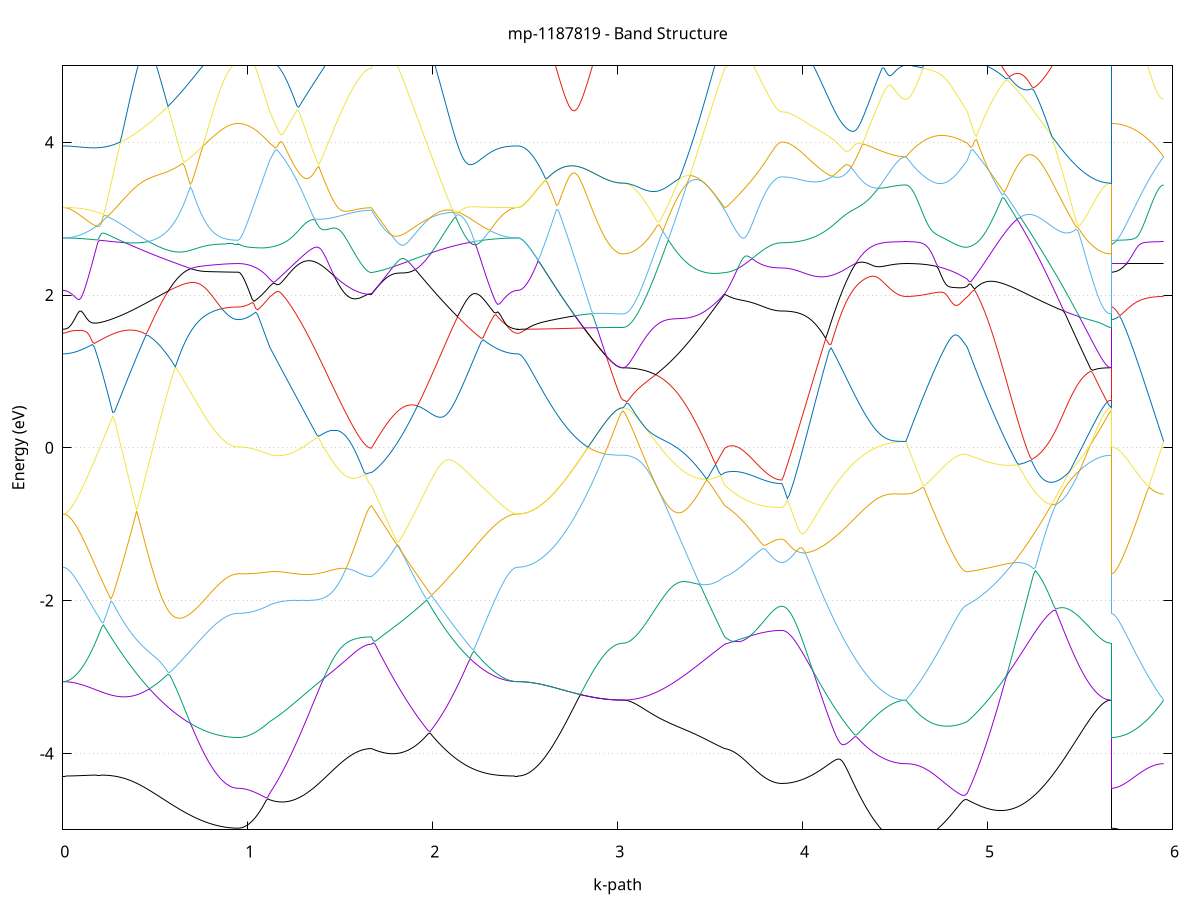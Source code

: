 set title 'mp-1187819 - Band Structure'
set xlabel 'k-path'
set ylabel 'Energy (eV)'
set grid y
set yrange [-5:5]
set terminal png size 800,600
set output 'mp-1187819_bands_gnuplot.png'
plot '-' using 1:2 with lines notitle, '-' using 1:2 with lines notitle, '-' using 1:2 with lines notitle, '-' using 1:2 with lines notitle, '-' using 1:2 with lines notitle, '-' using 1:2 with lines notitle, '-' using 1:2 with lines notitle, '-' using 1:2 with lines notitle, '-' using 1:2 with lines notitle, '-' using 1:2 with lines notitle, '-' using 1:2 with lines notitle, '-' using 1:2 with lines notitle, '-' using 1:2 with lines notitle, '-' using 1:2 with lines notitle, '-' using 1:2 with lines notitle, '-' using 1:2 with lines notitle, '-' using 1:2 with lines notitle, '-' using 1:2 with lines notitle, '-' using 1:2 with lines notitle, '-' using 1:2 with lines notitle, '-' using 1:2 with lines notitle, '-' using 1:2 with lines notitle, '-' using 1:2 with lines notitle, '-' using 1:2 with lines notitle, '-' using 1:2 with lines notitle, '-' using 1:2 with lines notitle, '-' using 1:2 with lines notitle, '-' using 1:2 with lines notitle, '-' using 1:2 with lines notitle, '-' using 1:2 with lines notitle, '-' using 1:2 with lines notitle, '-' using 1:2 with lines notitle, '-' using 1:2 with lines notitle, '-' using 1:2 with lines notitle, '-' using 1:2 with lines notitle, '-' using 1:2 with lines notitle, '-' using 1:2 with lines notitle, '-' using 1:2 with lines notitle, '-' using 1:2 with lines notitle, '-' using 1:2 with lines notitle, '-' using 1:2 with lines notitle, '-' using 1:2 with lines notitle, '-' using 1:2 with lines notitle, '-' using 1:2 with lines notitle, '-' using 1:2 with lines notitle, '-' using 1:2 with lines notitle, '-' using 1:2 with lines notitle, '-' using 1:2 with lines notitle
0.000000 -43.294792
0.009983 -43.294792
0.019966 -43.294792
0.029949 -43.294792
0.039932 -43.294792
0.049915 -43.294792
0.059898 -43.294792
0.069881 -43.294792
0.079864 -43.294792
0.089847 -43.294792
0.099830 -43.294792
0.109813 -43.294792
0.119796 -43.294792
0.129779 -43.294792
0.139762 -43.294792
0.149745 -43.294692
0.159728 -43.294692
0.169711 -43.294692
0.179694 -43.294692
0.189677 -43.294692
0.199660 -43.294692
0.209643 -43.294692
0.219627 -43.294692
0.229610 -43.294692
0.239593 -43.294592
0.249576 -43.294592
0.259559 -43.294592
0.269542 -43.294592
0.279525 -43.294592
0.289508 -43.294592
0.299491 -43.294592
0.309474 -43.294492
0.319457 -43.294492
0.329440 -43.294492
0.339423 -43.294492
0.349406 -43.294492
0.359389 -43.294392
0.369372 -43.294392
0.379355 -43.294392
0.389338 -43.294392
0.399321 -43.294392
0.409304 -43.294392
0.419287 -43.294292
0.429270 -43.294292
0.439253 -43.294292
0.449236 -43.294292
0.459219 -43.294192
0.469202 -43.294192
0.479185 -43.294192
0.489168 -43.294192
0.499151 -43.294192
0.509134 -43.294092
0.519117 -43.294092
0.529100 -43.294092
0.539083 -43.294092
0.549066 -43.293992
0.559049 -43.293992
0.569032 -43.293992
0.579015 -43.293992
0.588998 -43.293892
0.598981 -43.293892
0.608964 -43.293892
0.618947 -43.293892
0.628930 -43.293892
0.638913 -43.293792
0.648896 -43.293792
0.658880 -43.293792
0.668863 -43.293792
0.678846 -43.293792
0.688829 -43.293692
0.698812 -43.293692
0.708795 -43.293692
0.718778 -43.293692
0.728761 -43.293692
0.738744 -43.293592
0.748727 -43.293592
0.758710 -43.293592
0.768693 -43.293592
0.778676 -43.293592
0.788659 -43.293592
0.798642 -43.293492
0.808625 -43.293492
0.818608 -43.293492
0.828591 -43.293492
0.838574 -43.293492
0.848557 -43.293492
0.858540 -43.293492
0.868523 -43.293492
0.878506 -43.293492
0.888489 -43.293492
0.898472 -43.293492
0.908455 -43.293492
0.918438 -43.293492
0.928421 -43.293492
0.938404 -43.293392
0.948387 -43.293392
0.948387 -43.293392
0.957862 -43.293392
0.967337 -43.293492
0.976812 -43.293492
0.986287 -43.293492
0.995762 -43.293492
1.005237 -43.293492
1.014712 -43.293492
1.024187 -43.293492
1.033662 -43.293492
1.043136 -43.293492
1.052611 -43.293492
1.062086 -43.293492
1.071561 -43.293492
1.081036 -43.293492
1.090511 -43.293492
1.099986 -43.293592
1.109461 -43.293592
1.118936 -43.293592
1.118936 -43.293592
1.128758 -43.293592
1.138579 -43.293592
1.148401 -43.293592
1.158223 -43.293592
1.168044 -43.293592
1.177866 -43.293592
1.187688 -43.293692
1.197509 -43.293692
1.207331 -43.293692
1.217153 -43.293692
1.226974 -43.293692
1.236796 -43.293692
1.246618 -43.293792
1.256440 -43.293792
1.266261 -43.293792
1.276083 -43.293792
1.285905 -43.293792
1.295726 -43.293792
1.305548 -43.293892
1.315370 -43.293892
1.325191 -43.293892
1.335013 -43.293892
1.344835 -43.293892
1.354657 -43.293992
1.364478 -43.293992
1.374300 -43.293992
1.384122 -43.293992
1.393943 -43.293992
1.403765 -43.293992
1.413587 -43.294092
1.423408 -43.294092
1.433230 -43.294092
1.443052 -43.294092
1.452873 -43.294092
1.462695 -43.294092
1.472517 -43.294192
1.482339 -43.294192
1.492160 -43.294192
1.501982 -43.294192
1.511804 -43.294192
1.521625 -43.294192
1.531447 -43.294192
1.541269 -43.294292
1.551090 -43.294292
1.560912 -43.294292
1.570734 -43.294292
1.580556 -43.294292
1.590377 -43.294292
1.600199 -43.294292
1.610021 -43.294292
1.619842 -43.294292
1.629664 -43.294292
1.639486 -43.294292
1.649307 -43.294292
1.659129 -43.294292
1.668951 -43.294292
1.668951 -43.294292
1.678841 -43.294292
1.688731 -43.294292
1.698621 -43.294292
1.708511 -43.294292
1.718401 -43.294292
1.728291 -43.294292
1.738181 -43.294292
1.748071 -43.294292
1.757962 -43.294292
1.767852 -43.294292
1.777742 -43.294292
1.787632 -43.294292
1.797522 -43.294292
1.807412 -43.294292
1.817302 -43.294292
1.827192 -43.294292
1.837082 -43.294292
1.846972 -43.294292
1.856862 -43.294292
1.866753 -43.294292
1.876643 -43.294292
1.886533 -43.294292
1.896423 -43.294292
1.906313 -43.294292
1.916203 -43.294292
1.926093 -43.294292
1.935983 -43.294292
1.945873 -43.294392
1.955763 -43.294392
1.965653 -43.294392
1.975544 -43.294392
1.985434 -43.294392
1.995324 -43.294392
2.005214 -43.294392
2.015104 -43.294392
2.024994 -43.294392
2.034884 -43.294392
2.044774 -43.294492
2.054664 -43.294492
2.064554 -43.294492
2.074444 -43.294492
2.084335 -43.294492
2.094225 -43.294492
2.104115 -43.294492
2.114005 -43.294492
2.123895 -43.294492
2.133785 -43.294592
2.143675 -43.294592
2.153565 -43.294592
2.163455 -43.294592
2.173345 -43.294592
2.183235 -43.294592
2.193125 -43.294592
2.203016 -43.294592
2.212906 -43.294692
2.222796 -43.294692
2.232686 -43.294692
2.242576 -43.294692
2.252466 -43.294692
2.262356 -43.294692
2.272246 -43.294692
2.282136 -43.294692
2.292026 -43.294692
2.301916 -43.294692
2.311807 -43.294692
2.321697 -43.294792
2.331587 -43.294792
2.341477 -43.294792
2.351367 -43.294792
2.361257 -43.294792
2.371147 -43.294792
2.381037 -43.294792
2.390927 -43.294792
2.400817 -43.294792
2.410707 -43.294792
2.420598 -43.294792
2.430488 -43.294792
2.440378 -43.294792
2.450268 -43.294792
2.460158 -43.294792
2.460158 -43.294792
2.470136 -43.294792
2.480115 -43.294792
2.490093 -43.294792
2.500071 -43.294792
2.510049 -43.294792
2.520028 -43.294792
2.530006 -43.294792
2.539984 -43.294792
2.549963 -43.294792
2.559941 -43.294792
2.569919 -43.294792
2.579898 -43.294792
2.589876 -43.294792
2.599854 -43.294792
2.609833 -43.294792
2.619811 -43.294792
2.629789 -43.294792
2.639768 -43.294792
2.649746 -43.294792
2.659724 -43.294792
2.669702 -43.294792
2.679681 -43.294792
2.689659 -43.294792
2.699637 -43.294792
2.709616 -43.294792
2.719594 -43.294792
2.729572 -43.294792
2.739551 -43.294792
2.749529 -43.294792
2.759507 -43.294792
2.769486 -43.294792
2.779464 -43.294792
2.789442 -43.294792
2.799421 -43.294792
2.809399 -43.294792
2.819377 -43.294792
2.829355 -43.294792
2.839334 -43.294792
2.849312 -43.294792
2.859290 -43.294792
2.869269 -43.294792
2.879247 -43.294792
2.889225 -43.294792
2.899204 -43.294792
2.909182 -43.294792
2.919160 -43.294792
2.929139 -43.294792
2.939117 -43.294792
2.949095 -43.294792
2.959074 -43.294792
2.969052 -43.294792
2.979030 -43.294792
2.989008 -43.294792
2.998987 -43.294792
3.008965 -43.294792
3.018943 -43.294792
3.028922 -43.294792
3.028922 -43.294792
3.038743 -43.294792
3.048565 -43.294792
3.058387 -43.294792
3.068209 -43.294792
3.078030 -43.294792
3.087852 -43.294792
3.097674 -43.294792
3.107495 -43.294792
3.117317 -43.294792
3.127139 -43.294792
3.136960 -43.294792
3.146782 -43.294692
3.156604 -43.294692
3.166425 -43.294692
3.176247 -43.294692
3.186069 -43.294692
3.195891 -43.294692
3.205712 -43.294692
3.215534 -43.294692
3.225356 -43.294692
3.235177 -43.294692
3.244999 -43.294692
3.254821 -43.294692
3.264642 -43.294592
3.274464 -43.294592
3.284286 -43.294592
3.294107 -43.294592
3.303929 -43.294592
3.313751 -43.294592
3.323573 -43.294592
3.333394 -43.294592
3.343216 -43.294592
3.353038 -43.294492
3.362859 -43.294492
3.372681 -43.294492
3.382503 -43.294492
3.392324 -43.294492
3.402146 -43.294492
3.411968 -43.294492
3.421790 -43.294492
3.431611 -43.294492
3.441433 -43.294392
3.451255 -43.294392
3.461076 -43.294392
3.470898 -43.294392
3.480720 -43.294392
3.490541 -43.294392
3.500363 -43.294392
3.510185 -43.294392
3.520006 -43.294392
3.529828 -43.294392
3.539650 -43.294392
3.549472 -43.294292
3.559293 -43.294292
3.569115 -43.294292
3.578937 -43.294292
3.578937 -43.294292
3.588901 -43.294292
3.598865 -43.294292
3.608830 -43.294292
3.618794 -43.294292
3.628758 -43.294292
3.638723 -43.294292
3.648687 -43.294292
3.658652 -43.294292
3.668616 -43.294292
3.678580 -43.294292
3.688545 -43.294292
3.698509 -43.294292
3.708473 -43.294292
3.718438 -43.294292
3.728402 -43.294292
3.738367 -43.294292
3.748331 -43.294292
3.758295 -43.294292
3.768260 -43.294292
3.778224 -43.294292
3.788188 -43.294292
3.798153 -43.294292
3.808117 -43.294292
3.818082 -43.294292
3.828046 -43.294292
3.838010 -43.294292
3.847975 -43.294292
3.857939 -43.294292
3.867903 -43.294292
3.877868 -43.294292
3.887832 -43.294292
3.887832 -43.294292
3.897694 -43.294292
3.907556 -43.294292
3.917418 -43.294292
3.927280 -43.294292
3.937142 -43.294292
3.947004 -43.294292
3.956866 -43.294292
3.966728 -43.294292
3.976590 -43.294192
3.986452 -43.294192
3.996313 -43.294192
4.006175 -43.294192
4.016037 -43.294192
4.025899 -43.294192
4.035761 -43.294192
4.045623 -43.294192
4.055485 -43.294192
4.065347 -43.294092
4.075209 -43.294092
4.085071 -43.294092
4.094933 -43.294092
4.104795 -43.294092
4.114657 -43.294092
4.124518 -43.294092
4.134380 -43.293992
4.144242 -43.293992
4.154104 -43.293992
4.163966 -43.293992
4.173828 -43.293992
4.183690 -43.293892
4.193552 -43.293892
4.203414 -43.293892
4.213276 -43.293892
4.223138 -43.293892
4.233000 -43.293792
4.242862 -43.293792
4.252724 -43.293792
4.262585 -43.293792
4.272447 -43.293792
4.282309 -43.293792
4.292171 -43.293692
4.302033 -43.293692
4.311895 -43.293692
4.321757 -43.293692
4.331619 -43.293692
4.341481 -43.293592
4.351343 -43.293592
4.361205 -43.293592
4.371067 -43.293592
4.380929 -43.293592
4.390790 -43.293592
4.400652 -43.293592
4.410514 -43.293492
4.420376 -43.293492
4.430238 -43.293492
4.440100 -43.293492
4.449962 -43.293492
4.459824 -43.293492
4.469686 -43.293492
4.479548 -43.293492
4.489410 -43.293492
4.499272 -43.293492
4.509134 -43.293492
4.518996 -43.293492
4.528857 -43.293492
4.538719 -43.293492
4.548581 -43.293492
4.558443 -43.293392
4.558443 -43.293392
4.568196 -43.293392
4.577949 -43.293492
4.587702 -43.293392
4.597455 -43.293492
4.607208 -43.293492
4.616961 -43.293492
4.626714 -43.293492
4.636467 -43.293492
4.646220 -43.293492
4.655973 -43.293492
4.665726 -43.293492
4.675479 -43.293492
4.685232 -43.293492
4.694985 -43.293492
4.704738 -43.293492
4.714491 -43.293492
4.724244 -43.293492
4.733997 -43.293492
4.743750 -43.293492
4.753503 -43.293492
4.763256 -43.293492
4.773009 -43.293492
4.782762 -43.293492
4.792515 -43.293492
4.802268 -43.293492
4.812021 -43.293492
4.821774 -43.293492
4.831527 -43.293492
4.841280 -43.293492
4.851033 -43.293492
4.860786 -43.293592
4.870539 -43.293592
4.880292 -43.293592
4.890045 -43.293592
4.890045 -43.293592
4.900018 -43.293592
4.909990 -43.293592
4.919962 -43.293592
4.929934 -43.293592
4.939907 -43.293692
4.949879 -43.293692
4.959851 -43.293692
4.969824 -43.293692
4.979796 -43.293692
4.989768 -43.293692
4.999740 -43.293792
5.009713 -43.293792
5.019685 -43.293792
5.029657 -43.293792
5.039630 -43.293892
5.049602 -43.293892
5.059574 -43.293892
5.069547 -43.293892
5.079519 -43.293892
5.089491 -43.293992
5.099463 -43.293992
5.109436 -43.293992
5.119408 -43.293992
5.129380 -43.294092
5.139353 -43.294092
5.149325 -43.294092
5.159297 -43.294092
5.169269 -43.294092
5.179242 -43.294192
5.189214 -43.294192
5.199186 -43.294192
5.209159 -43.294192
5.219131 -43.294292
5.229103 -43.294292
5.239075 -43.294292
5.249048 -43.294292
5.259020 -43.294292
5.268992 -43.294392
5.278965 -43.294392
5.288937 -43.294392
5.298909 -43.294392
5.308881 -43.294392
5.318854 -43.294492
5.328826 -43.294492
5.338798 -43.294492
5.348771 -43.294492
5.358743 -43.294492
5.368715 -43.294492
5.378687 -43.294592
5.388660 -43.294592
5.398632 -43.294592
5.408604 -43.294592
5.418577 -43.294592
5.428549 -43.294592
5.438521 -43.294592
5.448493 -43.294692
5.458466 -43.294692
5.468438 -43.294692
5.478410 -43.294692
5.488383 -43.294692
5.498355 -43.294692
5.508327 -43.294692
5.518300 -43.294692
5.528272 -43.294692
5.538244 -43.294692
5.548216 -43.294692
5.558189 -43.294792
5.568161 -43.294792
5.578133 -43.294792
5.588106 -43.294792
5.598078 -43.294792
5.608050 -43.294792
5.618022 -43.294792
5.627995 -43.294792
5.637967 -43.294792
5.647939 -43.294792
5.657912 -43.294792
5.667884 -43.294792
5.667884 -43.293392
5.677690 -43.293392
5.687496 -43.293392
5.697303 -43.293392
5.707109 -43.293392
5.716915 -43.293392
5.726721 -43.293392
5.736528 -43.293392
5.746334 -43.293392
5.756140 -43.293392
5.765947 -43.293392
5.775753 -43.293392
5.785559 -43.293392
5.795365 -43.293392
5.805172 -43.293392
5.814978 -43.293392
5.824784 -43.293392
5.834590 -43.293392
5.844397 -43.293392
5.854203 -43.293392
5.864009 -43.293392
5.873816 -43.293392
5.883622 -43.293392
5.893428 -43.293392
5.903234 -43.293392
5.913041 -43.293392
5.922847 -43.293392
5.932653 -43.293392
5.942459 -43.293392
5.952266 -43.293392
e
0.000000 -23.357892
0.009983 -23.357892
0.019966 -23.357892
0.029949 -23.357892
0.039932 -23.357892
0.049915 -23.357892
0.059898 -23.357892
0.069881 -23.357892
0.079864 -23.357892
0.089847 -23.357792
0.099830 -23.357792
0.109813 -23.357792
0.119796 -23.357692
0.129779 -23.357692
0.139762 -23.357692
0.149745 -23.357592
0.159728 -23.357592
0.169711 -23.357592
0.179694 -23.357492
0.189677 -23.357492
0.199660 -23.357392
0.209643 -23.357392
0.219627 -23.357292
0.229610 -23.357292
0.239593 -23.357192
0.249576 -23.357192
0.259559 -23.357092
0.269542 -23.356992
0.279525 -23.356992
0.289508 -23.356892
0.299491 -23.356892
0.309474 -23.356792
0.319457 -23.356692
0.329440 -23.356692
0.339423 -23.356592
0.349406 -23.356492
0.359389 -23.356492
0.369372 -23.356392
0.379355 -23.356292
0.389338 -23.356192
0.399321 -23.356192
0.409304 -23.356092
0.419287 -23.355992
0.429270 -23.355992
0.439253 -23.355892
0.449236 -23.355792
0.459219 -23.355792
0.469202 -23.355692
0.479185 -23.355592
0.489168 -23.355692
0.499151 -23.355992
0.509134 -23.356392
0.519117 -23.356692
0.529100 -23.357092
0.539083 -23.357392
0.549066 -23.357692
0.559049 -23.358092
0.569032 -23.358392
0.579015 -23.358692
0.588998 -23.358992
0.598981 -23.359392
0.608964 -23.359692
0.618947 -23.359992
0.628930 -23.360292
0.638913 -23.360592
0.648896 -23.360892
0.658880 -23.361192
0.668863 -23.361492
0.678846 -23.361792
0.688829 -23.361992
0.698812 -23.362292
0.708795 -23.362592
0.718778 -23.362792
0.728761 -23.363092
0.738744 -23.363292
0.748727 -23.363492
0.758710 -23.363692
0.768693 -23.363892
0.778676 -23.364092
0.788659 -23.364292
0.798642 -23.364492
0.808625 -23.364692
0.818608 -23.364792
0.828591 -23.364992
0.838574 -23.365092
0.848557 -23.365192
0.858540 -23.365292
0.868523 -23.365392
0.878506 -23.365492
0.888489 -23.365592
0.898472 -23.365692
0.908455 -23.365692
0.918438 -23.365792
0.928421 -23.365792
0.938404 -23.365792
0.948387 -23.365792
0.948387 -23.365792
0.957862 -23.365792
0.967337 -23.365792
0.976812 -23.365792
0.986287 -23.365792
0.995762 -23.365692
1.005237 -23.365692
1.014712 -23.365592
1.024187 -23.365492
1.033662 -23.365392
1.043136 -23.365292
1.052611 -23.365192
1.062086 -23.365092
1.071561 -23.364992
1.081036 -23.364892
1.090511 -23.364692
1.099986 -23.364592
1.109461 -23.364392
1.118936 -23.364292
1.118936 -23.364192
1.128758 -23.364192
1.138579 -23.364192
1.148401 -23.364192
1.158223 -23.364192
1.168044 -23.364292
1.177866 -23.364392
1.187688 -23.364492
1.197509 -23.364592
1.207331 -23.364692
1.217153 -23.364792
1.226974 -23.364892
1.236796 -23.365092
1.246618 -23.365192
1.256440 -23.365292
1.266261 -23.365392
1.276083 -23.365592
1.285905 -23.365692
1.295726 -23.365792
1.305548 -23.365992
1.315370 -23.366092
1.325191 -23.366192
1.335013 -23.366392
1.344835 -23.366492
1.354657 -23.366592
1.364478 -23.366792
1.374300 -23.366892
1.384122 -23.366992
1.393943 -23.367192
1.403765 -23.367292
1.413587 -23.367392
1.423408 -23.367592
1.433230 -23.367692
1.443052 -23.367792
1.452873 -23.367892
1.462695 -23.367992
1.472517 -23.368092
1.482339 -23.368192
1.492160 -23.368292
1.501982 -23.368392
1.511804 -23.368492
1.521625 -23.368592
1.531447 -23.368692
1.541269 -23.368792
1.551090 -23.368892
1.560912 -23.368892
1.570734 -23.368992
1.580556 -23.369092
1.590377 -23.369092
1.600199 -23.369192
1.610021 -23.369192
1.619842 -23.369192
1.629664 -23.369292
1.639486 -23.369292
1.649307 -23.369292
1.659129 -23.369292
1.668951 -23.369292
1.668951 -23.369292
1.678841 -23.369592
1.688731 -23.369892
1.698621 -23.370092
1.708511 -23.370392
1.718401 -23.370592
1.728291 -23.370692
1.738181 -23.370892
1.748071 -23.370992
1.757962 -23.371092
1.767852 -23.371192
1.777742 -23.371192
1.787632 -23.371192
1.797522 -23.371192
1.807412 -23.371192
1.817302 -23.371092
1.827192 -23.370992
1.837082 -23.370892
1.846972 -23.370692
1.856862 -23.370492
1.866753 -23.370292
1.876643 -23.370092
1.886533 -23.369892
1.896423 -23.369592
1.906313 -23.369292
1.916203 -23.368992
1.926093 -23.368592
1.935983 -23.368292
1.945873 -23.367892
1.955763 -23.367492
1.965653 -23.366992
1.975544 -23.366592
1.985434 -23.366092
1.995324 -23.365592
2.005214 -23.365092
2.015104 -23.364592
2.024994 -23.364092
2.034884 -23.363592
2.044774 -23.362992
2.054664 -23.362392
2.064554 -23.361892
2.074444 -23.361292
2.084335 -23.360692
2.094225 -23.360092
2.104115 -23.359492
2.114005 -23.358892
2.123895 -23.358292
2.133785 -23.357792
2.143675 -23.357192
2.153565 -23.356892
2.163455 -23.356992
2.173345 -23.356992
2.183235 -23.357092
2.193125 -23.357092
2.203016 -23.357192
2.212906 -23.357192
2.222796 -23.357292
2.232686 -23.357292
2.242576 -23.357392
2.252466 -23.357392
2.262356 -23.357492
2.272246 -23.357492
2.282136 -23.357492
2.292026 -23.357592
2.301916 -23.357592
2.311807 -23.357692
2.321697 -23.357692
2.331587 -23.357692
2.341477 -23.357792
2.351367 -23.357792
2.361257 -23.357792
2.371147 -23.357792
2.381037 -23.357892
2.390927 -23.357892
2.400817 -23.357892
2.410707 -23.357892
2.420598 -23.357892
2.430488 -23.357892
2.440378 -23.357892
2.450268 -23.357892
2.460158 -23.357892
2.460158 -23.357892
2.470136 -23.357892
2.480115 -23.357992
2.490093 -23.357992
2.500071 -23.357992
2.510049 -23.357992
2.520028 -23.358092
2.530006 -23.358092
2.539984 -23.358192
2.549963 -23.358192
2.559941 -23.358292
2.569919 -23.358292
2.579898 -23.358392
2.589876 -23.358492
2.599854 -23.358592
2.609833 -23.358692
2.619811 -23.358792
2.629789 -23.358892
2.639768 -23.358992
2.649746 -23.359092
2.659724 -23.359192
2.669702 -23.359292
2.679681 -23.359392
2.689659 -23.359492
2.699637 -23.359592
2.709616 -23.359792
2.719594 -23.359892
2.729572 -23.359992
2.739551 -23.360092
2.749529 -23.360292
2.759507 -23.360392
2.769486 -23.360492
2.779464 -23.360592
2.789442 -23.360692
2.799421 -23.360892
2.809399 -23.360992
2.819377 -23.361092
2.829355 -23.361192
2.839334 -23.361292
2.849312 -23.361392
2.859290 -23.361492
2.869269 -23.361592
2.879247 -23.361692
2.889225 -23.361792
2.899204 -23.361892
2.909182 -23.361992
2.919160 -23.361992
2.929139 -23.362092
2.939117 -23.362192
2.949095 -23.362192
2.959074 -23.362292
2.969052 -23.362292
2.979030 -23.362392
2.989008 -23.362392
2.998987 -23.362392
3.008965 -23.362392
3.018943 -23.362392
3.028922 -23.362392
3.028922 -23.362392
3.038743 -23.362392
3.048565 -23.362392
3.058387 -23.362392
3.068209 -23.362392
3.078030 -23.362392
3.087852 -23.362392
3.097674 -23.362292
3.107495 -23.362292
3.117317 -23.362192
3.127139 -23.362192
3.136960 -23.362092
3.146782 -23.362092
3.156604 -23.361992
3.166425 -23.361992
3.176247 -23.361892
3.186069 -23.361792
3.195891 -23.361792
3.205712 -23.361692
3.215534 -23.361592
3.225356 -23.361492
3.235177 -23.361392
3.244999 -23.361292
3.254821 -23.361192
3.264642 -23.361092
3.274464 -23.360992
3.284286 -23.360892
3.294107 -23.360792
3.303929 -23.360692
3.313751 -23.360592
3.323573 -23.360492
3.333394 -23.360292
3.343216 -23.360192
3.353038 -23.360092
3.362859 -23.359992
3.372681 -23.359892
3.382503 -23.359792
3.392324 -23.360292
3.402146 -23.360892
3.411968 -23.361492
3.421790 -23.361992
3.431611 -23.362592
3.441433 -23.363092
3.451255 -23.363692
3.461076 -23.364192
3.470898 -23.364692
3.480720 -23.365192
3.490541 -23.365692
3.500363 -23.366192
3.510185 -23.366592
3.520006 -23.367092
3.529828 -23.367492
3.539650 -23.367892
3.549472 -23.368292
3.559293 -23.368592
3.569115 -23.368992
3.578937 -23.369292
3.578937 -23.369292
3.588901 -23.369392
3.598865 -23.369492
3.608830 -23.369692
3.618794 -23.369792
3.628758 -23.369892
3.638723 -23.369992
3.648687 -23.370092
3.658652 -23.370192
3.668616 -23.370292
3.678580 -23.370392
3.688545 -23.370392
3.698509 -23.370492
3.708473 -23.370592
3.718438 -23.370692
3.728402 -23.370692
3.738367 -23.370792
3.748331 -23.370892
3.758295 -23.370892
3.768260 -23.370992
3.778224 -23.370992
3.788188 -23.371092
3.798153 -23.371092
3.808117 -23.371092
3.818082 -23.371192
3.828046 -23.371192
3.838010 -23.371192
3.847975 -23.371292
3.857939 -23.371292
3.867903 -23.371292
3.877868 -23.371292
3.887832 -23.371292
3.887832 -23.371292
3.897694 -23.371292
3.907556 -23.371292
3.917418 -23.371292
3.927280 -23.371192
3.937142 -23.371192
3.947004 -23.371192
3.956866 -23.371092
3.966728 -23.371092
3.976590 -23.370992
3.986452 -23.370992
3.996313 -23.370892
4.006175 -23.370792
4.016037 -23.370792
4.025899 -23.370692
4.035761 -23.370592
4.045623 -23.370492
4.055485 -23.370392
4.065347 -23.370292
4.075209 -23.370192
4.085071 -23.370092
4.094933 -23.369992
4.104795 -23.369892
4.114657 -23.369792
4.124518 -23.369692
4.134380 -23.369492
4.144242 -23.369392
4.154104 -23.369292
4.163966 -23.369192
4.173828 -23.368992
4.183690 -23.368892
4.193552 -23.368792
4.203414 -23.368592
4.213276 -23.368492
4.223138 -23.368392
4.233000 -23.368192
4.242862 -23.368092
4.252724 -23.367892
4.262585 -23.367792
4.272447 -23.367692
4.282309 -23.367492
4.292171 -23.367392
4.302033 -23.367292
4.311895 -23.367192
4.321757 -23.366992
4.331619 -23.366892
4.341481 -23.366792
4.351343 -23.366692
4.361205 -23.366592
4.371067 -23.366492
4.380929 -23.366392
4.390790 -23.366292
4.400652 -23.366192
4.410514 -23.366092
4.420376 -23.365992
4.430238 -23.365892
4.440100 -23.365792
4.449962 -23.365792
4.459824 -23.365692
4.469686 -23.365692
4.479548 -23.365592
4.489410 -23.365592
4.499272 -23.365492
4.509134 -23.365492
4.518996 -23.365492
4.528857 -23.365392
4.538719 -23.365392
4.548581 -23.365392
4.558443 -23.365392
4.558443 -23.365392
4.568196 -23.365392
4.577949 -23.365392
4.587702 -23.365492
4.597455 -23.365492
4.607208 -23.365492
4.616961 -23.365492
4.626714 -23.365492
4.636467 -23.365492
4.646220 -23.365492
4.655973 -23.365492
4.665726 -23.365392
4.675479 -23.365392
4.685232 -23.365392
4.694985 -23.365392
4.704738 -23.365392
4.714491 -23.365292
4.724244 -23.365292
4.733997 -23.365292
4.743750 -23.365192
4.753503 -23.365192
4.763256 -23.365092
4.773009 -23.365092
4.782762 -23.364992
4.792515 -23.364992
4.802268 -23.364892
4.812021 -23.364892
4.821774 -23.364792
4.831527 -23.364692
4.841280 -23.364692
4.851033 -23.364592
4.860786 -23.364492
4.870539 -23.364392
4.880292 -23.364292
4.890045 -23.364192
4.890045 -23.364192
4.900018 -23.364092
4.909990 -23.363892
4.919962 -23.363692
4.929934 -23.363492
4.939907 -23.363192
4.949879 -23.362992
4.959851 -23.362792
4.969824 -23.362492
4.979796 -23.362292
4.989768 -23.361992
4.999740 -23.361792
5.009713 -23.361492
5.019685 -23.361192
5.029657 -23.360892
5.039630 -23.360592
5.049602 -23.360392
5.059574 -23.360092
5.069547 -23.359792
5.079519 -23.359392
5.089491 -23.359092
5.099463 -23.358792
5.109436 -23.358492
5.119408 -23.358192
5.129380 -23.357892
5.139353 -23.357492
5.149325 -23.357192
5.159297 -23.357392
5.169269 -23.357492
5.179242 -23.357692
5.189214 -23.357792
5.199186 -23.357992
5.209159 -23.358092
5.219131 -23.358292
5.229103 -23.358392
5.239075 -23.358492
5.249048 -23.358692
5.259020 -23.358792
5.268992 -23.358992
5.278965 -23.359092
5.288937 -23.359292
5.298909 -23.359392
5.308881 -23.359492
5.318854 -23.359692
5.328826 -23.359792
5.338798 -23.359892
5.348771 -23.360092
5.358743 -23.360192
5.368715 -23.360292
5.378687 -23.360492
5.388660 -23.360592
5.398632 -23.360692
5.408604 -23.360792
5.418577 -23.360892
5.428549 -23.360992
5.438521 -23.361192
5.448493 -23.361292
5.458466 -23.361392
5.468438 -23.361492
5.478410 -23.361492
5.488383 -23.361592
5.498355 -23.361692
5.508327 -23.361792
5.518300 -23.361892
5.528272 -23.361992
5.538244 -23.361992
5.548216 -23.362092
5.558189 -23.362092
5.568161 -23.362192
5.578133 -23.362192
5.588106 -23.362292
5.598078 -23.362292
5.608050 -23.362392
5.618022 -23.362392
5.627995 -23.362392
5.637967 -23.362392
5.647939 -23.362392
5.657912 -23.362392
5.667884 -23.362392
5.667884 -23.365792
5.677690 -23.365792
5.687496 -23.365792
5.697303 -23.365792
5.707109 -23.365792
5.716915 -23.365792
5.726721 -23.365792
5.736528 -23.365792
5.746334 -23.365792
5.756140 -23.365792
5.765947 -23.365792
5.775753 -23.365792
5.785559 -23.365692
5.795365 -23.365692
5.805172 -23.365692
5.814978 -23.365692
5.824784 -23.365692
5.834590 -23.365692
5.844397 -23.365592
5.854203 -23.365592
5.864009 -23.365592
5.873816 -23.365592
5.883622 -23.365592
5.893428 -23.365492
5.903234 -23.365492
5.913041 -23.365492
5.922847 -23.365492
5.932653 -23.365492
5.942459 -23.365392
5.952266 -23.365392
e
0.000000 -23.345392
0.009983 -23.345392
0.019966 -23.345392
0.029949 -23.345392
0.039932 -23.345492
0.049915 -23.345492
0.059898 -23.345592
0.069881 -23.345592
0.079864 -23.345692
0.089847 -23.345792
0.099830 -23.345892
0.109813 -23.345992
0.119796 -23.346092
0.129779 -23.346292
0.139762 -23.346392
0.149745 -23.346492
0.159728 -23.346692
0.169711 -23.346892
0.179694 -23.346992
0.189677 -23.347192
0.199660 -23.347392
0.209643 -23.347592
0.219627 -23.347792
0.229610 -23.347992
0.239593 -23.348192
0.249576 -23.348492
0.259559 -23.348692
0.269542 -23.348992
0.279525 -23.349192
0.289508 -23.349492
0.299491 -23.349692
0.309474 -23.349992
0.319457 -23.350292
0.329440 -23.350592
0.339423 -23.350892
0.349406 -23.351192
0.359389 -23.351492
0.369372 -23.351792
0.379355 -23.352092
0.389338 -23.352392
0.399321 -23.352692
0.409304 -23.352992
0.419287 -23.353392
0.429270 -23.353692
0.439253 -23.353992
0.449236 -23.354392
0.459219 -23.354692
0.469202 -23.354992
0.479185 -23.355392
0.489168 -23.355492
0.499151 -23.355892
0.509134 -23.356192
0.519117 -23.356492
0.529100 -23.356792
0.539083 -23.357092
0.549066 -23.357492
0.559049 -23.357792
0.569032 -23.358092
0.579015 -23.358392
0.588998 -23.358692
0.598981 -23.358992
0.608964 -23.359292
0.618947 -23.359592
0.628930 -23.359892
0.638913 -23.360192
0.648896 -23.360392
0.658880 -23.360692
0.668863 -23.360992
0.678846 -23.361192
0.688829 -23.361492
0.698812 -23.361692
0.708795 -23.361992
0.718778 -23.362192
0.728761 -23.362392
0.738744 -23.362692
0.748727 -23.362892
0.758710 -23.363092
0.768693 -23.363192
0.778676 -23.363392
0.788659 -23.363592
0.798642 -23.363792
0.808625 -23.363892
0.818608 -23.364092
0.828591 -23.364192
0.838574 -23.364292
0.848557 -23.364392
0.858540 -23.364492
0.868523 -23.364592
0.878506 -23.364692
0.888489 -23.364792
0.898472 -23.364792
0.908455 -23.364892
0.918438 -23.364892
0.928421 -23.364992
0.938404 -23.364992
0.948387 -23.364992
0.948387 -23.364992
0.957862 -23.364992
0.967337 -23.364992
0.976812 -23.364892
0.986287 -23.364892
0.995762 -23.364792
1.005237 -23.364792
1.014712 -23.364692
1.024187 -23.364592
1.033662 -23.364592
1.043136 -23.364492
1.052611 -23.364392
1.062086 -23.364192
1.071561 -23.364092
1.081036 -23.363992
1.090511 -23.363792
1.099986 -23.363692
1.109461 -23.363492
1.118936 -23.363392
1.118936 -23.363392
1.128758 -23.363192
1.138579 -23.362892
1.148401 -23.362592
1.158223 -23.362192
1.168044 -23.361792
1.177866 -23.361392
1.187688 -23.360892
1.197509 -23.360492
1.207331 -23.359992
1.217153 -23.359492
1.226974 -23.358892
1.236796 -23.358392
1.246618 -23.357792
1.256440 -23.357292
1.266261 -23.356692
1.276083 -23.356092
1.285905 -23.355492
1.295726 -23.355492
1.305548 -23.355592
1.315370 -23.355692
1.325191 -23.355792
1.335013 -23.355792
1.344835 -23.355892
1.354657 -23.355992
1.364478 -23.356092
1.374300 -23.356192
1.384122 -23.356192
1.393943 -23.356292
1.403765 -23.356392
1.413587 -23.356392
1.423408 -23.356492
1.433230 -23.356592
1.443052 -23.356692
1.452873 -23.356692
1.462695 -23.356792
1.472517 -23.356792
1.482339 -23.356892
1.492160 -23.356992
1.501982 -23.356992
1.511804 -23.357092
1.521625 -23.357092
1.531447 -23.357192
1.541269 -23.357192
1.551090 -23.357192
1.560912 -23.357292
1.570734 -23.357292
1.580556 -23.357292
1.590377 -23.357392
1.600199 -23.357392
1.610021 -23.357392
1.619842 -23.357392
1.629664 -23.357492
1.639486 -23.357492
1.649307 -23.357492
1.659129 -23.357492
1.668951 -23.357492
1.668951 -23.357492
1.678841 -23.357392
1.688731 -23.357292
1.698621 -23.357192
1.708511 -23.357092
1.718401 -23.357092
1.728291 -23.356992
1.738181 -23.356892
1.748071 -23.356792
1.757962 -23.356792
1.767852 -23.356692
1.777742 -23.356592
1.787632 -23.356592
1.797522 -23.356492
1.807412 -23.356492
1.817302 -23.356492
1.827192 -23.356392
1.837082 -23.356392
1.846972 -23.356292
1.856862 -23.356292
1.866753 -23.356292
1.876643 -23.356292
1.886533 -23.356292
1.896423 -23.356292
1.906313 -23.356192
1.916203 -23.356192
1.926093 -23.356192
1.935983 -23.356192
1.945873 -23.356192
1.955763 -23.356292
1.965653 -23.356292
1.975544 -23.356292
1.985434 -23.356292
1.995324 -23.356292
2.005214 -23.356292
2.015104 -23.356392
2.024994 -23.356392
2.034884 -23.356392
2.044774 -23.356492
2.054664 -23.356492
2.064554 -23.356492
2.074444 -23.356592
2.084335 -23.356592
2.094225 -23.356692
2.104115 -23.356692
2.114005 -23.356792
2.123895 -23.356792
2.133785 -23.356792
2.143675 -23.356892
2.153565 -23.356592
2.163455 -23.355992
2.173345 -23.355392
2.183235 -23.354792
2.193125 -23.354192
2.203016 -23.353692
2.212906 -23.353092
2.222796 -23.352592
2.232686 -23.352092
2.242576 -23.351492
2.252466 -23.350992
2.262356 -23.350492
2.272246 -23.350092
2.282136 -23.349592
2.292026 -23.349192
2.301916 -23.348792
2.311807 -23.348392
2.321697 -23.347992
2.331587 -23.347692
2.341477 -23.347292
2.351367 -23.346992
2.361257 -23.346692
2.371147 -23.346492
2.381037 -23.346292
2.390927 -23.346092
2.400817 -23.345892
2.410707 -23.345692
2.420598 -23.345592
2.430488 -23.345492
2.440378 -23.345392
2.450268 -23.345392
2.460158 -23.345392
2.460158 -23.345392
2.470136 -23.345392
2.480115 -23.345392
2.490093 -23.345392
2.500071 -23.345392
2.510049 -23.345392
2.520028 -23.345392
2.530006 -23.345392
2.539984 -23.345392
2.549963 -23.345392
2.559941 -23.345392
2.569919 -23.345392
2.579898 -23.345392
2.589876 -23.345492
2.599854 -23.345492
2.609833 -23.345492
2.619811 -23.345492
2.629789 -23.345492
2.639768 -23.345492
2.649746 -23.345492
2.659724 -23.345492
2.669702 -23.345592
2.679681 -23.345592
2.689659 -23.345592
2.699637 -23.345592
2.709616 -23.345592
2.719594 -23.345592
2.729572 -23.345592
2.739551 -23.345692
2.749529 -23.345692
2.759507 -23.345692
2.769486 -23.345692
2.779464 -23.345692
2.789442 -23.345692
2.799421 -23.345792
2.809399 -23.345792
2.819377 -23.345792
2.829355 -23.345792
2.839334 -23.345792
2.849312 -23.345792
2.859290 -23.345792
2.869269 -23.345792
2.879247 -23.345892
2.889225 -23.345892
2.899204 -23.345892
2.909182 -23.345892
2.919160 -23.345892
2.929139 -23.345892
2.939117 -23.345892
2.949095 -23.345892
2.959074 -23.345892
2.969052 -23.345892
2.979030 -23.345892
2.989008 -23.345892
2.998987 -23.345892
3.008965 -23.345892
3.018943 -23.345892
3.028922 -23.345892
3.028922 -23.345892
3.038743 -23.345992
3.048565 -23.345992
3.058387 -23.346092
3.068209 -23.346192
3.078030 -23.346292
3.087852 -23.346392
3.097674 -23.346592
3.107495 -23.346792
3.117317 -23.346992
3.127139 -23.347292
3.136960 -23.347492
3.146782 -23.347792
3.156604 -23.348192
3.166425 -23.348492
3.176247 -23.348892
3.186069 -23.349192
3.195891 -23.349692
3.205712 -23.350092
3.215534 -23.350492
3.225356 -23.350992
3.235177 -23.351392
3.244999 -23.351892
3.254821 -23.352392
3.264642 -23.352992
3.274464 -23.353492
3.284286 -23.353992
3.294107 -23.354592
3.303929 -23.355092
3.313751 -23.355692
3.323573 -23.356292
3.333394 -23.356792
3.343216 -23.357392
3.353038 -23.357992
3.362859 -23.358592
3.372681 -23.359192
3.382503 -23.359692
3.392324 -23.359592
3.402146 -23.359492
3.411968 -23.359392
3.421790 -23.359292
3.431611 -23.359092
3.441433 -23.358992
3.451255 -23.358892
3.461076 -23.358792
3.470898 -23.358692
3.480720 -23.358492
3.490541 -23.358392
3.500363 -23.358292
3.510185 -23.358192
3.520006 -23.358092
3.529828 -23.357992
3.539650 -23.357892
3.549472 -23.357792
3.559293 -23.357692
3.569115 -23.357592
3.578937 -23.357492
3.578937 -23.357492
3.588901 -23.357392
3.598865 -23.357392
3.608830 -23.357392
3.618794 -23.357292
3.628758 -23.357292
3.638723 -23.357192
3.648687 -23.357192
3.658652 -23.357192
3.668616 -23.357092
3.678580 -23.357092
3.688545 -23.356992
3.698509 -23.356992
3.708473 -23.356892
3.718438 -23.356892
3.728402 -23.356892
3.738367 -23.356792
3.748331 -23.356792
3.758295 -23.356692
3.768260 -23.356692
3.778224 -23.356692
3.788188 -23.356692
3.798153 -23.356592
3.808117 -23.356592
3.818082 -23.356592
3.828046 -23.356592
3.838010 -23.356492
3.847975 -23.356492
3.857939 -23.356492
3.867903 -23.356492
3.877868 -23.356492
3.887832 -23.356492
3.887832 -23.356492
3.897694 -23.356492
3.907556 -23.356492
3.917418 -23.356492
3.927280 -23.356492
3.937142 -23.356492
3.947004 -23.356492
3.956866 -23.356392
3.966728 -23.356392
3.976590 -23.356392
3.986452 -23.356392
3.996313 -23.356292
4.006175 -23.356292
4.016037 -23.356292
4.025899 -23.356192
4.035761 -23.356192
4.045623 -23.356092
4.055485 -23.356092
4.065347 -23.355992
4.075209 -23.355992
4.085071 -23.355892
4.094933 -23.355892
4.104795 -23.355792
4.114657 -23.355792
4.124518 -23.355692
4.134380 -23.355692
4.144242 -23.355592
4.154104 -23.355492
4.163966 -23.355492
4.173828 -23.355392
4.183690 -23.355392
4.193552 -23.355292
4.203414 -23.355192
4.213276 -23.355192
4.223138 -23.355092
4.233000 -23.354992
4.242862 -23.354992
4.252724 -23.354892
4.262585 -23.354792
4.272447 -23.355092
4.282309 -23.355692
4.292171 -23.356292
4.302033 -23.356892
4.311895 -23.357392
4.321757 -23.357992
4.331619 -23.358492
4.341481 -23.359092
4.351343 -23.359592
4.361205 -23.360092
4.371067 -23.360592
4.380929 -23.360992
4.390790 -23.361492
4.400652 -23.361892
4.410514 -23.362292
4.420376 -23.362692
4.430238 -23.363092
4.440100 -23.363392
4.449962 -23.363692
4.459824 -23.363992
4.469686 -23.364292
4.479548 -23.364492
4.489410 -23.364692
4.499272 -23.364892
4.509134 -23.364992
4.518996 -23.365192
4.528857 -23.365292
4.538719 -23.365292
4.548581 -23.365392
4.558443 -23.365392
4.558443 -23.365392
4.568196 -23.365392
4.577949 -23.365392
4.587702 -23.365292
4.597455 -23.365292
4.607208 -23.365292
4.616961 -23.365192
4.626714 -23.365192
4.636467 -23.365192
4.646220 -23.365092
4.655973 -23.365092
4.665726 -23.364992
4.675479 -23.364992
4.685232 -23.364892
4.694985 -23.364892
4.704738 -23.364792
4.714491 -23.364692
4.724244 -23.364692
4.733997 -23.364592
4.743750 -23.364592
4.753503 -23.364492
4.763256 -23.364392
4.773009 -23.364392
4.782762 -23.364292
4.792515 -23.364192
4.802268 -23.364092
4.812021 -23.364092
4.821774 -23.363992
4.831527 -23.363892
4.841280 -23.363792
4.851033 -23.363692
4.860786 -23.363592
4.870539 -23.363492
4.880292 -23.363492
4.890045 -23.363392
4.890045 -23.363392
4.900018 -23.363192
4.909990 -23.362992
4.919962 -23.362792
4.929934 -23.362592
4.939907 -23.362292
4.949879 -23.362092
4.959851 -23.361892
4.969824 -23.361592
4.979796 -23.361392
4.989768 -23.361092
4.999740 -23.360892
5.009713 -23.360592
5.019685 -23.360292
5.029657 -23.359992
5.039630 -23.359792
5.049602 -23.359492
5.059574 -23.359192
5.069547 -23.358892
5.079519 -23.358592
5.089491 -23.358292
5.099463 -23.357992
5.109436 -23.357692
5.119408 -23.357392
5.129380 -23.356992
5.139353 -23.357092
5.149325 -23.357192
5.159297 -23.356892
5.169269 -23.356592
5.179242 -23.356192
5.189214 -23.355892
5.199186 -23.355592
5.209159 -23.355192
5.219131 -23.354892
5.229103 -23.354592
5.239075 -23.354292
5.249048 -23.353892
5.259020 -23.353592
5.268992 -23.353292
5.278965 -23.352992
5.288937 -23.352692
5.298909 -23.352392
5.308881 -23.352092
5.318854 -23.351792
5.328826 -23.351492
5.338798 -23.351192
5.348771 -23.350892
5.358743 -23.350592
5.368715 -23.350292
5.378687 -23.350092
5.388660 -23.349792
5.398632 -23.349592
5.408604 -23.349292
5.418577 -23.349092
5.428549 -23.348792
5.438521 -23.348592
5.448493 -23.348392
5.458466 -23.348192
5.468438 -23.347992
5.478410 -23.347792
5.488383 -23.347592
5.498355 -23.347392
5.508327 -23.347292
5.518300 -23.347092
5.528272 -23.346992
5.538244 -23.346792
5.548216 -23.346692
5.558189 -23.346592
5.568161 -23.346492
5.578133 -23.346392
5.588106 -23.346292
5.598078 -23.346192
5.608050 -23.346092
5.618022 -23.346092
5.627995 -23.345992
5.637967 -23.345992
5.647939 -23.345992
5.657912 -23.345992
5.667884 -23.345892
5.667884 -23.364992
5.677690 -23.364992
5.687496 -23.364992
5.697303 -23.364992
5.707109 -23.364992
5.716915 -23.364992
5.726721 -23.364992
5.736528 -23.364992
5.746334 -23.364992
5.756140 -23.364992
5.765947 -23.364992
5.775753 -23.364992
5.785559 -23.365092
5.795365 -23.365092
5.805172 -23.365092
5.814978 -23.365092
5.824784 -23.365092
5.834590 -23.365092
5.844397 -23.365192
5.854203 -23.365192
5.864009 -23.365192
5.873816 -23.365192
5.883622 -23.365192
5.893428 -23.365292
5.903234 -23.365292
5.913041 -23.365292
5.922847 -23.365292
5.932653 -23.365392
5.942459 -23.365392
5.952266 -23.365392
e
0.000000 -23.345392
0.009983 -23.345392
0.019966 -23.345392
0.029949 -23.345392
0.039932 -23.345492
0.049915 -23.345492
0.059898 -23.345592
0.069881 -23.345592
0.079864 -23.345692
0.089847 -23.345792
0.099830 -23.345892
0.109813 -23.345992
0.119796 -23.346092
0.129779 -23.346192
0.139762 -23.346392
0.149745 -23.346492
0.159728 -23.346692
0.169711 -23.346792
0.179694 -23.346992
0.189677 -23.347192
0.199660 -23.347392
0.209643 -23.347592
0.219627 -23.347792
0.229610 -23.347992
0.239593 -23.348192
0.249576 -23.348492
0.259559 -23.348692
0.269542 -23.348892
0.279525 -23.349192
0.289508 -23.349492
0.299491 -23.349692
0.309474 -23.349992
0.319457 -23.350292
0.329440 -23.350592
0.339423 -23.350792
0.349406 -23.351092
0.359389 -23.351392
0.369372 -23.351692
0.379355 -23.351992
0.389338 -23.352292
0.399321 -23.352692
0.409304 -23.352992
0.419287 -23.353292
0.429270 -23.353592
0.439253 -23.353892
0.449236 -23.354192
0.459219 -23.354592
0.469202 -23.354892
0.479185 -23.355192
0.489168 -23.355492
0.499151 -23.355492
0.509134 -23.355392
0.519117 -23.355292
0.529100 -23.355292
0.539083 -23.355192
0.549066 -23.355092
0.559049 -23.355092
0.569032 -23.354992
0.579015 -23.354892
0.588998 -23.354892
0.598981 -23.354792
0.608964 -23.354792
0.618947 -23.354692
0.628930 -23.354692
0.638913 -23.354592
0.648896 -23.354492
0.658880 -23.354492
0.668863 -23.354392
0.678846 -23.354392
0.688829 -23.354292
0.698812 -23.354292
0.708795 -23.354292
0.718778 -23.354192
0.728761 -23.354192
0.738744 -23.354092
0.748727 -23.354092
0.758710 -23.354092
0.768693 -23.353992
0.778676 -23.353992
0.788659 -23.353992
0.798642 -23.353892
0.808625 -23.353892
0.818608 -23.353892
0.828591 -23.353792
0.838574 -23.353792
0.848557 -23.353792
0.858540 -23.353792
0.868523 -23.353792
0.878506 -23.353792
0.888489 -23.353692
0.898472 -23.353692
0.908455 -23.353692
0.918438 -23.353692
0.928421 -23.353692
0.938404 -23.353692
0.948387 -23.353692
0.948387 -23.353692
0.957862 -23.353692
0.967337 -23.353692
0.976812 -23.353692
0.986287 -23.353692
0.995762 -23.353792
1.005237 -23.353792
1.014712 -23.353792
1.024187 -23.353792
1.033662 -23.353892
1.043136 -23.353892
1.052611 -23.353892
1.062086 -23.353992
1.071561 -23.353992
1.081036 -23.354092
1.090511 -23.354092
1.099986 -23.354192
1.109461 -23.354292
1.118936 -23.354292
1.118936 -23.354292
1.128758 -23.354392
1.138579 -23.354392
1.148401 -23.354492
1.158223 -23.354492
1.168044 -23.354592
1.177866 -23.354692
1.187688 -23.354692
1.197509 -23.354792
1.207331 -23.354892
1.217153 -23.354892
1.226974 -23.354992
1.236796 -23.355092
1.246618 -23.355192
1.256440 -23.355192
1.266261 -23.355292
1.276083 -23.355392
1.285905 -23.355492
1.295726 -23.354892
1.305548 -23.354292
1.315370 -23.353692
1.325191 -23.353092
1.335013 -23.352492
1.344835 -23.351892
1.354657 -23.351292
1.364478 -23.350592
1.374300 -23.349992
1.384122 -23.349392
1.393943 -23.348892
1.403765 -23.348292
1.413587 -23.347692
1.423408 -23.347092
1.433230 -23.346592
1.443052 -23.345992
1.452873 -23.345492
1.462695 -23.344992
1.472517 -23.344492
1.482339 -23.343992
1.492160 -23.343492
1.501982 -23.343092
1.511804 -23.342692
1.521625 -23.342292
1.531447 -23.341892
1.541269 -23.341492
1.551090 -23.341192
1.560912 -23.340892
1.570734 -23.340592
1.580556 -23.340292
1.590377 -23.340092
1.600199 -23.339892
1.610021 -23.339692
1.619842 -23.339592
1.629664 -23.339392
1.639486 -23.339292
1.649307 -23.339292
1.659129 -23.339192
1.668951 -23.339192
1.668951 -23.339192
1.678841 -23.339092
1.688731 -23.338992
1.698621 -23.338992
1.708511 -23.338892
1.718401 -23.338792
1.728291 -23.338792
1.738181 -23.338692
1.748071 -23.338692
1.757962 -23.338592
1.767852 -23.338592
1.777742 -23.338592
1.787632 -23.338592
1.797522 -23.338592
1.807412 -23.338592
1.817302 -23.338592
1.827192 -23.338592
1.837082 -23.338592
1.846972 -23.338692
1.856862 -23.338692
1.866753 -23.338792
1.876643 -23.338792
1.886533 -23.338892
1.896423 -23.338892
1.906313 -23.338992
1.916203 -23.339092
1.926093 -23.339192
1.935983 -23.339292
1.945873 -23.339392
1.955763 -23.339492
1.965653 -23.339592
1.975544 -23.339692
1.985434 -23.339792
1.995324 -23.339992
2.005214 -23.340092
2.015104 -23.340192
2.024994 -23.340392
2.034884 -23.340492
2.044774 -23.340692
2.054664 -23.340792
2.064554 -23.340992
2.074444 -23.341092
2.084335 -23.341292
2.094225 -23.341392
2.104115 -23.341592
2.114005 -23.341792
2.123895 -23.341892
2.133785 -23.342092
2.143675 -23.342192
2.153565 -23.342392
2.163455 -23.342492
2.173345 -23.342692
2.183235 -23.342892
2.193125 -23.342992
2.203016 -23.343192
2.212906 -23.343292
2.222796 -23.343492
2.232686 -23.343592
2.242576 -23.343692
2.252466 -23.343892
2.262356 -23.343992
2.272246 -23.344092
2.282136 -23.344192
2.292026 -23.344392
2.301916 -23.344492
2.311807 -23.344592
2.321697 -23.344692
2.331587 -23.344792
2.341477 -23.344892
2.351367 -23.344892
2.361257 -23.344992
2.371147 -23.345092
2.381037 -23.345192
2.390927 -23.345192
2.400817 -23.345292
2.410707 -23.345292
2.420598 -23.345292
2.430488 -23.345392
2.440378 -23.345392
2.450268 -23.345392
2.460158 -23.345392
2.460158 -23.345392
2.470136 -23.345392
2.480115 -23.345392
2.490093 -23.345392
2.500071 -23.345392
2.510049 -23.345392
2.520028 -23.345392
2.530006 -23.345392
2.539984 -23.345392
2.549963 -23.345392
2.559941 -23.345392
2.569919 -23.345392
2.579898 -23.345392
2.589876 -23.345492
2.599854 -23.345492
2.609833 -23.345492
2.619811 -23.345492
2.629789 -23.345492
2.639768 -23.345492
2.649746 -23.345492
2.659724 -23.345492
2.669702 -23.345592
2.679681 -23.345592
2.689659 -23.345592
2.699637 -23.345592
2.709616 -23.345592
2.719594 -23.345592
2.729572 -23.345592
2.739551 -23.345692
2.749529 -23.345692
2.759507 -23.345692
2.769486 -23.345692
2.779464 -23.345692
2.789442 -23.345692
2.799421 -23.345792
2.809399 -23.345792
2.819377 -23.345792
2.829355 -23.345792
2.839334 -23.345792
2.849312 -23.345792
2.859290 -23.345792
2.869269 -23.345792
2.879247 -23.345892
2.889225 -23.345892
2.899204 -23.345892
2.909182 -23.345892
2.919160 -23.345892
2.929139 -23.345892
2.939117 -23.345892
2.949095 -23.345892
2.959074 -23.345892
2.969052 -23.345892
2.979030 -23.345892
2.989008 -23.345892
2.998987 -23.345892
3.008965 -23.345892
3.018943 -23.345892
3.028922 -23.345892
3.028922 -23.345892
3.038743 -23.345892
3.048565 -23.345892
3.058387 -23.345892
3.068209 -23.345892
3.078030 -23.345892
3.087852 -23.345792
3.097674 -23.345792
3.107495 -23.345692
3.117317 -23.345592
3.127139 -23.345592
3.136960 -23.345492
3.146782 -23.345392
3.156604 -23.345292
3.166425 -23.345192
3.176247 -23.345092
3.186069 -23.344992
3.195891 -23.344892
3.205712 -23.344792
3.215534 -23.344692
3.225356 -23.344492
3.235177 -23.344392
3.244999 -23.344192
3.254821 -23.344092
3.264642 -23.343992
3.274464 -23.343792
3.284286 -23.343692
3.294107 -23.343492
3.303929 -23.343292
3.313751 -23.343192
3.323573 -23.342992
3.333394 -23.342792
3.343216 -23.342692
3.353038 -23.342492
3.362859 -23.342292
3.372681 -23.342192
3.382503 -23.341992
3.392324 -23.341792
3.402146 -23.341692
3.411968 -23.341492
3.421790 -23.341392
3.431611 -23.341192
3.441433 -23.340992
3.451255 -23.340892
3.461076 -23.340692
3.470898 -23.340592
3.480720 -23.340392
3.490541 -23.340292
3.500363 -23.340092
3.510185 -23.339992
3.520006 -23.339892
3.529828 -23.339792
3.539650 -23.339592
3.549472 -23.339492
3.559293 -23.339392
3.569115 -23.339292
3.578937 -23.339192
3.578937 -23.339192
3.588901 -23.339192
3.598865 -23.339092
3.608830 -23.339092
3.618794 -23.339092
3.628758 -23.338992
3.638723 -23.338992
3.648687 -23.338992
3.658652 -23.338892
3.668616 -23.338892
3.678580 -23.338892
3.688545 -23.338892
3.698509 -23.338792
3.708473 -23.338792
3.718438 -23.338792
3.728402 -23.338792
3.738367 -23.338692
3.748331 -23.338692
3.758295 -23.338692
3.768260 -23.338692
3.778224 -23.338692
3.788188 -23.338592
3.798153 -23.338592
3.808117 -23.338592
3.818082 -23.338592
3.828046 -23.338592
3.838010 -23.338592
3.847975 -23.338592
3.857939 -23.338592
3.867903 -23.338592
3.877868 -23.338592
3.887832 -23.338592
3.887832 -23.338592
3.897694 -23.338592
3.907556 -23.338592
3.917418 -23.338692
3.927280 -23.338792
3.937142 -23.338892
3.947004 -23.339092
3.956866 -23.339292
3.966728 -23.339492
3.976590 -23.339692
3.986452 -23.339992
3.996313 -23.340292
4.006175 -23.340592
4.016037 -23.340892
4.025899 -23.341292
4.035761 -23.341692
4.045623 -23.342092
4.055485 -23.342492
4.065347 -23.342992
4.075209 -23.343392
4.085071 -23.343892
4.094933 -23.344392
4.104795 -23.344992
4.114657 -23.345492
4.124518 -23.345992
4.134380 -23.346592
4.144242 -23.347192
4.154104 -23.347792
4.163966 -23.348292
4.173828 -23.348992
4.183690 -23.349592
4.193552 -23.350192
4.203414 -23.350792
4.213276 -23.351392
4.223138 -23.351992
4.233000 -23.352592
4.242862 -23.353292
4.252724 -23.353892
4.262585 -23.354492
4.272447 -23.354792
4.282309 -23.354692
4.292171 -23.354692
4.302033 -23.354592
4.311895 -23.354492
4.321757 -23.354492
4.331619 -23.354392
4.341481 -23.354392
4.351343 -23.354292
4.361205 -23.354292
4.371067 -23.354192
4.380929 -23.354192
4.390790 -23.354092
4.400652 -23.354092
4.410514 -23.353992
4.420376 -23.353992
4.430238 -23.353992
4.440100 -23.353892
4.449962 -23.353892
4.459824 -23.353892
4.469686 -23.353792
4.479548 -23.353792
4.489410 -23.353792
4.499272 -23.353792
4.509134 -23.353692
4.518996 -23.353692
4.528857 -23.353692
4.538719 -23.353692
4.548581 -23.353692
4.558443 -23.353692
4.558443 -23.353692
4.568196 -23.353692
4.577949 -23.353692
4.587702 -23.353692
4.597455 -23.353692
4.607208 -23.353692
4.616961 -23.353692
4.626714 -23.353692
4.636467 -23.353692
4.646220 -23.353692
4.655973 -23.353792
4.665726 -23.353792
4.675479 -23.353792
4.685232 -23.353792
4.694985 -23.353792
4.704738 -23.353792
4.714491 -23.353792
4.724244 -23.353892
4.733997 -23.353892
4.743750 -23.353892
4.753503 -23.353892
4.763256 -23.353892
4.773009 -23.353992
4.782762 -23.353992
4.792515 -23.353992
4.802268 -23.353992
4.812021 -23.354092
4.821774 -23.354092
4.831527 -23.354092
4.841280 -23.354192
4.851033 -23.354192
4.860786 -23.354192
4.870539 -23.354292
4.880292 -23.354292
4.890045 -23.354292
4.890045 -23.354292
4.900018 -23.354392
4.909990 -23.354492
4.919962 -23.354592
4.929934 -23.354592
4.939907 -23.354692
4.949879 -23.354792
4.959851 -23.354892
4.969824 -23.354992
4.979796 -23.355092
4.989768 -23.355192
4.999740 -23.355292
5.009713 -23.355392
5.019685 -23.355592
5.029657 -23.355692
5.039630 -23.355792
5.049602 -23.355892
5.059574 -23.355992
5.069547 -23.356192
5.079519 -23.356292
5.089491 -23.356392
5.099463 -23.356592
5.109436 -23.356692
5.119408 -23.356792
5.129380 -23.356992
5.139353 -23.356692
5.149325 -23.356392
5.159297 -23.356092
5.169269 -23.355792
5.179242 -23.355492
5.189214 -23.355192
5.199186 -23.354792
5.209159 -23.354492
5.219131 -23.354192
5.229103 -23.353892
5.239075 -23.353592
5.249048 -23.353292
5.259020 -23.352992
5.268992 -23.352692
5.278965 -23.352392
5.288937 -23.352092
5.298909 -23.351792
5.308881 -23.351492
5.318854 -23.351292
5.328826 -23.350992
5.338798 -23.350692
5.348771 -23.350392
5.358743 -23.350192
5.368715 -23.349892
5.378687 -23.349692
5.388660 -23.349392
5.398632 -23.349192
5.408604 -23.348992
5.418577 -23.348792
5.428549 -23.348592
5.438521 -23.348392
5.448493 -23.348192
5.458466 -23.347992
5.468438 -23.347792
5.478410 -23.347592
5.488383 -23.347392
5.498355 -23.347292
5.508327 -23.347092
5.518300 -23.346992
5.528272 -23.346892
5.538244 -23.346692
5.548216 -23.346592
5.558189 -23.346492
5.568161 -23.346392
5.578133 -23.346292
5.588106 -23.346192
5.598078 -23.346192
5.608050 -23.346092
5.618022 -23.346092
5.627995 -23.345992
5.637967 -23.345992
5.647939 -23.345992
5.657912 -23.345992
5.667884 -23.345892
5.667884 -23.353692
5.677690 -23.353692
5.687496 -23.353692
5.697303 -23.353692
5.707109 -23.353692
5.716915 -23.353692
5.726721 -23.353692
5.736528 -23.353692
5.746334 -23.353692
5.756140 -23.353692
5.765947 -23.353692
5.775753 -23.353692
5.785559 -23.353692
5.795365 -23.353692
5.805172 -23.353692
5.814978 -23.353692
5.824784 -23.353692
5.834590 -23.353692
5.844397 -23.353692
5.854203 -23.353692
5.864009 -23.353692
5.873816 -23.353692
5.883622 -23.353692
5.893428 -23.353692
5.903234 -23.353692
5.913041 -23.353692
5.922847 -23.353692
5.932653 -23.353692
5.942459 -23.353692
5.952266 -23.353692
e
0.000000 -12.961592
0.009983 -12.961192
0.019966 -12.960192
0.029949 -12.958392
0.039932 -12.955892
0.049915 -12.952692
0.059898 -12.948792
0.069881 -12.944192
0.079864 -12.938892
0.089847 -12.932892
0.099830 -12.926192
0.109813 -12.918792
0.119796 -12.910692
0.129779 -12.901892
0.139762 -12.892392
0.149745 -12.882192
0.159728 -12.871292
0.169711 -12.859792
0.179694 -12.847492
0.189677 -12.834592
0.199660 -12.820992
0.209643 -12.806792
0.219627 -12.791892
0.229610 -12.776292
0.239593 -12.759992
0.249576 -12.743192
0.259559 -12.725592
0.269542 -12.707492
0.279525 -12.688692
0.289508 -12.669192
0.299491 -12.649192
0.309474 -12.628492
0.319457 -12.607292
0.329440 -12.585392
0.339423 -12.562892
0.349406 -12.539892
0.359389 -12.516292
0.369372 -12.492092
0.379355 -12.467292
0.389338 -12.441992
0.399321 -12.416192
0.409304 -12.389892
0.419287 -12.362992
0.429270 -12.335592
0.439253 -12.307692
0.449236 -12.279392
0.459219 -12.250492
0.469202 -12.221192
0.479185 -12.191492
0.489168 -12.161292
0.499151 -12.130692
0.509134 -12.099692
0.519117 -12.068392
0.529100 -12.036592
0.539083 -12.004492
0.549066 -11.972092
0.559049 -11.939292
0.569032 -11.906292
0.579015 -11.872892
0.588998 -11.839292
0.598981 -11.805392
0.608964 -11.771392
0.618947 -11.737092
0.628930 -11.702592
0.638913 -11.667992
0.648896 -11.633192
0.658880 -11.598392
0.668863 -11.563392
0.678846 -11.528392
0.688829 -11.493292
0.698812 -11.458192
0.708795 -11.423192
0.718778 -11.388092
0.728761 -11.353192
0.738744 -11.318292
0.748727 -11.283492
0.758710 -11.248892
0.768693 -11.214392
0.778676 -11.180192
0.788659 -11.146092
0.798642 -11.112292
0.808625 -11.078792
0.818608 -11.045592
0.828591 -11.012792
0.838574 -10.980292
0.848557 -10.948192
0.858540 -10.916492
0.868523 -10.885292
0.878506 -10.854692
0.888489 -10.824592
0.898472 -10.795192
0.908455 -10.766692
0.918438 -10.739392
0.928421 -10.714292
0.938404 -10.693692
0.948387 -10.684692
0.948387 -10.684692
0.957862 -10.684492
0.967337 -10.683592
0.976812 -10.682092
0.986287 -10.679992
0.995762 -10.677392
1.005237 -10.674192
1.014712 -10.681092
1.024187 -10.691592
1.033662 -10.703392
1.043136 -10.716392
1.052611 -10.730592
1.062086 -10.745992
1.071561 -10.762492
1.081036 -10.780092
1.090511 -10.798692
1.099986 -10.818192
1.109461 -10.838692
1.118936 -10.859992
1.118936 -10.859992
1.128758 -10.875992
1.138579 -10.891992
1.148401 -10.908092
1.158223 -10.924292
1.168044 -10.940492
1.177866 -10.956692
1.187688 -10.972892
1.197509 -10.989092
1.207331 -11.005192
1.217153 -11.021192
1.226974 -11.037192
1.236796 -11.053092
1.246618 -11.068792
1.256440 -11.084392
1.266261 -11.099792
1.276083 -11.114992
1.285905 -11.130092
1.295726 -11.144992
1.305548 -11.159592
1.315370 -11.173992
1.325191 -11.188192
1.335013 -11.202092
1.344835 -11.215692
1.354657 -11.229092
1.364478 -11.242092
1.374300 -11.254792
1.384122 -11.267292
1.393943 -11.279392
1.403765 -11.291092
1.413587 -11.302492
1.423408 -11.313592
1.433230 -11.324192
1.443052 -11.334492
1.452873 -11.344492
1.462695 -11.353992
1.472517 -11.363092
1.482339 -11.371792
1.492160 -11.380192
1.501982 -11.388092
1.511804 -11.395492
1.521625 -11.402592
1.531447 -11.409192
1.541269 -11.415392
1.551090 -11.421092
1.560912 -11.426392
1.570734 -11.431292
1.580556 -11.435692
1.590377 -11.439592
1.600199 -11.443092
1.610021 -11.446092
1.619842 -11.448692
1.629664 -11.450792
1.639486 -11.452392
1.649307 -11.453592
1.659129 -11.454292
1.668951 -11.454492
1.668951 -11.454492
1.678841 -11.421192
1.688731 -11.387492
1.698621 -11.353292
1.708511 -11.318592
1.718401 -11.283392
1.728291 -11.301992
1.738181 -11.336392
1.748071 -11.371292
1.757962 -11.406492
1.767852 -11.441892
1.777742 -11.477592
1.787632 -11.513392
1.797522 -11.549292
1.807412 -11.585192
1.817302 -11.620992
1.827192 -11.656792
1.837082 -11.692492
1.846972 -11.727992
1.856862 -11.763392
1.866753 -11.798492
1.876643 -11.833292
1.886533 -11.867892
1.896423 -11.902192
1.906313 -11.936092
1.916203 -11.969692
1.926093 -12.002892
1.935983 -12.035792
1.945873 -12.068192
1.955763 -12.100192
1.965653 -12.131792
1.975544 -12.162892
1.985434 -12.193492
1.995324 -12.223692
2.005214 -12.253392
2.015104 -12.282492
2.024994 -12.311192
2.034884 -12.339292
2.044774 -12.366892
2.054664 -12.393892
2.064554 -12.420392
2.074444 -12.446292
2.084335 -12.471692
2.094225 -12.496492
2.104115 -12.520692
2.114005 -12.544192
2.123895 -12.567192
2.133785 -12.589592
2.143675 -12.611392
2.153565 -12.632592
2.163455 -12.653092
2.173345 -12.672992
2.183235 -12.692292
2.193125 -12.710992
2.203016 -12.728992
2.212906 -12.746292
2.222796 -12.762992
2.232686 -12.779092
2.242576 -12.794492
2.252466 -12.809192
2.262356 -12.823292
2.272246 -12.836692
2.282136 -12.849392
2.292026 -12.861492
2.301916 -12.872792
2.311807 -12.883592
2.321697 -12.893592
2.331587 -12.902892
2.341477 -12.911592
2.351367 -12.919492
2.361257 -12.926792
2.371147 -12.933392
2.381037 -12.939292
2.390927 -12.944492
2.400817 -12.949092
2.410707 -12.952892
2.420598 -12.955992
2.430488 -12.958492
2.440378 -12.960192
2.450268 -12.961192
2.460158 -12.961592
2.460158 -12.961592
2.470136 -12.961292
2.480115 -12.960392
2.490093 -12.958992
2.500071 -12.956892
2.510049 -12.954292
2.520028 -12.951092
2.530006 -12.947292
2.539984 -12.942992
2.549963 -12.937992
2.559941 -12.932592
2.569919 -12.926492
2.579898 -12.919892
2.589876 -12.912792
2.599854 -12.905092
2.609833 -12.896892
2.619811 -12.888192
2.629789 -12.878892
2.639768 -12.869192
2.649746 -12.858992
2.659724 -12.848292
2.669702 -12.837092
2.679681 -12.825492
2.689659 -12.813392
2.699637 -12.800992
2.709616 -12.788092
2.719594 -12.774892
2.729572 -12.761292
2.739551 -12.747392
2.749529 -12.733192
2.759507 -12.718692
2.769486 -12.703892
2.779464 -12.688992
2.789442 -12.673792
2.799421 -12.658592
2.809399 -12.643192
2.819377 -12.627792
2.829355 -12.612292
2.839334 -12.596892
2.849312 -12.581692
2.859290 -12.566492
2.869269 -12.551692
2.879247 -12.537092
2.889225 -12.522792
2.899204 -12.509092
2.909182 -12.495792
2.919160 -12.483192
2.929139 -12.471192
2.939117 -12.460092
2.949095 -12.449792
2.959074 -12.440492
2.969052 -12.432192
2.979030 -12.425092
2.989008 -12.419092
2.998987 -12.414392
3.008965 -12.410992
3.018943 -12.408992
3.028922 -12.408292
3.028922 -12.408292
3.038743 -12.407992
3.048565 -12.406992
3.058387 -12.405492
3.068209 -12.403292
3.078030 -12.400392
3.087852 -12.396992
3.097674 -12.392892
3.107495 -12.388192
3.117317 -12.382892
3.127139 -12.376892
3.136960 -12.370392
3.146782 -12.363192
3.156604 -12.355292
3.166425 -12.346892
3.176247 -12.337792
3.186069 -12.328092
3.195891 -12.317792
3.205712 -12.306892
3.215534 -12.295392
3.225356 -12.283192
3.235177 -12.270392
3.244999 -12.256992
3.254821 -12.242992
3.264642 -12.228392
3.274464 -12.213192
3.284286 -12.197392
3.294107 -12.180992
3.303929 -12.163892
3.313751 -12.146292
3.323573 -12.128092
3.333394 -12.109292
3.343216 -12.089792
3.353038 -12.069792
3.362859 -12.049192
3.372681 -12.028092
3.382503 -12.006292
3.392324 -11.983892
3.402146 -11.960992
3.411968 -11.937492
3.421790 -11.913492
3.431611 -11.888792
3.441433 -11.863592
3.451255 -11.837892
3.461076 -11.811592
3.470898 -11.784692
3.480720 -11.757292
3.490541 -11.729392
3.500363 -11.700892
3.510185 -11.671892
3.520006 -11.642392
3.529828 -11.612292
3.539650 -11.581792
3.549472 -11.550692
3.559293 -11.519092
3.569115 -11.486992
3.578937 -11.454492
3.578937 -11.454492
3.588901 -11.442192
3.598865 -11.431492
3.608830 -11.422392
3.618794 -11.414992
3.628758 -11.409392
3.638723 -11.405592
3.648687 -11.403492
3.658652 -11.402892
3.668616 -11.403692
3.678580 -11.405692
3.688545 -11.408692
3.698509 -11.412392
3.708473 -11.416592
3.718438 -11.421192
3.728402 -11.425992
3.738367 -11.430892
3.748331 -11.435792
3.758295 -11.440592
3.768260 -11.445192
3.778224 -11.449592
3.788188 -11.453792
3.798153 -11.457592
3.808117 -11.461092
3.818082 -11.464292
3.828046 -11.466992
3.838010 -11.469392
3.847975 -11.471292
3.857939 -11.472792
3.867903 -11.473892
3.877868 -11.474592
3.887832 -11.474792
3.887832 -11.474792
3.897694 -11.474592
3.907556 -11.473892
3.917418 -11.472792
3.927280 -11.471292
3.937142 -11.469292
3.947004 -11.466792
3.956866 -11.463992
3.966728 -11.460592
3.976590 -11.456892
3.986452 -11.452692
3.996313 -11.448092
4.006175 -11.442992
4.016037 -11.437492
4.025899 -11.431592
4.035761 -11.425292
4.045623 -11.418492
4.055485 -11.411392
4.065347 -11.403792
4.075209 -11.395792
4.085071 -11.387292
4.094933 -11.378492
4.104795 -11.369292
4.114657 -11.359692
4.124518 -11.349692
4.134380 -11.339292
4.144242 -11.328592
4.154104 -11.317392
4.163966 -11.305892
4.173828 -11.293992
4.183690 -11.281792
4.193552 -11.269192
4.203414 -11.256292
4.213276 -11.243092
4.223138 -11.229492
4.233000 -11.215592
4.242862 -11.201292
4.252724 -11.186792
4.262585 -11.171992
4.272447 -11.156792
4.282309 -11.141392
4.292171 -11.125792
4.302033 -11.109792
4.311895 -11.093592
4.321757 -11.077192
4.331619 -11.060492
4.341481 -11.043592
4.351343 -11.026492
4.361205 -11.009192
4.371067 -10.991692
4.380929 -10.974092
4.390790 -10.956192
4.400652 -10.938192
4.410514 -10.920092
4.420376 -10.901892
4.430238 -10.883492
4.440100 -10.865092
4.449962 -10.846592
4.459824 -10.827992
4.469686 -10.809392
4.479548 -10.790792
4.489410 -10.772192
4.499272 -10.753692
4.509134 -10.735392
4.518996 -10.717492
4.528857 -10.700092
4.538719 -10.684092
4.548581 -10.671192
4.558443 -10.665692
4.558443 -10.665692
4.568196 -10.666492
4.577949 -10.669792
4.587702 -10.674892
4.597455 -10.680892
4.607208 -10.687392
4.616961 -10.693992
4.626714 -10.700692
4.636467 -10.707192
4.646220 -10.713592
4.655973 -10.719792
4.665726 -10.725792
4.675479 -10.731592
4.685232 -10.737092
4.694985 -10.742492
4.704738 -10.747592
4.714491 -10.752392
4.724244 -10.757092
4.733997 -10.761692
4.743750 -10.766092
4.753503 -10.770392
4.763256 -10.774592
4.773009 -10.778792
4.782762 -10.783092
4.792515 -10.787492
4.802268 -10.792192
4.812021 -10.797092
4.821774 -10.802492
4.831527 -10.808292
4.841280 -10.814792
4.851033 -10.821992
4.860786 -10.830092
4.870539 -10.839092
4.880292 -10.848992
4.890045 -10.859992
4.890045 -10.859992
4.900018 -10.883292
4.909990 -10.907392
4.919962 -10.932292
4.929934 -10.957792
4.939907 -10.984092
4.949879 -11.010892
4.959851 -11.038192
4.969824 -11.065992
4.979796 -11.094192
4.989768 -11.122692
4.999740 -11.151592
5.009713 -11.180692
5.019685 -11.209992
5.029657 -11.239492
5.039630 -11.269092
5.049602 -11.298792
5.059574 -11.328592
5.069547 -11.358292
5.079519 -11.387992
5.089491 -11.417692
5.099463 -11.447192
5.109436 -11.476592
5.119408 -11.505892
5.129380 -11.534992
5.139353 -11.563792
5.149325 -11.592392
5.159297 -11.620692
5.169269 -11.648792
5.179242 -11.676492
5.189214 -11.703892
5.199186 -11.730892
5.209159 -11.757592
5.219131 -11.783892
5.229103 -11.809792
5.239075 -11.835292
5.249048 -11.860292
5.259020 -11.884892
5.268992 -11.908992
5.278965 -11.932692
5.288937 -11.955792
5.298909 -11.978492
5.308881 -12.000692
5.318854 -12.022292
5.328826 -12.043492
5.338798 -12.063992
5.348771 -12.084092
5.358743 -12.103592
5.368715 -12.122492
5.378687 -12.140892
5.388660 -12.158692
5.398632 -12.175892
5.408604 -12.192592
5.418577 -12.208592
5.428549 -12.224092
5.438521 -12.238992
5.448493 -12.253192
5.458466 -12.266892
5.468438 -12.279892
5.478410 -12.292292
5.488383 -12.304092
5.498355 -12.315292
5.508327 -12.325892
5.518300 -12.335792
5.528272 -12.345092
5.538244 -12.353792
5.548216 -12.361792
5.558189 -12.369192
5.568161 -12.375992
5.578133 -12.382092
5.588106 -12.387592
5.598078 -12.392392
5.608050 -12.396592
5.618022 -12.400192
5.627995 -12.403092
5.637967 -12.405392
5.647939 -12.406992
5.657912 -12.407992
5.667884 -12.408292
5.667884 -10.684692
5.677690 -10.684692
5.687496 -10.684592
5.697303 -10.684492
5.707109 -10.684292
5.716915 -10.684092
5.726721 -10.683792
5.736528 -10.683392
5.746334 -10.682992
5.756140 -10.682492
5.765947 -10.681992
5.775753 -10.681492
5.785559 -10.680892
5.795365 -10.680192
5.805172 -10.679592
5.814978 -10.678792
5.824784 -10.678092
5.834590 -10.677292
5.844397 -10.676392
5.854203 -10.675592
5.864009 -10.674692
5.873816 -10.673692
5.883622 -10.672792
5.893428 -10.671792
5.903234 -10.670792
5.913041 -10.669792
5.922847 -10.668792
5.932653 -10.667792
5.942459 -10.666692
5.952266 -10.665692
e
0.000000 -9.940592
0.009983 -9.940492
0.019966 -9.940292
0.029949 -9.939892
0.039932 -9.939292
0.049915 -9.938592
0.059898 -9.937792
0.069881 -9.936792
0.079864 -9.935592
0.089847 -9.934392
0.099830 -9.932992
0.109813 -9.931492
0.119796 -9.929792
0.129779 -9.928092
0.139762 -9.926292
0.149745 -9.924392
0.159728 -9.922492
0.169711 -9.920492
0.179694 -9.918492
0.189677 -9.916392
0.199660 -9.914292
0.209643 -9.912292
0.219627 -9.910192
0.229610 -9.908192
0.239593 -9.906192
0.249576 -9.904292
0.259559 -9.902492
0.269542 -9.900792
0.279525 -9.899192
0.289508 -9.897692
0.299491 -9.896392
0.309474 -9.895292
0.319457 -9.894292
0.329440 -9.893592
0.339423 -9.893092
0.349406 -9.892792
0.359389 -9.892692
0.369372 -9.892992
0.379355 -9.893492
0.389338 -9.894392
0.399321 -9.895492
0.409304 -9.896992
0.419287 -9.898792
0.429270 -9.900992
0.439253 -9.903592
0.449236 -9.906492
0.459219 -9.909792
0.469202 -9.922192
0.479185 -9.949992
0.489168 -9.977492
0.499151 -10.004592
0.509134 -10.031192
0.519117 -10.057392
0.529100 -10.083192
0.539083 -10.108492
0.549066 -10.133292
0.559049 -10.157692
0.569032 -10.181492
0.579015 -10.204792
0.588998 -10.227592
0.598981 -10.249892
0.608964 -10.271592
0.618947 -10.292692
0.628930 -10.313292
0.638913 -10.333392
0.648896 -10.352792
0.658880 -10.371692
0.668863 -10.389992
0.678846 -10.407692
0.688829 -10.424792
0.698812 -10.441292
0.708795 -10.457092
0.718778 -10.472392
0.728761 -10.486992
0.738744 -10.500992
0.748727 -10.514392
0.758710 -10.527192
0.768693 -10.539292
0.778676 -10.550792
0.788659 -10.561592
0.798642 -10.571792
0.808625 -10.581392
0.818608 -10.590292
0.828591 -10.598492
0.838574 -10.606092
0.848557 -10.612992
0.858540 -10.619292
0.868523 -10.624892
0.878506 -10.629892
0.888489 -10.634192
0.898472 -10.637892
0.908455 -10.640792
0.918438 -10.643192
0.928421 -10.644792
0.938404 -10.645792
0.948387 -10.646192
0.948387 -10.646192
0.957862 -10.646892
0.967337 -10.648992
0.976812 -10.652592
0.986287 -10.657692
0.995762 -10.664092
1.005237 -10.671892
1.014712 -10.670292
1.024187 -10.665892
1.033662 -10.660892
1.043136 -10.655292
1.052611 -10.649192
1.062086 -10.642392
1.071561 -10.635092
1.081036 -10.627192
1.090511 -10.618692
1.099986 -10.610592
1.109461 -10.611392
1.118936 -10.612192
1.118936 -10.612192
1.128758 -10.621092
1.138579 -10.634692
1.148401 -10.648992
1.158223 -10.663392
1.168044 -10.677792
1.177866 -10.692192
1.187688 -10.706492
1.197509 -10.720692
1.207331 -10.734792
1.217153 -10.748692
1.226974 -10.762592
1.236796 -10.776192
1.246618 -10.789792
1.256440 -10.803092
1.266261 -10.816192
1.276083 -10.829192
1.285905 -10.841992
1.295726 -10.854492
1.305548 -10.866792
1.315370 -10.878892
1.325191 -10.890792
1.335013 -10.902392
1.344835 -10.913792
1.354657 -10.924892
1.364478 -10.935792
1.374300 -10.946392
1.384122 -10.956592
1.393943 -10.966692
1.403765 -10.976392
1.413587 -10.985792
1.423408 -10.994892
1.433230 -11.003692
1.443052 -11.012192
1.452873 -11.020292
1.462695 -11.028092
1.472517 -11.035592
1.482339 -11.042792
1.492160 -11.049592
1.501982 -11.056092
1.511804 -11.062192
1.521625 -11.067992
1.531447 -11.073392
1.541269 -11.078492
1.551090 -11.083192
1.560912 -11.087492
1.570734 -11.091392
1.580556 -11.094992
1.590377 -11.098292
1.600199 -11.101092
1.610021 -11.103592
1.619842 -11.105692
1.629664 -11.107392
1.639486 -11.108692
1.649307 -11.109692
1.659129 -11.110192
1.668951 -11.110392
1.668951 -11.110392
1.678841 -11.139992
1.688731 -11.170692
1.698621 -11.202292
1.708511 -11.234792
1.718401 -11.268092
1.728291 -11.247892
1.738181 -11.211792
1.748071 -11.175392
1.757962 -11.138492
1.767852 -11.101292
1.777742 -11.063592
1.787632 -11.025592
1.797522 -10.987192
1.807412 -10.948392
1.817302 -10.909292
1.827192 -10.869792
1.837082 -10.829992
1.846972 -10.789992
1.856862 -10.749592
1.866753 -10.708992
1.876643 -10.668092
1.886533 -10.626892
1.896423 -10.585592
1.906313 -10.543992
1.916203 -10.502292
1.926093 -10.460392
1.935983 -10.418292
1.945873 -10.376092
1.955763 -10.333892
1.965653 -10.291492
1.975544 -10.249092
1.985434 -10.206592
1.995324 -10.164192
2.005214 -10.121792
2.015104 -10.079392
2.024994 -10.037092
2.034884 -9.994892
2.044774 -9.952892
2.054664 -9.910992
2.064554 -9.877092
2.074444 -9.877592
2.084335 -9.878292
2.094225 -9.879192
2.104115 -9.880292
2.114005 -9.881492
2.123895 -9.882992
2.133785 -9.884592
2.143675 -9.886392
2.153565 -9.888292
2.163455 -9.890292
2.173345 -9.892392
2.183235 -9.894592
2.193125 -9.896792
2.203016 -9.899092
2.212906 -9.901492
2.222796 -9.903792
2.232686 -9.906192
2.242576 -9.908592
2.252466 -9.910992
2.262356 -9.913292
2.272246 -9.915592
2.282136 -9.917892
2.292026 -9.920092
2.301916 -9.922192
2.311807 -9.924292
2.321697 -9.926192
2.331587 -9.928092
2.341477 -9.929792
2.351367 -9.931492
2.361257 -9.932992
2.371147 -9.934392
2.381037 -9.935692
2.390927 -9.936792
2.400817 -9.937792
2.410707 -9.938692
2.420598 -9.939392
2.430488 -9.939892
2.440378 -9.940292
2.450268 -9.940492
2.460158 -9.940592
2.460158 -9.940592
2.470136 -9.941392
2.480115 -9.943792
2.490093 -9.947792
2.500071 -9.953292
2.510049 -9.960392
2.520028 -9.969092
2.530006 -9.979192
2.539984 -9.990792
2.549963 -10.003792
2.559941 -10.018192
2.569919 -10.033892
2.579898 -10.050992
2.589876 -10.069192
2.599854 -10.088592
2.609833 -10.109092
2.619811 -10.130692
2.629789 -10.153192
2.639768 -10.176692
2.649746 -10.200992
2.659724 -10.226192
2.669702 -10.251992
2.679681 -10.278492
2.689659 -10.305592
2.699637 -10.333192
2.709616 -10.361292
2.719594 -10.389792
2.729572 -10.418492
2.739551 -10.447592
2.749529 -10.476792
2.759507 -10.506092
2.769486 -10.535392
2.779464 -10.564792
2.789442 -10.593992
2.799421 -10.622992
2.809399 -10.651792
2.819377 -10.680192
2.829355 -10.708292
2.839334 -10.735792
2.849312 -10.762792
2.859290 -10.789092
2.869269 -10.814692
2.879247 -10.839392
2.889225 -10.863192
2.899204 -10.885992
2.909182 -10.907592
2.919160 -10.928092
2.929139 -10.947192
2.939117 -10.964792
2.949095 -10.980992
2.959074 -10.995492
2.969052 -11.008292
2.979030 -11.019292
2.989008 -11.028392
2.998987 -11.035492
3.008965 -11.040692
3.018943 -11.043792
3.028922 -11.044792
3.028922 -11.044792
3.038743 -11.044592
3.048565 -11.044092
3.058387 -11.043092
3.068209 -11.041692
3.078030 -11.039992
3.087852 -11.037792
3.097674 -11.035292
3.107495 -11.032392
3.117317 -11.029192
3.127139 -11.025592
3.136960 -11.021592
3.146782 -11.017292
3.156604 -11.012692
3.166425 -11.007792
3.176247 -11.002592
3.186069 -10.997092
3.195891 -10.991392
3.205712 -10.985392
3.215534 -10.979192
3.225356 -10.972792
3.235177 -10.966192
3.244999 -10.959492
3.254821 -10.952592
3.264642 -10.945692
3.274464 -10.938792
3.284286 -10.931792
3.294107 -10.924892
3.303929 -10.918092
3.313751 -10.911392
3.323573 -10.904992
3.333394 -10.898792
3.343216 -10.892992
3.353038 -10.887492
3.362859 -10.882592
3.372681 -10.878292
3.382503 -10.874792
3.392324 -10.871992
3.402146 -10.870092
3.411968 -10.869392
3.421790 -10.869792
3.431611 -10.871492
3.441433 -10.874692
3.451255 -10.879492
3.461076 -10.885892
3.470898 -10.894192
3.480720 -10.904392
3.490541 -10.916492
3.500363 -10.930592
3.510185 -10.946692
3.520006 -10.964792
3.529828 -10.984792
3.539650 -11.006692
3.549472 -11.030292
3.559293 -11.055592
3.569115 -11.082292
3.578937 -11.110392
3.578937 -11.110392
3.588901 -11.121192
3.598865 -11.130592
3.608830 -11.138492
3.618794 -11.144992
3.628758 -11.149892
3.638723 -11.153192
3.648687 -11.155092
3.658652 -11.155692
3.668616 -11.154992
3.678580 -11.153392
3.688545 -11.151092
3.698509 -11.148192
3.708473 -11.144992
3.718438 -11.141492
3.728402 -11.137892
3.738367 -11.134292
3.748331 -11.130792
3.758295 -11.127492
3.768260 -11.124292
3.778224 -11.121292
3.788188 -11.118592
3.798153 -11.116192
3.808117 -11.113892
3.818082 -11.111992
3.828046 -11.110292
3.838010 -11.108892
3.847975 -11.107692
3.857939 -11.106792
3.867903 -11.106192
3.877868 -11.105792
3.887832 -11.105692
3.887832 -11.105692
3.897694 -11.105492
3.907556 -11.104892
3.917418 -11.103892
3.927280 -11.102492
3.937142 -11.100692
3.947004 -11.098492
3.956866 -11.095892
3.966728 -11.092892
3.976590 -11.089492
3.986452 -11.085692
3.996313 -11.081592
4.006175 -11.077092
4.016037 -11.072192
4.025899 -11.066992
4.035761 -11.061492
4.045623 -11.055492
4.055485 -11.049292
4.065347 -11.042692
4.075209 -11.035792
4.085071 -11.028592
4.094933 -11.021092
4.104795 -11.013392
4.114657 -11.005292
4.124518 -10.996992
4.134380 -10.988492
4.144242 -10.979692
4.154104 -10.970692
4.163966 -10.961592
4.173828 -10.952192
4.183690 -10.942692
4.193552 -10.932992
4.203414 -10.923192
4.213276 -10.913192
4.223138 -10.903192
4.233000 -10.893092
4.242862 -10.882992
4.252724 -10.872792
4.262585 -10.862592
4.272447 -10.852392
4.282309 -10.842292
4.292171 -10.832192
4.302033 -10.822192
4.311895 -10.812292
4.321757 -10.802492
4.331619 -10.792892
4.341481 -10.783492
4.351343 -10.774192
4.361205 -10.765192
4.371067 -10.756492
4.380929 -10.747992
4.390790 -10.739792
4.400652 -10.731892
4.410514 -10.724392
4.420376 -10.717192
4.430238 -10.710492
4.440100 -10.704092
4.449962 -10.698192
4.459824 -10.692692
4.469686 -10.687692
4.479548 -10.683092
4.489410 -10.679092
4.499272 -10.675592
4.509134 -10.672592
4.518996 -10.670092
4.528857 -10.668192
4.538719 -10.666792
4.548581 -10.665892
4.558443 -10.665692
4.558443 -10.665692
4.568196 -10.666392
4.577949 -10.667092
4.587702 -10.667592
4.597455 -10.667892
4.607208 -10.667992
4.616961 -10.667892
4.626714 -10.667692
4.636467 -10.667292
4.646220 -10.666692
4.655973 -10.665892
4.665726 -10.664992
4.675479 -10.663792
4.685232 -10.662492
4.694985 -10.660992
4.704738 -10.659292
4.714491 -10.657392
4.724244 -10.655292
4.733997 -10.653092
4.743750 -10.650592
4.753503 -10.647892
4.763256 -10.645092
4.773009 -10.641992
4.782762 -10.638792
4.792515 -10.635292
4.802268 -10.631692
4.812021 -10.627792
4.821774 -10.623792
4.831527 -10.619492
4.841280 -10.615092
4.851033 -10.610392
4.860786 -10.607192
4.870539 -10.609592
4.880292 -10.611292
4.890045 -10.612192
4.890045 -10.612192
4.900018 -10.613192
4.909990 -10.614292
4.919962 -10.615592
4.929934 -10.616992
4.939907 -10.618592
4.949879 -10.620392
4.959851 -10.622292
4.969824 -10.624392
4.979796 -10.626792
4.989768 -10.629292
4.999740 -10.632092
5.009713 -10.635092
5.019685 -10.638292
5.029657 -10.641792
5.039630 -10.645492
5.049602 -10.649392
5.059574 -10.653692
5.069547 -10.658192
5.079519 -10.662892
5.089491 -10.667892
5.099463 -10.673192
5.109436 -10.678692
5.119408 -10.684492
5.129380 -10.690592
5.139353 -10.696892
5.149325 -10.703392
5.159297 -10.710192
5.169269 -10.717292
5.179242 -10.724492
5.189214 -10.731992
5.199186 -10.739692
5.209159 -10.747592
5.219131 -10.755592
5.229103 -10.763792
5.239075 -10.772192
5.249048 -10.780792
5.259020 -10.789392
5.268992 -10.798192
5.278965 -10.806992
5.288937 -10.815892
5.298909 -10.824892
5.308881 -10.833992
5.318854 -10.842992
5.328826 -10.851992
5.338798 -10.861092
5.348771 -10.870092
5.358743 -10.878992
5.368715 -10.887892
5.378687 -10.896692
5.388660 -10.905392
5.398632 -10.913892
5.408604 -10.922392
5.418577 -10.930592
5.428549 -10.938692
5.438521 -10.946592
5.448493 -10.954292
5.458466 -10.961692
5.468438 -10.968892
5.478410 -10.975892
5.488383 -10.982592
5.498355 -10.988992
5.508327 -10.995092
5.518300 -11.000892
5.528272 -11.006392
5.538244 -11.011492
5.548216 -11.016292
5.558189 -11.020792
5.568161 -11.024892
5.578133 -11.028592
5.588106 -11.031992
5.598078 -11.034992
5.608050 -11.037592
5.618022 -11.039792
5.627995 -11.041592
5.637967 -11.042992
5.647939 -11.043992
5.657912 -11.044592
5.667884 -11.044792
5.667884 -10.646192
5.677690 -10.646192
5.687496 -10.646292
5.697303 -10.646392
5.707109 -10.646592
5.716915 -10.646892
5.726721 -10.647192
5.736528 -10.647592
5.746334 -10.647992
5.756140 -10.648392
5.765947 -10.648992
5.775753 -10.649492
5.785559 -10.650192
5.795365 -10.650792
5.805172 -10.651492
5.814978 -10.652292
5.824784 -10.653092
5.834590 -10.653892
5.844397 -10.654792
5.854203 -10.655692
5.864009 -10.656592
5.873816 -10.657492
5.883622 -10.658492
5.893428 -10.659492
5.903234 -10.660492
5.913041 -10.661492
5.922847 -10.662492
5.932653 -10.663592
5.942459 -10.664592
5.952266 -10.665692
e
0.000000 -8.829392
0.009983 -8.830192
0.019966 -8.832692
0.029949 -8.836892
0.039932 -8.842692
0.049915 -8.850192
0.059898 -8.859192
0.069881 -8.869792
0.079864 -8.881892
0.089847 -8.895392
0.099830 -8.910392
0.109813 -8.926692
0.119796 -8.944392
0.129779 -8.963292
0.139762 -8.983292
0.149745 -9.004492
0.159728 -9.026692
0.169711 -9.049992
0.179694 -9.074092
0.189677 -9.099092
0.199660 -9.124892
0.209643 -9.151392
0.219627 -9.178492
0.229610 -9.206292
0.239593 -9.234592
0.249576 -9.263292
0.259559 -9.292492
0.269542 -9.322092
0.279525 -9.351992
0.289508 -9.382092
0.299491 -9.412392
0.309474 -9.442892
0.319457 -9.473592
0.329440 -9.504292
0.339423 -9.534992
0.349406 -9.565692
0.359389 -9.596392
0.369372 -9.626992
0.379355 -9.657492
0.389338 -9.687892
0.399321 -9.718092
0.409304 -9.747992
0.419287 -9.777792
0.429270 -9.807292
0.439253 -9.836492
0.449236 -9.865392
0.459219 -9.893992
0.469202 -9.913492
0.479185 -9.917692
0.489168 -9.922192
0.499151 -9.927192
0.509134 -9.932592
0.519117 -9.938492
0.529100 -9.944792
0.539083 -9.951592
0.549066 -9.958792
0.559049 -9.966392
0.569032 -9.974492
0.579015 -9.983092
0.588998 -9.992092
0.598981 -10.001592
0.608964 -10.011592
0.618947 -10.022092
0.628930 -10.032992
0.638913 -10.044292
0.648896 -10.056192
0.658880 -10.068492
0.668863 -10.081292
0.678846 -10.094592
0.688829 -10.108292
0.698812 -10.122492
0.708795 -10.137192
0.718778 -10.152392
0.728761 -10.167992
0.738744 -10.184192
0.748727 -10.200792
0.758710 -10.217892
0.768693 -10.235492
0.778676 -10.253692
0.788659 -10.272292
0.798642 -10.291392
0.808625 -10.310992
0.818608 -10.331092
0.828591 -10.351692
0.838574 -10.372792
0.848557 -10.394492
0.858540 -10.416592
0.868523 -10.439092
0.878506 -10.462092
0.888489 -10.485592
0.898472 -10.509292
0.908455 -10.533092
0.918438 -10.556692
0.928421 -10.579292
0.938404 -10.598192
0.948387 -10.606692
0.948387 -10.606692
0.957862 -10.606692
0.967337 -10.606692
0.976812 -10.606792
0.986287 -10.606792
0.995762 -10.606892
1.005237 -10.606992
1.014712 -10.607192
1.024187 -10.607392
1.033662 -10.607592
1.043136 -10.607792
1.052611 -10.608092
1.062086 -10.608492
1.071561 -10.608892
1.081036 -10.609392
1.090511 -10.609992
1.099986 -10.609692
1.109461 -10.599992
1.118936 -10.589792
1.118936 -10.589792
1.128758 -10.574092
1.138579 -10.553792
1.148401 -10.533192
1.158223 -10.512692
1.168044 -10.492492
1.177866 -10.472692
1.187688 -10.453192
1.197509 -10.434092
1.207331 -10.415392
1.217153 -10.397092
1.226974 -10.379292
1.236796 -10.361992
1.246618 -10.345092
1.256440 -10.328592
1.266261 -10.312692
1.276083 -10.297192
1.285905 -10.282192
1.295726 -10.267592
1.305548 -10.253592
1.315370 -10.239992
1.325191 -10.226992
1.335013 -10.214392
1.344835 -10.202292
1.354657 -10.190692
1.364478 -10.179492
1.374300 -10.168892
1.384122 -10.158592
1.393943 -10.148892
1.403765 -10.139592
1.413587 -10.130692
1.423408 -10.122292
1.433230 -10.114292
1.443052 -10.106692
1.452873 -10.099492
1.462695 -10.092792
1.472517 -10.086392
1.482339 -10.080392
1.492160 -10.074792
1.501982 -10.069492
1.511804 -10.064592
1.521625 -10.059992
1.531447 -10.055792
1.541269 -10.051892
1.551090 -10.048392
1.560912 -10.045092
1.570734 -10.042192
1.580556 -10.039492
1.590377 -10.037192
1.600199 -10.035092
1.610021 -10.033292
1.619842 -10.031792
1.629664 -10.030592
1.639486 -10.029692
1.649307 -10.028992
1.659129 -10.028592
1.668951 -10.028492
1.668951 -10.028492
1.678841 -10.028292
1.688731 -10.027092
1.698621 -10.024792
1.708511 -10.021692
1.718401 -10.017892
1.728291 -10.013392
1.738181 -10.008392
1.748071 -10.002892
1.757962 -9.997092
1.767852 -9.991092
1.777742 -9.984892
1.787632 -9.978492
1.797522 -9.972092
1.807412 -9.965592
1.817302 -9.959192
1.827192 -9.952892
1.837082 -9.946592
1.846972 -9.940592
1.856862 -9.934692
1.866753 -9.928992
1.876643 -9.923592
1.886533 -9.918392
1.896423 -9.913492
1.906313 -9.908892
1.916203 -9.904492
1.926093 -9.900492
1.935983 -9.896792
1.945873 -9.893392
1.955763 -9.890292
1.965653 -9.887592
1.975544 -9.885192
1.985434 -9.883092
1.995324 -9.881292
2.005214 -9.879792
2.015104 -9.878692
2.024994 -9.877792
2.034884 -9.877192
2.044774 -9.876892
2.054664 -9.876892
2.064554 -9.869292
2.074444 -9.827892
2.084335 -9.786692
2.094225 -9.745892
2.104115 -9.705392
2.114005 -9.665192
2.123895 -9.625492
2.133785 -9.586192
2.143675 -9.547492
2.153565 -9.509292
2.163455 -9.471592
2.173345 -9.434592
2.183235 -9.398292
2.193125 -9.362692
2.203016 -9.327792
2.212906 -9.293692
2.222796 -9.260492
2.232686 -9.228192
2.242576 -9.196792
2.252466 -9.166392
2.262356 -9.137092
2.272246 -9.108792
2.282136 -9.081692
2.292026 -9.055692
2.301916 -9.030992
2.311807 -9.007492
2.321697 -8.985292
2.331587 -8.964392
2.341477 -8.944892
2.351367 -8.926792
2.361257 -8.910192
2.371147 -8.895092
2.381037 -8.881392
2.390927 -8.869292
2.400817 -8.858792
2.410707 -8.849892
2.420598 -8.842492
2.430488 -8.836792
2.440378 -8.832692
2.450268 -8.830192
2.460158 -8.829392
2.460158 -8.829392
2.470136 -8.829392
2.480115 -8.829592
2.490093 -8.829792
2.500071 -8.830192
2.510049 -8.830592
2.520028 -8.831092
2.530006 -8.831692
2.539984 -8.832392
2.549963 -8.833192
2.559941 -8.834092
2.569919 -8.834992
2.579898 -8.836092
2.589876 -8.837192
2.599854 -8.838292
2.609833 -8.839592
2.619811 -8.840892
2.629789 -8.842192
2.639768 -8.843592
2.649746 -8.845092
2.659724 -8.846592
2.669702 -8.848192
2.679681 -8.849792
2.689659 -8.851392
2.699637 -8.852992
2.709616 -8.854692
2.719594 -8.856392
2.729572 -8.858092
2.739551 -8.859792
2.749529 -8.861392
2.759507 -8.863092
2.769486 -8.864792
2.779464 -8.866492
2.789442 -8.868092
2.799421 -8.869692
2.809399 -8.871292
2.819377 -8.872892
2.829355 -8.874392
2.839334 -8.875892
2.849312 -8.877292
2.859290 -8.878692
2.869269 -8.879992
2.879247 -8.881192
2.889225 -8.882392
2.899204 -8.883492
2.909182 -8.884592
2.919160 -8.885592
2.929139 -8.886492
2.939117 -8.887292
2.949095 -8.888092
2.959074 -8.888692
2.969052 -8.889292
2.979030 -8.889792
2.989008 -8.890192
2.998987 -8.890492
3.008965 -8.890692
3.018943 -8.890892
3.028922 -8.890892
3.028922 -8.890892
3.038743 -8.891692
3.048565 -8.894092
3.058387 -8.898092
3.068209 -8.903692
3.078030 -8.910892
3.087852 -8.919592
3.097674 -8.929892
3.107495 -8.941592
3.117317 -8.954892
3.127139 -8.969592
3.136960 -8.985692
3.146782 -9.003192
3.156604 -9.021992
3.166425 -9.042092
3.176247 -9.063492
3.186069 -9.085992
3.195891 -9.109692
3.205712 -9.134492
3.215534 -9.160292
3.225356 -9.187092
3.235177 -9.214692
3.244999 -9.243192
3.254821 -9.272492
3.264642 -9.302492
3.274464 -9.333092
3.284286 -9.364192
3.294107 -9.395792
3.303929 -9.427792
3.313751 -9.460092
3.323573 -9.492592
3.333394 -9.525192
3.343216 -9.557692
3.353038 -9.590192
3.362859 -9.622492
3.372681 -9.654392
3.382503 -9.685792
3.392324 -9.716592
3.402146 -9.746692
3.411968 -9.775792
3.421790 -9.803992
3.431611 -9.830892
3.441433 -9.856492
3.451255 -9.880592
3.461076 -9.902992
3.470898 -9.923792
3.480720 -9.942692
3.490541 -9.959592
3.500363 -9.974692
3.510185 -9.987692
3.520006 -9.998792
3.529828 -10.007992
3.539650 -10.015292
3.549472 -10.020892
3.559293 -10.024892
3.569115 -10.027392
3.578937 -10.028492
3.578937 -10.028492
3.588901 -10.028392
3.598865 -10.027692
3.608830 -10.026492
3.618794 -10.024692
3.628758 -10.022392
3.638723 -10.019592
3.648687 -10.016292
3.658652 -10.012592
3.668616 -10.008492
3.678580 -10.003892
3.688545 -9.999092
3.698509 -9.993992
3.708473 -9.988592
3.718438 -9.983092
3.728402 -9.977392
3.738367 -9.971792
3.748331 -9.966092
3.758295 -9.960492
3.768260 -9.954992
3.778224 -9.949692
3.788188 -9.944692
3.798153 -9.939892
3.808117 -9.935492
3.818082 -9.931492
3.828046 -9.927992
3.838010 -9.924892
3.847975 -9.922392
3.857939 -9.920292
3.867903 -9.918892
3.877868 -9.917992
3.887832 -9.917692
3.887832 -9.917692
3.897694 -9.917892
3.907556 -9.918292
3.917418 -9.919092
3.927280 -9.920092
3.937142 -9.921492
3.947004 -9.923092
3.956866 -9.925092
3.966728 -9.927392
3.976590 -9.929992
3.986452 -9.932792
3.996313 -9.935992
4.006175 -9.939592
4.016037 -9.943392
4.025899 -9.947492
4.035761 -9.951992
4.045623 -9.956692
4.055485 -9.961792
4.065347 -9.967292
4.075209 -9.972992
4.085071 -9.979092
4.094933 -9.985492
4.104795 -9.992192
4.114657 -9.999192
4.124518 -10.006592
4.134380 -10.014392
4.144242 -10.022392
4.154104 -10.030792
4.163966 -10.039492
4.173828 -10.048592
4.183690 -10.057992
4.193552 -10.067792
4.203414 -10.077892
4.213276 -10.088292
4.223138 -10.099092
4.233000 -10.110192
4.242862 -10.121592
4.252724 -10.133392
4.262585 -10.145492
4.272447 -10.157992
4.282309 -10.170692
4.292171 -10.183792
4.302033 -10.197192
4.311895 -10.210892
4.321757 -10.224992
4.331619 -10.239292
4.341481 -10.253892
4.351343 -10.268792
4.361205 -10.283992
4.371067 -10.299492
4.380929 -10.315192
4.390790 -10.331192
4.400652 -10.347392
4.410514 -10.363792
4.420376 -10.380492
4.430238 -10.397392
4.440100 -10.414492
4.449962 -10.431692
4.459824 -10.449092
4.469686 -10.466692
4.479548 -10.484292
4.489410 -10.502092
4.499272 -10.519792
4.509134 -10.537492
4.518996 -10.554992
4.528857 -10.571892
4.538719 -10.587592
4.548581 -10.600392
4.558443 -10.605792
4.558443 -10.605792
4.568196 -10.604392
4.577949 -10.600592
4.587702 -10.595492
4.597455 -10.589892
4.607208 -10.584192
4.616961 -10.578692
4.626714 -10.573592
4.636467 -10.569092
4.646220 -10.565092
4.655973 -10.561692
4.665726 -10.558892
4.675479 -10.556792
4.685232 -10.555392
4.694985 -10.554692
4.704738 -10.554592
4.714491 -10.555092
4.724244 -10.556292
4.733997 -10.558092
4.743750 -10.560392
4.753503 -10.563292
4.763256 -10.566592
4.773009 -10.570292
4.782762 -10.574392
4.792515 -10.578692
4.802268 -10.583192
4.812021 -10.587792
4.821774 -10.592292
4.831527 -10.596592
4.841280 -10.600592
4.851033 -10.604192
4.860786 -10.605592
4.870539 -10.600492
4.880292 -10.595292
4.890045 -10.589792
4.890045 -10.589792
4.900018 -10.578492
4.909990 -10.566492
4.919962 -10.553892
4.929934 -10.540692
4.939907 -10.526792
4.949879 -10.512392
4.959851 -10.497292
4.969824 -10.481592
4.979796 -10.465292
4.989768 -10.448492
4.999740 -10.430992
5.009713 -10.412892
5.019685 -10.394292
5.029657 -10.375092
5.039630 -10.355292
5.049602 -10.334992
5.059574 -10.314092
5.069547 -10.292692
5.079519 -10.270692
5.089491 -10.248192
5.099463 -10.225192
5.109436 -10.201692
5.119408 -10.177692
5.129380 -10.153192
5.139353 -10.128292
5.149325 -10.102892
5.159297 -10.076992
5.169269 -10.050692
5.179242 -10.023992
5.189214 -9.996892
5.199186 -9.969392
5.209159 -9.941592
5.219131 -9.913392
5.229103 -9.884892
5.239075 -9.855992
5.249048 -9.826892
5.259020 -9.797592
5.268992 -9.767992
5.278965 -9.738292
5.288937 -9.708292
5.298909 -9.678192
5.308881 -9.647992
5.318854 -9.617692
5.328826 -9.587392
5.338798 -9.557092
5.348771 -9.526792
5.358743 -9.496592
5.368715 -9.466492
5.378687 -9.436492
5.388660 -9.406792
5.398632 -9.377292
5.408604 -9.348192
5.418577 -9.319292
5.428549 -9.290892
5.438521 -9.262992
5.448493 -9.235592
5.458466 -9.208792
5.468438 -9.182592
5.478410 -9.157192
5.488383 -9.132492
5.498355 -9.108692
5.508327 -9.085792
5.518300 -9.063792
5.528272 -9.042892
5.538244 -9.023092
5.548216 -9.004492
5.558189 -8.986992
5.568161 -8.970892
5.578133 -8.956092
5.588106 -8.942692
5.598078 -8.930792
5.608050 -8.920292
5.618022 -8.911392
5.627995 -8.904092
5.637967 -8.898292
5.647939 -8.894192
5.657912 -8.891792
5.667884 -8.890892
5.667884 -10.606692
5.677690 -10.606692
5.687496 -10.606692
5.697303 -10.606692
5.707109 -10.606592
5.716915 -10.606592
5.726721 -10.606592
5.736528 -10.606592
5.746334 -10.606492
5.756140 -10.606492
5.765947 -10.606492
5.775753 -10.606392
5.785559 -10.606392
5.795365 -10.606292
5.805172 -10.606292
5.814978 -10.606192
5.824784 -10.606192
5.834590 -10.606192
5.844397 -10.606092
5.854203 -10.606092
5.864009 -10.605992
5.873816 -10.605992
5.883622 -10.605992
5.893428 -10.605892
5.903234 -10.605892
5.913041 -10.605892
5.922847 -10.605892
5.932653 -10.605892
5.942459 -10.605892
5.952266 -10.605792
e
0.000000 -4.296292
0.009983 -4.296292
0.019966 -4.296092
0.029949 -4.295692
0.039932 -4.295292
0.049915 -4.294692
0.059898 -4.294092
0.069881 -4.293292
0.079864 -4.292492
0.089847 -4.291592
0.099830 -4.290592
0.109813 -4.289592
0.119796 -4.288592
0.129779 -4.287592
0.139762 -4.286692
0.149745 -4.285792
0.159728 -4.285092
0.169711 -4.284392
0.179694 -4.283992
0.189677 -4.283692
0.199660 -4.283692
0.209643 -4.283992
0.219627 -4.284592
0.229610 -4.285592
0.239593 -4.286992
0.249576 -4.288892
0.259559 -4.291192
0.269542 -4.294092
0.279525 -4.297592
0.289508 -4.301692
0.299491 -4.306392
0.309474 -4.311792
0.319457 -4.317892
0.329440 -4.324592
0.339423 -4.331992
0.349406 -4.340192
0.359389 -4.348992
0.369372 -4.358492
0.379355 -4.368692
0.389338 -4.379492
0.399321 -4.390892
0.409304 -4.402892
0.419287 -4.415392
0.429270 -4.428392
0.439253 -4.441792
0.449236 -4.455692
0.459219 -4.469892
0.469202 -4.484392
0.479185 -4.499292
0.489168 -4.514292
0.499151 -4.529492
0.509134 -4.544892
0.519117 -4.560392
0.529100 -4.575892
0.539083 -4.591492
0.549066 -4.607092
0.559049 -4.622592
0.569032 -4.638092
0.579015 -4.653392
0.588998 -4.668692
0.598981 -4.683692
0.608964 -4.698592
0.618947 -4.713292
0.628930 -4.727692
0.638913 -4.741892
0.648896 -4.755792
0.658880 -4.769392
0.668863 -4.782692
0.678846 -4.795592
0.688829 -4.808192
0.698812 -4.820492
0.708795 -4.832292
0.718778 -4.843792
0.728761 -4.854892
0.738744 -4.865492
0.748727 -4.875692
0.758710 -4.885492
0.768693 -4.894792
0.778676 -4.903692
0.788659 -4.912092
0.798642 -4.920092
0.808625 -4.927492
0.818608 -4.934492
0.828591 -4.940992
0.838574 -4.946992
0.848557 -4.952492
0.858540 -4.957392
0.868523 -4.961892
0.878506 -4.965792
0.888489 -4.969292
0.898472 -4.972192
0.908455 -4.974492
0.918438 -4.976392
0.928421 -4.977692
0.938404 -4.978492
0.948387 -4.978792
0.948387 -4.978792
0.957862 -4.977292
0.967337 -4.972892
0.976812 -4.965492
0.986287 -4.955192
0.995762 -4.941892
1.005237 -4.925792
1.014712 -4.906892
1.024187 -4.885092
1.033662 -4.860492
1.043136 -4.833192
1.052611 -4.803192
1.062086 -4.770492
1.071561 -4.735292
1.081036 -4.697492
1.090511 -4.657292
1.099986 -4.614592
1.109461 -4.594892
1.118936 -4.606892
1.118936 -4.606892
1.128758 -4.614992
1.138579 -4.621792
1.148401 -4.627292
1.158223 -4.631492
1.168044 -4.634392
1.177866 -4.635992
1.187688 -4.636192
1.197509 -4.635192
1.207331 -4.632792
1.217153 -4.629192
1.226974 -4.624292
1.236796 -4.618092
1.246618 -4.610592
1.256440 -4.601992
1.266261 -4.592092
1.276083 -4.581092
1.285905 -4.568892
1.295726 -4.555692
1.305548 -4.541292
1.315370 -4.525992
1.325191 -4.509692
1.335013 -4.492392
1.344835 -4.474292
1.354657 -4.455292
1.364478 -4.435692
1.374300 -4.415292
1.384122 -4.394392
1.393943 -4.372992
1.403765 -4.351092
1.413587 -4.328792
1.423408 -4.306292
1.433230 -4.283692
1.443052 -4.260992
1.452873 -4.238292
1.462695 -4.215792
1.472517 -4.193592
1.482339 -4.171692
1.492160 -4.150292
1.501982 -4.129392
1.511804 -4.109192
1.521625 -4.089792
1.531447 -4.071292
1.541269 -4.053692
1.551090 -4.037092
1.560912 -4.021592
1.570734 -4.007292
1.580556 -3.994192
1.590377 -3.982392
1.600199 -3.971892
1.610021 -3.962692
1.619842 -3.954892
1.629664 -3.948492
1.639486 -3.943492
1.649307 -3.939892
1.659129 -3.937792
1.668951 -3.936992
1.668951 -3.936992
1.678841 -3.946992
1.688731 -3.956392
1.698621 -3.965192
1.708511 -3.973192
1.718401 -3.980392
1.728291 -3.986792
1.738181 -3.992292
1.748071 -3.996792
1.757962 -4.000292
1.767852 -4.002692
1.777742 -4.003992
1.787632 -4.004192
1.797522 -4.003092
1.807412 -4.000692
1.817302 -3.997092
1.827192 -3.992092
1.837082 -3.985692
1.846972 -3.977992
1.856862 -3.968792
1.866753 -3.958192
1.876643 -3.946192
1.886533 -3.932592
1.896423 -3.917592
1.906313 -3.901092
1.916203 -3.882992
1.926093 -3.863492
1.935983 -3.842392
1.945873 -3.819792
1.955763 -3.795692
1.965653 -3.769992
1.975544 -3.742892
1.985434 -3.732592
1.995324 -3.761192
2.005214 -3.789092
2.015104 -3.816192
2.024994 -3.842592
2.034884 -3.868292
2.044774 -3.893192
2.054664 -3.917292
2.064554 -3.940592
2.074444 -3.963192
2.084335 -3.984992
2.094225 -4.005992
2.104115 -4.026192
2.114005 -4.045592
2.123895 -4.064192
2.133785 -4.081992
2.143675 -4.098992
2.153565 -4.115192
2.163455 -4.130592
2.173345 -4.145292
2.183235 -4.159092
2.193125 -4.172092
2.203016 -4.184392
2.212906 -4.195892
2.222796 -4.206592
2.232686 -4.216592
2.242576 -4.225892
2.252466 -4.234392
2.262356 -4.242192
2.272246 -4.249392
2.282136 -4.255892
2.292026 -4.261692
2.301916 -4.266992
2.311807 -4.271692
2.321697 -4.275792
2.331587 -4.279492
2.341477 -4.282592
2.351367 -4.285292
2.361257 -4.287692
2.371147 -4.289592
2.381037 -4.291292
2.390927 -4.292592
2.400817 -4.293692
2.410707 -4.294592
2.420598 -4.295192
2.430488 -4.295692
2.440378 -4.296092
2.450268 -4.296292
2.460158 -4.296292
2.460158 -4.296292
2.470136 -4.295092
2.480115 -4.291492
2.490093 -4.285492
2.500071 -4.277192
2.510049 -4.266392
2.520028 -4.253392
2.530006 -4.238092
2.539984 -4.220492
2.549963 -4.200792
2.559941 -4.178892
2.569919 -4.154992
2.579898 -4.128992
2.589876 -4.101092
2.599854 -4.071292
2.609833 -4.039692
2.619811 -4.006492
2.629789 -3.971492
2.639768 -3.935092
2.649746 -3.897192
2.659724 -3.857892
2.669702 -3.817392
2.679681 -3.775692
2.689659 -3.732992
2.699637 -3.689292
2.709616 -3.644692
2.719594 -3.599392
2.729572 -3.553492
2.739551 -3.507092
2.749529 -3.460292
2.759507 -3.413192
2.769486 -3.365992
2.779464 -3.318692
2.789442 -3.271592
2.799421 -3.230392
2.809399 -3.236092
2.819377 -3.241592
2.829355 -3.246892
2.839334 -3.252092
2.849312 -3.256992
2.859290 -3.261692
2.869269 -3.266192
2.879247 -3.270392
2.889225 -3.274392
2.899204 -3.278092
2.909182 -3.281592
2.919160 -3.284892
2.929139 -3.287792
2.939117 -3.290492
2.949095 -3.292892
2.959074 -3.295092
2.969052 -3.296992
2.979030 -3.298492
2.989008 -3.299792
2.998987 -3.300792
3.008965 -3.301592
3.018943 -3.301992
3.028922 -3.302092
3.028922 -3.302092
3.038743 -3.303292
3.048565 -3.306892
3.058387 -3.312692
3.068209 -3.320492
3.078030 -3.330092
3.087852 -3.341092
3.097674 -3.353392
3.107495 -3.366592
3.117317 -3.380592
3.127139 -3.394992
3.136960 -3.409692
3.146782 -3.424592
3.156604 -3.439392
3.166425 -3.454192
3.176247 -3.468692
3.186069 -3.482992
3.195891 -3.496992
3.205712 -3.510692
3.215534 -3.523992
3.225356 -3.536892
3.235177 -3.549392
3.244999 -3.561492
3.254821 -3.573292
3.264642 -3.584792
3.274464 -3.595892
3.284286 -3.606792
3.294107 -3.617392
3.303929 -3.627792
3.313751 -3.638092
3.323573 -3.648192
3.333394 -3.658192
3.343216 -3.668192
3.353038 -3.678192
3.362859 -3.688292
3.372681 -3.698392
3.382503 -3.708592
3.392324 -3.718992
3.402146 -3.729492
3.411968 -3.740292
3.421790 -3.751192
3.431611 -3.762392
3.441433 -3.773692
3.451255 -3.785192
3.461076 -3.796892
3.470898 -3.808792
3.480720 -3.820792
3.490541 -3.832892
3.500363 -3.844992
3.510185 -3.857192
3.520006 -3.869192
3.529828 -3.881192
3.539650 -3.892992
3.549472 -3.904492
3.559293 -3.915792
3.569115 -3.926592
3.578937 -3.936992
3.578937 -3.936992
3.588901 -3.941992
3.598865 -3.948892
3.608830 -3.957792
3.618794 -3.968692
3.628758 -3.981492
3.638723 -3.996192
3.648687 -4.012592
3.658652 -4.030592
3.668616 -4.049892
3.678580 -4.070392
3.688545 -4.091692
3.698509 -4.113692
3.708473 -4.136092
3.718438 -4.158592
3.728402 -4.181092
3.738367 -4.203192
3.748331 -4.224892
3.758295 -4.245792
3.768260 -4.265792
3.778224 -4.284792
3.788188 -4.302692
3.798153 -4.319192
3.808117 -4.334192
3.818082 -4.347792
3.828046 -4.359692
3.838010 -4.369892
3.847975 -4.378292
3.857939 -4.384892
3.867903 -4.389692
3.877868 -4.392492
3.887832 -4.393492
3.887832 -4.393492
3.897694 -4.393092
3.907556 -4.391792
3.917418 -4.389792
3.927280 -4.386892
3.937142 -4.383292
3.947004 -4.378792
3.956866 -4.373492
3.966728 -4.367392
3.976590 -4.360592
3.986452 -4.352892
3.996313 -4.344492
4.006175 -4.335292
4.016037 -4.325292
4.025899 -4.314592
4.035761 -4.303192
4.045623 -4.291092
4.055485 -4.278292
4.065347 -4.264792
4.075209 -4.250692
4.085071 -4.235992
4.094933 -4.220692
4.104795 -4.204892
4.114657 -4.188592
4.124518 -4.171992
4.134380 -4.155092
4.144242 -4.138192
4.154104 -4.121492
4.163966 -4.105492
4.173828 -4.090892
4.183690 -4.079392
4.193552 -4.073692
4.203414 -4.078592
4.213276 -4.098492
4.223138 -4.132792
4.233000 -4.176192
4.242862 -4.224292
4.252724 -4.274392
4.262585 -4.324992
4.272447 -4.375292
4.282309 -4.425092
4.292171 -4.473892
4.302033 -4.521592
4.311895 -4.567992
4.321757 -4.613092
4.331619 -4.656792
4.341481 -4.698992
4.351343 -4.739592
4.361205 -4.778692
4.371067 -4.816092
4.380929 -4.851792
4.390790 -4.885792
4.400652 -4.918092
4.410514 -4.948492
4.420376 -4.977192
4.430238 -5.003992
4.440100 -5.028892
4.449962 -5.051992
4.459824 -5.073092
4.469686 -5.092292
4.479548 -5.109492
4.489410 -5.124692
4.499272 -5.137992
4.509134 -5.149192
4.518996 -5.158392
4.528857 -5.165592
4.538719 -5.170692
4.548581 -5.173792
4.558443 -5.174792
4.558443 -5.174792
4.568196 -5.174192
4.577949 -5.172492
4.587702 -5.169592
4.597455 -5.165492
4.607208 -5.160092
4.616961 -5.153592
4.626714 -5.145792
4.636467 -5.136792
4.646220 -5.126492
4.655973 -5.114992
4.665726 -5.102292
4.675479 -5.088392
4.685232 -5.073192
4.694985 -5.056892
4.704738 -5.039392
4.714491 -5.020692
4.724244 -5.000892
4.733997 -4.979992
4.743750 -4.958092
4.753503 -4.935192
4.763256 -4.911292
4.773009 -4.886492
4.782762 -4.860792
4.792515 -4.834292
4.802268 -4.807092
4.812021 -4.779192
4.821774 -4.750792
4.831527 -4.721992
4.841280 -4.693092
4.851033 -4.664392
4.860786 -4.636992
4.870539 -4.614292
4.880292 -4.603992
4.890045 -4.606892
4.890045 -4.606892
4.900018 -4.619392
4.909990 -4.631692
4.919962 -4.643692
4.929934 -4.655392
4.939907 -4.666592
4.949879 -4.677392
4.959851 -4.687592
4.969824 -4.697192
4.979796 -4.706092
4.989768 -4.714292
4.999740 -4.721792
5.009713 -4.728392
5.019685 -4.734092
5.029657 -4.738892
5.039630 -4.742792
5.049602 -4.745592
5.059574 -4.747392
5.069547 -4.748192
5.079519 -4.747792
5.089491 -4.746392
5.099463 -4.743692
5.109436 -4.739992
5.119408 -4.734992
5.129380 -4.728792
5.139353 -4.721392
5.149325 -4.712792
5.159297 -4.702992
5.169269 -4.691892
5.179242 -4.679592
5.189214 -4.665992
5.199186 -4.651192
5.209159 -4.635192
5.219131 -4.617992
5.229103 -4.599592
5.239075 -4.579992
5.249048 -4.559192
5.259020 -4.537292
5.268992 -4.514192
5.278965 -4.489992
5.288937 -4.464792
5.298909 -4.438492
5.308881 -4.411192
5.318854 -4.382892
5.328826 -4.353592
5.338798 -4.323492
5.348771 -4.292392
5.358743 -4.260592
5.368715 -4.227892
5.378687 -4.194492
5.388660 -4.160392
5.398632 -4.125592
5.408604 -4.090192
5.418577 -4.054292
5.428549 -4.017992
5.438521 -3.981192
5.448493 -3.943992
5.458466 -3.906492
5.468438 -3.868892
5.478410 -3.831092
5.488383 -3.793192
5.498355 -3.755392
5.508327 -3.717792
5.518300 -3.680392
5.528272 -3.643392
5.538244 -3.606892
5.548216 -3.571192
5.558189 -3.536292
5.568161 -3.502492
5.578133 -3.470092
5.588106 -3.439392
5.598078 -3.410592
5.608050 -3.384292
5.618022 -3.360792
5.627995 -3.340592
5.637967 -3.324192
5.647939 -3.312092
5.657912 -3.304692
5.667884 -3.302092
5.667884 -4.978792
5.677690 -4.979692
5.687496 -4.982292
5.697303 -4.986492
5.707109 -4.992292
5.716915 -4.999292
5.726721 -5.007492
5.736528 -5.016492
5.746334 -5.026292
5.756140 -5.036492
5.765947 -5.046992
5.775753 -5.057692
5.785559 -5.068392
5.795365 -5.078992
5.805172 -5.089292
5.814978 -5.099292
5.824784 -5.108992
5.834590 -5.118092
5.844397 -5.126692
5.854203 -5.134692
5.864009 -5.142092
5.873816 -5.148792
5.883622 -5.154792
5.893428 -5.159992
5.903234 -5.164492
5.913041 -5.168192
5.922847 -5.171092
5.932653 -5.173092
5.942459 -5.174392
5.952266 -5.174792
e
0.000000 -3.060892
0.009983 -3.061292
0.019966 -3.062492
0.029949 -3.064492
0.039932 -3.067292
0.049915 -3.070892
0.059898 -3.075192
0.069881 -3.080192
0.079864 -3.085892
0.089847 -3.092192
0.099830 -3.099092
0.109813 -3.106492
0.119796 -3.114392
0.129779 -3.122692
0.139762 -3.131392
0.149745 -3.140292
0.159728 -3.149492
0.169711 -3.158692
0.179694 -3.168092
0.189677 -3.177392
0.199660 -3.186592
0.209643 -3.195592
0.219627 -3.204392
0.229610 -3.212692
0.239593 -3.220692
0.249576 -3.228092
0.259559 -3.234992
0.269542 -3.241092
0.279525 -3.246492
0.289508 -3.251092
0.299491 -3.254792
0.309474 -3.257492
0.319457 -3.259292
0.329440 -3.259992
0.339423 -3.259592
0.349406 -3.258192
0.359389 -3.255592
0.369372 -3.251792
0.379355 -3.246992
0.389338 -3.240892
0.399321 -3.233792
0.409304 -3.225492
0.419287 -3.216092
0.429270 -3.205692
0.439253 -3.194092
0.449236 -3.181592
0.459219 -3.167992
0.469202 -3.155992
0.479185 -3.182392
0.489168 -3.208192
0.499151 -3.233492
0.509134 -3.258192
0.519117 -3.282292
0.529100 -3.305892
0.539083 -3.328892
0.549066 -3.351392
0.559049 -3.373292
0.569032 -3.394592
0.579015 -3.415292
0.588998 -3.435492
0.598981 -3.455092
0.608964 -3.474192
0.618947 -3.492692
0.628930 -3.510692
0.638913 -3.527992
0.648896 -3.544892
0.658880 -3.561092
0.668863 -3.576792
0.678846 -3.591992
0.688829 -3.606592
0.698812 -3.655292
0.708795 -3.712192
0.718778 -3.767892
0.728761 -3.821992
0.738744 -3.874592
0.748727 -3.925492
0.758710 -3.974492
0.768693 -4.021592
0.778676 -4.066592
0.788659 -4.109492
0.798642 -4.150192
0.808625 -4.188592
0.818608 -4.224692
0.828591 -4.258392
0.838574 -4.289492
0.848557 -4.318192
0.858540 -4.344292
0.868523 -4.367692
0.878506 -4.388492
0.888489 -4.406592
0.898472 -4.421992
0.908455 -4.434592
0.918438 -4.444392
0.928421 -4.451392
0.938404 -4.455692
0.948387 -4.457092
0.948387 -4.457092
0.957862 -4.457692
0.967337 -4.459692
0.976812 -4.462792
0.986287 -4.467192
0.995762 -4.472792
1.005237 -4.479392
1.014712 -4.486892
1.024187 -4.495392
1.033662 -4.504592
1.043136 -4.514492
1.052611 -4.524992
1.062086 -4.535992
1.071561 -4.547392
1.081036 -4.558992
1.090511 -4.570892
1.099986 -4.582792
1.109461 -4.569492
1.118936 -4.522192
1.118936 -4.522192
1.128758 -4.485892
1.138579 -4.448292
1.148401 -4.409192
1.158223 -4.368792
1.168044 -4.327092
1.177866 -4.284092
1.187688 -4.239792
1.197509 -4.194392
1.207331 -4.147692
1.217153 -4.099892
1.226974 -4.050992
1.236796 -4.000992
1.246618 -3.949992
1.256440 -3.898092
1.266261 -3.845192
1.276083 -3.791492
1.285905 -3.736892
1.295726 -3.681692
1.305548 -3.625792
1.315370 -3.569292
1.325191 -3.512292
1.335013 -3.454992
1.344835 -3.397392
1.354657 -3.339692
1.364478 -3.281992
1.374300 -3.224492
1.384122 -3.167492
1.393943 -3.111092
1.403765 -3.055592
1.413587 -3.013992
1.423408 -2.994892
1.433230 -2.975692
1.443052 -2.956492
1.452873 -2.937292
1.462695 -2.917892
1.472517 -2.898392
1.482339 -2.878692
1.492160 -2.858892
1.501982 -2.838792
1.511804 -2.818492
1.521625 -2.797992
1.531447 -2.777392
1.541269 -2.756692
1.551090 -2.735992
1.560912 -2.715492
1.570734 -2.695192
1.580556 -2.675592
1.590377 -2.656592
1.600199 -2.638792
1.610021 -2.622192
1.619842 -2.607392
1.629664 -2.594692
1.639486 -2.584292
1.649307 -2.576692
1.659129 -2.571992
1.668951 -2.570392
1.668951 -2.570392
1.678841 -2.552092
1.688731 -2.570892
1.698621 -2.617892
1.708511 -2.664292
1.718401 -2.710292
1.728291 -2.755692
1.738181 -2.800692
1.748071 -2.845092
1.757962 -2.888992
1.767852 -2.932392
1.777742 -2.975192
1.787632 -3.017492
1.797522 -3.059092
1.807412 -3.100292
1.817302 -3.140792
1.827192 -3.180692
1.837082 -3.220092
1.846972 -3.258792
1.856862 -3.296892
1.866753 -3.334392
1.876643 -3.371292
1.886533 -3.407492
1.896423 -3.443092
1.906313 -3.477992
1.916203 -3.512192
1.926093 -3.545792
1.935983 -3.578692
1.945873 -3.610792
1.955763 -3.642292
1.965653 -3.673092
1.975544 -3.703192
1.985434 -3.714192
1.995324 -3.684092
2.005214 -3.652492
2.015104 -3.619392
2.024994 -3.584892
2.034884 -3.548992
2.044774 -3.511692
2.054664 -3.472992
2.064554 -3.432992
2.074444 -3.391592
2.084335 -3.348992
2.094225 -3.305092
2.104115 -3.259992
2.114005 -3.213692
2.123895 -3.166292
2.133785 -3.117792
2.143675 -3.068292
2.153565 -3.017692
2.163455 -2.966192
2.173345 -2.913792
2.183235 -2.860592
2.193125 -2.806592
2.203016 -2.761392
2.212906 -2.783792
2.222796 -2.805392
2.232686 -2.826092
2.242576 -2.845892
2.252466 -2.864892
2.262356 -2.882992
2.272246 -2.900292
2.282136 -2.916692
2.292026 -2.932192
2.301916 -2.946892
2.311807 -2.960592
2.321697 -2.973492
2.331587 -2.985492
2.341477 -2.996692
2.351367 -3.006892
2.361257 -3.016292
2.371147 -3.024692
2.381037 -3.032292
2.390927 -3.038992
2.400817 -3.044792
2.410707 -3.049692
2.420598 -3.053792
2.430488 -3.056892
2.440378 -3.059092
2.450268 -3.060492
2.460158 -3.060892
2.460158 -3.060892
2.470136 -3.061192
2.480115 -3.061892
2.490093 -3.062992
2.500071 -3.064692
2.510049 -3.066792
2.520028 -3.069292
2.530006 -3.072292
2.539984 -3.075692
2.549963 -3.079392
2.559941 -3.083592
2.569919 -3.087992
2.579898 -3.092792
2.589876 -3.097892
2.599854 -3.103292
2.609833 -3.108892
2.619811 -3.114792
2.629789 -3.120792
2.639768 -3.126992
2.649746 -3.133392
2.659724 -3.139892
2.669702 -3.146392
2.679681 -3.153092
2.689659 -3.159692
2.699637 -3.166392
2.709616 -3.173092
2.719594 -3.179792
2.729572 -3.186492
2.739551 -3.193092
2.749529 -3.199592
2.759507 -3.205992
2.769486 -3.212292
2.779464 -3.218392
2.789442 -3.224492
2.799421 -3.230392
2.809399 -3.236092
2.819377 -3.241592
2.829355 -3.246892
2.839334 -3.252092
2.849312 -3.256992
2.859290 -3.261692
2.869269 -3.266192
2.879247 -3.270392
2.889225 -3.274392
2.899204 -3.278092
2.909182 -3.281592
2.919160 -3.284892
2.929139 -3.287792
2.939117 -3.290492
2.949095 -3.292892
2.959074 -3.295092
2.969052 -3.296992
2.979030 -3.298492
2.989008 -3.299792
2.998987 -3.300792
3.008965 -3.301592
3.018943 -3.301992
3.028922 -3.302092
3.028922 -3.302092
3.038743 -3.301792
3.048565 -3.300892
3.058387 -3.299292
3.068209 -3.297092
3.078030 -3.294292
3.087852 -3.290892
3.097674 -3.286792
3.107495 -3.282192
3.117317 -3.276892
3.127139 -3.270992
3.136960 -3.264592
3.146782 -3.257492
3.156604 -3.249892
3.166425 -3.241592
3.176247 -3.232892
3.186069 -3.223492
3.195891 -3.213592
3.205712 -3.203192
3.215534 -3.192192
3.225356 -3.180692
3.235177 -3.168792
3.244999 -3.156292
3.254821 -3.143392
3.264642 -3.129892
3.274464 -3.116092
3.284286 -3.101792
3.294107 -3.087092
3.303929 -3.071992
3.313751 -3.056592
3.323573 -3.040792
3.333394 -3.024592
3.343216 -3.008092
3.353038 -2.991292
3.362859 -2.974292
3.372681 -2.956992
3.382503 -2.939392
3.392324 -2.921692
3.402146 -2.903692
3.411968 -2.885592
3.421790 -2.867292
3.431611 -2.848992
3.441433 -2.830492
3.451255 -2.811892
3.461076 -2.793192
3.470898 -2.774592
3.480720 -2.755892
3.490541 -2.737092
3.500363 -2.718392
3.510185 -2.699792
3.520006 -2.681092
3.529828 -2.662492
3.539650 -2.643992
3.549472 -2.625492
3.559293 -2.606992
3.569115 -2.588692
3.578937 -2.570392
3.578937 -2.570392
3.588901 -2.563092
3.598865 -2.555592
3.608830 -2.547892
3.618794 -2.540192
3.628758 -2.538392
3.638723 -2.541692
3.648687 -2.541692
3.658652 -2.538292
3.668616 -2.531792
3.678580 -2.522292
3.688545 -2.509792
3.698509 -2.494692
3.708473 -2.477092
3.718438 -2.461692
3.728402 -2.454392
3.738367 -2.447392
3.748331 -2.440692
3.758295 -2.434192
3.768260 -2.428092
3.778224 -2.422392
3.788188 -2.416992
3.798153 -2.412092
3.808117 -2.407592
3.818082 -2.403592
3.828046 -2.399992
3.838010 -2.396992
3.847975 -2.394492
3.857939 -2.392592
3.867903 -2.391092
3.877868 -2.390292
3.887832 -2.389992
3.887832 -2.389992
3.897694 -2.393092
3.907556 -2.402292
3.917418 -2.417192
3.927280 -2.437192
3.937142 -2.461692
3.947004 -2.489992
3.956866 -2.521492
3.966728 -2.555692
3.976590 -2.591992
3.986452 -2.629992
3.996313 -2.669292
4.006175 -2.709692
4.016037 -2.750892
4.025899 -2.792592
4.035761 -2.834692
4.045623 -2.876992
4.055485 -2.919392
4.065347 -2.990592
4.075209 -3.061992
4.085071 -3.133092
4.094933 -3.203692
4.104795 -3.273692
4.114657 -3.342892
4.124518 -3.411192
4.134380 -3.478392
4.144242 -3.544292
4.154104 -3.608492
4.163966 -3.670492
4.173828 -3.729592
4.183690 -3.784092
4.193552 -3.831192
4.203414 -3.866192
4.213276 -3.884592
4.223138 -3.886992
4.233000 -3.878692
4.242862 -3.864092
4.252724 -3.845892
4.262585 -3.825692
4.272447 -3.803992
4.282309 -3.781492
4.292171 -3.785292
4.302033 -3.811092
4.311895 -3.835892
4.321757 -3.859692
4.331619 -3.882492
4.341481 -3.904292
4.351343 -3.925092
4.361205 -3.944892
4.371067 -3.963692
4.380929 -3.981492
4.390790 -3.998292
4.400652 -4.014092
4.410514 -4.028892
4.420376 -4.042692
4.430238 -4.055592
4.440100 -4.067392
4.449962 -4.078292
4.459824 -4.088192
4.469686 -4.097092
4.479548 -4.105092
4.489410 -4.112092
4.499272 -4.118192
4.509134 -4.123392
4.518996 -4.127492
4.528857 -4.130792
4.538719 -4.133092
4.548581 -4.134492
4.558443 -4.134992
4.558443 -4.134992
4.568196 -4.135492
4.577949 -4.136992
4.587702 -4.139592
4.597455 -4.143292
4.607208 -4.148192
4.616961 -4.154292
4.626714 -4.161692
4.636467 -4.170392
4.646220 -4.180292
4.655973 -4.191592
4.665726 -4.204092
4.675479 -4.217792
4.685232 -4.232492
4.694985 -4.248292
4.704738 -4.264992
4.714491 -4.282492
4.724244 -4.300592
4.733997 -4.319292
4.743750 -4.338292
4.753503 -4.357492
4.763256 -4.376792
4.773009 -4.396092
4.782762 -4.415192
4.792515 -4.434092
4.802268 -4.452492
4.812021 -4.470492
4.821774 -4.487792
4.831527 -4.504292
4.841280 -4.519792
4.851033 -4.533892
4.860786 -4.545592
4.870539 -4.551392
4.880292 -4.543892
4.890045 -4.522192
4.890045 -4.522192
4.900018 -4.469892
4.909990 -4.415292
4.919962 -4.358292
4.929934 -4.299092
4.939907 -4.237592
4.949879 -4.174092
4.959851 -4.108492
4.969824 -4.040992
4.979796 -3.971492
4.989768 -3.900192
4.999740 -3.827192
5.009713 -3.752492
5.019685 -3.676192
5.029657 -3.598292
5.039630 -3.518892
5.049602 -3.438192
5.059574 -3.356092
5.069547 -3.272692
5.079519 -3.188192
5.089491 -3.102492
5.099463 -3.015792
5.109436 -2.957492
5.119408 -2.922292
5.129380 -2.886692
5.139353 -2.850592
5.149325 -2.814092
5.159297 -2.777292
5.169269 -2.740192
5.179242 -2.702792
5.189214 -2.665292
5.199186 -2.627592
5.209159 -2.589892
5.219131 -2.552292
5.229103 -2.514792
5.239075 -2.477592
5.249048 -2.440892
5.259020 -2.404692
5.268992 -2.369292
5.278965 -2.334992
5.288937 -2.301792
5.298909 -2.270092
5.308881 -2.240092
5.318854 -2.212092
5.328826 -2.186392
5.338798 -2.163292
5.348771 -2.143092
5.358743 -2.126092
5.368715 -2.129492
5.378687 -2.189792
5.388660 -2.250392
5.398632 -2.311092
5.408604 -2.371592
5.418577 -2.431592
5.428549 -2.490792
5.438521 -2.549092
5.448493 -2.606192
5.458466 -2.661992
5.468438 -2.716192
5.478410 -2.768792
5.488383 -2.819592
5.498355 -2.868392
5.508327 -2.915092
5.518300 -2.959692
5.528272 -3.001892
5.538244 -3.041692
5.548216 -3.078992
5.558189 -3.113692
5.568161 -3.145592
5.578133 -3.174792
5.588106 -3.201192
5.598078 -3.224592
5.608050 -3.244992
5.618022 -3.262392
5.627995 -3.276592
5.637967 -3.287792
5.647939 -3.295692
5.657912 -3.300492
5.667884 -3.302092
5.667884 -4.457092
5.677690 -4.455792
5.687496 -4.452192
5.697303 -4.446292
5.707109 -4.438192
5.716915 -4.428092
5.726721 -4.416392
5.736528 -4.403192
5.746334 -4.388792
5.756140 -4.373392
5.765947 -4.357292
5.775753 -4.340592
5.785559 -4.323592
5.795365 -4.306492
5.805172 -4.289392
5.814978 -4.272592
5.824784 -4.256192
5.834590 -4.240192
5.844397 -4.224992
5.854203 -4.210592
5.864009 -4.197092
5.873816 -4.184692
5.883622 -4.173492
5.893428 -4.163592
5.903234 -4.154992
5.913041 -4.147892
5.922847 -4.142292
5.932653 -4.138192
5.942459 -4.135792
5.952266 -4.134992
e
0.000000 -3.060892
0.009983 -3.059192
0.019966 -3.053992
0.029949 -3.045392
0.039932 -3.033392
0.049915 -3.017992
0.059898 -2.999192
0.069881 -2.977092
0.079864 -2.951692
0.089847 -2.923192
0.099830 -2.891392
0.109813 -2.856492
0.119796 -2.818592
0.129779 -2.777792
0.139762 -2.733992
0.149745 -2.687392
0.159728 -2.637992
0.169711 -2.585992
0.179694 -2.531292
0.189677 -2.474092
0.199660 -2.414492
0.209643 -2.352492
0.219627 -2.319192
0.229610 -2.358692
0.239593 -2.397692
0.249576 -2.436292
0.259559 -2.474492
0.269542 -2.512192
0.279525 -2.549392
0.289508 -2.586092
0.299491 -2.622292
0.309474 -2.657992
0.319457 -2.693192
0.329440 -2.727892
0.339423 -2.761992
0.349406 -2.795592
0.359389 -2.828692
0.369372 -2.861192
0.379355 -2.893192
0.389338 -2.924592
0.399321 -2.955492
0.409304 -2.985792
0.419287 -3.015592
0.429270 -3.044792
0.439253 -3.073392
0.449236 -3.101492
0.459219 -3.128992
0.469202 -3.153492
0.479185 -3.137992
0.489168 -3.121692
0.499151 -3.104392
0.509134 -3.086392
0.519117 -3.067492
0.529100 -3.047792
0.539083 -3.027492
0.549066 -3.006392
0.559049 -2.984692
0.569032 -2.962292
0.579015 -2.980192
0.588998 -3.026092
0.598981 -3.075692
0.608964 -3.128392
0.618947 -3.183692
0.628930 -3.240992
0.638913 -3.299592
0.648896 -3.359092
0.658880 -3.418992
0.668863 -3.478892
0.678846 -3.538392
0.688829 -3.597292
0.698812 -3.620592
0.708795 -3.634092
0.718778 -3.646992
0.728761 -3.659392
0.738744 -3.671192
0.748727 -3.682492
0.758710 -3.693192
0.768693 -3.703292
0.778676 -3.712892
0.788659 -3.721992
0.798642 -3.730492
0.808625 -3.738392
0.818608 -3.745792
0.828591 -3.752692
0.838574 -3.758992
0.848557 -3.764692
0.858540 -3.769892
0.868523 -3.774592
0.878506 -3.778692
0.888489 -3.782192
0.898472 -3.785292
0.908455 -3.787692
0.918438 -3.789592
0.928421 -3.790992
0.938404 -3.791792
0.948387 -3.792092
0.948387 -3.792092
0.957862 -3.791292
0.967337 -3.788992
0.976812 -3.785092
0.986287 -3.779792
0.995762 -3.772992
1.005237 -3.764892
1.014712 -3.755492
1.024187 -3.744792
1.033662 -3.732892
1.043136 -3.719992
1.052611 -3.705992
1.062086 -3.691092
1.071561 -3.675292
1.081036 -3.658592
1.090511 -3.640992
1.099986 -3.622692
1.109461 -3.603592
1.118936 -3.583892
1.118936 -3.583892
1.128758 -3.568792
1.138579 -3.553192
1.148401 -3.536992
1.158223 -3.520292
1.168044 -3.503092
1.177866 -3.485392
1.187688 -3.467392
1.197509 -3.448892
1.207331 -3.430092
1.217153 -3.410992
1.226974 -3.391592
1.236796 -3.371892
1.246618 -3.352092
1.256440 -3.331992
1.266261 -3.311892
1.276083 -3.291692
1.285905 -3.271392
1.295726 -3.251092
1.305548 -3.230792
1.315370 -3.210592
1.325191 -3.190492
1.335013 -3.170392
1.344835 -3.150392
1.354657 -3.130592
1.364478 -3.110892
1.374300 -3.091292
1.384122 -3.071792
1.393943 -3.052492
1.403765 -3.033192
1.413587 -3.001292
1.423408 -2.948592
1.433230 -2.897792
1.443052 -2.849292
1.452873 -2.803492
1.462695 -2.760692
1.472517 -2.721192
1.482339 -2.685292
1.492160 -2.653092
1.501982 -2.624592
1.511804 -2.599592
1.521625 -2.577992
1.531447 -2.559492
1.541269 -2.543692
1.551090 -2.530292
1.560912 -2.519092
1.570734 -2.509792
1.580556 -2.501992
1.590377 -2.495592
1.600199 -2.490292
1.610021 -2.485992
1.619842 -2.482692
1.629664 -2.479992
1.639486 -2.477992
1.649307 -2.476692
1.659129 -2.475892
1.668951 -2.475592
1.668951 -2.475592
1.678841 -2.523492
1.688731 -2.533792
1.698621 -2.515592
1.708511 -2.497392
1.718401 -2.479292
1.728291 -2.461192
1.738181 -2.443192
1.748071 -2.425092
1.757962 -2.407092
1.767852 -2.388992
1.777742 -2.370892
1.787632 -2.352692
1.797522 -2.334492
1.807412 -2.316092
1.817302 -2.297692
1.827192 -2.279092
1.837082 -2.260292
1.846972 -2.241392
1.856862 -2.222292
1.866753 -2.202992
1.876643 -2.183392
1.886533 -2.163692
1.896423 -2.143592
1.906313 -2.123292
1.916203 -2.102692
1.926093 -2.081792
1.935983 -2.060592
1.945873 -2.039092
1.955763 -2.017292
1.965653 -1.995092
1.975544 -2.022092
1.985434 -2.062592
1.995324 -2.102492
2.005214 -2.141592
2.015104 -2.179992
2.024994 -2.217592
2.034884 -2.254492
2.044774 -2.290692
2.054664 -2.326092
2.064554 -2.360692
2.074444 -2.394492
2.084335 -2.427592
2.094225 -2.459892
2.104115 -2.491392
2.114005 -2.522092
2.123895 -2.551892
2.133785 -2.580992
2.143675 -2.609292
2.153565 -2.636692
2.163455 -2.663292
2.173345 -2.689092
2.183235 -2.713992
2.193125 -2.738092
2.203016 -2.751792
2.212906 -2.696492
2.222796 -2.660292
2.232686 -2.688092
2.242576 -2.715292
2.252466 -2.741892
2.262356 -2.767892
2.272246 -2.793192
2.282136 -2.817692
2.292026 -2.841492
2.301916 -2.864292
2.311807 -2.886192
2.321697 -2.907192
2.331587 -2.926992
2.341477 -2.945692
2.351367 -2.963292
2.361257 -2.979592
2.371147 -2.994492
2.381037 -3.008092
2.390927 -3.020192
2.400817 -3.030892
2.410707 -3.039892
2.420598 -3.047392
2.430488 -3.053292
2.440378 -3.057492
2.450268 -3.060092
2.460158 -3.060892
2.460158 -3.060892
2.470136 -3.061192
2.480115 -3.061892
2.490093 -3.062992
2.500071 -3.064692
2.510049 -3.066792
2.520028 -3.069292
2.530006 -3.072292
2.539984 -3.075692
2.549963 -3.079392
2.559941 -3.083592
2.569919 -3.087992
2.579898 -3.092792
2.589876 -3.097892
2.599854 -3.103292
2.609833 -3.108892
2.619811 -3.114792
2.629789 -3.120792
2.639768 -3.126992
2.649746 -3.133392
2.659724 -3.139892
2.669702 -3.146392
2.679681 -3.153092
2.689659 -3.159692
2.699637 -3.166392
2.709616 -3.173092
2.719594 -3.179792
2.729572 -3.186492
2.739551 -3.193092
2.749529 -3.199592
2.759507 -3.205992
2.769486 -3.212292
2.779464 -3.218392
2.789442 -3.224492
2.799421 -3.224792
2.809399 -3.178292
2.819377 -3.132392
2.829355 -3.087192
2.839334 -3.042892
2.849312 -2.999492
2.859290 -2.957292
2.869269 -2.916392
2.879247 -2.876992
2.889225 -2.839092
2.899204 -2.803092
2.909182 -2.768992
2.919160 -2.736992
2.929139 -2.707192
2.939117 -2.679792
2.949095 -2.654892
2.959074 -2.632592
2.969052 -2.613092
2.979030 -2.596392
2.989008 -2.582592
2.998987 -2.571792
3.008965 -2.563992
3.018943 -2.559292
3.028922 -2.557792
3.028922 -2.557792
3.038743 -2.555692
3.048565 -2.549492
3.058387 -2.539392
3.068209 -2.525492
3.078030 -2.508092
3.087852 -2.487592
3.097674 -2.464292
3.107495 -2.438492
3.117317 -2.410492
3.127139 -2.380592
3.136960 -2.348992
3.146782 -2.316092
3.156604 -2.282092
3.166425 -2.247192
3.176247 -2.211492
3.186069 -2.175492
3.195891 -2.139092
3.205712 -2.102792
3.215534 -2.066692
3.225356 -2.031092
3.235177 -1.996192
3.244999 -1.962292
3.254821 -1.929792
3.264642 -1.898992
3.274464 -1.870292
3.284286 -1.844092
3.294107 -1.820592
3.303929 -1.800292
3.313751 -1.783392
3.323573 -1.770092
3.333394 -1.760392
3.343216 -1.754092
3.353038 -1.750892
3.362859 -1.750592
3.372681 -1.752392
3.382503 -1.755992
3.392324 -1.760792
3.402146 -1.766192
3.411968 -1.771892
3.421790 -1.777392
3.431611 -1.782392
3.441433 -1.786592
3.451255 -1.820292
3.461076 -1.872892
3.470898 -1.925192
3.480720 -1.977092
3.490541 -2.028692
3.500363 -2.079892
3.510185 -2.130692
3.520006 -2.181192
3.529828 -2.231292
3.539650 -2.280992
3.549472 -2.330292
3.559293 -2.379192
3.569115 -2.427592
3.578937 -2.475592
3.578937 -2.475592
3.588901 -2.493492
3.598865 -2.509092
3.608830 -2.521892
3.618794 -2.531692
3.628758 -2.532292
3.638723 -2.524292
3.648687 -2.516392
3.658652 -2.508292
3.668616 -2.500292
3.678580 -2.492392
3.688545 -2.484492
3.698509 -2.476792
3.708473 -2.469092
3.718438 -2.457292
3.728402 -2.435392
3.738367 -2.411792
3.748331 -2.386592
3.758295 -2.360092
3.768260 -2.332592
3.778224 -2.304292
3.788188 -2.275592
3.798153 -2.246792
3.808117 -2.218292
3.818082 -2.190592
3.828046 -2.164092
3.838010 -2.139492
3.847975 -2.117592
3.857939 -2.099292
3.867903 -2.085292
3.877868 -2.076492
3.887832 -2.073492
3.887832 -2.073492
3.897694 -2.077592
3.907556 -2.089792
3.917418 -2.110092
3.927280 -2.138092
3.937142 -2.173492
3.947004 -2.215592
3.956866 -2.263892
3.966728 -2.317392
3.976590 -2.375292
3.986452 -2.436792
3.996313 -2.501192
4.006175 -2.567892
4.016037 -2.636292
4.025899 -2.705992
4.035761 -2.776492
4.045623 -2.847692
4.055485 -2.919092
4.065347 -2.961692
4.075209 -3.003992
4.085071 -3.045992
4.094933 -3.087692
4.104795 -3.129092
4.114657 -3.169992
4.124518 -3.210392
4.134380 -3.250292
4.144242 -3.289592
4.154104 -3.328192
4.163966 -3.366192
4.173828 -3.403492
4.183690 -3.439992
4.193552 -3.475692
4.203414 -3.510692
4.213276 -3.544792
4.223138 -3.577992
4.233000 -3.610392
4.242862 -3.641892
4.252724 -3.672392
4.262585 -3.702092
4.272447 -3.730792
4.282309 -3.758492
4.292171 -3.758292
4.302033 -3.734692
4.311895 -3.710792
4.321757 -3.686692
4.331619 -3.662692
4.341481 -3.638592
4.351343 -3.614792
4.361205 -3.591092
4.371067 -3.567792
4.380929 -3.544892
4.390790 -3.522492
4.400652 -3.500692
4.410514 -3.479592
4.420376 -3.459192
4.430238 -3.439792
4.440100 -3.421192
4.449962 -3.403792
4.459824 -3.387392
4.469686 -3.372392
4.479548 -3.358592
4.489410 -3.346192
4.499272 -3.335292
4.509134 -3.325992
4.518996 -3.318292
4.528857 -3.312192
4.538719 -3.307792
4.548581 -3.305192
4.558443 -3.304292
4.558443 -3.304292
4.568196 -3.331992
4.577949 -3.359092
4.587702 -3.385492
4.597455 -3.410992
4.607208 -3.435492
4.616961 -3.458892
4.626714 -3.481192
4.636467 -3.502192
4.646220 -3.521792
4.655973 -3.539892
4.665726 -3.556592
4.675479 -3.571692
4.685232 -3.585292
4.694985 -3.597392
4.704738 -3.607892
4.714491 -3.616992
4.724244 -3.624692
4.733997 -3.630992
4.743750 -3.635992
4.753503 -3.639792
4.763256 -3.642392
4.773009 -3.643792
4.782762 -3.644192
4.792515 -3.643492
4.802268 -3.641792
4.812021 -3.639092
4.821774 -3.635492
4.831527 -3.630892
4.841280 -3.625392
4.851033 -3.618892
4.860786 -3.611592
4.870539 -3.603292
4.880292 -3.593992
4.890045 -3.583892
4.890045 -3.583892
4.900018 -3.562292
4.909990 -3.539992
4.919962 -3.516992
4.929934 -3.493292
4.939907 -3.468792
4.949879 -3.443792
4.959851 -3.417992
4.969824 -3.391592
4.979796 -3.364592
4.989768 -3.336892
4.999740 -3.308492
5.009713 -3.279592
5.019685 -3.249992
5.029657 -3.219792
5.039630 -3.188992
5.049602 -3.157692
5.059574 -3.125692
5.069547 -3.093092
5.079519 -3.059992
5.089491 -3.026392
5.099463 -2.992192
5.109436 -2.928092
5.119408 -2.839492
5.129380 -2.750192
5.139353 -2.660092
5.149325 -2.569392
5.159297 -2.478092
5.169269 -2.386492
5.179242 -2.294492
5.189214 -2.202392
5.199186 -2.110192
5.209159 -2.018092
5.219131 -1.926192
5.229103 -1.834792
5.239075 -1.743992
5.249048 -1.654092
5.259020 -1.609192
5.268992 -1.638592
5.278965 -1.672392
5.288937 -1.710392
5.298909 -1.752492
5.308881 -1.798392
5.318854 -1.847692
5.328826 -1.899992
5.338798 -1.954792
5.348771 -2.011592
5.358743 -2.069992
5.368715 -2.112292
5.378687 -2.102092
5.388660 -2.095392
5.398632 -2.092192
5.408604 -2.092592
5.418577 -2.096292
5.428549 -2.103092
5.438521 -2.112992
5.448493 -2.125492
5.458466 -2.140492
5.468438 -2.157592
5.478410 -2.176692
5.488383 -2.197492
5.498355 -2.219592
5.508327 -2.242992
5.518300 -2.267292
5.528272 -2.292292
5.538244 -2.317892
5.548216 -2.343692
5.558189 -2.369592
5.568161 -2.395192
5.578133 -2.420292
5.588106 -2.444592
5.598078 -2.467592
5.608050 -2.489092
5.618022 -2.508492
5.627995 -2.525292
5.637967 -2.539092
5.647939 -2.549292
5.657912 -2.555592
5.667884 -2.557792
5.667884 -3.792092
5.677690 -3.791492
5.687496 -3.789692
5.697303 -3.786692
5.707109 -3.782592
5.716915 -3.777292
5.726721 -3.770692
5.736528 -3.762992
5.746334 -3.754092
5.756140 -3.744092
5.765947 -3.732892
5.775753 -3.720492
5.785559 -3.706892
5.795365 -3.692192
5.805172 -3.676292
5.814978 -3.659292
5.824784 -3.641092
5.834590 -3.621792
5.844397 -3.601392
5.854203 -3.579792
5.864009 -3.557192
5.873816 -3.533392
5.883622 -3.508492
5.893428 -3.482492
5.903234 -3.455492
5.913041 -3.427392
5.922847 -3.398192
5.932653 -3.367892
5.942459 -3.336592
5.952266 -3.304292
e
0.000000 -1.562592
0.009983 -1.566492
0.019966 -1.577792
0.029949 -1.595792
0.039932 -1.619492
0.049915 -1.647892
0.059898 -1.679792
0.069881 -1.714492
0.079864 -1.751292
0.089847 -1.789592
0.099830 -1.829092
0.109813 -1.869392
0.119796 -1.910192
0.129779 -1.951392
0.139762 -1.992692
0.149745 -2.034092
0.159728 -2.075492
0.169711 -2.116792
0.179694 -2.157792
0.189677 -2.198692
0.199660 -2.239192
0.209643 -2.279392
0.219627 -2.288192
0.229610 -2.221692
0.239593 -2.153092
0.249576 -2.082492
0.259559 -2.009792
0.269542 -2.025092
0.279525 -2.071092
0.289508 -2.115792
0.299491 -2.159192
0.309474 -2.201192
0.319457 -2.241692
0.329440 -2.280792
0.339423 -2.318392
0.349406 -2.354392
0.359389 -2.388892
0.369372 -2.421992
0.379355 -2.453492
0.389338 -2.483492
0.399321 -2.512092
0.409304 -2.539292
0.419287 -2.565192
0.429270 -2.589792
0.439253 -2.613192
0.449236 -2.635692
0.459219 -2.657192
0.469202 -2.678192
0.479185 -2.698692
0.489168 -2.719192
0.499151 -2.739992
0.509134 -2.761592
0.519117 -2.784392
0.529100 -2.809092
0.539083 -2.836292
0.549066 -2.866592
0.559049 -2.900392
0.569032 -2.938292
0.579015 -2.939392
0.588998 -2.915892
0.598981 -2.891892
0.608964 -2.867392
0.618947 -2.842492
0.628930 -2.817092
0.638913 -2.791392
0.648896 -2.765392
0.658880 -2.739092
0.668863 -2.712492
0.678846 -2.685792
0.688829 -2.658892
0.698812 -2.631892
0.708795 -2.604892
0.718778 -2.577992
0.728761 -2.551092
0.738744 -2.524392
0.748727 -2.497992
0.758710 -2.471792
0.768693 -2.445992
0.778676 -2.420792
0.788659 -2.396092
0.798642 -2.372092
0.808625 -2.348792
0.818608 -2.326392
0.828591 -2.305092
0.838574 -2.284792
0.848557 -2.265792
0.858540 -2.248092
0.868523 -2.231892
0.878506 -2.217192
0.888489 -2.204292
0.898472 -2.193092
0.908455 -2.183892
0.918438 -2.176592
0.928421 -2.171292
0.938404 -2.168192
0.948387 -2.167092
0.948387 -2.167092
0.957862 -2.166792
0.967337 -2.165692
0.976812 -2.163992
0.986287 -2.161592
0.995762 -2.158492
1.005237 -2.154692
1.014712 -2.150192
1.024187 -2.145092
1.033662 -2.139192
1.043136 -2.132692
1.052611 -2.125492
1.062086 -2.117592
1.071561 -2.108992
1.081036 -2.099692
1.090511 -2.089792
1.099986 -2.079092
1.109461 -2.067792
1.118936 -2.055892
1.118936 -2.055892
1.128758 -2.047192
1.138579 -2.039192
1.148401 -2.031992
1.158223 -2.025492
1.168044 -2.019792
1.177866 -2.014692
1.187688 -2.010292
1.197509 -2.006592
1.207331 -2.003592
1.217153 -2.001092
1.226974 -1.999192
1.236796 -1.997792
1.246618 -1.996792
1.256440 -1.996292
1.266261 -1.995992
1.276083 -1.995992
1.285905 -1.996192
1.295726 -1.996492
1.305548 -1.996792
1.315370 -1.996992
1.325191 -1.996992
1.335013 -1.996592
1.344835 -1.995792
1.354657 -1.994392
1.364478 -1.992092
1.374300 -1.988992
1.384122 -1.984592
1.393943 -1.978792
1.403765 -1.971292
1.413587 -1.961792
1.423408 -1.949992
1.433230 -1.935392
1.443052 -1.917792
1.452873 -1.896792
1.462695 -1.871992
1.472517 -1.843092
1.482339 -1.809992
1.492160 -1.772492
1.501982 -1.730792
1.511804 -1.684792
1.521625 -1.634992
1.531447 -1.581592
1.541269 -1.583192
1.551090 -1.588592
1.560912 -1.595692
1.570734 -1.604292
1.580556 -1.614192
1.590377 -1.624892
1.600199 -1.635992
1.610021 -1.647192
1.619842 -1.657792
1.629664 -1.667292
1.639486 -1.675292
1.649307 -1.681392
1.659129 -1.685192
1.668951 -1.686492
1.668951 -1.686492
1.678841 -1.666292
1.688731 -1.644492
1.698621 -1.621092
1.708511 -1.595992
1.718401 -1.569492
1.728291 -1.541492
1.738181 -1.511992
1.748071 -1.481092
1.757962 -1.448892
1.767852 -1.415392
1.777742 -1.380592
1.787632 -1.344492
1.797522 -1.307392
1.807412 -1.273592
1.817302 -1.309892
1.827192 -1.346092
1.837082 -1.385792
1.846972 -1.435092
1.856862 -1.483892
1.866753 -1.532092
1.876643 -1.579692
1.886533 -1.626792
1.896423 -1.673292
1.906313 -1.719192
1.916203 -1.764392
1.926093 -1.808992
1.935983 -1.852992
1.945873 -1.896292
1.955763 -1.938892
1.965653 -1.980792
1.975544 -1.972592
1.985434 -1.949692
1.995324 -1.937392
2.005214 -1.970792
2.015104 -2.004092
2.024994 -2.037292
2.034884 -2.070392
2.044774 -2.103292
2.054664 -2.135992
2.064554 -2.168592
2.074444 -2.200992
2.084335 -2.233292
2.094225 -2.265392
2.104115 -2.297292
2.114005 -2.329092
2.123895 -2.360592
2.133785 -2.391892
2.143675 -2.422992
2.153565 -2.453792
2.163455 -2.484392
2.173345 -2.514592
2.183235 -2.544492
2.193125 -2.574092
2.203016 -2.603292
2.212906 -2.631992
2.222796 -2.640592
2.232686 -2.584192
2.242576 -2.527392
2.252466 -2.470292
2.262356 -2.412992
2.272246 -2.355692
2.282136 -2.298392
2.292026 -2.241292
2.301916 -2.184492
2.311807 -2.128192
2.321697 -2.072692
2.331587 -2.017992
2.341477 -1.964492
2.351367 -1.912392
2.361257 -1.861992
2.371147 -1.813692
2.381037 -1.767992
2.390927 -1.725192
2.400817 -1.685892
2.410707 -1.650792
2.420598 -1.620592
2.430488 -1.595892
2.440378 -1.577692
2.450268 -1.566392
2.460158 -1.562592
2.460158 -1.562592
2.470136 -1.561892
2.480115 -1.559792
2.490093 -1.556192
2.500071 -1.551192
2.510049 -1.544792
2.520028 -1.536992
2.530006 -1.527692
2.539984 -1.517092
2.549963 -1.504992
2.559941 -1.491492
2.569919 -1.476692
2.579898 -1.460392
2.589876 -1.442692
2.599854 -1.423692
2.609833 -1.403292
2.619811 -1.381492
2.629789 -1.358392
2.639768 -1.333892
2.649746 -1.307992
2.659724 -1.280892
2.669702 -1.252392
2.679681 -1.222492
2.689659 -1.191392
2.699637 -1.158992
2.709616 -1.125292
2.719594 -1.090292
2.729572 -1.054092
2.739551 -1.016592
2.749529 -0.977892
2.759507 -0.937892
2.769486 -0.896792
2.779464 -0.854392
2.789442 -0.810792
2.799421 -0.766092
2.809399 -0.720192
2.819377 -0.673192
2.829355 -0.625092
2.839334 -0.575792
2.849312 -0.525492
2.859290 -0.474092
2.869269 -0.421592
2.879247 -0.367992
2.889225 -0.313492
2.899204 -0.257992
2.909182 -0.201392
2.919160 -0.143992
2.929139 -0.085592
2.939117 -0.082492
2.949095 -0.086192
2.959074 -0.089192
2.969052 -0.091592
2.979030 -0.093392
2.989008 -0.094792
2.998987 -0.095792
3.008965 -0.096492
3.018943 -0.096892
3.028922 -0.096992
3.028922 -0.096992
3.038743 -0.097692
3.048565 -0.099992
3.058387 -0.103892
3.068209 -0.109392
3.078030 -0.116892
3.087852 -0.126492
3.097674 -0.138492
3.107495 -0.153192
3.117317 -0.170992
3.127139 -0.192092
3.136960 -0.216692
3.146782 -0.244992
3.156604 -0.276992
3.166425 -0.312492
3.176247 -0.351192
3.186069 -0.392792
3.195891 -0.436992
3.205712 -0.483292
3.215534 -0.531392
3.225356 -0.580892
3.235177 -0.631792
3.244999 -0.683592
3.254821 -0.736192
3.264642 -0.789492
3.274464 -0.843192
3.284286 -0.897392
3.294107 -0.951792
3.303929 -1.006492
3.313751 -1.061292
3.323573 -1.116192
3.333394 -1.171192
3.343216 -1.226092
3.353038 -1.280892
3.362859 -1.335692
3.372681 -1.390292
3.382503 -1.444792
3.392324 -1.499192
3.402146 -1.553292
3.411968 -1.607192
3.421790 -1.660892
3.431611 -1.714292
3.441433 -1.767492
3.451255 -1.789792
3.461076 -1.791692
3.470898 -1.792192
3.480720 -1.791192
3.490541 -1.788592
3.500363 -1.784292
3.510185 -1.778292
3.520006 -1.770492
3.529828 -1.760892
3.539650 -1.749492
3.549472 -1.736392
3.559293 -1.721492
3.569115 -1.704792
3.578937 -1.686492
3.578937 -1.686492
3.588901 -1.677692
3.598865 -1.666792
3.608830 -1.654092
3.618794 -1.639792
3.628758 -1.624192
3.638723 -1.607392
3.648687 -1.589692
3.658652 -1.571092
3.668616 -1.551892
3.678580 -1.531992
3.688545 -1.511692
3.698509 -1.491092
3.708473 -1.470092
3.718438 -1.449092
3.728402 -1.427992
3.738367 -1.407092
3.748331 -1.386392
3.758295 -1.366292
3.768260 -1.346992
3.778224 -1.329592
3.788188 -1.318692
3.798153 -1.329192
3.808117 -1.354492
3.818082 -1.382092
3.828046 -1.408992
3.838010 -1.433992
3.847975 -1.456392
3.857939 -1.475192
3.867903 -1.489492
3.877868 -1.498392
3.887832 -1.501492
3.887832 -1.501492
3.897694 -1.498492
3.907556 -1.489692
3.917418 -1.475592
3.927280 -1.456592
3.937142 -1.433692
3.947004 -1.407692
3.956866 -1.379792
3.966728 -1.351292
3.976590 -1.361892
3.986452 -1.369092
3.996313 -1.373292
4.006175 -1.374692
4.016037 -1.385692
4.025899 -1.440592
4.035761 -1.498192
4.045623 -1.556892
4.055485 -1.615792
4.065347 -1.674392
4.075209 -1.732492
4.085071 -1.789992
4.094933 -1.846892
4.104795 -1.902892
4.114657 -1.958092
4.124518 -2.012492
4.134380 -2.065992
4.144242 -2.118592
4.154104 -2.170192
4.163966 -2.220992
4.173828 -2.270692
4.183690 -2.319492
4.193552 -2.367392
4.203414 -2.414192
4.213276 -2.459992
4.223138 -2.504692
4.233000 -2.548492
4.242862 -2.591092
4.252724 -2.632692
4.262585 -2.673192
4.272447 -2.712592
4.282309 -2.750892
4.292171 -2.787992
4.302033 -2.823992
4.311895 -2.858792
4.321757 -2.892492
4.331619 -2.924892
4.341481 -2.956192
4.351343 -2.986192
4.361205 -3.014892
4.371067 -3.042392
4.380929 -3.068692
4.390790 -3.093592
4.400652 -3.117192
4.410514 -3.139492
4.420376 -3.160392
4.430238 -3.179992
4.440100 -3.198092
4.449962 -3.214892
4.459824 -3.230292
4.469686 -3.244292
4.479548 -3.256792
4.489410 -3.267892
4.499272 -3.277492
4.509134 -3.285692
4.518996 -3.292392
4.528857 -3.297592
4.538719 -3.301292
4.548581 -3.303592
4.558443 -3.304292
4.558443 -3.304292
4.568196 -3.275892
4.577949 -3.246592
4.587702 -3.216392
4.597455 -3.185392
4.607208 -3.153492
4.616961 -3.120792
4.626714 -3.087192
4.636467 -3.052792
4.646220 -3.017692
4.655973 -2.981692
4.665726 -2.944892
4.675479 -2.907392
4.685232 -2.869192
4.694985 -2.830192
4.704738 -2.790492
4.714491 -2.750092
4.724244 -2.709092
4.733997 -2.667392
4.743750 -2.625192
4.753503 -2.582492
4.763256 -2.539192
4.773009 -2.495592
4.782762 -2.451692
4.792515 -2.407592
4.802268 -2.363392
4.812021 -2.319492
4.821774 -2.275992
4.831527 -2.233492
4.841280 -2.192492
4.851033 -2.153892
4.860786 -2.118992
4.870539 -2.089492
4.880292 -2.067792
4.890045 -2.055892
4.890045 -2.055892
4.900018 -2.042492
4.909990 -2.028492
4.919962 -2.013592
4.929934 -1.998092
4.939907 -1.981792
4.949879 -1.964792
4.959851 -1.946992
4.969824 -1.928492
4.979796 -1.909292
4.989768 -1.889392
4.999740 -1.868692
5.009713 -1.847392
5.019685 -1.825292
5.029657 -1.802492
5.039630 -1.779092
5.049602 -1.754892
5.059574 -1.729992
5.069547 -1.704392
5.079519 -1.678192
5.089491 -1.651292
5.099463 -1.623692
5.109436 -1.595392
5.119408 -1.566392
5.129380 -1.536792
5.139353 -1.506592
5.149325 -1.503492
5.159297 -1.502492
5.169269 -1.502692
5.179242 -1.504392
5.189214 -1.507792
5.199186 -1.513292
5.209159 -1.521192
5.219131 -1.531792
5.229103 -1.545592
5.239075 -1.562892
5.249048 -1.583992
5.259020 -1.565292
5.268992 -1.477792
5.278965 -1.391992
5.288937 -1.308192
5.298909 -1.226692
5.308881 -1.147792
5.318854 -1.071992
5.328826 -0.999592
5.338798 -0.930792
5.348771 -0.865892
5.358743 -0.804992
5.368715 -0.748292
5.378687 -0.727892
5.388660 -0.713792
5.398632 -0.695192
5.408604 -0.671992
5.418577 -0.644292
5.428549 -0.612492
5.438521 -0.576792
5.448493 -0.537392
5.458466 -0.494592
5.468438 -0.448692
5.478410 -0.400092
5.488383 -0.348992
5.498355 -0.295692
5.508327 -0.273692
5.518300 -0.253592
5.528272 -0.234492
5.538244 -0.216592
5.548216 -0.199892
5.558189 -0.184192
5.568161 -0.169692
5.578133 -0.156392
5.588106 -0.144292
5.598078 -0.133492
5.608050 -0.123992
5.618022 -0.115892
5.627995 -0.109092
5.637967 -0.103892
5.647939 -0.100092
5.657912 -0.097792
5.667884 -0.096992
5.667884 -2.167092
5.677690 -2.173592
5.687496 -2.191992
5.697303 -2.220092
5.707109 -2.254992
5.716915 -2.294792
5.726721 -2.337592
5.736528 -2.382392
5.746334 -2.428392
5.756140 -2.474992
5.765947 -2.521892
5.775753 -2.568892
5.785559 -2.615592
5.795365 -2.661992
5.805172 -2.707892
5.814978 -2.753292
5.824784 -2.797992
5.834590 -2.842092
5.844397 -2.885392
5.854203 -2.927892
5.864009 -2.969592
5.873816 -3.010492
5.883622 -3.050492
5.893428 -3.089592
5.903234 -3.127792
5.913041 -3.164992
5.922847 -3.201292
5.932653 -3.236692
5.942459 -3.270992
5.952266 -3.304292
e
0.000000 -0.865792
0.009983 -0.869092
0.019966 -0.878892
0.029949 -0.894892
0.039932 -0.916892
0.049915 -0.944292
0.059898 -0.976692
0.069881 -1.013392
0.079864 -1.053992
0.089847 -1.097692
0.099830 -1.144192
0.109813 -1.192892
0.119796 -1.243392
0.129779 -1.295292
0.139762 -1.348292
0.149745 -1.401892
0.159728 -1.455992
0.169711 -1.510292
0.179694 -1.564492
0.189677 -1.618592
0.199660 -1.672192
0.209643 -1.725192
0.219627 -1.777592
0.229610 -1.829092
0.239593 -1.879692
0.249576 -1.929292
0.259559 -1.977792
0.269542 -1.935192
0.279525 -1.858892
0.289508 -1.780692
0.299491 -1.700892
0.309474 -1.619492
0.319457 -1.536592
0.329440 -1.452292
0.339423 -1.366592
0.349406 -1.279592
0.359389 -1.191292
0.369372 -1.101992
0.379355 -1.011592
0.389338 -0.920292
0.399321 -0.828092
0.409304 -0.913592
0.419287 -1.008792
0.429270 -1.102792
0.439253 -1.195392
0.449236 -1.286492
0.459219 -1.375792
0.469202 -1.462992
0.479185 -1.547892
0.489168 -1.629992
0.499151 -1.708892
0.509134 -1.784192
0.519117 -1.855192
0.529100 -1.921492
0.539083 -1.982192
0.549066 -2.036792
0.559049 -2.084692
0.569032 -2.125692
0.579015 -2.159392
0.588998 -2.186092
0.598981 -2.205992
0.608964 -2.219592
0.618947 -2.227592
0.628930 -2.230592
0.638913 -2.228992
0.648896 -2.223592
0.658880 -2.214692
0.668863 -2.202792
0.678846 -2.188192
0.688829 -2.171292
0.698812 -2.152292
0.708795 -2.131592
0.718778 -2.109392
0.728761 -2.085792
0.738744 -2.061192
0.748727 -2.035692
0.758710 -2.009392
0.768693 -1.982692
0.778676 -1.955692
0.788659 -1.928592
0.798642 -1.901692
0.808625 -1.874992
0.818608 -1.848892
0.828591 -1.823492
0.838574 -1.799092
0.848557 -1.775892
0.858540 -1.753992
0.868523 -1.733792
0.878506 -1.715392
0.888489 -1.698892
0.898472 -1.684692
0.908455 -1.672792
0.918438 -1.663392
0.928421 -1.656592
0.938404 -1.652492
0.948387 -1.651092
0.948387 -1.651092
0.957862 -1.651092
0.967337 -1.650792
0.976812 -1.650392
0.986287 -1.649792
0.995762 -1.648992
1.005237 -1.647992
1.014712 -1.646892
1.024187 -1.645592
1.033662 -1.644092
1.043136 -1.642392
1.052611 -1.640592
1.062086 -1.638592
1.071561 -1.636392
1.081036 -1.633992
1.090511 -1.631492
1.099986 -1.628692
1.109461 -1.625792
1.118936 -1.622692
1.118936 -1.622692
1.128758 -1.620792
1.138579 -1.619792
1.148401 -1.619692
1.158223 -1.620292
1.168044 -1.621492
1.177866 -1.623292
1.187688 -1.625592
1.197509 -1.628292
1.207331 -1.631292
1.217153 -1.634592
1.226974 -1.637892
1.236796 -1.641292
1.246618 -1.644592
1.256440 -1.647692
1.266261 -1.650592
1.276083 -1.653192
1.285905 -1.655292
1.295726 -1.656992
1.305548 -1.658192
1.315370 -1.658792
1.325191 -1.658692
1.335013 -1.657992
1.344835 -1.656592
1.354657 -1.654392
1.364478 -1.651592
1.374300 -1.647992
1.384122 -1.643792
1.393943 -1.638892
1.403765 -1.633492
1.413587 -1.627692
1.423408 -1.621392
1.433230 -1.614992
1.443052 -1.608492
1.452873 -1.601992
1.462695 -1.595892
1.472517 -1.590292
1.482339 -1.585392
1.492160 -1.581492
1.501982 -1.578692
1.511804 -1.577392
1.521625 -1.577592
1.531447 -1.579492
1.541269 -1.524892
1.551090 -1.465492
1.560912 -1.403692
1.570734 -1.339892
1.580556 -1.274492
1.590377 -1.207892
1.600199 -1.140592
1.610021 -1.072892
1.619842 -1.005592
1.629664 -0.939592
1.639486 -0.876492
1.649307 -0.819392
1.659129 -0.775392
1.668951 -0.757692
1.668951 -0.757692
1.678841 -0.794492
1.688731 -0.831392
1.698621 -0.868292
1.708511 -0.905392
1.718401 -0.942392
1.728291 -0.979492
1.738181 -1.016492
1.748071 -1.053492
1.757962 -1.090392
1.767852 -1.127292
1.777742 -1.163992
1.787632 -1.200692
1.797522 -1.237192
1.807412 -1.268992
1.817302 -1.285692
1.827192 -1.335992
1.837082 -1.382092
1.846972 -1.417892
1.856862 -1.453592
1.866753 -1.489192
1.876643 -1.524492
1.886533 -1.559792
1.896423 -1.594892
1.906313 -1.629792
1.916203 -1.664592
1.926093 -1.699192
1.935983 -1.733592
1.945873 -1.767992
1.955763 -1.802092
1.965653 -1.836192
1.975544 -1.869992
1.985434 -1.903792
1.995324 -1.926492
2.005214 -1.902892
2.015104 -1.878992
2.024994 -1.854692
2.034884 -1.830092
2.044774 -1.805092
2.054664 -1.779792
2.064554 -1.754192
2.074444 -1.728192
2.084335 -1.701892
2.094225 -1.675292
2.104115 -1.648392
2.114005 -1.621292
2.123895 -1.593892
2.133785 -1.566192
2.143675 -1.538392
2.153565 -1.510392
2.163455 -1.482192
2.173345 -1.453892
2.183235 -1.425492
2.193125 -1.397092
2.203016 -1.368592
2.212906 -1.340192
2.222796 -1.311892
2.232686 -1.283792
2.242576 -1.255792
2.252466 -1.228092
2.262356 -1.200792
2.272246 -1.173792
2.282136 -1.147392
2.292026 -1.121492
2.301916 -1.096292
2.311807 -1.071792
2.321697 -1.048192
2.331587 -1.025492
2.341477 -1.003892
2.351367 -0.983492
2.361257 -0.964292
2.371147 -0.946592
2.381037 -0.930292
2.390927 -0.915692
2.400817 -0.902792
2.410707 -0.891692
2.420598 -0.882492
2.430488 -0.875192
2.440378 -0.869992
2.450268 -0.866792
2.460158 -0.865792
2.460158 -0.865792
2.470136 -0.864992
2.480115 -0.862692
2.490093 -0.858892
2.500071 -0.853592
2.510049 -0.846792
2.520028 -0.838492
2.530006 -0.828692
2.539984 -0.817492
2.549963 -0.804892
2.559941 -0.790892
2.569919 -0.775592
2.579898 -0.758892
2.589876 -0.740892
2.599854 -0.721692
2.609833 -0.701292
2.619811 -0.679692
2.629789 -0.656892
2.639768 -0.633092
2.649746 -0.608192
2.659724 -0.582292
2.669702 -0.555492
2.679681 -0.527692
2.689659 -0.498992
2.699637 -0.469492
2.709616 -0.439192
2.719594 -0.408192
2.729572 -0.376392
2.739551 -0.344092
2.749529 -0.311092
2.759507 -0.277592
2.769486 -0.243492
2.779464 -0.208992
2.789442 -0.174092
2.799421 -0.138892
2.809399 -0.103392
2.819377 -0.067592
2.829355 -0.031692
2.839334 0.004408
2.849312 -0.005292
2.859290 -0.018392
2.869269 -0.030292
2.879247 -0.040992
2.889225 -0.050592
2.899204 -0.058992
2.909182 -0.066292
2.919160 -0.072592
2.929139 -0.077992
2.939117 -0.026292
2.949095 0.033808
2.959074 0.094708
2.969052 0.156208
2.979030 0.218308
2.989008 0.280708
2.998987 0.342808
3.008965 0.403208
3.018943 0.457008
3.028922 0.483908
3.028922 0.483908
3.038743 0.454608
3.048565 0.409108
3.058387 0.359708
3.068209 0.307908
3.078030 0.254008
3.087852 0.198708
3.097674 0.142108
3.107495 0.084708
3.117317 0.026808
3.127139 -0.031392
3.136960 -0.089592
3.146782 -0.147492
3.156604 -0.204792
3.166425 -0.261492
3.176247 -0.317192
3.186069 -0.371592
3.195891 -0.424692
3.205712 -0.476092
3.215534 -0.525492
3.225356 -0.572792
3.235177 -0.617592
3.244999 -0.659492
3.254821 -0.698392
3.264642 -0.733692
3.274464 -0.765092
3.284286 -0.792192
3.294107 -0.814492
3.303929 -0.831792
3.313751 -0.843692
3.323573 -0.849992
3.333394 -0.850592
3.343216 -0.845792
3.353038 -0.835692
3.362859 -0.820692
3.372681 -0.801292
3.382503 -0.777892
3.392324 -0.751192
3.402146 -0.721492
3.411968 -0.689392
3.421790 -0.655092
3.431611 -0.619092
3.441433 -0.581692
3.451255 -0.543092
3.461076 -0.503492
3.470898 -0.463192
3.480720 -0.422192
3.490541 -0.440792
3.500363 -0.474392
3.510185 -0.508492
3.520006 -0.543092
3.529828 -0.578092
3.539650 -0.613492
3.549472 -0.649192
3.559293 -0.685092
3.569115 -0.721292
3.578937 -0.757692
3.578937 -0.757692
3.588901 -0.772892
3.598865 -0.789692
3.608830 -0.807692
3.618794 -0.826892
3.628758 -0.847292
3.638723 -0.868592
3.648687 -0.890992
3.658652 -0.914292
3.668616 -0.938592
3.678580 -0.963792
3.688545 -0.989792
3.698509 -1.016592
3.708473 -1.044292
3.718438 -1.072692
3.728402 -1.101792
3.738367 -1.131392
3.748331 -1.161492
3.758295 -1.191792
3.768260 -1.221992
3.778224 -1.250992
3.788188 -1.274092
3.798153 -1.276492
3.808117 -1.264392
3.818082 -1.250292
3.828046 -1.236892
3.838010 -1.224792
3.847975 -1.214392
3.857939 -1.205992
3.867903 -1.199892
3.877868 -1.196192
3.887832 -1.194892
3.887832 -1.194892
3.897694 -1.201892
3.907556 -1.220392
3.917418 -1.245192
3.927280 -1.271592
3.937142 -1.296592
3.947004 -1.318592
3.956866 -1.336792
3.966728 -1.351192
3.976590 -1.325092
3.986452 -1.307092
3.996313 -1.309092
4.006175 -1.338392
4.016037 -1.373792
4.025899 -1.370792
4.035761 -1.365892
4.045623 -1.359292
4.055485 -1.351192
4.065347 -1.341792
4.075209 -1.330992
4.085071 -1.319192
4.094933 -1.306192
4.104795 -1.292192
4.114657 -1.277292
4.124518 -1.261392
4.134380 -1.244792
4.144242 -1.227292
4.154104 -1.209092
4.163966 -1.190192
4.173828 -1.170592
4.183690 -1.150292
4.193552 -1.129492
4.203414 -1.108192
4.213276 -1.086292
4.223138 -1.063992
4.233000 -1.041292
4.242862 -1.018192
4.252724 -0.994892
4.262585 -0.971292
4.272447 -0.947592
4.282309 -0.923792
4.292171 -0.899892
4.302033 -0.876192
4.311895 -0.852692
4.321757 -0.829392
4.331619 -0.806592
4.341481 -0.784292
4.351343 -0.762692
4.361205 -0.741892
4.371067 -0.722092
4.380929 -0.703492
4.390790 -0.686092
4.400652 -0.670292
4.410514 -0.655992
4.420376 -0.643492
4.430238 -0.632692
4.440100 -0.623792
4.449962 -0.616692
4.459824 -0.611292
4.469686 -0.607392
4.479548 -0.604892
4.489410 -0.603492
4.499272 -0.602992
4.509134 -0.603092
4.518996 -0.603592
4.528857 -0.604192
4.538719 -0.604792
4.548581 -0.605092
4.558443 -0.605292
4.558443 -0.605292
4.568196 -0.604192
4.577949 -0.600892
4.587702 -0.595292
4.597455 -0.587692
4.607208 -0.577992
4.616961 -0.566192
4.626714 -0.552692
4.636467 -0.537292
4.646220 -0.520292
4.655973 -0.523292
4.665726 -0.581992
4.675479 -0.640192
4.685232 -0.697992
4.694985 -0.755192
4.704738 -0.811792
4.714491 -0.867792
4.724244 -0.923192
4.733997 -0.977992
4.743750 -1.031992
4.753503 -1.085292
4.763256 -1.137692
4.773009 -1.189192
4.782762 -1.239792
4.792515 -1.289192
4.802268 -1.337292
4.812021 -1.383992
4.821774 -1.428792
4.831527 -1.471492
4.841280 -1.511292
4.851033 -1.547392
4.860786 -1.578492
4.870539 -1.602892
4.880292 -1.618292
4.890045 -1.622692
4.890045 -1.622692
4.900018 -1.619192
4.909990 -1.615592
4.919962 -1.611792
4.929934 -1.607692
4.939907 -1.603492
4.949879 -1.599092
4.959851 -1.594492
4.969824 -1.589692
4.979796 -1.584792
4.989768 -1.579792
4.999740 -1.574592
5.009713 -1.569292
5.019685 -1.563792
5.029657 -1.558392
5.039630 -1.552792
5.049602 -1.547292
5.059574 -1.541692
5.069547 -1.536292
5.079519 -1.530892
5.089491 -1.525692
5.099463 -1.520792
5.109436 -1.516192
5.119408 -1.512092
5.129380 -1.508492
5.139353 -1.505592
5.149325 -1.475692
5.159297 -1.444092
5.169269 -1.411892
5.179242 -1.379092
5.189214 -1.345692
5.199186 -1.311592
5.209159 -1.276892
5.219131 -1.241692
5.229103 -1.205792
5.239075 -1.169392
5.249048 -1.132292
5.259020 -1.094692
5.268992 -1.056592
5.278965 -1.017792
5.288937 -0.978592
5.298909 -0.938792
5.308881 -0.898392
5.318854 -0.857592
5.328826 -0.816292
5.338798 -0.774392
5.348771 -0.742192
5.358743 -0.741892
5.368715 -0.737192
5.378687 -0.695592
5.388660 -0.646892
5.398632 -0.601892
5.408604 -0.560392
5.418577 -0.521992
5.428549 -0.486492
5.438521 -0.453492
5.448493 -0.422692
5.458466 -0.393892
5.468438 -0.366992
5.478410 -0.341592
5.488383 -0.317592
5.498355 -0.295092
5.508327 -0.240392
5.518300 -0.183592
5.528272 -0.125392
5.538244 -0.066192
5.548216 -0.006292
5.558189 0.049308
5.568161 0.086808
5.578133 0.125108
5.588106 0.164208
5.598078 0.204108
5.608050 0.244708
5.618022 0.285908
5.627995 0.327808
5.637967 0.370208
5.647939 0.413008
5.657912 0.455008
5.667884 0.483908
5.667884 -1.651092
5.677690 -1.643892
5.687496 -1.623292
5.697303 -1.591592
5.707109 -1.551492
5.716915 -1.505192
5.726721 -1.454392
5.736528 -1.400092
5.746334 -1.343192
5.756140 -1.284092
5.765947 -1.223392
5.775753 -1.161192
5.785559 -1.097792
5.795365 -1.033292
5.805172 -0.967892
5.814978 -0.901592
5.824784 -0.834492
5.834590 -0.766692
5.844397 -0.698292
5.854203 -0.629292
5.864009 -0.559792
5.873816 -0.515192
5.883622 -0.535692
5.893428 -0.553792
5.903234 -0.569292
5.913041 -0.582092
5.922847 -0.592192
5.932653 -0.599392
5.942459 -0.603792
5.952266 -0.605292
e
0.000000 -0.865792
0.009983 -0.861392
0.019966 -0.848692
0.029949 -0.828292
0.039932 -0.801192
0.049915 -0.768692
0.059898 -0.731492
0.069881 -0.690692
0.079864 -0.646792
0.089847 -0.600492
0.099830 -0.552092
0.109813 -0.501992
0.119796 -0.450392
0.129779 -0.397592
0.139762 -0.343792
0.149745 -0.288992
0.159728 -0.233392
0.169711 -0.177092
0.179694 -0.120092
0.189677 -0.062592
0.199660 -0.004592
0.209643 0.053908
0.219627 0.112708
0.229610 0.171908
0.239593 0.231408
0.249576 0.291208
0.259559 0.351108
0.269542 0.411308
0.279525 0.365908
0.289508 0.268308
0.299491 0.170108
0.309474 0.071308
0.319457 -0.027792
0.329440 -0.127192
0.339423 -0.226592
0.349406 -0.325992
0.359389 -0.425192
0.369372 -0.523992
0.379355 -0.622392
0.389338 -0.720192
0.399321 -0.817292
0.409304 -0.735192
0.419287 -0.641592
0.429270 -0.547392
0.439253 -0.452692
0.449236 -0.357792
0.459219 -0.262592
0.469202 -0.167392
0.479185 -0.072292
0.489168 0.022608
0.499151 0.117108
0.509134 0.210908
0.519117 0.303908
0.529100 0.395908
0.539083 0.486608
0.549066 0.575708
0.559049 0.663008
0.569032 0.748208
0.579015 0.830908
0.588998 0.911008
0.598981 0.988008
0.608964 1.060908
0.618947 1.022608
0.628930 0.983408
0.638913 0.943508
0.648896 0.903008
0.658880 0.862108
0.668863 0.820708
0.678846 0.779108
0.688829 0.737408
0.698812 0.695608
0.708795 0.654008
0.718778 0.612508
0.728761 0.571408
0.738744 0.530708
0.748727 0.490608
0.758710 0.451308
0.768693 0.412708
0.778676 0.375108
0.788659 0.338608
0.798642 0.303308
0.808625 0.269408
0.818608 0.237008
0.828591 0.206208
0.838574 0.177208
0.848557 0.150108
0.858540 0.125008
0.868523 0.102208
0.878506 0.081608
0.888489 0.063608
0.898472 0.048108
0.908455 0.035208
0.918438 0.025108
0.928421 0.017908
0.938404 0.013508
0.948387 0.012008
0.948387 0.012008
0.957862 0.011608
0.967337 0.010508
0.976812 0.008608
0.986287 0.005908
0.995762 0.002608
1.005237 -0.001392
1.014712 -0.006092
1.024187 -0.011392
1.033662 -0.017292
1.043136 -0.023692
1.052611 -0.030592
1.062086 -0.037892
1.071561 -0.045492
1.081036 -0.053492
1.090511 -0.061792
1.099986 -0.070292
1.109461 -0.078892
1.118936 -0.087692
1.118936 -0.087692
1.128758 -0.093392
1.138579 -0.097792
1.148401 -0.100892
1.158223 -0.102492
1.168044 -0.102792
1.177866 -0.101692
1.187688 -0.099192
1.197509 -0.095392
1.207331 -0.090392
1.217153 -0.083992
1.226974 -0.076392
1.236796 -0.067692
1.246618 -0.057792
1.256440 -0.046892
1.266261 -0.034992
1.276083 -0.022192
1.285905 -0.008592
1.295726 0.005808
1.305548 0.020808
1.315370 0.036408
1.325191 0.052408
1.335013 0.068808
1.344835 0.085308
1.354657 0.101808
1.364478 0.118308
1.374300 0.134508
1.384122 0.124208
1.393943 0.081808
1.403765 0.040008
1.413587 -0.001092
1.423408 -0.041392
1.433230 -0.080792
1.443052 -0.118892
1.452873 -0.155592
1.462695 -0.190692
1.472517 -0.223992
1.482339 -0.255092
1.492160 -0.283792
1.501982 -0.309792
1.511804 -0.332892
1.521625 -0.352692
1.531447 -0.369192
1.541269 -0.382092
1.551090 -0.391392
1.560912 -0.396992
1.570734 -0.398992
1.580556 -0.397692
1.590377 -0.393292
1.600199 -0.386192
1.610021 -0.376792
1.619842 -0.365992
1.629664 -0.354392
1.639486 -0.376692
1.649307 -0.429692
1.659129 -0.471192
1.668951 -0.488092
1.668951 -0.488092
1.678841 -0.542692
1.688731 -0.597192
1.698621 -0.651692
1.708511 -0.705992
1.718401 -0.760192
1.728291 -0.814192
1.738181 -0.867892
1.748071 -0.921392
1.757962 -0.974492
1.767852 -1.027392
1.777742 -1.079792
1.787632 -1.131892
1.797522 -1.183592
1.807412 -1.234892
1.817302 -1.229592
1.827192 -1.189192
1.837082 -1.147792
1.846972 -1.105392
1.856862 -1.062092
1.866753 -1.017992
1.876643 -0.973092
1.886533 -0.927492
1.896423 -0.881292
1.906313 -0.834392
1.916203 -0.786992
1.926093 -0.739292
1.935983 -0.691192
1.945873 -0.642992
1.955763 -0.594692
1.965653 -0.546592
1.975544 -0.498992
1.985434 -0.452092
1.995324 -0.406292
2.005214 -0.361992
2.015104 -0.319992
2.024994 -0.280992
2.034884 -0.245692
2.044774 -0.215392
2.054664 -0.190792
2.064554 -0.172692
2.074444 -0.161492
2.084335 -0.156892
2.094225 -0.158392
2.104115 -0.164992
2.114005 -0.175892
2.123895 -0.190092
2.133785 -0.206892
2.143675 -0.225592
2.153565 -0.245792
2.163455 -0.267092
2.173345 -0.289092
2.183235 -0.311692
2.193125 -0.334692
2.203016 -0.357892
2.212906 -0.381292
2.222796 -0.404592
2.232686 -0.427992
2.242576 -0.451292
2.252466 -0.474392
2.262356 -0.497492
2.272246 -0.520492
2.282136 -0.543292
2.292026 -0.565892
2.301916 -0.588492
2.311807 -0.610892
2.321697 -0.633292
2.331587 -0.655492
2.341477 -0.677492
2.351367 -0.699392
2.361257 -0.720992
2.371147 -0.742292
2.381037 -0.762992
2.390927 -0.782992
2.400817 -0.801892
2.410707 -0.819292
2.420598 -0.834792
2.430488 -0.847692
2.440378 -0.857492
2.450268 -0.863692
2.460158 -0.865792
2.460158 -0.865792
2.470136 -0.864992
2.480115 -0.862692
2.490093 -0.858892
2.500071 -0.853592
2.510049 -0.846792
2.520028 -0.838492
2.530006 -0.828692
2.539984 -0.817492
2.549963 -0.804892
2.559941 -0.790892
2.569919 -0.775592
2.579898 -0.758892
2.589876 -0.740892
2.599854 -0.721692
2.609833 -0.701292
2.619811 -0.679692
2.629789 -0.656892
2.639768 -0.633092
2.649746 -0.608192
2.659724 -0.582292
2.669702 -0.555492
2.679681 -0.527692
2.689659 -0.498992
2.699637 -0.469492
2.709616 -0.439192
2.719594 -0.408192
2.729572 -0.376392
2.739551 -0.344092
2.749529 -0.311092
2.759507 -0.277592
2.769486 -0.243492
2.779464 -0.208992
2.789442 -0.174092
2.799421 -0.138892
2.809399 -0.103392
2.819377 -0.067592
2.829355 -0.031692
2.839334 0.004408
2.849312 0.040408
2.859290 0.076508
2.869269 0.112408
2.879247 0.148108
2.889225 0.183508
2.899204 0.218508
2.909182 0.253008
2.919160 0.286808
2.929139 0.319708
2.939117 0.351508
2.949095 0.381908
2.959074 0.410708
2.969052 0.437408
2.979030 0.461608
2.989008 0.482708
2.998987 0.500208
3.008965 0.513208
3.018943 0.521408
3.028922 0.524108
3.028922 0.524108
3.038743 0.521708
3.048565 0.514608
3.058387 0.503008
3.068209 0.487308
3.078030 0.468108
3.087852 0.445808
3.097674 0.420808
3.107495 0.393808
3.117317 0.365108
3.127139 0.331808
3.136960 0.300908
3.146782 0.272608
3.156604 0.240508
3.166425 0.208308
3.176247 0.176008
3.186069 0.143808
3.195891 0.111908
3.205712 0.080308
3.215534 0.049308
3.225356 0.018708
3.235177 -0.011192
3.244999 -0.040292
3.254821 -0.068692
3.264642 -0.096292
3.274464 -0.122992
3.284286 -0.148792
3.294107 -0.173592
3.303929 -0.197392
3.313751 -0.220092
3.323573 -0.241792
3.333394 -0.262292
3.343216 -0.281592
3.353038 -0.299692
3.362859 -0.316592
3.372681 -0.332192
3.382503 -0.346592
3.392324 -0.359592
3.402146 -0.371192
3.411968 -0.381492
3.421790 -0.390392
3.431611 -0.397792
3.441433 -0.403792
3.451255 -0.408292
3.461076 -0.411292
3.470898 -0.412792
3.480720 -0.412692
3.490541 -0.411092
3.500363 -0.407892
3.510185 -0.403092
3.520006 -0.396792
3.529828 -0.388792
3.539650 -0.379192
3.549472 -0.368092
3.559293 -0.379792
3.569115 -0.433992
3.578937 -0.488092
3.578937 -0.488092
3.588901 -0.509292
3.598865 -0.529692
3.608830 -0.549292
3.618794 -0.568192
3.628758 -0.586192
3.638723 -0.603392
3.648687 -0.619692
3.658652 -0.635092
3.668616 -0.649692
3.678580 -0.663492
3.688545 -0.676292
3.698509 -0.688292
3.708473 -0.699492
3.718438 -0.709792
3.728402 -0.719192
3.738367 -0.727892
3.748331 -0.735792
3.758295 -0.742792
3.768260 -0.749192
3.778224 -0.754792
3.788188 -0.759692
3.798153 -0.763992
3.808117 -0.767592
3.818082 -0.770692
3.828046 -0.773292
3.838010 -0.775392
3.847975 -0.776992
3.857939 -0.778192
3.867903 -0.779092
3.877868 -0.779592
3.887832 -0.779792
3.887832 -0.779792
3.897694 -0.767692
3.907556 -0.734192
3.917418 -0.684492
3.927280 -0.732392
3.937142 -0.801292
3.947004 -0.868892
3.956866 -0.934492
3.966728 -0.997392
3.976590 -1.055092
3.986452 -1.102292
3.996313 -1.127392
4.006175 -1.123292
4.016037 -1.099792
4.025899 -1.067492
4.035761 -1.031192
4.045623 -0.992892
4.055485 -0.953492
4.065347 -0.913692
4.075209 -0.873792
4.085071 -0.833892
4.094933 -0.794292
4.104795 -0.755092
4.114657 -0.716292
4.124518 -0.678192
4.134380 -0.640692
4.144242 -0.603892
4.154104 -0.567892
4.163966 -0.532792
4.173828 -0.498492
4.183690 -0.465192
4.193552 -0.432892
4.203414 -0.401492
4.213276 -0.371192
4.223138 -0.341892
4.233000 -0.313692
4.242862 -0.286592
4.252724 -0.260592
4.262585 -0.235592
4.272447 -0.211692
4.282309 -0.188992
4.292171 -0.167292
4.302033 -0.146592
4.311895 -0.126992
4.321757 -0.108492
4.331619 -0.090992
4.341481 -0.074492
4.351343 -0.058992
4.361205 -0.044392
4.371067 -0.030792
4.380929 -0.017992
4.390790 -0.006192
4.400652 0.004808
4.410514 0.015008
4.420376 0.024408
4.430238 0.033008
4.440100 0.040908
4.449962 0.048008
4.459824 0.054408
4.469686 0.060208
4.479548 0.065308
4.489410 0.069708
4.499272 0.073508
4.509134 0.076708
4.518996 0.079308
4.528857 0.081408
4.538719 0.082808
4.548581 0.083708
4.558443 0.083908
4.558443 0.083908
4.568196 0.022008
4.577949 -0.039792
4.587702 -0.101292
4.597455 -0.162592
4.607208 -0.223592
4.616961 -0.284292
4.626714 -0.344592
4.636467 -0.404592
4.646220 -0.464092
4.655973 -0.501892
4.665726 -0.482092
4.675479 -0.461092
4.685232 -0.438992
4.694985 -0.416092
4.704738 -0.392592
4.714491 -0.368492
4.724244 -0.344092
4.733997 -0.319492
4.743750 -0.295092
4.753503 -0.270892
4.763256 -0.247292
4.773009 -0.224292
4.782762 -0.202292
4.792515 -0.181492
4.802268 -0.161992
4.812021 -0.144192
4.821774 -0.128292
4.831527 -0.114492
4.841280 -0.102992
4.851033 -0.094092
4.860786 -0.087992
4.870539 -0.084792
4.880292 -0.084592
4.890045 -0.087692
4.890045 -0.087692
4.900018 -0.096992
4.909990 -0.106292
4.919962 -0.115592
4.929934 -0.124792
4.939907 -0.133792
4.949879 -0.142692
4.959851 -0.151392
4.969824 -0.159792
4.979796 -0.167892
4.989768 -0.175592
4.999740 -0.182992
5.009713 -0.189892
5.019685 -0.196392
5.029657 -0.202392
5.039630 -0.207792
5.049602 -0.212692
5.059574 -0.217092
5.069547 -0.220792
5.079519 -0.223792
5.089491 -0.226192
5.099463 -0.227892
5.109436 -0.228792
5.119408 -0.228892
5.129380 -0.228292
5.139353 -0.226692
5.149325 -0.224292
5.159297 -0.220892
5.169269 -0.240792
5.179242 -0.284192
5.189214 -0.326392
5.199186 -0.367292
5.209159 -0.406892
5.219131 -0.445092
5.229103 -0.481692
5.239075 -0.516792
5.249048 -0.549992
5.259020 -0.581392
5.268992 -0.610592
5.278965 -0.637592
5.288937 -0.661992
5.298909 -0.683792
5.308881 -0.702492
5.318854 -0.717992
5.328826 -0.729992
5.338798 -0.738092
5.348771 -0.732092
5.358743 -0.689292
5.368715 -0.646092
5.378687 -0.602392
5.388660 -0.558292
5.398632 -0.513792
5.408604 -0.468892
5.418577 -0.423592
5.428549 -0.377892
5.438521 -0.331892
5.448493 -0.298492
5.458466 -0.272692
5.468438 -0.245592
5.478410 -0.217092
5.488383 -0.187492
5.498355 -0.156692
5.508327 -0.124792
5.518300 -0.091892
5.528272 -0.057892
5.538244 -0.023092
5.548216 0.012708
5.558189 0.054008
5.568161 0.114208
5.578133 0.173708
5.588106 0.232108
5.598078 0.288408
5.608050 0.341908
5.618022 0.391408
5.627995 0.435408
5.637967 0.472308
5.647939 0.500408
5.657912 0.518108
5.667884 0.524108
5.667884 0.012008
5.677690 0.009608
5.687496 0.002208
5.697303 -0.009692
5.707109 -0.025992
5.716915 -0.046092
5.726721 -0.069592
5.736528 -0.095992
5.746334 -0.124692
5.756140 -0.155292
5.765947 -0.187092
5.775753 -0.219792
5.785559 -0.252892
5.795365 -0.286092
5.805172 -0.318892
5.814978 -0.351092
5.824784 -0.382292
5.834590 -0.412292
5.844397 -0.440792
5.854203 -0.467592
5.864009 -0.492492
5.873816 -0.489692
5.883622 -0.419192
5.893428 -0.348292
5.903234 -0.276992
5.913041 -0.205292
5.922847 -0.133392
5.932653 -0.061192
5.942459 0.011308
5.952266 0.083908
e
0.000000 1.229908
0.009983 1.230508
0.019966 1.232108
0.029949 1.234908
0.039932 1.238808
0.049915 1.243808
0.059898 1.249708
0.069881 1.256708
0.079864 1.264608
0.089847 1.273308
0.099830 1.282908
0.109813 1.293208
0.119796 1.304108
0.129779 1.315708
0.139762 1.327708
0.149745 1.340208
0.159728 1.352908
0.169711 1.324508
0.179694 1.253208
0.189677 1.176708
0.199660 1.096208
0.209643 1.012308
0.219627 0.925708
0.229610 0.836608
0.239593 0.745508
0.249576 0.652608
0.259559 0.558308
0.269542 0.462608
0.279525 0.471608
0.289508 0.531908
0.299491 0.592308
0.309474 0.652708
0.319457 0.713108
0.329440 0.773408
0.339423 0.833508
0.349406 0.893508
0.359389 0.953308
0.369372 1.012808
0.379355 1.071908
0.389338 1.130708
0.399321 1.189108
0.409304 1.247008
0.419287 1.304308
0.429270 1.361008
0.439253 1.417008
0.449236 1.472208
0.459219 1.473908
0.469202 1.458008
0.479185 1.440308
0.489168 1.420808
0.499151 1.399508
0.509134 1.376508
0.519117 1.351708
0.529100 1.325308
0.539083 1.297208
0.549066 1.267508
0.559049 1.236408
0.569032 1.203808
0.579015 1.169808
0.588998 1.134608
0.598981 1.098308
0.608964 1.061708
0.618947 1.131808
0.628930 1.198108
0.638913 1.260408
0.648896 1.318608
0.658880 1.372608
0.668863 1.422408
0.678846 1.468208
0.688829 1.510008
0.698812 1.548008
0.708795 1.582308
0.718778 1.613408
0.728761 1.641308
0.738744 1.666408
0.748727 1.688908
0.758710 1.709008
0.768693 1.726908
0.778676 1.742908
0.788659 1.757208
0.798642 1.769908
0.808625 1.781208
0.818608 1.791208
0.828591 1.800008
0.838574 1.807808
0.848557 1.814608
0.858540 1.820608
0.868523 1.798508
0.878506 1.772208
0.888489 1.748508
0.898472 1.727808
0.908455 1.710408
0.918438 1.696708
0.928421 1.686708
0.938404 1.680708
0.948387 1.678608
0.948387 1.678608
0.957862 1.679708
0.967337 1.682808
0.976812 1.688008
0.986287 1.695208
0.995762 1.704508
1.005237 1.715608
1.014712 1.728608
1.024187 1.743308
1.033662 1.759308
1.043136 1.773808
1.052611 1.749808
1.062086 1.690408
1.071561 1.628508
1.081036 1.566108
1.090511 1.503808
1.099986 1.441608
1.109461 1.379708
1.118936 1.318108
1.118936 1.318108
1.128758 1.273208
1.138579 1.228308
1.148401 1.183508
1.158223 1.138808
1.168044 1.094108
1.177866 1.049608
1.187688 1.005108
1.197509 0.960608
1.207331 0.916208
1.217153 0.871908
1.226974 0.827508
1.236796 0.783208
1.246618 0.738908
1.256440 0.694708
1.266261 0.650408
1.276083 0.606108
1.285905 0.561908
1.295726 0.517708
1.305548 0.473508
1.315370 0.429408
1.325191 0.385308
1.335013 0.341308
1.344835 0.297408
1.354657 0.253708
1.364478 0.210308
1.374300 0.167108
1.384122 0.150208
1.393943 0.165308
1.403765 0.179508
1.413587 0.192608
1.423408 0.204308
1.433230 0.214408
1.443052 0.222408
1.452873 0.228208
1.462695 0.231308
1.472517 0.231308
1.482339 0.227908
1.492160 0.220808
1.501982 0.209608
1.511804 0.194108
1.521625 0.173908
1.531447 0.149108
1.541269 0.119508
1.551090 0.085308
1.560912 0.046508
1.570734 0.003508
1.580556 -0.043492
1.590377 -0.093992
1.600199 -0.147492
1.610021 -0.203392
1.619842 -0.261092
1.629664 -0.319392
1.639486 -0.343192
1.649307 -0.333692
1.659129 -0.327292
1.668951 -0.324892
1.668951 -0.324892
1.678841 -0.307192
1.688731 -0.287892
1.698621 -0.267092
1.708511 -0.244592
1.718401 -0.220592
1.728291 -0.194992
1.738181 -0.167992
1.748071 -0.139392
1.757962 -0.109492
1.767852 -0.077992
1.777742 -0.045192
1.787632 -0.010992
1.797522 0.024508
1.807412 0.061308
1.817302 0.099408
1.827192 0.138708
1.837082 0.179108
1.846972 0.220808
1.856862 0.263508
1.866753 0.307308
1.876643 0.352108
1.886533 0.397908
1.896423 0.444608
1.906313 0.492308
1.916203 0.540808
1.926093 0.540508
1.935983 0.529608
1.945873 0.516908
1.955763 0.502908
1.965653 0.488008
1.975544 0.472508
1.985434 0.456908
1.995324 0.441908
2.005214 0.427908
2.015104 0.415808
2.024994 0.406508
2.034884 0.400908
2.044774 0.400208
2.054664 0.405308
2.064554 0.417208
2.074444 0.436108
2.084335 0.461908
2.094225 0.494208
2.104115 0.531908
2.114005 0.574108
2.123895 0.620108
2.133785 0.669008
2.143675 0.720208
2.153565 0.773108
2.163455 0.827408
2.173345 0.882708
2.183235 0.938808
2.193125 0.995308
2.203016 1.052108
2.212906 1.109008
2.222796 1.165808
2.232686 1.222308
2.242576 1.278408
2.252466 1.333908
2.262356 1.388608
2.272246 1.415108
2.282136 1.397408
2.292026 1.380308
2.301916 1.364108
2.311807 1.348608
2.321697 1.333908
2.331587 1.320108
2.341477 1.307108
2.351367 1.295108
2.361257 1.284008
2.371147 1.273908
2.381037 1.264808
2.390927 1.256708
2.400817 1.249608
2.410707 1.243608
2.420598 1.238708
2.430488 1.234908
2.440378 1.232108
2.450268 1.230508
2.460158 1.229908
2.460158 1.229908
2.470136 1.223308
2.480115 1.204908
2.490093 1.177508
2.500071 1.143908
2.510049 1.106308
2.520028 1.066008
2.530006 1.024008
2.539984 0.981108
2.549963 0.937608
2.559941 0.893908
2.569919 0.850308
2.579898 0.807008
2.589876 0.764108
2.599854 0.721808
2.609833 0.680108
2.619811 0.639108
2.629789 0.599008
2.639768 0.559708
2.649746 0.521408
2.659724 0.484008
2.669702 0.447708
2.679681 0.412408
2.689659 0.378108
2.699637 0.345008
2.709616 0.313008
2.719594 0.282208
2.729572 0.252608
2.739551 0.224108
2.749529 0.196908
2.759507 0.170908
2.769486 0.146208
2.779464 0.122808
2.789442 0.100608
2.799421 0.079708
2.809399 0.060108
2.819377 0.041808
2.829355 0.024808
2.839334 0.009108
2.849312 0.040408
2.859290 0.076508
2.869269 0.112408
2.879247 0.148108
2.889225 0.183508
2.899204 0.218508
2.909182 0.253008
2.919160 0.286808
2.929139 0.319708
2.939117 0.351508
2.949095 0.381908
2.959074 0.410708
2.969052 0.437408
2.979030 0.461608
2.989008 0.482708
2.998987 0.500208
3.008965 0.513208
3.018943 0.521408
3.028922 0.524108
3.028922 0.524108
3.038743 0.550508
3.048565 0.587508
3.058387 0.576808
3.068209 0.545608
3.078030 0.510808
3.087852 0.474208
3.097674 0.437108
3.107495 0.400508
3.117317 0.365208
3.127139 0.335108
3.136960 0.304208
3.146782 0.272608
3.156604 0.247108
3.166425 0.224408
3.176247 0.204208
3.186069 0.186208
3.195891 0.170008
3.205712 0.155408
3.215534 0.141908
3.225356 0.129208
3.235177 0.117008
3.244999 0.105008
3.254821 0.093108
3.264642 0.081008
3.274464 0.068508
3.284286 0.055508
3.294107 0.041908
3.303929 0.027508
3.313751 0.012308
3.323573 -0.003892
3.333394 -0.021092
3.343216 -0.039292
3.353038 -0.058692
3.362859 -0.079192
3.372681 -0.100792
3.382503 -0.123592
3.392324 -0.147492
3.402146 -0.172492
3.411968 -0.198692
3.421790 -0.225792
3.431611 -0.253992
3.441433 -0.283092
3.451255 -0.313092
3.461076 -0.343892
3.470898 -0.375492
3.480720 -0.407792
3.490541 -0.380792
3.500363 -0.338992
3.510185 -0.296992
3.520006 -0.254892
3.529828 -0.218392
3.539650 -0.271992
3.549472 -0.325792
3.559293 -0.355292
3.569115 -0.340892
3.578937 -0.324892
3.578937 -0.324892
3.588901 -0.318992
3.598865 -0.314392
3.608830 -0.311292
3.618794 -0.309592
3.628758 -0.309292
3.638723 -0.310292
3.648687 -0.312592
3.658652 -0.315992
3.668616 -0.320492
3.678580 -0.325992
3.688545 -0.332392
3.698509 -0.339492
3.708473 -0.347392
3.718438 -0.355692
3.728402 -0.364492
3.738367 -0.373592
3.748331 -0.382892
3.758295 -0.392192
3.768260 -0.401492
3.778224 -0.410592
3.788188 -0.419392
3.798153 -0.427792
3.808117 -0.435592
3.818082 -0.442892
3.828046 -0.449392
3.838010 -0.455092
3.847975 -0.459892
3.857939 -0.463592
3.867903 -0.466392
3.877868 -0.468092
3.887832 -0.468592
3.887832 -0.468592
3.897694 -0.521592
3.907556 -0.591892
3.917418 -0.662492
3.927280 -0.623592
3.937142 -0.554792
3.947004 -0.480492
3.956866 -0.401992
3.966728 -0.320392
3.976590 -0.236392
3.986452 -0.150392
3.996313 -0.062892
4.006175 0.025808
4.016037 0.115508
4.025899 0.205808
4.035761 0.296608
4.045623 0.387808
4.055485 0.479008
4.065347 0.570108
4.075209 0.661008
4.085071 0.751508
4.094933 0.841308
4.104795 0.930308
4.114657 1.018308
4.124518 1.105008
4.134380 1.190208
4.144242 1.273308
4.154104 1.308408
4.163966 1.264408
4.173828 1.218808
4.183690 1.172208
4.193552 1.124708
4.203414 1.076708
4.213276 1.028208
4.223138 0.979408
4.233000 0.930508
4.242862 0.881608
4.252724 0.832908
4.262585 0.784508
4.272447 0.736608
4.282309 0.689208
4.292171 0.642608
4.302033 0.596908
4.311895 0.552308
4.321757 0.508808
4.331619 0.466708
4.341481 0.426108
4.351343 0.387208
4.361205 0.350208
4.371067 0.315208
4.380929 0.282408
4.390790 0.252008
4.400652 0.224108
4.410514 0.198808
4.420376 0.176308
4.430238 0.156708
4.440100 0.139808
4.449962 0.125708
4.459824 0.114208
4.469686 0.105008
4.479548 0.098108
4.489410 0.092908
4.499272 0.089308
4.509134 0.087008
4.518996 0.085508
4.528857 0.084608
4.538719 0.084208
4.548581 0.084008
4.558443 0.083908
4.558443 0.083908
4.568196 0.145908
4.577949 0.207808
4.587702 0.269408
4.597455 0.330708
4.607208 0.391608
4.616961 0.452108
4.626714 0.512108
4.636467 0.571708
4.646220 0.630708
4.655973 0.689108
4.665726 0.746908
4.675479 0.804008
4.685232 0.860408
4.694985 0.916108
4.704738 0.971008
4.714491 1.025008
4.724244 1.078108
4.733997 1.130108
4.743750 1.180908
4.753503 1.230308
4.763256 1.278008
4.773009 1.323508
4.782762 1.366108
4.792515 1.404808
4.802268 1.437708
4.812021 1.462608
4.821774 1.476408
4.831527 1.477308
4.841280 1.465408
4.851033 1.443608
4.860786 1.415408
4.870539 1.383908
4.880292 1.351008
4.890045 1.318108
4.890045 1.318108
4.900018 1.253708
4.909990 1.189708
4.919962 1.126308
4.929934 1.063308
4.939907 1.000808
4.949879 0.939008
4.959851 0.877708
4.969824 0.817008
4.979796 0.757008
4.989768 0.697608
4.999740 0.638908
5.009713 0.580808
5.019685 0.523408
5.029657 0.466808
5.039630 0.410908
5.049602 0.355708
5.059574 0.301308
5.069547 0.247608
5.079519 0.194808
5.089491 0.142808
5.099463 0.091608
5.109436 0.041308
5.119408 -0.008192
5.129380 -0.056692
5.139353 -0.104192
5.149325 -0.150792
5.159297 -0.196392
5.169269 -0.216592
5.179242 -0.211192
5.189214 -0.204692
5.199186 -0.196992
5.209159 -0.188092
5.219131 -0.177892
5.229103 -0.166192
5.239075 -0.174392
5.249048 -0.227092
5.259020 -0.274492
5.268992 -0.316092
5.278965 -0.351892
5.288937 -0.381792
5.298909 -0.405992
5.308881 -0.424692
5.318854 -0.438092
5.328826 -0.446692
5.338798 -0.450892
5.348771 -0.450992
5.358743 -0.447392
5.368715 -0.440492
5.378687 -0.430592
5.388660 -0.418092
5.398632 -0.403092
5.408604 -0.385892
5.418577 -0.366692
5.428549 -0.345592
5.438521 -0.322792
5.448493 -0.285592
5.458466 -0.238992
5.468438 -0.192092
5.478410 -0.144992
5.488383 -0.097692
5.498355 -0.050192
5.508327 -0.002492
5.518300 0.045208
5.528272 0.093008
5.538244 0.140708
5.548216 0.188308
5.558189 0.235708
5.568161 0.282708
5.578133 0.329208
5.588106 0.375008
5.598078 0.419708
5.608050 0.462908
5.618022 0.503808
5.627995 0.541608
5.637967 0.574808
5.647939 0.597408
5.657912 0.553608
5.667884 0.524108
5.667884 1.678608
5.677690 1.681008
5.687496 1.687908
5.697303 1.699108
5.707109 1.714008
5.716915 1.713808
5.726721 1.664808
5.736528 1.611308
5.746334 1.554208
5.756140 1.494108
5.765947 1.431608
5.775753 1.367208
5.785559 1.301208
5.795365 1.233908
5.805172 1.165408
5.814978 1.096008
5.824784 1.025908
5.834590 0.955108
5.844397 0.883708
5.854203 0.811908
5.864009 0.739808
5.873816 0.667308
5.883622 0.594608
5.893428 0.521708
5.903234 0.448808
5.913041 0.375708
5.922847 0.302708
5.932653 0.229708
5.942459 0.156808
5.952266 0.083908
e
0.000000 1.499108
0.009983 1.501908
0.019966 1.509508
0.029949 1.518708
0.039932 1.525908
0.049915 1.530508
0.059898 1.533408
0.069881 1.535408
0.079864 1.536708
0.089847 1.537108
0.099830 1.536308
0.109813 1.533308
0.119796 1.526208
0.129779 1.511708
0.139762 1.485108
0.149745 1.443708
0.159728 1.388908
0.169711 1.366008
0.179694 1.379108
0.189677 1.392308
0.199660 1.405508
0.209643 1.418508
0.219627 1.431308
0.229610 1.443808
0.239593 1.455908
0.249576 1.467508
0.259559 1.478508
0.269542 1.488908
0.279525 1.498608
0.289508 1.507408
0.299491 1.515408
0.309474 1.522508
0.319457 1.528508
0.329440 1.533508
0.339423 1.537408
0.349406 1.540008
0.359389 1.541408
0.369372 1.541508
0.379355 1.540208
0.389338 1.537508
0.399321 1.533308
0.409304 1.527508
0.419287 1.520108
0.429270 1.511108
0.439253 1.500408
0.449236 1.488008
0.459219 1.526708
0.469202 1.580208
0.479185 1.632808
0.489168 1.684308
0.499151 1.734708
0.509134 1.783808
0.519117 1.831708
0.529100 1.878108
0.539083 1.923008
0.549066 1.966308
0.559049 2.007808
0.569032 2.047608
0.579015 2.063208
0.588998 2.075308
0.598981 2.087008
0.608964 2.098308
0.618947 2.109208
0.628930 2.119508
0.638913 2.129208
0.648896 2.138008
0.658880 2.146008
0.668863 2.152908
0.678846 2.158508
0.688829 2.162508
0.698812 2.164608
0.708795 2.164308
0.718778 2.161408
0.728761 2.155208
0.738744 2.145608
0.748727 2.132408
0.758710 2.115508
0.768693 2.095008
0.778676 2.071308
0.788659 2.044808
0.798642 2.016008
0.808625 1.985408
0.818608 1.953608
0.828591 1.921308
0.838574 1.889108
0.848557 1.857508
0.858540 1.827108
0.868523 1.825708
0.878506 1.830108
0.888489 1.833808
0.898472 1.836908
0.908455 1.839408
0.918438 1.841308
0.928421 1.842608
0.938404 1.843408
0.948387 1.843708
0.948387 1.843708
0.957862 1.844608
0.967337 1.847408
0.976812 1.852008
0.986287 1.858408
0.995762 1.866708
1.005237 1.876608
1.014712 1.888308
1.024187 1.901708
1.033662 1.882908
1.043136 1.824608
1.052611 1.806208
1.062086 1.824408
1.071561 1.846608
1.081036 1.870408
1.090511 1.895408
1.099986 1.921108
1.109461 1.947408
1.118936 1.974008
1.118936 1.974008
1.128758 1.994008
1.138579 2.014508
1.148401 2.033808
1.158223 2.046908
1.168044 2.045708
1.177866 2.029308
1.187688 2.005108
1.197509 1.976908
1.207331 1.946308
1.217153 1.913908
1.226974 1.879908
1.236796 1.844508
1.246618 1.807808
1.256440 1.769908
1.266261 1.730808
1.276083 1.690608
1.285905 1.649308
1.295726 1.607008
1.305548 1.563708
1.315370 1.519508
1.325191 1.474408
1.335013 1.428508
1.344835 1.381908
1.354657 1.334608
1.364478 1.286708
1.374300 1.238208
1.384122 1.189308
1.393943 1.140108
1.403765 1.090508
1.413587 1.040708
1.423408 0.990708
1.433230 0.940708
1.443052 0.890708
1.452873 0.840708
1.462695 0.790908
1.472517 0.741208
1.482339 0.691908
1.492160 0.642908
1.501982 0.594408
1.511804 0.546408
1.521625 0.498908
1.531447 0.452208
1.541269 0.406208
1.551090 0.361108
1.560912 0.317008
1.570734 0.274108
1.580556 0.232508
1.590377 0.192508
1.600199 0.154408
1.610021 0.118608
1.619842 0.085608
1.629664 0.056208
1.639486 0.031208
1.649307 0.012008
1.659129 -0.000292
1.668951 -0.004592
1.668951 -0.004592
1.678841 0.036308
1.688731 0.076508
1.698621 0.116108
1.708511 0.154908
1.718401 0.192808
1.728291 0.229708
1.738181 0.265408
1.748071 0.299908
1.757962 0.333008
1.767852 0.364408
1.777742 0.394208
1.787632 0.422008
1.797522 0.447808
1.807412 0.471308
1.817302 0.492408
1.827192 0.510908
1.837082 0.526608
1.846972 0.539608
1.856862 0.549608
1.866753 0.556708
1.876643 0.560908
1.886533 0.562108
1.896423 0.560508
1.906313 0.556308
1.916203 0.549508
1.926093 0.590108
1.935983 0.640208
1.945873 0.691008
1.955763 0.742408
1.965653 0.794508
1.975544 0.847208
1.985434 0.900408
1.995324 0.954108
2.005214 1.008208
2.015104 1.062608
2.024994 1.117308
2.034884 1.172308
2.044774 1.227308
2.054664 1.282508
2.064554 1.337608
2.074444 1.392608
2.084335 1.447308
2.094225 1.501708
2.104115 1.555508
2.114005 1.608608
2.123895 1.660708
2.133785 1.711608
2.143675 1.694408
2.153565 1.670608
2.163455 1.647008
2.173345 1.623708
2.183235 1.600808
2.193125 1.578308
2.203016 1.556108
2.212906 1.534408
2.222796 1.513208
2.232686 1.492408
2.242576 1.472208
2.252466 1.452608
2.262356 1.433508
2.272246 1.442308
2.282136 1.495008
2.292026 1.546208
2.301916 1.595808
2.311807 1.643508
2.321697 1.688608
2.331587 1.730208
2.341477 1.743508
2.351367 1.715608
2.361257 1.689208
2.371147 1.664708
2.381037 1.642208
2.390927 1.621908
2.400817 1.600608
2.410707 1.570208
2.420598 1.545008
2.430488 1.525008
2.440378 1.510608
2.450268 1.502008
2.460158 1.499108
2.460158 1.499108
2.470136 1.503008
2.480115 1.513608
2.490093 1.528108
2.500071 1.544108
2.510049 1.553108
2.520028 1.553308
2.530006 1.553608
2.539984 1.553808
2.549963 1.554108
2.559941 1.554408
2.569919 1.554808
2.579898 1.555208
2.589876 1.555608
2.599854 1.556008
2.609833 1.556408
2.619811 1.556908
2.629789 1.557408
2.639768 1.558008
2.649746 1.558508
2.659724 1.559108
2.669702 1.559608
2.679681 1.560208
2.689659 1.560808
2.699637 1.561508
2.709616 1.562108
2.719594 1.562708
2.729572 1.563408
2.739551 1.564008
2.749529 1.564708
2.759507 1.565308
2.769486 1.565908
2.779464 1.566608
2.789442 1.567208
2.799421 1.567808
2.809399 1.568508
2.819377 1.562508
2.829355 1.530208
2.839334 1.498208
2.849312 1.466608
2.859290 1.435208
2.869269 1.404108
2.879247 1.373408
2.889225 1.343008
2.899204 1.313108
2.909182 1.283608
2.919160 1.254708
2.929139 1.226508
2.939117 1.194808
2.949095 1.122308
2.959074 1.050408
2.969052 0.979308
2.979030 0.909108
2.989008 0.840108
2.998987 0.772808
3.008965 0.708708
3.018943 0.652708
3.028922 0.625008
3.028922 0.625008
3.038743 0.619108
3.048565 0.602208
3.058387 0.622808
3.068209 0.655608
3.078030 0.685708
3.087852 0.713508
3.097674 0.739208
3.107495 0.763008
3.117317 0.785308
3.127139 0.806408
3.136960 0.826508
3.146782 0.846008
3.156604 0.865008
3.166425 0.883708
3.176247 0.902308
3.186069 0.920908
3.195891 0.939708
3.205712 0.957308
3.215534 0.944708
3.225356 0.931008
3.235177 0.916108
3.244999 0.899808
3.254821 0.882208
3.264642 0.863108
3.274464 0.842408
3.284286 0.820208
3.294107 0.796408
3.303929 0.770908
3.313751 0.743708
3.323573 0.714708
3.333394 0.684108
3.343216 0.651608
3.353038 0.617508
3.362859 0.581708
3.372681 0.544208
3.382503 0.505208
3.392324 0.464608
3.402146 0.422508
3.411968 0.379108
3.421790 0.334308
3.431611 0.288308
3.441433 0.241308
3.451255 0.193208
3.461076 0.144108
3.470898 0.094208
3.480720 0.043508
3.490541 -0.007792
3.500363 -0.059792
3.510185 -0.112292
3.520006 -0.165192
3.529828 -0.212792
3.539650 -0.170692
3.549472 -0.128692
3.559293 -0.086992
3.569115 -0.045592
3.578937 -0.004592
3.578937 -0.004592
3.588901 0.009608
3.598865 0.019708
3.608830 0.025708
3.618794 0.027508
3.628758 0.025308
3.638723 0.019308
3.648687 0.009808
3.658652 -0.002792
3.668616 -0.018192
3.678580 -0.035992
3.688545 -0.055792
3.698509 -0.077292
3.708473 -0.100092
3.718438 -0.123892
3.728402 -0.148392
3.738367 -0.173192
3.748331 -0.198092
3.758295 -0.222892
3.768260 -0.247192
3.778224 -0.270892
3.788188 -0.293592
3.798153 -0.315292
3.808117 -0.335492
3.818082 -0.354192
3.828046 -0.370992
3.838010 -0.385692
3.847975 -0.398092
3.857939 -0.407992
3.867903 -0.415292
3.877868 -0.419692
3.887832 -0.421092
3.887832 -0.421092
3.897694 -0.367392
3.907556 -0.294792
3.917418 -0.220392
3.927280 -0.144992
3.937142 -0.068792
3.947004 0.007908
3.956866 0.085108
3.966728 0.162908
3.976590 0.241108
3.986452 0.319708
3.996313 0.398608
4.006175 0.477808
4.016037 0.557208
4.025899 0.636808
4.035761 0.716508
4.045623 0.796208
4.055485 0.875808
4.065347 0.955308
4.075209 1.034608
4.085071 1.113508
4.094933 1.191908
4.104795 1.269808
4.114657 1.347008
4.124518 1.423308
4.134380 1.394508
4.144242 1.353108
4.154104 1.356108
4.163966 1.434508
4.173828 1.510808
4.183690 1.584208
4.193552 1.654208
4.203414 1.720508
4.213276 1.782808
4.223138 1.840808
4.233000 1.894408
4.242862 1.943208
4.252724 1.987508
4.262585 2.027108
4.272447 2.062508
4.282309 2.093908
4.292171 2.121608
4.302033 2.146108
4.311895 2.167708
4.321757 2.186808
4.331619 2.203508
4.341481 2.217808
4.351343 2.229908
4.361205 2.239208
4.371067 2.245408
4.380929 2.247408
4.390790 2.244308
4.400652 2.235508
4.410514 2.221308
4.420376 2.203008
4.430238 2.182008
4.440100 2.159508
4.449962 2.136408
4.459824 2.113408
4.469686 2.091208
4.479548 2.070208
4.489410 2.050808
4.499272 2.033308
4.509134 2.018008
4.518996 2.005208
4.528857 1.995008
4.538719 1.987708
4.548581 1.983208
4.558443 1.981708
4.558443 1.981708
4.568196 1.981908
4.577949 1.982608
4.587702 1.983708
4.597455 1.985308
4.607208 1.987408
4.616961 1.989808
4.626714 1.992708
4.636467 1.996008
4.646220 1.999708
4.655973 2.003608
4.665726 2.007908
4.675479 2.012308
4.685232 2.016908
4.694985 2.021508
4.704738 2.026008
4.714491 2.030208
4.724244 2.033908
4.733997 2.036708
4.743750 2.038008
4.753503 2.036608
4.763256 2.030208
4.773009 2.015008
4.782762 1.988208
4.792515 1.953608
4.802268 1.918508
4.812021 1.888908
4.821774 1.869508
4.831527 1.863208
4.841280 1.869808
4.851033 1.886608
4.860786 1.909308
4.870539 1.933908
4.880292 1.956608
4.890045 1.974008
4.890045 1.974008
4.900018 2.001708
4.909990 2.028808
4.919962 2.054808
4.929934 2.066408
4.939907 2.022408
4.949879 1.974908
4.959851 1.923808
4.969824 1.869008
4.979796 1.810608
4.989768 1.748708
4.999740 1.683508
5.009713 1.615108
5.019685 1.543708
5.029657 1.469608
5.039630 1.393108
5.049602 1.314408
5.059574 1.233908
5.069547 1.151808
5.079519 1.068408
5.089491 0.984108
5.099463 0.899108
5.109436 0.813808
5.119408 0.728408
5.129380 0.643308
5.139353 0.558708
5.149325 0.475108
5.159297 0.392708
5.169269 0.311908
5.179242 0.233008
5.189214 0.156608
5.199186 0.082908
5.209159 0.012508
5.219131 -0.054092
5.229103 -0.116592
5.239075 -0.152892
5.249048 -0.137992
5.259020 -0.121292
5.268992 -0.102592
5.278965 -0.081692
5.288937 -0.058492
5.298909 -0.032692
5.308881 -0.004192
5.318854 0.027208
5.328826 0.061808
5.338798 0.099508
5.348771 0.140408
5.358743 0.184508
5.368715 0.231508
5.378687 0.281108
5.388660 0.332908
5.398632 0.386208
5.408604 0.440608
5.418577 0.495208
5.428549 0.549508
5.438521 0.602708
5.448493 0.654208
5.458466 0.703408
5.468438 0.749808
5.478410 0.792908
5.488383 0.832408
5.498355 0.868108
5.508327 0.899908
5.518300 0.927708
5.528272 0.951808
5.538244 0.972208
5.548216 0.989308
5.558189 1.003408
5.568161 0.981508
5.578133 0.931708
5.588106 0.882408
5.598078 0.833508
5.608050 0.785008
5.618022 0.737108
5.627995 0.689808
5.637967 0.643208
5.647939 0.601408
5.657912 0.618908
5.667884 0.625008
5.667884 1.843708
5.677690 1.837808
5.687496 1.820608
5.697303 1.793108
5.707109 1.757008
5.716915 1.731908
5.726721 1.752208
5.736528 1.773708
5.746334 1.795908
5.756140 1.817808
5.765947 1.838808
5.775753 1.858608
5.785559 1.876508
5.795365 1.892708
5.805172 1.907008
5.814978 1.919508
5.824784 1.930408
5.834590 1.939708
5.844397 1.947808
5.854203 1.954608
5.864009 1.960508
5.873816 1.965408
5.883622 1.969508
5.893428 1.973008
5.903234 1.975708
5.913041 1.977908
5.922847 1.979608
5.932653 1.980808
5.942459 1.981508
5.952266 1.981708
e
0.000000 1.552708
0.009983 1.554308
0.019966 1.559908
0.029949 1.572408
0.039932 1.594908
0.049915 1.627008
0.059898 1.666908
0.069881 1.711508
0.079864 1.756108
0.089847 1.788108
0.099830 1.789008
0.109813 1.764008
0.119796 1.728908
0.129779 1.693408
0.139762 1.664308
0.149745 1.645508
0.159728 1.635908
0.169711 1.632408
0.179694 1.632708
0.189677 1.635208
0.199660 1.639308
0.209643 1.644408
0.219627 1.650408
0.229610 1.657108
0.239593 1.664408
0.249576 1.672208
0.259559 1.680408
0.269542 1.689108
0.279525 1.698108
0.289508 1.707508
0.299491 1.717308
0.309474 1.727308
0.319457 1.737708
0.329440 1.748308
0.339423 1.759308
0.349406 1.770408
0.359389 1.781908
0.369372 1.793508
0.379355 1.805408
0.389338 1.817508
0.399321 1.829808
0.409304 1.842308
0.419287 1.854908
0.429270 1.867608
0.439253 1.880508
0.449236 1.893608
0.459219 1.906708
0.469202 1.919908
0.479185 1.933108
0.489168 1.946408
0.499151 1.959708
0.509134 1.973008
0.519117 1.986208
0.529100 1.999408
0.539083 2.012508
0.549066 2.025408
0.559049 2.038308
0.569032 2.050808
0.579015 2.085408
0.588998 2.121108
0.598981 2.154608
0.608964 2.185808
0.618947 2.214608
0.628930 2.240708
0.638913 2.264308
0.648896 2.285108
0.658880 2.303208
0.668863 2.318708
0.678846 2.331808
0.688829 2.342608
0.698812 2.341508
0.708795 2.334208
0.718778 2.327508
0.728761 2.321808
0.738744 2.317208
0.748727 2.313608
0.758710 2.311008
0.768693 2.309108
0.778676 2.307808
0.788659 2.306808
0.798642 2.306108
0.808625 2.305508
0.818608 2.305008
0.828591 2.304508
0.838574 2.303908
0.848557 2.303308
0.858540 2.302808
0.868523 2.302208
0.878506 2.301708
0.888489 2.301108
0.898472 2.300708
0.908455 2.300308
0.918438 2.299908
0.928421 2.299708
0.938404 2.299608
0.948387 2.299508
0.948387 2.299508
0.957862 2.289908
0.967337 2.262908
0.976812 2.223108
0.986287 2.174808
0.995762 2.121008
1.005237 2.063808
1.014712 2.004508
1.024187 1.943908
1.033662 1.916708
1.043136 1.933308
1.052611 1.951408
1.062086 1.971008
1.071561 1.991908
1.081036 2.014208
1.090511 2.037808
1.099986 2.062508
1.109461 2.088408
1.118936 2.115408
1.118936 2.115408
1.128758 2.135708
1.138579 2.156408
1.148401 2.148308
1.158223 2.135808
1.168044 2.137808
1.177866 2.154608
1.187688 2.178808
1.197509 2.206008
1.207331 2.234308
1.217153 2.262808
1.226974 2.290708
1.236796 2.317508
1.246618 2.342508
1.256440 2.365508
1.266261 2.385908
1.276083 2.403708
1.285905 2.418708
1.295726 2.430708
1.305548 2.439808
1.315370 2.445908
1.325191 2.449108
1.335013 2.449408
1.344835 2.446908
1.354657 2.441608
1.364478 2.433608
1.374300 2.423108
1.384122 2.410408
1.393943 2.395608
1.403765 2.379108
1.413587 2.361208
1.423408 2.342208
1.433230 2.322308
1.443052 2.302008
1.452873 2.281308
1.462695 2.260608
1.472517 2.226108
1.482339 2.179608
1.492160 2.136508
1.501982 2.097108
1.511804 2.062008
1.521625 2.031508
1.531447 2.005808
1.541269 1.985108
1.551090 1.969308
1.560912 1.958308
1.570734 1.952008
1.580556 1.950008
1.590377 1.951908
1.600199 1.957208
1.610021 1.965508
1.619842 1.975808
1.629664 1.987308
1.639486 1.998908
1.649307 2.009008
1.659129 2.008708
1.668951 2.008108
1.668951 2.008108
1.678841 2.038808
1.688731 2.068708
1.698621 2.097808
1.708511 2.125708
1.718401 2.152208
1.728291 2.177108
1.738181 2.200108
1.748071 2.220808
1.757962 2.238908
1.767852 2.254208
1.777742 2.266408
1.787632 2.275508
1.797522 2.281708
1.807412 2.285608
1.817302 2.287508
1.827192 2.288508
1.837082 2.289108
1.846972 2.290208
1.856862 2.292308
1.866753 2.296108
1.876643 2.301908
1.886533 2.310108
1.896423 2.320908
1.906313 2.333408
1.916203 2.305208
1.926093 2.276908
1.935983 2.248608
1.945873 2.220408
1.955763 2.192308
1.965653 2.164308
1.975544 2.136508
1.985434 2.108808
1.995324 2.081408
2.005214 2.054108
2.015104 2.027008
2.024994 2.000208
2.034884 1.973508
2.044774 1.947108
2.054664 1.920808
2.064554 1.894808
2.074444 1.868908
2.084335 1.843308
2.094225 1.817908
2.104115 1.792708
2.114005 1.767808
2.123895 1.743108
2.133785 1.718608
2.143675 1.761008
2.153565 1.808308
2.163455 1.853108
2.173345 1.894708
2.183235 1.932108
2.193125 1.964408
2.203016 1.990308
2.212906 2.008608
2.222796 2.018508
2.232686 2.019708
2.242576 2.012508
2.252466 1.998008
2.262356 1.977708
2.272246 1.953008
2.282136 1.925308
2.292026 1.895708
2.301916 1.865008
2.311807 1.833908
2.321697 1.803008
2.331587 1.772708
2.341477 1.764908
2.351367 1.779608
2.361257 1.756608
2.371147 1.716308
2.381037 1.674608
2.390927 1.635608
2.400817 1.604008
2.410707 1.588608
2.420598 1.575808
2.430488 1.565808
2.440378 1.558508
2.450268 1.554208
2.460158 1.552708
2.460158 1.552708
2.470136 1.552708
2.480115 1.552808
2.490093 1.552908
2.500071 1.553008
2.510049 1.559908
2.520028 1.574508
2.530006 1.587808
2.539984 1.599508
2.549963 1.609908
2.559941 1.619108
2.569919 1.627308
2.579898 1.634708
2.589876 1.641508
2.599854 1.647808
2.609833 1.653708
2.619811 1.659308
2.629789 1.664708
2.639768 1.669808
2.649746 1.674908
2.659724 1.679808
2.669702 1.684608
2.679681 1.689308
2.689659 1.693908
2.699637 1.698508
2.709616 1.703008
2.719594 1.707408
2.729572 1.711808
2.739551 1.716108
2.749529 1.720208
2.759507 1.724308
2.769486 1.728208
2.779464 1.694408
2.789442 1.661008
2.799421 1.627908
2.809399 1.595008
2.819377 1.562508
2.829355 1.530208
2.839334 1.498308
2.849312 1.466608
2.859290 1.435208
2.869269 1.404108
2.879247 1.373408
2.889225 1.343008
2.899204 1.313108
2.909182 1.283608
2.919160 1.254708
2.929139 1.226508
2.939117 1.199108
2.949095 1.172708
2.959074 1.147708
2.969052 1.124308
2.979030 1.103008
2.989008 1.084308
2.998987 1.068908
3.008965 1.057208
3.018943 1.049908
3.028922 1.047408
3.028922 1.047408
3.038743 1.047208
3.048565 1.046508
3.058387 1.045408
3.068209 1.043808
3.078030 1.041708
3.087852 1.039108
3.097674 1.036008
3.107495 1.032408
3.117317 1.028208
3.127139 1.023308
3.136960 1.017808
3.146782 1.011708
3.156604 1.004808
3.166425 0.997108
3.176247 0.988608
3.186069 0.979108
3.195891 0.968708
3.205712 0.958608
3.215534 0.977908
3.225356 0.997608
3.235177 1.017608
3.244999 1.038108
3.254821 1.059108
3.264642 1.080708
3.274464 1.102708
3.284286 1.125308
3.294107 1.148508
3.303929 1.172208
3.313751 1.196508
3.323573 1.221408
3.333394 1.246808
3.343216 1.272808
3.353038 1.299408
3.362859 1.326508
3.372681 1.354108
3.382503 1.382308
3.392324 1.410908
3.402146 1.440008
3.411968 1.469608
3.421790 1.499608
3.431611 1.530008
3.441433 1.560808
3.451255 1.591908
3.461076 1.623408
3.470898 1.655108
3.480720 1.687108
3.490541 1.719308
3.500363 1.751608
3.510185 1.784008
3.520006 1.816508
3.529828 1.848908
3.539650 1.881308
3.549472 1.913508
3.559293 1.945408
3.569115 1.977008
3.578937 2.008108
3.578937 2.008108
3.588901 1.998208
3.598865 1.985608
3.608830 1.974608
3.618794 1.965208
3.628758 1.957108
3.638723 1.950208
3.648687 1.944108
3.658652 1.938708
3.668616 1.933608
3.678580 1.928608
3.688545 1.923608
3.698509 1.918208
3.708473 1.912508
3.718438 1.906208
3.728402 1.899308
3.738367 1.891708
3.748331 1.883608
3.758295 1.875008
3.768260 1.866008
3.778224 1.856808
3.788188 1.847508
3.798153 1.838308
3.808117 1.829608
3.818082 1.821308
3.828046 1.813808
3.838010 1.807208
3.847975 1.801608
3.857939 1.797108
3.867903 1.793808
3.877868 1.791808
3.887832 1.791108
3.887832 1.791108
3.897694 1.790908
3.907556 1.790108
3.917418 1.788708
3.927280 1.786808
3.937142 1.784108
3.947004 1.780808
3.956866 1.776508
3.966728 1.771408
3.976590 1.765108
3.986452 1.757508
3.996313 1.748508
4.006175 1.737808
4.016037 1.725408
4.025899 1.710908
4.035761 1.694208
4.045623 1.675208
4.055485 1.653808
4.065347 1.629808
4.075209 1.603308
4.085071 1.574208
4.094933 1.542708
4.104795 1.508808
4.114657 1.472708
4.124518 1.434508
4.134380 1.498608
4.144242 1.572708
4.154104 1.645508
4.163966 1.716808
4.173828 1.786308
4.183690 1.854008
4.193552 1.919608
4.203414 1.982908
4.213276 2.043908
4.223138 2.102208
4.233000 2.158008
4.242862 2.210908
4.252724 2.260908
4.262585 2.308108
4.272447 2.352308
4.282309 2.393408
4.292171 2.417708
4.302033 2.424908
4.311895 2.429308
4.321757 2.430508
4.331619 2.428508
4.341481 2.423508
4.351343 2.415708
4.361205 2.406008
4.371067 2.395408
4.380929 2.385208
4.390790 2.377008
4.400652 2.372108
4.410514 2.370508
4.420376 2.371608
4.430238 2.374508
4.440100 2.378308
4.449962 2.382608
4.459824 2.387108
4.469686 2.391408
4.479548 2.395508
4.489410 2.399308
4.499272 2.402708
4.509134 2.405608
4.518996 2.408008
4.528857 2.409908
4.538719 2.411308
4.548581 2.412208
4.558443 2.412408
4.558443 2.412408
4.568196 2.412408
4.577949 2.412108
4.587702 2.411708
4.597455 2.411108
4.607208 2.410208
4.616961 2.409108
4.626714 2.407808
4.636467 2.406208
4.646220 2.404308
4.655973 2.402008
4.665726 2.399408
4.675479 2.396508
4.685232 2.393108
4.694985 2.389408
4.704738 2.385308
4.714491 2.380708
4.724244 2.375608
4.733997 2.346408
4.743750 2.288908
4.753503 2.234008
4.763256 2.184908
4.773009 2.146308
4.782762 2.121908
4.792515 2.109308
4.802268 2.103108
4.812021 2.099808
4.821774 2.097808
4.831527 2.096308
4.841280 2.095208
4.851033 2.094608
4.860786 2.095108
4.870539 2.097608
4.880292 2.103808
4.890045 2.115408
4.890045 2.115408
4.900018 2.144908
4.909990 2.143808
4.919962 2.106808
4.929934 2.079308
4.939907 2.101608
4.949879 2.121408
4.959851 2.138408
4.969824 2.152508
4.979796 2.163508
4.989768 2.171608
4.999740 2.177008
5.009713 2.179908
5.019685 2.180708
5.029657 2.179508
5.039630 2.176708
5.049602 2.172508
5.059574 2.167108
5.069547 2.160608
5.079519 2.153308
5.089491 2.145208
5.099463 2.136408
5.109436 2.127108
5.119408 2.117408
5.129380 2.107208
5.139353 2.096708
5.149325 2.085908
5.159297 2.074808
5.169269 2.063608
5.179242 2.052208
5.189214 2.040608
5.199186 2.029008
5.209159 2.017308
5.219131 2.005508
5.229103 1.993708
5.239075 1.982008
5.249048 1.970208
5.259020 1.958508
5.268992 1.946808
5.278965 1.935108
5.288937 1.923608
5.298909 1.912108
5.308881 1.900808
5.318854 1.889508
5.328826 1.878408
5.338798 1.867408
5.348771 1.856508
5.358743 1.845808
5.368715 1.835308
5.378687 1.824908
5.388660 1.814608
5.398632 1.804608
5.408604 1.794708
5.418577 1.760208
5.428549 1.707508
5.438521 1.654808
5.448493 1.602108
5.458466 1.549408
5.468438 1.496708
5.478410 1.444208
5.488383 1.391808
5.498355 1.339608
5.508327 1.287608
5.518300 1.235808
5.528272 1.184308
5.538244 1.133108
5.548216 1.082208
5.558189 1.031708
5.568161 1.014708
5.578133 1.023708
5.588106 1.030708
5.598078 1.036008
5.608050 1.039908
5.618022 1.042708
5.627995 1.044708
5.637967 1.046008
5.647939 1.046808
5.657912 1.047308
5.667884 1.047408
5.667884 2.299508
5.677690 2.300908
5.687496 2.304908
5.697303 2.311908
5.707109 2.321908
5.716915 2.335108
5.726721 2.351908
5.736528 2.372508
5.746334 2.397108
5.756140 2.412008
5.765947 2.412108
5.775753 2.412108
5.785559 2.412108
5.795365 2.412108
5.805172 2.412208
5.814978 2.412208
5.824784 2.412208
5.834590 2.412208
5.844397 2.412308
5.854203 2.412308
5.864009 2.412308
5.873816 2.412308
5.883622 2.412408
5.893428 2.412408
5.903234 2.412408
5.913041 2.412408
5.922847 2.412408
5.932653 2.412408
5.942459 2.412408
5.952266 2.412408
e
0.000000 2.061208
0.009983 2.059108
0.019966 2.052908
0.029949 2.042608
0.039932 2.028308
0.049915 2.010308
0.059898 1.989208
0.069881 1.966408
0.079864 1.946008
0.089847 1.940208
0.099830 1.967208
0.109813 2.022608
0.119796 2.091708
0.129779 2.168108
0.139762 2.249508
0.149745 2.334608
0.159728 2.422608
0.169711 2.512508
0.179694 2.603408
0.189677 2.692408
0.199660 2.717608
0.209643 2.715008
0.219627 2.712408
0.229610 2.709808
0.239593 2.707208
0.249576 2.704608
0.259559 2.702108
0.269542 2.699608
0.279525 2.697208
0.289508 2.694808
0.299491 2.692608
0.309474 2.690508
0.319457 2.688608
0.329440 2.686908
0.339423 2.683008
0.349406 2.672208
0.359389 2.661508
0.369372 2.650908
0.379355 2.640408
0.389338 2.630008
0.399321 2.619608
0.409304 2.609308
0.419287 2.599108
0.429270 2.589008
0.439253 2.578908
0.449236 2.568908
0.459219 2.559008
0.469202 2.549208
0.479185 2.539408
0.489168 2.529708
0.499151 2.520108
0.509134 2.510608
0.519117 2.501108
0.529100 2.491708
0.539083 2.482408
0.549066 2.473208
0.559049 2.464008
0.569032 2.454908
0.579015 2.445908
0.588998 2.436908
0.598981 2.427908
0.608964 2.419008
0.618947 2.410108
0.628930 2.401208
0.638913 2.392408
0.648896 2.383608
0.658880 2.374908
0.668863 2.366208
0.678846 2.357708
0.688829 2.349408
0.698812 2.351508
0.708795 2.358908
0.718778 2.364908
0.728761 2.369908
0.738744 2.374008
0.748727 2.377608
0.758710 2.380708
0.768693 2.383508
0.778676 2.386108
0.788659 2.388508
0.798642 2.390808
0.808625 2.393008
0.818608 2.395108
0.828591 2.397108
0.838574 2.399108
0.848557 2.401108
0.858540 2.402908
0.868523 2.404608
0.878506 2.406208
0.888489 2.407608
0.898472 2.408908
0.908455 2.410008
0.918438 2.410808
0.928421 2.411408
0.938404 2.411808
0.948387 2.411908
0.948387 2.411908
0.957862 2.411508
0.967337 2.410008
0.976812 2.407508
0.986287 2.404008
0.995762 2.399508
1.005237 2.393808
1.014712 2.387008
1.024187 2.379008
1.033662 2.369608
1.043136 2.358908
1.052611 2.346608
1.062086 2.332808
1.071561 2.317208
1.081036 2.299708
1.090511 2.280208
1.099986 2.258608
1.109461 2.234608
1.118936 2.208208
1.118936 2.208208
1.128758 2.187608
1.138579 2.167108
1.148401 2.177308
1.158223 2.198608
1.168044 2.220108
1.177866 2.241808
1.187688 2.263808
1.197509 2.286008
1.207331 2.308308
1.217153 2.330708
1.226974 2.353208
1.236796 2.375708
1.246618 2.398208
1.256440 2.420608
1.266261 2.443008
1.276083 2.465108
1.285905 2.486908
1.295726 2.508308
1.305548 2.529208
1.315370 2.549408
1.325191 2.568608
1.335013 2.586508
1.344835 2.602608
1.354657 2.615908
1.364478 2.625108
1.374300 2.628008
1.384122 2.621508
1.393943 2.602808
1.403765 2.571508
1.413587 2.530208
1.423408 2.482508
1.433230 2.431308
1.443052 2.378808
1.452873 2.326508
1.462695 2.275308
1.472517 2.240008
1.482339 2.219708
1.492160 2.199908
1.501982 2.180708
1.511804 2.162208
1.521625 2.144508
1.531447 2.127708
1.541269 2.111808
1.551090 2.096908
1.560912 2.083008
1.570734 2.070208
1.580556 2.058608
1.590377 2.048108
1.600199 2.038808
1.610021 2.030708
1.619842 2.023808
1.629664 2.018108
1.639486 2.013708
1.649307 2.010608
1.659129 2.016108
1.668951 2.018708
1.668951 2.018708
1.678841 2.045608
1.688731 2.073308
1.698621 2.101608
1.708511 2.130608
1.718401 2.160108
1.728291 2.190108
1.738181 2.220508
1.748071 2.251208
1.757962 2.282108
1.767852 2.313008
1.777742 2.343708
1.787632 2.371308
1.797522 2.379608
1.807412 2.388108
1.817302 2.396708
1.827192 2.405408
1.837082 2.414208
1.846972 2.423108
1.856862 2.432008
1.866753 2.439608
1.876643 2.415108
1.886533 2.388808
1.896423 2.361408
1.906313 2.334308
1.916203 2.350308
1.926093 2.369108
1.935983 2.390308
1.945873 2.414108
1.955763 2.440008
1.965653 2.468108
1.975544 2.498108
1.985434 2.529808
1.995324 2.555108
2.005214 2.563308
2.015104 2.571308
2.024994 2.579108
2.034884 2.586808
2.044774 2.594408
2.054664 2.601808
2.064554 2.609008
2.074444 2.616008
2.084335 2.622908
2.094225 2.629608
2.104115 2.636108
2.114005 2.642408
2.123895 2.648608
2.133785 2.654508
2.143675 2.660208
2.153565 2.665808
2.163455 2.671208
2.173345 2.676308
2.183235 2.681308
2.193125 2.686108
2.203016 2.685708
2.212906 2.667808
2.222796 2.658608
2.232686 2.658308
2.242576 2.587908
2.252466 2.515008
2.262356 2.441408
2.272246 2.367908
2.282136 2.295108
2.292026 2.223608
2.301916 2.153808
2.311807 2.086308
2.321697 2.021908
2.331587 1.961708
2.341477 1.909308
2.351367 1.877708
2.361257 1.884908
2.371147 1.910608
2.381037 1.938908
2.390927 1.965808
2.400817 1.990208
2.410707 2.011308
2.420598 2.029008
2.430488 2.043008
2.440378 2.053008
2.450268 2.059108
2.460158 2.061208
2.460158 2.061208
2.470136 2.064908
2.480115 2.076108
2.490093 2.094508
2.500071 2.119908
2.510049 2.151808
2.520028 2.189508
2.530006 2.232608
2.539984 2.280408
2.549963 2.332108
2.559941 2.387408
2.569919 2.445608
2.579898 2.418608
2.589876 2.381208
2.599854 2.343608
2.609833 2.306008
2.619811 2.268308
2.629789 2.230808
2.639768 2.193308
2.649746 2.156008
2.659724 2.118908
2.669702 2.082008
2.679681 2.045308
2.689659 2.008908
2.699637 1.972808
2.709616 1.936908
2.719594 1.901408
2.729572 1.866108
2.739551 1.831208
2.749529 1.796508
2.759507 1.762208
2.769486 1.728208
2.779464 1.694408
2.789442 1.661008
2.799421 1.627908
2.809399 1.595008
2.819377 1.569108
2.829355 1.569708
2.839334 1.570208
2.849312 1.570808
2.859290 1.571308
2.869269 1.571808
2.879247 1.572308
2.889225 1.564808
2.899204 1.490008
2.909182 1.415608
2.919160 1.341508
2.929139 1.267908
2.939117 1.199108
2.949095 1.172708
2.959074 1.147708
2.969052 1.124308
2.979030 1.103008
2.989008 1.084408
2.998987 1.068908
3.008965 1.057208
3.018943 1.049908
3.028922 1.047408
3.028922 1.047408
3.038743 1.053408
3.048565 1.070408
3.058387 1.096108
3.068209 1.127808
3.078030 1.163408
3.087852 1.201308
3.097674 1.240308
3.107495 1.279708
3.117317 1.318808
3.127139 1.357108
3.136960 1.394208
3.146782 1.429708
3.156604 1.463408
3.166425 1.495108
3.176247 1.524408
3.186069 1.551308
3.195891 1.575608
3.205712 1.597308
3.215534 1.616308
3.225356 1.632608
3.235177 1.646508
3.244999 1.657908
3.254821 1.667008
3.264642 1.674208
3.274464 1.679708
3.284286 1.683608
3.294107 1.686408
3.303929 1.688308
3.313751 1.689708
3.323573 1.690608
3.333394 1.691508
3.343216 1.692608
3.353038 1.694108
3.362859 1.696108
3.372681 1.698808
3.382503 1.702508
3.392324 1.707108
3.402146 1.712708
3.411968 1.719608
3.421790 1.727608
3.431611 1.736908
3.441433 1.747408
3.451255 1.759208
3.461076 1.772308
3.470898 1.786608
3.480720 1.802208
3.490541 1.819008
3.500363 1.837008
3.510185 1.856108
3.520006 1.876408
3.529828 1.897708
3.539650 1.920008
3.549472 1.943308
3.559293 1.967608
3.569115 1.992708
3.578937 2.018708
3.578937 2.018708
3.588901 2.053708
3.598865 2.096408
3.608830 2.142008
3.618794 2.190308
3.628758 2.240808
3.638723 2.293008
3.648687 2.345808
3.658652 2.359908
3.668616 2.374608
3.678580 2.390408
3.688545 2.407208
3.698509 2.424808
3.708473 2.443008
3.718438 2.461808
3.728402 2.473308
3.738367 2.456408
3.748331 2.440408
3.758295 2.425708
3.768260 2.412708
3.778224 2.401308
3.788188 2.391408
3.798153 2.383108
3.808117 2.376108
3.818082 2.370308
3.828046 2.365708
3.838010 2.361908
3.847975 2.359008
3.857939 2.356908
3.867903 2.355408
3.877868 2.354508
3.887832 2.354208
3.887832 2.354208
3.897694 2.353708
3.907556 2.352108
3.917418 2.349608
3.927280 2.346008
3.937142 2.341508
3.947004 2.336108
3.956866 2.329808
3.966728 2.322908
3.976590 2.315308
3.986452 2.307208
3.996313 2.298808
4.006175 2.290208
4.016037 2.281708
4.025899 2.273508
4.035761 2.265708
4.045623 2.258708
4.055485 2.252408
4.065347 2.247208
4.075209 2.243208
4.085071 2.240308
4.094933 2.238708
4.104795 2.238408
4.114657 2.239408
4.124518 2.241708
4.134380 2.245208
4.144242 2.250008
4.154104 2.255908
4.163966 2.262908
4.173828 2.271108
4.183690 2.280308
4.193552 2.290608
4.203414 2.301908
4.213276 2.314108
4.223138 2.327208
4.233000 2.340908
4.242862 2.355008
4.252724 2.369308
4.262585 2.383208
4.272447 2.396308
4.282309 2.408008
4.292171 2.431608
4.302033 2.466708
4.311895 2.498808
4.321757 2.527808
4.331619 2.553908
4.341481 2.577008
4.351343 2.597408
4.361205 2.615008
4.371067 2.630208
4.380929 2.643108
4.390790 2.654008
4.400652 2.663008
4.410514 2.670508
4.420376 2.676608
4.430238 2.681508
4.440100 2.685508
4.449962 2.688608
4.459824 2.691108
4.469686 2.693008
4.479548 2.694508
4.489410 2.695608
4.499272 2.696408
4.509134 2.697008
4.518996 2.697408
4.528857 2.697708
4.538719 2.697908
4.548581 2.698008
4.558443 2.698008
4.558443 2.698008
4.568196 2.698008
4.577949 2.697808
4.587702 2.697308
4.597455 2.696508
4.607208 2.695108
4.616961 2.692908
4.626714 2.689508
4.636467 2.684608
4.646220 2.677408
4.655973 2.666808
4.665726 2.651508
4.675479 2.629608
4.685232 2.599508
4.694985 2.560508
4.704738 2.513508
4.714491 2.460708
4.724244 2.404308
4.733997 2.370108
4.743750 2.364108
4.753503 2.357608
4.763256 2.350508
4.773009 2.343008
4.782762 2.334908
4.792515 2.326208
4.802268 2.317008
4.812021 2.307208
4.821774 2.296908
4.831527 2.285908
4.841280 2.274408
4.851033 2.262308
4.860786 2.249708
4.870539 2.236408
4.880292 2.222608
4.890045 2.208208
4.890045 2.208208
4.900018 2.177508
4.909990 2.175408
4.919962 2.206808
4.929934 2.239208
4.939907 2.272308
4.949879 2.306108
4.959851 2.340608
4.969824 2.375608
4.979796 2.411108
4.989768 2.446908
4.999740 2.483008
5.009713 2.519208
5.019685 2.555508
5.029657 2.591808
5.039630 2.627908
5.049602 2.663708
5.059574 2.699008
5.069547 2.733808
5.079519 2.767808
5.089491 2.800908
5.099463 2.832908
5.109436 2.863608
5.119408 2.892808
5.129380 2.920208
5.139353 2.945708
5.149325 2.969108
5.159297 2.990008
5.169269 2.954608
5.179242 2.914008
5.189214 2.872808
5.199186 2.831008
5.209159 2.788508
5.219131 2.745308
5.229103 2.701408
5.239075 2.656808
5.249048 2.611508
5.259020 2.565508
5.268992 2.518908
5.278965 2.471508
5.288937 2.423608
5.298909 2.375108
5.308881 2.326008
5.318854 2.276408
5.328826 2.226308
5.338798 2.175708
5.348771 2.124808
5.358743 2.073408
5.368715 2.021808
5.378687 1.969908
5.388660 1.917708
5.398632 1.865408
5.408604 1.812808
5.418577 1.785008
5.428549 1.775508
5.438521 1.766308
5.448493 1.757208
5.458466 1.748308
5.468438 1.739708
5.478410 1.731208
5.488383 1.723008
5.498355 1.706508
5.508327 1.660708
5.518300 1.614708
5.528272 1.568608
5.538244 1.522408
5.548216 1.476208
5.558189 1.430108
5.568161 1.384208
5.578133 1.338808
5.588106 1.294008
5.598078 1.250108
5.608050 1.207608
5.618022 1.167308
5.627995 1.130008
5.637967 1.097208
5.647939 1.070908
5.657912 1.053508
5.667884 1.047408
5.667884 2.411908
5.677690 2.411908
5.687496 2.411908
5.697303 2.412008
5.707109 2.412008
5.716915 2.412008
5.726721 2.412008
5.736528 2.412008
5.746334 2.412008
5.756140 2.425908
5.765947 2.458808
5.775753 2.495508
5.785559 2.535008
5.795365 2.575508
5.805172 2.613808
5.814978 2.644808
5.824784 2.665408
5.834590 2.677508
5.844397 2.684608
5.854203 2.688908
5.864009 2.691808
5.873816 2.693708
5.883622 2.695108
5.893428 2.696008
5.903234 2.696708
5.913041 2.697308
5.922847 2.697608
5.932653 2.697908
5.942459 2.698008
5.952266 2.698008
e
0.000000 2.747108
0.009983 2.747008
0.019966 2.746708
0.029949 2.746308
0.039932 2.745708
0.049915 2.745008
0.059898 2.744108
0.069881 2.743008
0.079864 2.741808
0.089847 2.740408
0.099830 2.738908
0.109813 2.737308
0.119796 2.735508
0.129779 2.733608
0.139762 2.731608
0.149745 2.729508
0.159728 2.727308
0.169711 2.724908
0.179694 2.722608
0.189677 2.720108
0.199660 2.769308
0.209643 2.807708
0.219627 2.811508
0.229610 2.804608
0.239593 2.794708
0.249576 2.783708
0.259559 2.772408
0.269542 2.761008
0.279525 2.749608
0.289508 2.738308
0.299491 2.727008
0.309474 2.715808
0.319457 2.704808
0.329440 2.693808
0.339423 2.685408
0.349406 2.684108
0.359389 2.683108
0.369372 2.682508
0.379355 2.682208
0.389338 2.682408
0.399321 2.683008
0.409304 2.684108
0.419287 2.685808
0.429270 2.688108
0.439253 2.691208
0.449236 2.695008
0.459219 2.699708
0.469202 2.694208
0.479185 2.681008
0.489168 2.668208
0.499151 2.655908
0.509134 2.644108
0.519117 2.632908
0.529100 2.622308
0.539083 2.612408
0.549066 2.603208
0.559049 2.594808
0.569032 2.587108
0.579015 2.580408
0.588998 2.574608
0.598981 2.569808
0.608964 2.566208
0.618947 2.563808
0.628930 2.562808
0.638913 2.563108
0.648896 2.564808
0.658880 2.568008
0.668863 2.572408
0.678846 2.578008
0.688829 2.584608
0.698812 2.591808
0.708795 2.599508
0.718778 2.607208
0.728761 2.614908
0.738744 2.622308
0.748727 2.629208
0.758710 2.635608
0.768693 2.641408
0.778676 2.646608
0.788659 2.651108
0.798642 2.655008
0.808625 2.658308
0.818608 2.661008
0.828591 2.663208
0.838574 2.664908
0.848557 2.666108
0.858540 2.667108
0.868523 2.667708
0.878506 2.668108
0.888489 2.668308
0.898472 2.668308
0.908455 2.668308
0.918438 2.668308
0.928421 2.668208
0.938404 2.668208
0.948387 2.668208
0.948387 2.668208
0.957862 2.659808
0.967337 2.648308
0.976812 2.639908
0.986287 2.634208
0.995762 2.630208
1.005237 2.627208
1.014712 2.624808
1.024187 2.622708
1.033662 2.621008
1.043136 2.619508
1.052611 2.618308
1.062086 2.617508
1.071561 2.617008
1.081036 2.617108
1.090511 2.617908
1.099986 2.619508
1.109461 2.622108
1.118936 2.626108
1.118936 2.626108
1.128758 2.630008
1.138579 2.634908
1.148401 2.640708
1.158223 2.647608
1.168044 2.655608
1.177866 2.664808
1.187688 2.675308
1.197509 2.687308
1.207331 2.700908
1.217153 2.716308
1.226974 2.733608
1.236796 2.752908
1.246618 2.774308
1.256440 2.797608
1.266261 2.822508
1.276083 2.848508
1.285905 2.874908
1.295726 2.900508
1.305548 2.924408
1.315370 2.945408
1.325191 2.962608
1.335013 2.975408
1.344835 2.984108
1.354657 2.989308
1.364478 2.977608
1.374300 2.932708
1.384122 2.896208
1.393943 2.870908
1.403765 2.857608
1.413587 2.853708
1.423408 2.855708
1.433230 2.860908
1.443052 2.867008
1.452873 2.872608
1.462695 2.876208
1.472517 2.876108
1.482339 2.870708
1.492160 2.858308
1.501982 2.837908
1.511804 2.810308
1.521625 2.776808
1.531447 2.739408
1.541269 2.699708
1.551090 2.658808
1.560912 2.617508
1.570734 2.576308
1.580556 2.535808
1.590377 2.496308
1.600199 2.458308
1.610021 2.422308
1.619842 2.388808
1.629664 2.358508
1.639486 2.332508
1.649307 2.312108
1.659129 2.298908
1.668951 2.294308
1.668951 2.294308
1.678841 2.298508
1.688731 2.303208
1.698621 2.308308
1.708511 2.313908
1.718401 2.320008
1.728291 2.326408
1.738181 2.333208
1.748071 2.340308
1.757962 2.347708
1.767852 2.355308
1.777742 2.363208
1.787632 2.373908
1.797522 2.403108
1.807412 2.430408
1.817302 2.454208
1.827192 2.471908
1.837082 2.479708
1.846972 2.475208
1.856862 2.460608
1.866753 2.441008
1.876643 2.450008
1.886533 2.459108
1.896423 2.468108
1.906313 2.477108
1.916203 2.486008
1.926093 2.495008
1.935983 2.503808
1.945873 2.512608
1.955763 2.521308
1.965653 2.529908
1.975544 2.538508
1.985434 2.546908
1.995324 2.563008
2.005214 2.597408
2.015104 2.633008
2.024994 2.669508
2.034884 2.706608
2.044774 2.744308
2.054664 2.782108
2.064554 2.820008
2.074444 2.857508
2.084335 2.894608
2.094225 2.930708
2.104115 2.965508
2.114005 2.998408
2.123895 3.023108
2.133785 2.969808
2.143675 2.918608
2.153565 2.869808
2.163455 2.823908
2.173345 2.781608
2.183235 2.743708
2.193125 2.711408
2.203016 2.690708
2.212906 2.695108
2.222796 2.699308
2.232686 2.659308
2.242576 2.666608
2.252466 2.682208
2.262356 2.703808
2.272246 2.717508
2.282136 2.720608
2.292026 2.723508
2.301916 2.726308
2.311807 2.728808
2.321697 2.731208
2.331587 2.733408
2.341477 2.735508
2.351367 2.737308
2.361257 2.739008
2.371147 2.740608
2.381037 2.741908
2.390927 2.743108
2.400817 2.744208
2.410707 2.745108
2.420598 2.745808
2.430488 2.746308
2.440378 2.746708
2.450268 2.747008
2.460158 2.747108
2.460158 2.747108
2.470136 2.743008
2.480115 2.731108
2.490093 2.712608
2.500071 2.688908
2.510049 2.661308
2.520028 2.630808
2.530006 2.598108
2.539984 2.563908
2.549963 2.528608
2.559941 2.492408
2.569919 2.455708
2.579898 2.418608
2.589876 2.381208
2.599854 2.343608
2.609833 2.306008
2.619811 2.268308
2.629789 2.230808
2.639768 2.193308
2.649746 2.156008
2.659724 2.118908
2.669702 2.082008
2.679681 2.045308
2.689659 2.008908
2.699637 1.972808
2.709616 1.936908
2.719594 1.901408
2.729572 1.866108
2.739551 1.831208
2.749529 1.796508
2.759507 1.762208
2.769486 1.728308
2.779464 1.732108
2.789442 1.735708
2.799421 1.739208
2.809399 1.742508
2.819377 1.745608
2.829355 1.748408
2.839334 1.751008
2.849312 1.753308
2.859290 1.755408
2.869269 1.715308
2.879247 1.639908
2.889225 1.572808
2.899204 1.573208
2.909182 1.573608
2.919160 1.574008
2.929139 1.574408
2.939117 1.574708
2.949095 1.575008
2.959074 1.575308
2.969052 1.575508
2.979030 1.575708
2.989008 1.575908
2.998987 1.576008
3.008965 1.576108
3.018943 1.576108
3.028922 1.576208
3.028922 1.576208
3.038743 1.579408
3.048565 1.588908
3.058387 1.604508
3.068209 1.625808
3.078030 1.652308
3.087852 1.683508
3.097674 1.718908
3.107495 1.758008
3.117317 1.800408
3.127139 1.845708
3.136960 1.893608
3.146782 1.943808
3.156604 1.996008
3.166425 2.050108
3.176247 2.105808
3.186069 2.163108
3.195891 2.221708
3.205712 2.281608
3.215534 2.342708
3.225356 2.404808
3.235177 2.468008
3.244999 2.532108
3.254821 2.597108
3.264642 2.662908
3.274464 2.720008
3.284286 2.683808
3.294107 2.648808
3.303929 2.615208
3.313751 2.583208
3.323573 2.552708
3.333394 2.523908
3.343216 2.496808
3.353038 2.471408
3.362859 2.447808
3.372681 2.426008
3.382503 2.406008
3.392324 2.387708
3.402146 2.371108
3.411968 2.356208
3.421790 2.342808
3.431611 2.331108
3.441433 2.320808
3.451255 2.311908
3.461076 2.304308
3.470898 2.298108
3.480720 2.293008
3.490541 2.289008
3.500363 2.286208
3.510185 2.284308
3.520006 2.283408
3.529828 2.283308
3.539650 2.284108
3.549472 2.285708
3.559293 2.287908
3.569115 2.290808
3.578937 2.294308
3.578937 2.294308
3.588901 2.296708
3.598865 2.300908
3.608830 2.306808
3.618794 2.314308
3.628758 2.323508
3.638723 2.334208
3.648687 2.346408
3.658652 2.397708
3.668616 2.445708
3.678580 2.484608
3.688545 2.507708
3.698509 2.512608
3.708473 2.504508
3.718438 2.490108
3.728402 2.480808
3.738367 2.500008
3.748331 2.519208
3.758295 2.538108
3.768260 2.556608
3.778224 2.574608
3.788188 2.591708
3.798153 2.607908
3.808117 2.622908
3.818082 2.636708
3.828046 2.648908
3.838010 2.659608
3.847975 2.668508
3.857939 2.675508
3.867903 2.680608
3.877868 2.683708
3.887832 2.684708
3.887832 2.684708
3.897694 2.684908
3.907556 2.685508
3.917418 2.686508
3.927280 2.687908
3.937142 2.689708
3.947004 2.692008
3.956866 2.694708
3.966728 2.697808
3.976590 2.701508
3.986452 2.705708
3.996313 2.710508
4.006175 2.715808
4.016037 2.721808
4.025899 2.728508
4.035761 2.735808
4.045623 2.743908
4.055485 2.752808
4.065347 2.762508
4.075209 2.773208
4.085071 2.784708
4.094933 2.797208
4.104795 2.810808
4.114657 2.825308
4.124518 2.840908
4.134380 2.857608
4.144242 2.875208
4.154104 2.893808
4.163966 2.913208
4.173828 2.933408
4.183690 2.953908
4.193552 2.974708
4.203414 2.995408
4.213276 3.015508
4.223138 3.034908
4.233000 3.053108
4.242862 3.070008
4.252724 3.085708
4.262585 3.100108
4.272447 3.113808
4.282309 3.126908
4.292171 3.140008
4.302033 3.153608
4.311895 3.168008
4.321757 3.183508
4.331619 3.200708
4.341481 3.219508
4.351343 3.240308
4.361205 3.263108
4.371067 3.287908
4.380929 3.314608
4.390790 3.343008
4.400652 3.373108
4.410514 3.398508
4.420376 3.399108
4.430238 3.400908
4.440100 3.403608
4.449962 3.407108
4.459824 3.411008
4.469686 3.415308
4.479548 3.419708
4.489410 3.424008
4.499272 3.428008
4.509134 3.431708
4.518996 3.435008
4.528857 3.437608
4.538719 3.439508
4.548581 3.440708
4.558443 3.441108
4.558443 3.441108
4.568196 3.435708
4.577949 3.419508
4.587702 3.393008
4.597455 3.357008
4.607208 3.312908
4.616961 3.262608
4.626714 3.207908
4.636467 3.150408
4.646220 3.092108
4.655973 3.034708
4.665726 2.980408
4.675479 2.931308
4.685232 2.889508
4.694985 2.856008
4.704738 2.830208
4.714491 2.810208
4.724244 2.794108
4.733997 2.780408
4.743750 2.767808
4.753503 2.755808
4.763256 2.743908
4.773009 2.731908
4.782762 2.719608
4.792515 2.707208
4.802268 2.694808
4.812021 2.682508
4.821774 2.670608
4.831527 2.659308
4.841280 2.649108
4.851033 2.640208
4.860786 2.632908
4.870539 2.627808
4.880292 2.625408
4.890045 2.626108
4.890045 2.626108
4.900018 2.632108
4.909990 2.640208
4.919962 2.650908
4.929934 2.664608
4.939907 2.681708
4.949879 2.702708
4.959851 2.727608
4.969824 2.756608
4.979796 2.789708
4.989768 2.826608
4.999740 2.867108
5.009713 2.910708
5.019685 2.957208
5.029657 3.006108
5.039630 3.056908
5.049602 3.109408
5.059574 3.163108
5.069547 3.217708
5.079519 3.272808
5.089491 3.269008
5.099463 3.229608
5.109436 3.190508
5.119408 3.151608
5.129380 3.112708
5.139353 3.073708
5.149325 3.034408
5.159297 2.994708
5.169269 3.008308
5.179242 3.013808
5.189214 2.976508
5.199186 2.939008
5.209159 2.901408
5.219131 2.863708
5.229103 2.825808
5.239075 2.787708
5.249048 2.749508
5.259020 2.711108
5.268992 2.672408
5.278965 2.633608
5.288937 2.594608
5.298909 2.555408
5.308881 2.515908
5.318854 2.476108
5.328826 2.436108
5.338798 2.395908
5.348771 2.355308
5.358743 2.314408
5.368715 2.273208
5.378687 2.231708
5.388660 2.189808
5.398632 2.147608
5.408604 2.105008
5.418577 2.062108
5.428549 2.018908
5.438521 1.975208
5.448493 1.931208
5.458466 1.886908
5.468438 1.842308
5.478410 1.797308
5.488383 1.752008
5.498355 1.715008
5.508327 1.707308
5.518300 1.699808
5.528272 1.692408
5.538244 1.685308
5.548216 1.678308
5.558189 1.671508
5.568161 1.664708
5.578133 1.657708
5.588106 1.650608
5.598078 1.642808
5.608050 1.634208
5.618022 1.624208
5.627995 1.612708
5.637967 1.600108
5.647939 1.588208
5.657912 1.579408
5.667884 1.576208
5.667884 2.668208
5.677690 2.673308
5.687496 2.688308
5.697303 2.711908
5.707109 2.718308
5.716915 2.718808
5.726721 2.719308
5.736528 2.720108
5.746334 2.721208
5.756140 2.722708
5.765947 2.724908
5.775753 2.728008
5.785559 2.733008
5.795365 2.741308
5.805172 2.755908
5.814978 2.781208
5.824784 2.819808
5.834590 2.869308
5.844397 2.925708
5.854203 2.985808
5.864009 3.047808
5.873816 3.110308
5.883622 3.172008
5.893428 3.231508
5.903234 3.287208
5.913041 3.337508
5.922847 3.380308
5.932653 3.413108
5.942459 3.434008
5.952266 3.441108
e
0.000000 2.747108
0.009983 2.747508
0.019966 2.748808
0.029949 2.751008
0.039932 2.754108
0.049915 2.758108
0.059898 2.763008
0.069881 2.768908
0.079864 2.775608
0.089847 2.783408
0.099830 2.792108
0.109813 2.801708
0.119796 2.812408
0.129779 2.824108
0.139762 2.836908
0.149745 2.850708
0.159728 2.865608
0.169711 2.881508
0.179694 2.898508
0.189677 2.895108
0.199660 2.902008
0.209643 2.949608
0.219627 2.977008
0.229610 2.999108
0.239593 3.022108
0.249576 3.019408
0.259559 3.006808
0.269542 2.993708
0.279525 2.980108
0.289508 2.966008
0.299491 2.951608
0.309474 2.936808
0.319457 2.921708
0.329440 2.906408
0.339423 2.890908
0.349406 2.875208
0.359389 2.859508
0.369372 2.843708
0.379355 2.828008
0.389338 2.812308
0.399321 2.796708
0.409304 2.781308
0.419287 2.766108
0.429270 2.751108
0.439253 2.736408
0.449236 2.721908
0.459219 2.707908
0.469202 2.705408
0.479185 2.712208
0.489168 2.720208
0.499151 2.729508
0.509134 2.740308
0.519117 2.752808
0.529100 2.767108
0.539083 2.783408
0.549066 2.802008
0.559049 2.823008
0.569032 2.846808
0.579015 2.873508
0.588998 2.903408
0.598981 2.936708
0.608964 2.973708
0.618947 3.014508
0.628930 3.059408
0.638913 3.108308
0.648896 3.161508
0.658880 3.218708
0.668863 3.279908
0.678846 3.345008
0.688829 3.413608
0.698812 3.376408
0.708795 3.306308
0.718778 3.239708
0.728761 3.176708
0.738744 3.117908
0.748727 3.063408
0.758710 3.013508
0.768693 2.968408
0.778676 2.928208
0.788659 2.892608
0.798642 2.861708
0.808625 2.835108
0.818608 2.812408
0.828591 2.793308
0.838574 2.777408
0.848557 2.764108
0.858540 2.753208
0.868523 2.744308
0.878506 2.737108
0.888489 2.731408
0.898472 2.726808
0.908455 2.723408
0.918438 2.720808
0.928421 2.719008
0.938404 2.718008
0.948387 2.717708
0.948387 2.717708
0.957862 2.735708
0.967337 2.774208
0.976812 2.822508
0.986287 2.876708
0.995762 2.934808
1.005237 2.995408
1.014712 3.057708
1.024187 3.121108
1.033662 3.185208
1.043136 3.249808
1.052611 3.314608
1.062086 3.379508
1.071561 3.444308
1.081036 3.508908
1.090511 3.573208
1.099986 3.637108
1.109461 3.700408
1.118936 3.763208
1.118936 3.763208
1.128758 3.808808
1.138579 3.853808
1.148401 3.898008
1.158223 3.899308
1.168044 3.872108
1.177866 3.843008
1.187688 3.811908
1.197509 3.778808
1.207331 3.743808
1.217153 3.706808
1.226974 3.668008
1.236796 3.627308
1.246618 3.584808
1.256440 3.540508
1.266261 3.494408
1.276083 3.446708
1.285905 3.397508
1.295726 3.346808
1.305548 3.294908
1.315370 3.241908
1.325191 3.188108
1.335013 3.133908
1.344835 3.080108
1.354657 3.027408
1.364478 2.992008
1.374300 2.993108
1.384122 2.993508
1.393943 2.993908
1.403765 2.994708
1.413587 2.996108
1.423408 2.998308
1.433230 3.001308
1.443052 3.005008
1.452873 3.009408
1.462695 3.014508
1.472517 3.019908
1.482339 3.025808
1.492160 3.032008
1.501982 3.038308
1.511804 3.044808
1.521625 3.051308
1.531447 3.057708
1.541269 3.064008
1.551090 3.070008
1.560912 3.075808
1.570734 3.081408
1.580556 3.086508
1.590377 3.091208
1.600199 3.095508
1.610021 3.099208
1.619842 3.102508
1.629664 3.105208
1.639486 3.107308
1.649307 3.108808
1.659129 3.109708
1.668951 3.110008
1.668951 3.110008
1.678841 3.071808
1.688731 3.034008
1.698621 2.997008
1.708511 2.961308
1.718401 2.927208
1.728291 2.895308
1.738181 2.865908
1.748071 2.839708
1.757962 2.817108
1.767852 2.798608
1.777742 2.781408
1.787632 2.751108
1.797522 2.722308
1.807412 2.695708
1.817302 2.672808
1.827192 2.656408
1.837082 2.650108
1.846972 2.656208
1.856862 2.672508
1.866753 2.695108
1.876643 2.721208
1.886533 2.749008
1.896423 2.777508
1.906313 2.806208
1.916203 2.834608
1.926093 2.862608
1.935983 2.889808
1.945873 2.916108
1.955763 2.941408
1.965653 2.965408
1.975544 2.988008
1.985434 3.008508
1.995324 3.019208
2.005214 3.029108
2.015104 3.038108
2.024994 3.046308
2.034884 3.053608
2.044774 3.060008
2.054664 3.065508
2.064554 3.070108
2.074444 3.073608
2.084335 3.076108
2.094225 3.077308
2.104115 3.077308
2.114005 3.075808
2.123895 3.028208
2.133785 3.049708
2.143675 3.048708
2.153565 3.035508
2.163455 3.015208
2.173345 2.987308
2.183235 2.950908
2.193125 2.906008
2.203016 2.853008
2.212906 2.793308
2.222796 2.728208
2.232686 2.703308
2.242576 2.707208
2.252466 2.710808
2.262356 2.714308
2.272246 2.729808
2.282136 2.758908
2.292026 2.790008
2.301916 2.822208
2.311807 2.841008
2.321697 2.829308
2.331587 2.818208
2.341477 2.807908
2.351367 2.798308
2.361257 2.789508
2.371147 2.781508
2.381037 2.774308
2.390927 2.768008
2.400817 2.762508
2.410707 2.757808
2.420598 2.753908
2.430488 2.750908
2.440378 2.748808
2.450268 2.747508
2.460158 2.747108
2.460158 2.747108
2.470136 2.743008
2.480115 2.731108
2.490093 2.712608
2.500071 2.688908
2.510049 2.661308
2.520028 2.630808
2.530006 2.598108
2.539984 2.563908
2.549963 2.528608
2.559941 2.492408
2.569919 2.455708
2.579898 2.506408
2.589876 2.569408
2.599854 2.634308
2.609833 2.700808
2.619811 2.768708
2.629789 2.837708
2.639768 2.907508
2.649746 2.978008
2.659724 3.048808
2.669702 3.119508
2.679681 3.107908
2.689659 3.041208
2.699637 2.973208
2.709616 2.904008
2.719594 2.833708
2.729572 2.762408
2.739551 2.690308
2.749529 2.617408
2.759507 2.543908
2.769486 2.469808
2.779464 2.395308
2.789442 2.320308
2.799421 2.245108
2.809399 2.169608
2.819377 2.093908
2.829355 2.018108
2.839334 1.942308
2.849312 1.866508
2.859290 1.790808
2.869269 1.757108
2.879247 1.758408
2.889225 1.759508
2.899204 1.760208
2.909182 1.760508
2.919160 1.760608
2.929139 1.760308
2.939117 1.759708
2.949095 1.758908
2.959074 1.757908
2.969052 1.756808
2.979030 1.755708
2.989008 1.754708
2.998987 1.753708
3.008965 1.753008
3.018943 1.752608
3.028922 1.752408
3.028922 1.752408
3.038743 1.756308
3.048565 1.767708
3.058387 1.786608
3.068209 1.812408
3.078030 1.844708
3.087852 1.882908
3.097674 1.926308
3.107495 1.974208
3.117317 2.026108
3.127139 2.081308
3.136960 2.139308
3.146782 2.199508
3.156604 2.261508
3.166425 2.324808
3.176247 2.389108
3.186069 2.454008
3.195891 2.519008
3.205712 2.584108
3.215534 2.648708
3.225356 2.712808
3.235177 2.775908
3.244999 2.834908
3.254821 2.795708
3.264642 2.757408
3.274464 2.729608
3.284286 2.796908
3.294107 2.865008
3.303929 2.933708
3.313751 3.003008
3.323573 3.073008
3.333394 3.143508
3.343216 3.214508
3.353038 3.286008
3.362859 3.357908
3.372681 3.430308
3.382503 3.472308
3.392324 3.489508
3.402146 3.501908
3.411968 3.509608
3.421790 3.512708
3.431611 3.511208
3.441433 3.505208
3.451255 3.495108
3.461076 3.481008
3.470898 3.461708
3.480720 3.438408
3.490541 3.413508
3.500363 3.387108
3.510185 3.359408
3.520006 3.328908
3.529828 3.295108
3.539650 3.259908
3.549472 3.223408
3.559293 3.186108
3.569115 3.148208
3.578937 3.110008
3.578937 3.110008
3.588901 3.072108
3.598865 3.024608
3.608830 2.977508
3.618794 2.932008
3.628758 2.888708
3.638723 2.848008
3.648687 2.810908
3.658652 2.778908
3.668616 2.754808
3.678580 2.743508
3.688545 2.751508
3.698509 2.780908
3.708473 2.826108
3.718438 2.880408
3.728402 2.939008
3.738367 2.999408
3.748331 3.060008
3.758295 3.119708
3.768260 3.177608
3.778224 3.233008
3.788188 3.285208
3.798153 3.333608
3.808117 3.377708
3.818082 3.417108
3.828046 3.451408
3.838010 3.480708
3.847975 3.504608
3.857939 3.523208
3.867903 3.536508
3.877868 3.544508
3.887832 3.547108
3.887832 3.547108
3.897694 3.546708
3.907556 3.545308
3.917418 3.543108
3.927280 3.540108
3.937142 3.536408
3.947004 3.532108
3.956866 3.527208
3.966728 3.521908
3.976590 3.516308
3.986452 3.510608
3.996313 3.505008
4.006175 3.499608
4.016037 3.494608
4.025899 3.490108
4.035761 3.486308
4.045623 3.483508
4.055485 3.481608
4.065347 3.480908
4.075209 3.481408
4.085071 3.483408
4.094933 3.486808
4.104795 3.491908
4.114657 3.498608
4.124518 3.507108
4.134380 3.517408
4.144242 3.529708
4.154104 3.543908
4.163966 3.550608
4.173828 3.544308
4.183690 3.541008
4.193552 3.541108
4.203414 3.545208
4.213276 3.553608
4.223138 3.566908
4.233000 3.585308
4.242862 3.609208
4.252724 3.638508
4.262585 3.671508
4.272447 3.642008
4.282309 3.610508
4.292171 3.579108
4.302033 3.548908
4.311895 3.520808
4.321757 3.495308
4.331619 3.472808
4.341481 3.453508
4.351343 3.437408
4.361205 3.424408
4.371067 3.414308
4.380929 3.407008
4.390790 3.402208
4.400652 3.399408
4.410514 3.404608
4.420376 3.437308
4.430238 3.471008
4.440100 3.505308
4.449962 3.540008
4.459824 3.574808
4.469686 3.609308
4.479548 3.643208
4.489410 3.675808
4.499272 3.706708
4.509134 3.735008
4.518996 3.760108
4.528857 3.781108
4.538719 3.796908
4.548581 3.806808
4.558443 3.810208
4.558443 3.810208
4.568196 3.782008
4.577949 3.752708
4.587702 3.723408
4.597455 3.695208
4.607208 3.668508
4.616961 3.643408
4.626714 3.619808
4.636467 3.597608
4.646220 3.576708
4.655973 3.557008
4.665726 3.538608
4.675479 3.521708
4.685232 3.506308
4.694985 3.492608
4.704738 3.481008
4.714491 3.471608
4.724244 3.464708
4.733997 3.460408
4.743750 3.459008
4.753503 3.460608
4.763256 3.465208
4.773009 3.473008
4.782762 3.483908
4.792515 3.497808
4.802268 3.514708
4.812021 3.534308
4.821774 3.556608
4.831527 3.581108
4.841280 3.607908
4.851033 3.636408
4.860786 3.666608
4.870539 3.698008
4.880292 3.730308
4.890045 3.763208
4.890045 3.763208
4.900018 3.828508
4.909990 3.893008
4.919962 3.905208
4.929934 3.875908
4.939907 3.846008
4.949879 3.815508
4.959851 3.784308
4.969824 3.752708
4.979796 3.720508
4.989768 3.687908
4.999740 3.654908
5.009713 3.621008
5.019685 3.571308
5.029657 3.523708
5.039630 3.477908
5.049602 3.433808
5.059574 3.391108
5.069547 3.349508
5.079519 3.308908
5.089491 3.327908
5.099463 3.306908
5.109436 3.270908
5.119408 3.234608
5.129380 3.198208
5.139353 3.161608
5.149325 3.124908
5.159297 3.088008
5.169269 3.051008
5.179242 3.023808
5.189214 3.036308
5.199186 3.045708
5.209159 3.052108
5.219131 3.055208
5.229103 3.055308
5.239075 3.052408
5.249048 3.046708
5.259020 3.038408
5.268992 3.027808
5.278965 3.015108
5.288937 3.000708
5.298909 2.984908
5.308881 2.968108
5.318854 2.950608
5.328826 2.932808
5.338798 2.914908
5.348771 2.897408
5.358743 2.880708
5.368715 2.864908
5.378687 2.850608
5.388660 2.838008
5.398632 2.827608
5.408604 2.819708
5.418577 2.814608
5.428549 2.812808
5.438521 2.814408
5.448493 2.819908
5.458466 2.829408
5.468438 2.843208
5.478410 2.861308
5.488383 2.842008
5.498355 2.771808
5.508327 2.690408
5.518300 2.606108
5.528272 2.521408
5.538244 2.437408
5.548216 2.354708
5.558189 2.273708
5.568161 2.195208
5.578133 2.119608
5.588106 2.047908
5.598078 1.981108
5.608050 1.920408
5.618022 1.867608
5.627995 1.824108
5.637967 1.791208
5.647939 1.769008
5.657912 1.756408
5.667884 1.752408
5.667884 2.717708
5.677690 2.717708
5.687496 2.717808
5.697303 2.718008
5.707109 2.742708
5.716915 2.779108
5.726721 2.819708
5.736528 2.863408
5.746334 2.909308
5.756140 2.956508
5.765947 3.004608
5.775753 3.053208
5.785559 3.101908
5.795365 3.150408
5.805172 3.198608
5.814978 3.246308
5.824784 3.293208
5.834590 3.339408
5.844397 3.384808
5.854203 3.429108
5.864009 3.472508
5.873816 3.514708
5.883622 3.555908
5.893428 3.595908
5.903234 3.634708
5.913041 3.672308
5.922847 3.708608
5.932653 3.743708
5.942459 3.777608
5.952266 3.810208
e
0.000000 3.146308
0.009983 3.144908
0.019966 3.140608
0.029949 3.133708
0.039932 3.124208
0.049915 3.112608
0.059898 3.099008
0.069881 3.083808
0.079864 3.067408
0.089847 3.050208
0.099830 3.032408
0.109813 3.014508
0.119796 2.996508
0.129779 2.978808
0.139762 2.961608
0.149745 2.945008
0.159728 2.929408
0.169711 2.915008
0.179694 2.902708
0.189677 2.916608
0.199660 2.935708
0.209643 2.955808
0.219627 3.033908
0.229610 3.042808
0.239593 3.031408
0.249576 3.046008
0.259559 3.070608
0.269542 3.095908
0.279525 3.121908
0.289508 3.148208
0.299491 3.174908
0.309474 3.201808
0.319457 3.228808
0.329440 3.255608
0.339423 3.282108
0.349406 3.308008
0.359389 3.333308
0.369372 3.357808
0.379355 3.381208
0.389338 3.403408
0.399321 3.424308
0.409304 3.443808
0.419287 3.461808
0.429270 3.478308
0.439253 3.493308
0.449236 3.507008
0.459219 3.519208
0.469202 3.530408
0.479185 3.540508
0.489168 3.549808
0.499151 3.558508
0.509134 3.566808
0.519117 3.574908
0.529100 3.583008
0.539083 3.591308
0.549066 3.599908
0.559049 3.608908
0.569032 3.618608
0.579015 3.629008
0.588998 3.640108
0.598981 3.652008
0.608964 3.664808
0.618947 3.678508
0.628930 3.693208
0.638913 3.708708
0.648896 3.725108
0.658880 3.684008
0.668863 3.603608
0.678846 3.525308
0.688829 3.449508
0.698812 3.485608
0.708795 3.560408
0.718778 3.637908
0.728761 3.717408
0.738744 3.798708
0.748727 3.881108
0.758710 3.951208
0.768693 3.974108
0.778676 3.996908
0.788659 4.019608
0.798642 4.042008
0.808625 4.064008
0.818608 4.085508
0.828591 4.106208
0.838574 4.126208
0.848557 4.145108
0.858540 4.162808
0.868523 4.179308
0.878506 4.194208
0.888489 4.207608
0.898472 4.219108
0.908455 4.228808
0.918438 4.236508
0.928421 4.242008
0.938404 4.245308
0.948387 4.246408
0.948387 4.246408
0.957862 4.245508
0.967337 4.242708
0.976812 4.238108
0.986287 4.231708
0.995762 4.223608
1.005237 4.213708
1.014712 4.202208
1.024187 4.189208
1.033662 4.174608
1.043136 4.158608
1.052611 4.141308
1.062086 4.122708
1.071561 4.102908
1.081036 4.082008
1.090511 4.060008
1.099986 4.037108
1.109461 4.013208
1.118936 3.988408
1.118936 3.988408
1.128758 3.969008
1.138579 3.947708
1.148401 3.924508
1.158223 3.940908
1.168044 3.980808
1.177866 4.009008
1.187688 3.996808
1.197509 3.954308
1.207331 3.905708
1.217153 3.856408
1.226974 3.808008
1.236796 3.761208
1.246618 3.716608
1.256440 3.674708
1.266261 3.636208
1.276083 3.601908
1.285905 3.572608
1.295726 3.549308
1.305548 3.533308
1.315370 3.525508
1.325191 3.526808
1.335013 3.537508
1.344835 3.557508
1.354657 3.585908
1.364478 3.621408
1.374300 3.663008
1.384122 3.683208
1.393943 3.621308
1.403765 3.560708
1.413587 3.501708
1.423408 3.444308
1.433230 3.388808
1.443052 3.335608
1.452873 3.285308
1.462695 3.238608
1.472517 3.196708
1.482339 3.161108
1.492160 3.133208
1.501982 3.113908
1.511804 3.102408
1.521625 3.097208
1.531447 3.096308
1.541269 3.098308
1.551090 3.101908
1.560912 3.106508
1.570734 3.111508
1.580556 3.116608
1.590377 3.121608
1.600199 3.126208
1.610021 3.130408
1.619842 3.134008
1.629664 3.137108
1.639486 3.139508
1.649307 3.141308
1.659129 3.142308
1.668951 3.142708
1.668951 3.142708
1.678841 3.109608
1.688731 3.076408
1.698621 3.043008
1.708511 3.009608
1.718401 2.976208
1.728291 2.943008
1.738181 2.909908
1.748071 2.877108
1.757962 2.844608
1.767852 2.812708
1.777742 2.784608
1.787632 2.775308
1.797522 2.770608
1.807412 2.770508
1.817302 2.774308
1.827192 2.781508
1.837082 2.791508
1.846972 2.803708
1.856862 2.817608
1.866753 2.832508
1.876643 2.848208
1.886533 2.864408
1.896423 2.880608
1.906313 2.896808
1.916203 2.912708
1.926093 2.928208
1.935983 2.943308
1.945873 2.957708
1.955763 2.971508
1.965653 2.984608
1.975544 2.996908
1.985434 3.009108
1.995324 3.028608
2.005214 3.046308
2.015104 3.062008
2.024994 3.075808
2.034884 3.087608
2.044774 3.097208
2.054664 3.104608
2.064554 3.109908
2.074444 3.113008
2.084335 3.113908
2.094225 3.112808
2.104115 3.109808
2.114005 3.078008
2.123895 3.073108
2.133785 3.073408
2.143675 3.080008
2.153565 3.069008
2.163455 3.056808
2.173345 3.043708
2.183235 3.029808
2.193125 3.015308
2.203016 3.000408
2.212906 2.985108
2.222796 2.969708
2.232686 2.954208
2.242576 2.938808
2.252466 2.923608
2.262356 2.908708
2.272246 2.894208
2.282136 2.880108
2.292026 2.866508
2.301916 2.853408
2.311807 2.854608
2.321697 2.886908
2.331587 2.918508
2.341477 2.948908
2.351367 2.978008
2.361257 3.005308
2.371147 3.030808
2.381037 3.054008
2.390927 3.075008
2.400817 3.093508
2.410707 3.109408
2.420598 3.122608
2.430488 3.132908
2.440378 3.140308
2.450268 3.144808
2.460158 3.146308
2.460158 3.146308
2.470136 3.150108
2.480115 3.161008
2.490093 3.178008
2.500071 3.199508
2.510049 3.224208
2.520028 3.251208
2.530006 3.279608
2.539984 3.308708
2.549963 3.338208
2.559941 3.367608
2.569919 3.396708
2.579898 3.425208
2.589876 3.452908
2.599854 3.479608
2.609833 3.505308
2.619811 3.472908
2.629789 3.417008
2.639768 3.358908
2.649746 3.298808
2.659724 3.236808
2.669702 3.173208
2.679681 3.189808
2.689659 3.259108
2.699637 3.326508
2.709616 3.391108
2.719594 3.451408
2.729572 3.505308
2.739551 3.549908
2.749529 3.582008
2.759507 3.598308
2.769486 3.596708
2.779464 3.577708
2.789442 3.543908
2.799421 3.498908
2.809399 3.446108
2.819377 3.388308
2.829355 3.327508
2.839334 3.265308
2.849312 3.202708
2.859290 3.140608
2.869269 3.079708
2.879247 3.020408
2.889225 2.963308
2.899204 2.908708
2.909182 2.856908
2.919160 2.808308
2.929139 2.763108
2.939117 2.721608
2.949095 2.684008
2.959074 2.650508
2.969052 2.621108
2.979030 2.596108
2.989008 2.575508
2.998987 2.559508
3.008965 2.548008
3.018943 2.541008
3.028922 2.538708
3.028922 2.538708
3.038743 2.539808
3.048565 2.542908
3.058387 2.548108
3.068209 2.555308
3.078030 2.564608
3.087852 2.576108
3.097674 2.589508
3.107495 2.605108
3.117317 2.622808
3.127139 2.642608
3.136960 2.664408
3.146782 2.688408
3.156604 2.714508
3.166425 2.742708
3.176247 2.773108
3.186069 2.805608
3.195891 2.840208
3.205712 2.877008
3.215534 2.915808
3.225356 2.915008
3.235177 2.874708
3.244999 2.838008
3.254821 2.898908
3.264642 2.958308
3.274464 3.016208
3.284286 3.072308
3.294107 3.126608
3.303929 3.178608
3.313751 3.228108
3.323573 3.274608
3.333394 3.317908
3.343216 3.357308
3.353038 3.392708
3.362859 3.423808
3.372681 3.450408
3.382503 3.503108
3.392324 3.564608
3.402146 3.561408
3.411968 3.555208
3.421790 3.546108
3.431611 3.534208
3.441433 3.519508
3.451255 3.502508
3.461076 3.483108
3.470898 3.463208
3.480720 3.442008
3.490541 3.417608
3.500363 3.390408
3.510185 3.360708
3.520006 3.330708
3.529828 3.300908
3.539650 3.270408
3.549472 3.239208
3.559293 3.207508
3.569115 3.175308
3.578937 3.142708
3.578937 3.142708
3.588901 3.153308
3.598865 3.175108
3.608830 3.198208
3.618794 3.222008
3.628758 3.246308
3.638723 3.271008
3.648687 3.296108
3.658652 3.321708
3.668616 3.347708
3.678580 3.374208
3.688545 3.401208
3.698509 3.428808
3.708473 3.456908
3.718438 3.485708
3.728402 3.515108
3.738367 3.545208
3.748331 3.576108
3.758295 3.607808
3.768260 3.640408
3.778224 3.674108
3.788188 3.708708
3.798153 3.744308
3.808117 3.780708
3.818082 3.817608
3.828046 3.854508
3.838010 3.890608
3.847975 3.924808
3.857939 3.955508
3.867903 3.980508
3.877868 3.997108
3.887832 4.003008
3.887832 4.003008
3.897694 4.001708
3.907556 3.997508
3.917418 3.990708
3.927280 3.981408
3.937142 3.969808
3.947004 3.956108
3.956866 3.940508
3.966728 3.923308
3.976590 3.904708
3.986452 3.885008
3.996313 3.864408
4.006175 3.843108
4.016037 3.821308
4.025899 3.799308
4.035761 3.777108
4.045623 3.755008
4.055485 3.733208
4.065347 3.711708
4.075209 3.690608
4.085071 3.670308
4.094933 3.650708
4.104795 3.632108
4.114657 3.614608
4.124518 3.598408
4.134380 3.583608
4.144242 3.570508
4.154104 3.559408
4.163966 3.560108
4.173828 3.578308
4.183690 3.598408
4.193552 3.620208
4.203414 3.643308
4.213276 3.666708
4.223138 3.688308
4.233000 3.704008
4.242862 3.707308
4.252724 3.695108
4.262585 3.673108
4.272447 3.712608
4.282309 3.756608
4.292171 3.804608
4.302033 3.856008
4.311895 3.910208
4.321757 3.966708
4.331619 3.976508
4.341481 3.968008
4.351343 3.958708
4.361205 3.949108
4.371067 3.939308
4.380929 3.929408
4.390790 3.919508
4.400652 3.909808
4.410514 3.900108
4.420376 3.890608
4.430238 3.881308
4.440100 3.872408
4.449962 3.863708
4.459824 3.855508
4.469686 3.847708
4.479548 3.840508
4.489410 3.833808
4.499272 3.827908
4.509134 3.822608
4.518996 3.818308
4.528857 3.814808
4.538719 3.812208
4.548581 3.810708
4.558443 3.810208
4.558443 3.810208
4.568196 3.836808
4.577949 3.862308
4.587702 3.886508
4.597455 3.909508
4.607208 3.931208
4.616961 3.951708
4.626714 3.970808
4.636467 3.988508
4.646220 4.004808
4.655973 4.019808
4.665726 4.033308
4.675479 4.045408
4.685232 4.056008
4.694985 4.065108
4.704738 4.072708
4.714491 4.078908
4.724244 4.083608
4.733997 4.086908
4.743750 4.088808
4.753503 4.089408
4.763256 4.088708
4.773009 4.086808
4.782762 4.083708
4.792515 4.079508
4.802268 4.074308
4.812021 4.068108
4.821774 4.061008
4.831527 4.053108
4.841280 4.044308
4.851033 4.034708
4.860786 4.024408
4.870539 4.013208
4.880292 4.001308
4.890045 3.988408
4.890045 3.988408
4.900018 3.961508
4.909990 3.933708
4.919962 3.956508
4.929934 4.018908
4.939907 4.037208
4.949879 3.970108
4.959851 3.905508
4.969824 3.843408
4.979796 3.784008
4.989768 3.727208
4.999740 3.672908
5.009713 3.621408
5.019685 3.587608
5.029657 3.553508
5.039630 3.519008
5.049602 3.484308
5.059574 3.449308
5.069547 3.414008
5.079519 3.378508
5.089491 3.342808
5.099463 3.382808
5.109436 3.437008
5.119408 3.490108
5.129380 3.541508
5.139353 3.590708
5.149325 3.637208
5.159297 3.680308
5.169269 3.719408
5.179242 3.753908
5.189214 3.783108
5.199186 3.806508
5.209159 3.823608
5.219131 3.834008
5.229103 3.837608
5.239075 3.834408
5.249048 3.824608
5.259020 3.808608
5.268992 3.787008
5.278965 3.760208
5.288937 3.728908
5.298909 3.693908
5.308881 3.655608
5.318854 3.614608
5.328826 3.571608
5.338798 3.527008
5.348771 3.481308
5.358743 3.434708
5.368715 3.387608
5.378687 3.340408
5.388660 3.293308
5.398632 3.246408
5.408604 3.200108
5.418577 3.154408
5.428549 3.109508
5.438521 3.065508
5.448493 3.022308
5.458466 2.979908
5.468438 2.937808
5.478410 2.894108
5.488383 2.883908
5.498355 2.852008
5.508327 2.812208
5.518300 2.777908
5.528272 2.746808
5.538244 2.718108
5.548216 2.691608
5.558189 2.667308
5.568161 2.645108
5.578133 2.624908
5.588106 2.606908
5.598078 2.591008
5.608050 2.577108
5.618022 2.565408
5.627995 2.555808
5.637967 2.548308
5.647939 2.543008
5.657912 2.539808
5.667884 2.538708
5.667884 4.246408
5.677690 4.246008
5.687496 4.244508
5.697303 4.242208
5.707109 4.238808
5.716915 4.234508
5.726721 4.229308
5.736528 4.223008
5.746334 4.215808
5.756140 4.207508
5.765947 4.198308
5.775753 4.188008
5.785559 4.176708
5.795365 4.164408
5.805172 4.150908
5.814978 4.136408
5.824784 4.120808
5.834590 4.104008
5.844397 4.086208
5.854203 4.067108
5.864009 4.046908
5.873816 4.025608
5.883622 4.003008
5.893428 3.979208
5.903234 3.954108
5.913041 3.927808
5.922847 3.900308
5.932653 3.871508
5.942459 3.841508
5.952266 3.810208
e
0.000000 3.146308
0.009983 3.146208
0.019966 3.145808
0.029949 3.145208
0.039932 3.144408
0.049915 3.143208
0.059898 3.141808
0.069881 3.140008
0.079864 3.137908
0.089847 3.135408
0.099830 3.132508
0.109813 3.129108
0.119796 3.125308
0.129779 3.120908
0.139762 3.116008
0.149745 3.110508
0.159728 3.104308
0.169711 3.097608
0.179694 3.090108
0.189677 3.082008
0.199660 3.073208
0.209643 3.063808
0.219627 3.053608
0.229610 3.130608
0.239593 3.232008
0.249576 3.335808
0.259559 3.441208
0.269542 3.547908
0.279525 3.655508
0.289508 3.763808
0.299491 3.872608
0.309474 3.981708
0.319457 4.013108
0.329440 4.025108
0.339423 4.037808
0.349406 4.051208
0.359389 4.065208
0.369372 4.079808
0.379355 4.095008
0.389338 4.110708
0.399321 4.127008
0.409304 4.143708
0.419287 4.160908
0.429270 4.178608
0.439253 4.196808
0.449236 4.215308
0.459219 4.234308
0.469202 4.253708
0.479185 4.273608
0.489168 4.293808
0.499151 4.314508
0.509134 4.335608
0.519117 4.357108
0.529100 4.379108
0.539083 4.401508
0.549066 4.424308
0.559049 4.447708
0.569032 4.463808
0.579015 4.374908
0.588998 4.286008
0.598981 4.197408
0.608964 4.109208
0.618947 4.021808
0.628930 3.935408
0.638913 3.850108
0.648896 3.766208
0.658880 3.742408
0.668863 3.760508
0.678846 3.779408
0.688829 3.799008
0.698812 3.819308
0.708795 3.840208
0.718778 3.861708
0.728761 3.883608
0.738744 3.905908
0.748727 3.928508
0.758710 3.964408
0.768693 4.048008
0.778676 4.131508
0.788659 4.214408
0.798642 4.296108
0.808625 4.376308
0.818608 4.454308
0.828591 4.529708
0.838574 4.602008
0.848557 4.670508
0.858540 4.734808
0.868523 4.794308
0.878506 4.848508
0.888489 4.896708
0.898472 4.938608
0.908455 4.973508
0.918438 5.001208
0.928421 5.021208
0.938404 5.033308
0.948387 5.037408
0.948387 5.037408
0.957862 5.037508
0.967337 5.038108
0.976812 5.039008
0.986287 5.040208
0.995762 5.041708
1.005237 5.043408
1.014712 5.045208
1.024187 5.047208
1.033662 5.033008
1.043136 4.970908
1.052611 4.905408
1.062086 4.837308
1.071561 4.767108
1.081036 4.695408
1.090511 4.622608
1.099986 4.549308
1.109461 4.475908
1.118936 4.402808
1.118936 4.402808
1.128758 4.349308
1.138579 4.295508
1.148401 4.241808
1.158223 4.189108
1.168044 4.139108
1.177866 4.100708
1.187688 4.102708
1.197509 4.135508
1.207331 4.174908
1.217153 4.215808
1.226974 4.257008
1.236796 4.298108
1.246618 4.338908
1.256440 4.379508
1.266261 4.419608
1.276083 4.410408
1.285905 4.344208
1.295726 4.277308
1.305548 4.210008
1.315370 4.142508
1.325191 4.075108
1.335013 4.008108
1.344835 3.941508
1.354657 3.875508
1.364478 3.810408
1.374300 3.746308
1.384122 3.709208
1.393943 3.759208
1.403765 3.812008
1.413587 3.866908
1.423408 3.923308
1.433230 3.980708
1.443052 4.038708
1.452873 4.096908
1.462695 4.155008
1.472517 4.212608
1.482339 4.269508
1.492160 4.325408
1.501982 4.380108
1.511804 4.433408
1.521625 4.485108
1.531447 4.535108
1.541269 4.583308
1.551090 4.629508
1.560912 4.673708
1.570734 4.715808
1.580556 4.755708
1.590377 4.793408
1.600199 4.828608
1.610021 4.861008
1.619842 4.890308
1.629664 4.916008
1.639486 4.937308
1.649307 4.953508
1.659129 4.963608
1.668951 4.967108
1.668951 4.967108
1.678841 5.031408
1.688731 5.091708
1.698621 5.146508
1.708511 5.193808
1.718401 5.230908
1.728291 5.255208
1.738181 5.264608
1.748071 5.258608
1.757962 5.238608
1.767852 5.207208
1.777742 5.167008
1.787632 5.120408
1.797522 5.069108
1.807412 5.014408
1.817302 4.957108
1.827192 4.897908
1.837082 4.837308
1.846972 4.775608
1.856862 4.713008
1.866753 4.649708
1.876643 4.585908
1.886533 4.521708
1.896423 4.457208
1.906313 4.392508
1.916203 4.327608
1.926093 4.262608
1.935983 4.197608
1.945873 4.132708
1.955763 4.067708
1.965653 4.002908
1.975544 3.938208
1.985434 3.873808
1.995324 3.809508
2.005214 3.745608
2.015104 3.681908
2.024994 3.618708
2.034884 3.555908
2.044774 3.493608
2.054664 3.431808
2.064554 3.370708
2.074444 3.310308
2.084335 3.250708
2.094225 3.192008
2.104115 3.134408
2.114005 3.104808
2.123895 3.098108
2.133785 3.089808
2.143675 3.089308
2.153565 3.108908
2.163455 3.125408
2.173345 3.137808
2.183235 3.146308
2.193125 3.151508
2.203016 3.154308
2.212906 3.155408
2.222796 3.155508
2.232686 3.155108
2.242576 3.154208
2.252466 3.153308
2.262356 3.152208
2.272246 3.151208
2.282136 3.150208
2.292026 3.149308
2.301916 3.148408
2.311807 3.147708
2.321697 3.147008
2.331587 3.146508
2.341477 3.146108
2.351367 3.145708
2.361257 3.145508
2.371147 3.145508
2.381037 3.145408
2.390927 3.145508
2.400817 3.145608
2.410707 3.145808
2.420598 3.145908
2.430488 3.146108
2.440378 3.146208
2.450268 3.146308
2.460158 3.146308
2.460158 3.146308
2.470136 3.150108
2.480115 3.161008
2.490093 3.178008
2.500071 3.199508
2.510049 3.224208
2.520028 3.251208
2.530006 3.279608
2.539984 3.308708
2.549963 3.338208
2.559941 3.367608
2.569919 3.396708
2.579898 3.425208
2.589876 3.452908
2.599854 3.479608
2.609833 3.505308
2.619811 3.529608
2.629789 3.552608
2.639768 3.574108
2.649746 3.594008
2.659724 3.612208
2.669702 3.628608
2.679681 3.643208
2.689659 3.656008
2.699637 3.666708
2.709616 3.675608
2.719594 3.682508
2.729572 3.687508
2.739551 3.690608
2.749529 3.691808
2.759507 3.691208
2.769486 3.688908
2.779464 3.685008
2.789442 3.679608
2.799421 3.672808
2.809399 3.664808
2.819377 3.655608
2.829355 3.645508
2.839334 3.634508
2.849312 3.622908
2.859290 3.610808
2.869269 3.598308
2.879247 3.585708
2.889225 3.573108
2.899204 3.560508
2.909182 3.548308
2.919160 3.536508
2.929139 3.525208
2.939117 3.514608
2.949095 3.504708
2.959074 3.495808
2.969052 3.487908
2.979030 3.481008
2.989008 3.475308
2.998987 3.470808
3.008965 3.467608
3.018943 3.465608
3.028922 3.464908
3.028922 3.464908
3.038743 3.463108
3.048565 3.457508
3.058387 3.448308
3.068209 3.435608
3.078030 3.419508
3.087852 3.400108
3.097674 3.377608
3.107495 3.352308
3.117317 3.324408
3.127139 3.294108
3.136960 3.261708
3.146782 3.227408
3.156604 3.191408
3.166425 3.154108
3.176247 3.115708
3.186069 3.076308
3.195891 3.036408
3.205712 2.996008
3.215534 2.955508
3.225356 2.956808
3.235177 2.999908
3.244999 3.044908
3.254821 3.091808
3.264642 3.140508
3.274464 3.190808
3.284286 3.242708
3.294107 3.295908
3.303929 3.350608
3.313751 3.406808
3.323573 3.464508
3.333394 3.524008
3.343216 3.537008
3.353038 3.547808
3.362859 3.556108
3.372681 3.561808
3.382503 3.564708
3.392324 3.576308
3.402146 3.649808
3.411968 3.723608
3.421790 3.797708
3.431611 3.872008
3.441433 3.946508
3.451255 4.021108
3.461076 4.095808
3.470898 4.170608
3.480720 4.245408
3.490541 4.320108
3.500363 4.394608
3.510185 4.468908
3.520006 4.542808
3.529828 4.616208
3.539650 4.688908
3.549472 4.760708
3.559293 4.831308
3.569115 4.900308
3.578937 4.967108
3.578937 4.967108
3.588901 4.992508
3.598865 5.017008
3.608830 5.040508
3.618794 5.063008
3.628758 5.084508
3.638723 5.105008
3.648687 5.124608
3.658652 5.143208
3.668616 5.160908
3.678580 5.177708
3.688545 5.193608
3.698509 5.182608
3.708473 5.134508
3.718438 5.085708
3.728402 5.036408
3.738367 4.986808
3.748331 4.937308
3.758295 4.887808
3.768260 4.838608
3.778224 4.789908
3.788188 4.741808
3.798153 4.694508
3.808117 4.648208
3.818082 4.603308
3.828046 4.560008
3.838010 4.519208
3.847975 4.481608
3.857939 4.448508
3.867903 4.422108
3.877868 4.404608
3.887832 4.398408
3.887832 4.398408
3.897694 4.397308
3.907556 4.393908
3.917418 4.388308
3.927280 4.380808
3.937142 4.371508
3.947004 4.360608
3.956866 4.348608
3.966728 4.335508
3.976590 4.321608
3.986452 4.307308
3.996313 4.292608
4.006175 4.277808
4.016037 4.262908
4.025899 4.248008
4.035761 4.233308
4.045623 4.218708
4.055485 4.204308
4.065347 4.190008
4.075209 4.175808
4.085071 4.161808
4.094933 4.147708
4.104795 4.133508
4.114657 4.119008
4.124518 4.104308
4.134380 4.089008
4.144242 4.073008
4.154104 4.056108
4.163966 4.038008
4.173828 4.018508
4.183690 3.997308
4.193552 3.974308
4.203414 3.949808
4.213276 3.924808
4.223138 3.901508
4.233000 3.884308
4.242862 3.880008
4.252724 3.891608
4.262585 3.914808
4.272447 3.942108
4.282309 3.966608
4.292171 3.982908
4.302033 3.989408
4.311895 3.988708
4.321757 3.983808
4.331619 4.024908
4.341481 4.084508
4.351343 4.144808
4.361205 4.205608
4.371067 4.266308
4.380929 4.326608
4.390790 4.386108
4.400652 4.444408
4.410514 4.501108
4.420376 4.555708
4.430238 4.607708
4.440100 4.656208
4.449962 4.699908
4.459824 4.735008
4.469686 4.751608
4.479548 4.739808
4.489410 4.711208
4.499272 4.678508
4.509134 4.646808
4.518996 4.618308
4.528857 4.594508
4.538719 4.576508
4.548581 4.565308
4.558443 4.561508
4.558443 4.561508
4.568196 4.568108
4.577949 4.587308
4.587702 4.617608
4.597455 4.657208
4.607208 4.704408
4.616961 4.757508
4.626714 4.815008
4.636467 4.875908
4.646220 4.939208
4.655973 4.968508
4.665726 4.962508
4.675479 4.956308
4.685232 4.949708
4.694985 4.942708
4.704738 4.935008
4.714491 4.926408
4.724244 4.916408
4.733997 4.904508
4.743750 4.890208
4.753503 4.872908
4.763256 4.852408
4.773009 4.828508
4.782762 4.801508
4.792515 4.771808
4.802268 4.739708
4.812021 4.705808
4.821774 4.670408
4.831527 4.633708
4.841280 4.596208
4.851033 4.558008
4.860786 4.519308
4.870539 4.480408
4.880292 4.441508
4.890045 4.402808
4.890045 4.402808
4.900018 4.326708
4.909990 4.251708
4.919962 4.178308
4.929934 4.106708
4.939907 4.080208
4.949879 4.140208
4.959851 4.198908
4.969824 4.256108
4.979796 4.311708
4.989768 4.365608
4.999740 4.417708
5.009713 4.467908
5.019685 4.516008
5.029657 4.562108
5.039630 4.605808
5.049602 4.647208
5.059574 4.686108
5.069547 4.722408
5.079519 4.755908
5.089491 4.786408
5.099463 4.813908
5.109436 4.809408
5.119408 4.786408
5.129380 4.762408
5.139353 4.737408
5.149325 4.711508
5.159297 4.684808
5.169269 4.657208
5.179242 4.628708
5.189214 4.599608
5.199186 4.569708
5.209159 4.539208
5.219131 4.508008
5.229103 4.476308
5.239075 4.444108
5.249048 4.411508
5.259020 4.378508
5.268992 4.345208
5.278965 4.311708
5.288937 4.278008
5.298909 4.244208
5.308881 4.210408
5.318854 4.176708
5.328826 4.143008
5.338798 4.109608
5.348771 4.062108
5.358743 3.986008
5.368715 3.907908
5.378687 3.828108
5.388660 3.746608
5.398632 3.663708
5.408604 3.579508
5.418577 3.494308
5.428549 3.408208
5.438521 3.321508
5.448493 3.234508
5.458466 3.147508
5.468438 3.061308
5.478410 2.978208
5.488383 2.905108
5.498355 2.910708
5.508327 2.941508
5.518300 2.976008
5.528272 3.013808
5.538244 3.054308
5.548216 3.096708
5.558189 3.140508
5.568161 3.184708
5.578133 3.228608
5.588106 3.271208
5.598078 3.311608
5.608050 3.349008
5.618022 3.382308
5.627995 3.411008
5.637967 3.434108
5.647939 3.451008
5.657912 3.461408
5.667884 3.464908
5.667884 5.037408
5.677690 5.037308
5.687496 5.036908
5.697303 5.036408
5.707109 5.035708
5.716915 5.034908
5.726721 5.033808
5.736528 5.032608
5.746334 5.031308
5.756140 5.029808
5.765947 5.028308
5.775753 5.026708
5.785559 5.025008
5.795365 5.023408
5.805172 5.021608
5.814978 5.020008
5.824784 5.018308
5.834590 5.016708
5.844397 5.015108
5.854203 5.013708
5.864009 5.012308
5.873816 4.937608
5.883622 4.864808
5.893428 4.796008
5.903234 4.732408
5.913041 4.675908
5.922847 4.628408
5.932653 4.592208
5.942459 4.569308
5.952266 4.561508
e
0.000000 3.951608
0.009983 3.951408
0.019966 3.950908
0.029949 3.949908
0.039932 3.948708
0.049915 3.947108
0.059898 3.945308
0.069881 3.943208
0.079864 3.941008
0.089847 3.938708
0.099830 3.936508
0.109813 3.934208
0.119796 3.932108
0.129779 3.930308
0.139762 3.928708
0.149745 3.927508
0.159728 3.926808
0.169711 3.926608
0.179694 3.927008
0.189677 3.928008
0.199660 3.929708
0.209643 3.932208
0.219627 3.935508
0.229610 3.939508
0.239593 3.944408
0.249576 3.950208
0.259559 3.956708
0.269542 3.964108
0.279525 3.972308
0.289508 3.981408
0.299491 3.991208
0.309474 4.001808
0.319457 4.091008
0.329440 4.200208
0.339423 4.309008
0.349406 4.417208
0.359389 4.524508
0.369372 4.630208
0.379355 4.733808
0.389338 4.834408
0.399321 4.930508
0.409304 5.020308
0.419287 5.100908
0.429270 5.168308
0.439253 5.217308
0.449236 5.243008
0.459219 5.243008
0.469202 5.218908
0.479185 5.175308
0.489168 5.117508
0.499151 5.049708
0.509134 4.974908
0.519117 4.895408
0.529100 4.812508
0.539083 4.727208
0.549066 4.640308
0.559049 4.552308
0.569032 4.471608
0.579015 4.495908
0.588998 4.520808
0.598981 4.546208
0.608964 4.572108
0.618947 4.598508
0.628930 4.625408
0.638913 4.652808
0.648896 4.680708
0.658880 4.709108
0.668863 4.737808
0.678846 4.766908
0.688829 4.796308
0.698812 4.825908
0.708795 4.855708
0.718778 4.885608
0.728761 4.915408
0.738744 4.945208
0.748727 4.974708
0.758710 5.003908
0.768693 5.032608
0.778676 5.060808
0.788659 5.088408
0.798642 5.115108
0.808625 5.140808
0.818608 5.165508
0.828591 5.189008
0.838574 5.211108
0.848557 5.231908
0.858540 5.251008
0.868523 5.268508
0.878506 5.284208
0.888489 5.298008
0.898472 5.309808
0.908455 5.319608
0.918438 5.327308
0.928421 5.332808
0.938404 5.336108
0.948387 5.337208
0.948387 5.337208
0.957862 5.333008
0.967337 5.320408
0.976812 5.299708
0.986287 5.271208
0.995762 5.235508
1.005237 5.193208
1.014712 5.144908
1.024187 5.091208
1.033662 5.049108
1.043136 5.051108
1.052611 5.052908
1.062086 5.054508
1.071561 5.055908
1.081036 5.057008
1.090511 5.057608
1.099986 5.057908
1.109461 5.057608
1.118936 5.056808
1.118936 5.056808
1.128758 5.053308
1.138579 5.044408
1.148401 5.029808
1.158223 5.009308
1.168044 4.982908
1.177866 4.950908
1.187688 4.913508
1.197509 4.871108
1.207331 4.824208
1.217153 4.773308
1.226974 4.718908
1.236796 4.661508
1.246618 4.601508
1.256440 4.539408
1.266261 4.475608
1.276083 4.459308
1.285905 4.498708
1.295726 4.537608
1.305548 4.576108
1.315370 4.614208
1.325191 4.652008
1.335013 4.689508
1.344835 4.726708
1.354657 4.763608
1.364478 4.800408
1.374300 4.837008
1.384122 4.873708
1.393943 4.910308
1.403765 4.947208
1.413587 4.984208
1.423408 5.021708
1.433230 5.059608
1.443052 5.098208
1.452873 5.137508
1.462695 5.177708
1.472517 5.219008
1.482339 5.261508
1.492160 5.305208
1.501982 5.350308
1.511804 5.396908
1.521625 5.444908
1.531447 5.494308
1.541269 5.544908
1.551090 5.596108
1.560912 5.645908
1.570734 5.673908
1.580556 5.649508
1.590377 5.615408
1.600199 5.581808
1.610021 5.550008
1.619842 5.520908
1.629664 5.495208
1.639486 5.473708
1.649307 5.457408
1.659129 5.447208
1.668951 5.443708
1.668951 5.443708
1.678841 5.517308
1.688731 5.586608
1.698621 5.650908
1.708511 5.709308
1.718401 5.761208
1.728291 5.806108
1.738181 5.843908
1.748071 5.874908
1.757962 5.899508
1.767852 5.918108
1.777742 5.931408
1.787632 5.939808
1.797522 5.943708
1.807412 5.943508
1.817302 5.939208
1.827192 5.931008
1.837082 5.918908
1.846972 5.902808
1.856862 5.882608
1.866753 5.858208
1.876643 5.829408
1.886533 5.796308
1.896423 5.758508
1.906313 5.716208
1.916203 5.669308
1.926093 5.617908
1.935983 5.562108
1.945873 5.502008
1.955763 5.437908
1.965653 5.370008
1.975544 5.298608
1.985434 5.224008
1.995324 5.146608
2.005214 5.066608
2.015104 4.984508
2.024994 4.900408
2.034884 4.814908
2.044774 4.728308
2.054664 4.640808
2.064554 4.553008
2.074444 4.465208
2.084335 4.377808
2.094225 4.291608
2.104115 4.207008
2.114005 4.124808
2.123895 4.046108
2.133785 3.972108
2.143675 3.904208
2.153565 3.844308
2.163455 3.794008
2.173345 3.754908
2.183235 3.727708
2.193125 3.711908
2.203016 3.706308
2.212906 3.708808
2.222796 3.717308
2.232686 3.730108
2.242576 3.745808
2.252466 3.763108
2.262356 3.781208
2.272246 3.799508
2.282136 3.817508
2.292026 3.834708
2.301916 3.851108
2.311807 3.866308
2.321697 3.880108
2.331587 3.892708
2.341477 3.903808
2.351367 3.913508
2.361257 3.921908
2.371147 3.928908
2.381037 3.934708
2.390927 3.939508
2.400817 3.943208
2.410707 3.946108
2.420598 3.948308
2.430488 3.949808
2.440378 3.950808
2.450268 3.951408
2.460158 3.951608
2.460158 3.951608
2.470136 3.949608
2.480115 3.943408
2.490093 3.933208
2.500071 3.919008
2.510049 3.900808
2.520028 3.878808
2.530006 3.853008
2.539984 3.823508
2.549963 3.790508
2.559941 3.754208
2.569919 3.714508
2.579898 3.671808
2.589876 3.626108
2.599854 3.577608
2.609833 3.526508
2.619811 3.529608
2.629789 3.552608
2.639768 3.574108
2.649746 3.594008
2.659724 3.612208
2.669702 3.628608
2.679681 3.643208
2.689659 3.656008
2.699637 3.666808
2.709616 3.675608
2.719594 3.682508
2.729572 3.687508
2.739551 3.690608
2.749529 3.691808
2.759507 3.691208
2.769486 3.688908
2.779464 3.685008
2.789442 3.679608
2.799421 3.672808
2.809399 3.664808
2.819377 3.655608
2.829355 3.645508
2.839334 3.634508
2.849312 3.622908
2.859290 3.610808
2.869269 3.598308
2.879247 3.585708
2.889225 3.573108
2.899204 3.560508
2.909182 3.548308
2.919160 3.536508
2.929139 3.525208
2.939117 3.514608
2.949095 3.504708
2.959074 3.495808
2.969052 3.487908
2.979030 3.481008
2.989008 3.475308
2.998987 3.470808
3.008965 3.467608
3.018943 3.465608
3.028922 3.464908
3.028922 3.464908
3.038743 3.464008
3.048565 3.461408
3.058387 3.457108
3.068209 3.451208
3.078030 3.443908
3.087852 3.435608
3.097674 3.426308
3.107495 3.416508
3.117317 3.406408
3.127139 3.396308
3.136960 3.386708
3.146782 3.377808
3.156604 3.370008
3.166425 3.363508
3.176247 3.358808
3.186069 3.355908
3.195891 3.355108
3.205712 3.356608
3.215534 3.360508
3.225356 3.366608
3.235177 3.375008
3.244999 3.385508
3.254821 3.397908
3.264642 3.412008
3.274464 3.427408
3.284286 3.443708
3.294107 3.460508
3.303929 3.477408
3.313751 3.494008
3.323573 3.509708
3.333394 3.524208
3.343216 3.585208
3.353038 3.648408
3.362859 3.713608
3.372681 3.780608
3.382503 3.849508
3.392324 3.920208
3.402146 3.992608
3.411968 4.066608
3.421790 4.142208
3.431611 4.219208
3.441433 4.297608
3.451255 4.377108
3.461076 4.457808
3.470898 4.539508
3.480720 4.622108
3.490541 4.705308
3.500363 4.789108
3.510185 4.873208
3.520006 4.957308
3.529828 5.041308
3.539650 5.124708
3.549472 5.207108
3.559293 5.288208
3.569115 5.367208
3.578937 5.443708
3.578937 5.443708
3.588901 5.467708
3.598865 5.480208
3.608830 5.481408
3.618794 5.472108
3.628758 5.453708
3.638723 5.427708
3.648687 5.395608
3.658652 5.358808
3.668616 5.318308
3.678580 5.275008
3.688545 5.229608
3.698509 5.208608
3.708473 5.222708
3.718438 5.236008
3.728402 5.248408
3.738367 5.260008
3.748331 5.270708
3.758295 5.280708
3.768260 5.289908
3.778224 5.298308
3.788188 5.305908
3.798153 5.312808
3.808117 5.318908
3.818082 5.324308
3.828046 5.329008
3.838010 5.333008
3.847975 5.336308
3.857939 5.339008
3.867903 5.340908
3.877868 5.342208
3.887832 5.342708
3.887832 5.342708
3.897694 5.344808
3.907556 5.351008
3.917418 5.353408
3.927280 5.347908
3.937142 5.340208
3.947004 5.330208
3.956866 5.317408
3.966728 5.301708
3.976590 5.282708
3.986452 5.260408
3.996313 5.234708
4.006175 5.205608
4.016037 5.173108
4.025899 5.137508
4.035761 5.098908
4.045623 5.057508
4.055485 5.013608
4.065347 4.967508
4.075209 4.919508
4.085071 4.869908
4.094933 4.818908
4.104795 4.767008
4.114657 4.714408
4.124518 4.661508
4.134380 4.608708
4.144242 4.556408
4.154104 4.505108
4.163966 4.455308
4.173828 4.407708
4.183690 4.362708
4.193552 4.321008
4.203414 4.283008
4.213276 4.249208
4.223138 4.219708
4.233000 4.194508
4.242862 4.173608
4.252724 4.157208
4.262585 4.146008
4.272447 4.141908
4.282309 4.148208
4.292171 4.168408
4.302033 4.202808
4.311895 4.247908
4.321757 4.300208
4.331619 4.357008
4.341481 4.416908
4.351343 4.478708
4.361205 4.541608
4.371067 4.605108
4.380929 4.668708
4.390790 4.731708
4.400652 4.793908
4.410514 4.854708
4.420376 4.913708
4.430238 4.970608
4.440100 4.971208
4.449962 4.927308
4.459824 4.890408
4.469686 4.870308
4.479548 4.877008
4.489410 4.899208
4.499272 4.924408
4.509134 4.948008
4.518996 4.968308
4.528857 4.984508
4.538719 4.996408
4.548581 5.003508
4.558443 5.005908
4.558443 5.005908
4.568196 5.005408
4.577949 5.003808
4.587702 5.001408
4.597455 4.998208
4.607208 4.994408
4.616961 4.990008
4.626714 4.985108
4.636467 4.979908
4.646220 4.974308
4.655973 5.004008
4.665726 5.069608
4.675479 5.135408
4.685232 5.200908
4.694985 5.211808
4.704738 5.190508
4.714491 5.169208
4.724244 5.148308
4.733997 5.128608
4.743750 5.110608
4.753503 5.095008
4.763256 5.082108
4.773009 5.072008
4.782762 5.064608
4.792515 5.059508
4.802268 5.056308
4.812021 5.054608
4.821774 5.053908
4.831527 5.054008
4.841280 5.054608
4.851033 5.055408
4.860786 5.056208
4.870539 5.056808
4.880292 5.057108
4.890045 5.056808
4.890045 5.056808
4.900018 5.055308
4.909990 5.053008
4.919962 5.050008
4.929934 5.046208
4.939907 5.041608
4.949879 5.036008
4.959851 5.029608
4.969824 5.022108
4.979796 5.013708
4.989768 5.004308
4.999740 4.993908
5.009713 4.982408
5.019685 4.969908
5.029657 4.956308
5.039630 4.941708
5.049602 4.926008
5.059574 4.909208
5.069547 4.891308
5.079519 4.872408
5.089491 4.852408
5.099463 4.831408
5.109436 4.838208
5.119408 4.844808
5.129380 4.814708
5.139353 4.787208
5.149325 4.762408
5.159297 4.740808
5.169269 4.722408
5.179242 4.707608
5.189214 4.696508
5.199186 4.689208
5.209159 4.685908
5.219131 4.686608
5.229103 4.691308
5.239075 4.699908
5.249048 4.684508
5.259020 4.635708
5.268992 4.583508
5.278965 4.528008
5.288937 4.469508
5.298909 4.408108
5.308881 4.344008
5.318854 4.277208
5.328826 4.207808
5.338798 4.136108
5.348771 4.076408
5.358743 4.043508
5.368715 4.011008
5.378687 3.979008
5.388660 3.947508
5.398632 3.916608
5.408604 3.886408
5.418577 3.856808
5.428549 3.828108
5.438521 3.800108
5.448493 3.773008
5.458466 3.746908
5.468438 3.721708
5.478410 3.697508
5.488383 3.674408
5.498355 3.652408
5.508327 3.631508
5.518300 3.611708
5.528272 3.593108
5.538244 3.575708
5.548216 3.559508
5.558189 3.544508
5.568161 3.530808
5.578133 3.518408
5.588106 3.507208
5.598078 3.497308
5.608050 3.488708
5.618022 3.481508
5.627995 3.475508
5.637967 3.470908
5.647939 3.467608
5.657912 3.465608
5.667884 3.464908
5.667884 5.337208
5.677690 5.337308
5.687496 5.337708
5.697303 5.338308
5.707109 5.339108
5.716915 5.340108
5.726721 5.341308
5.736528 5.342708
5.746334 5.344208
5.756140 5.345908
5.765947 5.347708
5.775753 5.349608
5.785559 5.351508
5.795365 5.353508
5.805172 5.355408
5.814978 5.357408
5.824784 5.328808
5.834590 5.249308
5.844397 5.169808
5.854203 5.091008
5.864009 5.013308
5.873816 5.011008
5.883622 5.009908
5.893428 5.008908
5.903234 5.008008
5.913041 5.007308
5.922847 5.006708
5.932653 5.006308
5.942459 5.006008
5.952266 5.005908
e
0.000000 6.270908
0.009983 6.269908
0.019966 6.267108
0.029949 6.262308
0.039932 6.255608
0.049915 6.247008
0.059898 6.236408
0.069881 6.223808
0.079864 6.209208
0.089847 6.192708
0.099830 6.174108
0.109813 6.153508
0.119796 6.131008
0.129779 6.106508
0.139762 6.080108
0.149745 6.051908
0.159728 6.022008
0.169711 5.990408
0.179694 5.957308
0.189677 5.922808
0.199660 5.887208
0.209643 5.850508
0.219627 5.812908
0.229610 5.774708
0.239593 5.736108
0.249576 5.697408
0.259559 5.658708
0.269542 5.620308
0.279525 5.582608
0.289508 5.545708
0.299491 5.509908
0.309474 5.475608
0.319457 5.443108
0.329440 5.412608
0.339423 5.384508
0.349406 5.359008
0.359389 5.336508
0.369372 5.317208
0.379355 5.301508
0.389338 5.289508
0.399321 5.281508
0.409304 5.277708
0.419287 5.278108
0.429270 5.282908
0.439253 5.292108
0.449236 5.305708
0.459219 5.323508
0.469202 5.345508
0.479185 5.371408
0.489168 5.401108
0.499151 5.434208
0.509134 5.470508
0.519117 5.509708
0.529100 5.551508
0.539083 5.595608
0.549066 5.641508
0.559049 5.689108
0.569032 5.737908
0.579015 5.787608
0.588998 5.837808
0.598981 5.888208
0.608964 5.938308
0.618947 5.987808
0.628930 6.036108
0.638913 6.082908
0.648896 6.127708
0.658880 6.170108
0.668863 6.209508
0.678846 6.245408
0.688829 6.277608
0.698812 6.305608
0.708795 6.329008
0.718778 6.347908
0.728761 6.361908
0.738744 6.371308
0.748727 6.376208
0.758710 6.376808
0.768693 6.373508
0.778676 6.366708
0.788659 6.357008
0.798642 6.344808
0.808625 6.330708
0.818608 6.315108
0.828591 6.298508
0.838574 6.281408
0.848557 6.264208
0.858540 6.247308
0.868523 6.231208
0.878506 6.216108
0.888489 6.202308
0.898472 6.190208
0.908455 6.179908
0.918438 6.171708
0.928421 6.165708
0.938404 6.162108
0.948387 6.160908
0.948387 6.160908
0.957862 6.159608
0.967337 6.155708
0.976812 6.149308
0.986287 6.140408
0.995762 6.129008
1.005237 6.115108
1.014712 6.099008
1.024187 6.080508
1.033662 6.059908
1.043136 6.037208
1.052611 6.012508
1.062086 5.985908
1.071561 5.957608
1.081036 5.927508
1.090511 5.895908
1.099986 5.862808
1.109461 5.828408
1.118936 5.792808
1.118936 5.792808
1.128758 5.767208
1.138579 5.743808
1.148401 5.722908
1.158223 5.704808
1.168044 5.689608
1.177866 5.677308
1.187688 5.667908
1.197509 5.661108
1.207331 5.656708
1.217153 5.654408
1.226974 5.654108
1.236796 5.655508
1.246618 5.658408
1.256440 5.662608
1.266261 5.668108
1.276083 5.674808
1.285905 5.682408
1.295726 5.691108
1.305548 5.700808
1.315370 5.711308
1.325191 5.722708
1.335013 5.734908
1.344835 5.748008
1.354657 5.761808
1.364478 5.776508
1.374300 5.791808
1.384122 5.807908
1.393943 5.824708
1.403765 5.842208
1.413587 5.860408
1.423408 5.879208
1.433230 5.898508
1.443052 5.918408
1.452873 5.938808
1.462695 5.959708
1.472517 5.980908
1.482339 6.002508
1.492160 6.024308
1.501982 6.000808
1.511804 5.954208
1.521625 5.908608
1.531447 5.864208
1.541269 5.821008
1.551090 5.779708
1.560912 5.742308
1.570734 5.729208
1.580556 5.770608
1.590377 5.823908
1.600199 5.878908
1.610021 5.933808
1.619842 5.987708
1.629664 6.039308
1.639486 6.087208
1.649307 6.128308
1.659129 6.157908
1.668951 6.169108
1.668951 6.169108
1.678841 6.116908
1.688731 6.068508
1.698621 6.025508
1.708511 5.989808
1.718401 5.964008
1.728291 5.950708
1.738181 5.952008
1.748071 5.968308
1.757962 5.998308
1.767852 6.039308
1.777742 6.088608
1.787632 6.143808
1.797522 6.203208
1.807412 6.265508
1.817302 6.329808
1.827192 6.395308
1.837082 6.461508
1.846972 6.528108
1.856862 6.594808
1.866753 6.661308
1.876643 6.727508
1.886533 6.752508
1.896423 6.687208
1.906313 6.620908
1.916203 6.554508
1.926093 6.488808
1.935983 6.424108
1.945873 6.361108
1.955763 6.300008
1.965653 6.241208
1.975544 6.185008
1.985434 6.131708
1.995324 6.081408
2.005214 6.034408
2.015104 5.990808
2.024994 5.950808
2.034884 5.914608
2.044774 5.882108
2.054664 5.853508
2.064554 5.828808
2.074444 5.808108
2.084335 5.791108
2.094225 5.778008
2.104115 5.768608
2.114005 5.762808
2.123895 5.760408
2.133785 5.761308
2.143675 5.765208
2.153565 5.772008
2.163455 5.781408
2.173345 5.793208
2.183235 5.807108
2.193125 5.823008
2.203016 5.840608
2.212906 5.859708
2.222796 5.880008
2.232686 5.901308
2.242576 5.923408
2.252466 5.946108
2.262356 5.969208
2.272246 5.992508
2.282136 6.015808
2.292026 6.038908
2.301916 6.061608
2.311807 6.083808
2.321697 6.105408
2.331587 6.126108
2.341477 6.145908
2.351367 6.164608
2.361257 6.182108
2.371147 6.198308
2.381037 6.213008
2.390927 6.226208
2.400817 6.237908
2.410707 6.247808
2.420598 6.256108
2.430488 6.262508
2.440378 6.267208
2.450268 6.270008
2.460158 6.270908
2.460158 6.270908
2.470136 6.265908
2.480115 6.251008
2.490093 6.226608
2.500071 6.193408
2.510049 6.152008
2.520028 6.103408
2.530006 6.048408
2.539984 5.987708
2.549963 5.922208
2.559941 5.852608
2.569919 5.779408
2.579898 5.703208
2.589876 5.624508
2.599854 5.543908
2.609833 5.461608
2.619811 5.378108
2.629789 5.293808
2.639768 5.209108
2.649746 5.124308
2.659724 5.039808
2.669702 4.956108
2.679681 4.873708
2.689659 4.793408
2.699637 4.715908
2.709616 4.642508
2.719594 4.574708
2.729572 4.514608
2.739551 4.465208
2.749529 4.429908
2.759507 4.412208
2.769486 4.413908
2.779464 4.434908
2.789442 4.472608
2.799421 4.523508
2.809399 4.584208
2.819377 4.652008
2.829355 4.725008
2.839334 4.801708
2.849312 4.881108
2.859290 4.962308
2.869269 5.044708
2.879247 5.127708
2.889225 5.210808
2.899204 5.293608
2.909182 5.375608
2.919160 5.456108
2.929139 5.534708
2.939117 5.610508
2.949095 5.682808
2.959074 5.750708
2.969052 5.813108
2.979030 5.868908
2.989008 5.916808
2.998987 5.955608
3.008965 5.984308
3.018943 6.001908
3.028922 6.007808
3.028922 6.007808
3.038743 6.006408
3.048565 6.002308
3.058387 5.995308
3.068209 5.985608
3.078030 5.973208
3.087852 5.958108
3.097674 5.940408
3.107495 5.920308
3.117317 5.897908
3.127139 5.873408
3.136960 5.847108
3.146782 5.819208
3.156604 5.789808
3.166425 5.759408
3.176247 5.728108
3.186069 5.696108
3.195891 5.663808
3.205712 5.631408
3.215534 5.599108
3.225356 5.567208
3.235177 5.536008
3.244999 5.505708
3.254821 5.476508
3.264642 5.448808
3.274464 5.422908
3.284286 5.399008
3.294107 5.377508
3.303929 5.358708
3.313751 5.342808
3.323573 5.330308
3.333394 5.321308
3.343216 5.316208
3.353038 5.315208
3.362859 5.318608
3.372681 5.326408
3.382503 5.338808
3.392324 5.355808
3.402146 5.377308
3.411968 5.403308
3.421790 5.433608
3.431611 5.467908
3.441433 5.506208
3.451255 5.548008
3.461076 5.593108
3.470898 5.641408
3.480720 5.692408
3.490541 5.746008
3.500363 5.801808
3.510185 5.859708
3.520006 5.919408
3.529828 5.980708
3.539650 6.043408
3.549472 6.107308
3.559293 6.172108
3.569115 6.223708
3.578937 6.169108
3.578937 6.169108
3.588901 6.146908
3.598865 6.122608
3.608830 6.096408
3.618794 6.068408
3.628758 6.038608
3.638723 6.007308
3.648687 5.974708
3.658652 5.941008
3.668616 5.906408
3.678580 5.871208
3.688545 5.835508
3.698509 5.799608
3.708473 5.763708
3.718438 5.728108
3.728402 5.693008
3.738367 5.658608
3.748331 5.625108
3.758295 5.592708
3.768260 5.561708
3.778224 5.532208
3.788188 5.504508
3.798153 5.478708
3.808117 5.455008
3.818082 5.433708
3.828046 5.414808
3.838010 5.398508
3.847975 5.384908
3.857939 5.374208
3.867903 5.366408
3.877868 5.361508
3.887832 5.359908
3.887832 5.359908
3.897694 5.359208
3.907556 5.357108
3.917418 5.361308
3.927280 5.375408
3.937142 5.393208
3.947004 5.414508
3.956866 5.438908
3.966728 5.466108
3.976590 5.495908
3.986452 5.528008
3.996313 5.562008
4.006175 5.597708
4.016037 5.634708
4.025899 5.672708
4.035761 5.711408
4.045623 5.750508
4.055485 5.789708
4.065347 5.828508
4.075209 5.866508
4.085071 5.903408
4.094933 5.938608
4.104795 5.971608
4.114657 6.001808
4.124518 6.028608
4.134380 6.051408
4.144242 6.069508
4.154104 6.082608
4.163966 6.090008
4.173828 6.091508
4.183690 6.087108
4.193552 6.076708
4.203414 6.060608
4.213276 6.039208
4.223138 6.013008
4.233000 5.982408
4.242862 5.948008
4.252724 5.910308
4.262585 5.869708
4.272447 5.826608
4.282309 5.781508
4.292171 5.734608
4.302033 5.686308
4.311895 5.636808
4.321757 5.586308
4.331619 5.535008
4.341481 5.483208
4.351343 5.431008
4.361205 5.378508
4.371067 5.325908
4.380929 5.273408
4.390790 5.221108
4.400652 5.169308
4.410514 5.118008
4.420376 5.067608
4.430238 5.018408
4.440100 5.025108
4.449962 5.076708
4.459824 5.125108
4.469686 5.170008
4.479548 5.211108
4.489410 5.248108
4.499272 5.280708
4.509134 5.308808
4.518996 5.332008
4.528857 5.350308
4.538719 5.363408
4.548581 5.371308
4.558443 5.374008
4.558443 5.374008
4.568196 5.373208
4.577949 5.370808
4.587702 5.366808
4.597455 5.361008
4.607208 5.353408
4.616961 5.344008
4.626714 5.332908
4.636467 5.320008
4.646220 5.305408
4.655973 5.289308
4.665726 5.271608
4.675479 5.252708
4.685232 5.232708
4.694985 5.265508
4.704738 5.328708
4.714491 5.390108
4.724244 5.449208
4.733997 5.505508
4.743750 5.558708
4.753503 5.608308
4.763256 5.653908
4.773009 5.695108
4.782762 5.731608
4.792515 5.763108
4.802268 5.789408
4.812021 5.810308
4.821774 5.825708
4.831527 5.835708
4.841280 5.840408
4.851033 5.839808
4.860786 5.834408
4.870539 5.824408
4.880292 5.810408
4.890045 5.792808
4.890045 5.792808
4.900018 5.754108
4.909990 5.714208
4.919962 5.673408
4.929934 5.631708
4.939907 5.589208
4.949879 5.546108
4.959851 5.502408
4.969824 5.458408
4.979796 5.414108
4.989768 5.369708
4.999740 5.325308
5.009713 5.280908
5.019685 5.236908
5.029657 5.193208
5.039630 5.150008
5.049602 5.107608
5.059574 5.066008
5.069547 5.025408
5.079519 4.986008
5.089491 4.948108
5.099463 4.911708
5.109436 4.877208
5.119408 4.859008
5.129380 4.876008
5.139353 4.889108
5.149325 4.897808
5.159297 4.901708
5.169269 4.900508
5.179242 4.893608
5.189214 4.880808
5.199186 4.861808
5.209159 4.836908
5.219131 4.806208
5.229103 4.770208
5.239075 4.729508
5.249048 4.712308
5.259020 4.728408
5.268992 4.747808
5.278965 4.770408
5.288937 4.796008
5.298909 4.824308
5.308881 4.855008
5.318854 4.887808
5.328826 4.922708
5.338798 4.959208
5.348771 4.997208
5.358743 5.036408
5.368715 5.076808
5.378687 5.118008
5.388660 5.160008
5.398632 5.202508
5.408604 5.245408
5.418577 5.288608
5.428549 5.331908
5.438521 5.375108
5.448493 5.418208
5.458466 5.460908
5.468438 5.503208
5.478410 5.544808
5.488383 5.585708
5.498355 5.625708
5.508327 5.664508
5.518300 5.702108
5.528272 5.738308
5.538244 5.772908
5.548216 5.805808
5.558189 5.836708
5.568161 5.865408
5.578133 5.891908
5.588106 5.915908
5.598078 5.937308
5.608050 5.956008
5.618022 5.971808
5.627995 5.984808
5.637967 5.994908
5.647939 6.002108
5.657912 6.006408
5.667884 6.007808
5.667884 6.160908
5.677690 6.156508
5.687496 6.143308
5.697303 6.121708
5.707109 6.092008
5.716915 6.054808
5.726721 6.010608
5.736528 5.960108
5.746334 5.904108
5.756140 5.843108
5.765947 5.777808
5.775753 5.708908
5.785559 5.636908
5.795365 5.562408
5.805172 5.485808
5.814978 5.407808
5.824784 5.359408
5.834590 5.361308
5.844397 5.363108
5.854203 5.364808
5.864009 5.366508
5.873816 5.368008
5.883622 5.369308
5.893428 5.370508
5.903234 5.371608
5.913041 5.372408
5.922847 5.373108
5.932653 5.373608
5.942459 5.373908
5.952266 5.374008
e
0.000000 7.811208
0.009983 7.810608
0.019966 7.808708
0.029949 7.805508
0.039932 7.800908
0.049915 7.794708
0.059898 7.786708
0.069881 7.777008
0.079864 7.765508
0.089847 7.752008
0.099830 7.736508
0.109813 7.719108
0.119796 7.699708
0.129779 7.678208
0.139762 7.654608
0.149745 7.628908
0.159728 7.601008
0.169711 7.570908
0.179694 7.538508
0.189677 7.503708
0.199660 7.466608
0.209643 7.427008
0.219627 7.385008
0.229610 7.340408
0.239593 7.293308
0.249576 7.243608
0.259559 7.191408
0.269542 7.136708
0.279525 7.079508
0.289508 7.020008
0.299491 6.958208
0.309474 6.894308
0.319457 6.828408
0.329440 6.760808
0.339423 6.691608
0.349406 6.621308
0.359389 6.550208
0.369372 6.478908
0.379355 6.408108
0.389338 6.338708
0.399321 6.272208
0.409304 6.210408
0.419287 6.156408
0.429270 6.114208
0.439253 6.089008
0.449236 6.085708
0.459219 6.106808
0.469202 6.150808
0.479185 6.212808
0.489168 6.287908
0.499151 6.371608
0.509134 6.460908
0.519117 6.553608
0.529100 6.648308
0.539083 6.743908
0.549066 6.839608
0.559049 6.934608
0.569032 7.028608
0.579015 7.121008
0.588998 7.211408
0.598981 7.299408
0.608964 7.384608
0.618947 7.466608
0.628930 7.545008
0.638913 7.619508
0.648896 7.689608
0.658880 7.755108
0.668863 7.815708
0.678846 7.871308
0.688829 7.921808
0.698812 7.967208
0.708795 8.007708
0.718778 8.043608
0.728761 8.075208
0.738744 8.102908
0.748727 8.127108
0.758710 8.148208
0.768693 8.166508
0.778676 8.182408
0.788659 8.196208
0.798642 8.208108
0.808625 8.218408
0.818608 8.227208
0.828591 8.234708
0.838574 8.241208
0.848557 8.246708
0.858540 8.251308
0.868523 8.255208
0.878506 8.258408
0.888489 8.261008
0.898472 8.263108
0.908455 8.264708
0.918438 8.266008
0.928421 8.266808
0.938404 8.267308
0.948387 8.267508
0.948387 8.267508
0.957862 8.269808
0.967337 8.276708
0.976812 8.287808
0.986287 8.302408
0.995762 8.319708
1.005237 8.338808
1.014712 8.358508
1.024187 8.377708
1.033662 8.395308
1.043136 8.410208
1.052611 8.421408
1.062086 8.428208
1.071561 8.404408
1.081036 8.333208
1.090511 8.258808
1.099986 8.181708
1.109461 8.102208
1.118936 8.020708
1.118936 8.020708
1.128758 7.960508
1.138579 7.900808
1.148401 7.841608
1.158223 7.783208
1.168044 7.725608
1.177866 7.668808
1.187688 7.612908
1.197509 7.557908
1.207331 7.503808
1.217153 7.450608
1.226974 7.398208
1.236796 7.346508
1.246618 7.295608
1.256440 7.245308
1.266261 7.195408
1.276083 7.146008
1.285905 7.096908
1.295726 7.048008
1.305548 6.999208
1.315370 6.950208
1.325191 6.901208
1.335013 6.851908
1.344835 6.802308
1.354657 6.752508
1.364478 6.702208
1.374300 6.651708
1.384122 6.600908
1.393943 6.550008
1.403765 6.498908
1.413587 6.447708
1.423408 6.396608
1.433230 6.345708
1.443052 6.294908
1.452873 6.244608
1.462695 6.194608
1.472517 6.145208
1.482339 6.096308
1.492160 6.048208
1.501982 6.046308
1.511804 6.068308
1.521625 6.090308
1.531447 6.112108
1.541269 6.133608
1.551090 6.154608
1.560912 6.175008
1.570734 6.194608
1.580556 6.213208
1.590377 6.230708
1.600199 6.246708
1.610021 6.261108
1.619842 6.273708
1.629664 6.284308
1.639486 6.292808
1.649307 6.298908
1.659129 6.302708
1.668951 6.303908
1.668951 6.303908
1.678841 6.370908
1.688731 6.438008
1.698621 6.497908
1.708511 6.531208
1.718401 6.569708
1.728291 6.613608
1.738181 6.662508
1.748071 6.715608
1.757962 6.772008
1.767852 6.830508
1.777742 6.889808
1.787632 6.949008
1.797522 7.006708
1.807412 7.056308
1.817302 7.057408
1.827192 7.044208
1.837082 7.017408
1.846972 6.978908
1.856862 6.931008
1.866753 6.876008
1.876643 6.815908
1.886533 6.793008
1.896423 6.857908
1.906313 6.921908
1.916203 6.984908
1.926093 7.046808
1.935983 7.107408
1.945873 7.166808
1.955763 7.224608
1.965653 7.280908
1.975544 7.335508
1.985434 7.388308
1.995324 7.439208
2.005214 7.488208
2.015104 7.535208
2.024994 7.580108
2.034884 7.622808
2.044774 7.663308
2.054664 7.701608
2.064554 7.737608
2.074444 7.771308
2.084335 7.802708
2.094225 7.832008
2.104115 7.859008
2.114005 7.883808
2.123895 7.906608
2.133785 7.927308
2.143675 7.946208
2.153565 7.963108
2.163455 7.978408
2.173345 7.992008
2.183235 7.999908
2.193125 7.986308
2.203016 7.972008
2.212906 7.957508
2.222796 7.942708
2.232686 7.927808
2.242576 7.913008
2.252466 7.898508
2.262356 7.884408
2.272246 7.870908
2.282136 7.858008
2.292026 7.846008
2.301916 7.835008
2.311807 7.825208
2.321697 7.816608
2.331587 7.809308
2.341477 7.803508
2.351367 7.799108
2.361257 7.796208
2.371147 7.794808
2.381037 7.794708
2.390927 7.795708
2.400817 7.797708
2.410707 7.800408
2.420598 7.803508
2.430488 7.806408
2.440378 7.808908
2.450268 7.810608
2.460158 7.811208
2.460158 7.811208
2.470136 7.812808
2.480115 7.817308
2.490093 7.824408
2.500071 7.833308
2.510049 7.843108
2.520028 7.852908
2.530006 7.861808
2.539984 7.868708
2.549963 7.873108
2.559941 7.874208
2.569919 7.871708
2.579898 7.865308
2.589876 7.854908
2.599854 7.840508
2.609833 7.822308
2.619811 7.793708
2.629789 7.763508
2.639768 7.735008
2.649746 7.708608
2.659724 7.684408
2.669702 7.650808
2.679681 7.615108
2.689659 7.578408
2.699637 7.540908
2.709616 7.502808
2.719594 7.464408
2.729572 7.425908
2.739551 7.387508
2.749529 7.349408
2.759507 7.311808
2.769486 7.274708
2.779464 7.238308
2.789442 7.202808
2.799421 7.168208
2.809399 7.134608
2.819377 7.102108
2.829355 7.070808
2.839334 7.040808
2.849312 7.012208
2.859290 6.985008
2.869269 6.959308
2.879247 6.935108
2.889225 6.912608
2.899204 6.891808
2.909182 6.872708
2.919160 6.855508
2.929139 6.840208
2.939117 6.826908
2.949095 6.815608
2.959074 6.806408
2.969052 6.799208
2.979030 6.794008
2.989008 6.790508
2.998987 6.788608
3.008965 6.787608
3.018943 6.787308
3.028922 6.787208
3.028922 6.787208
3.038743 6.789708
3.048565 6.797108
3.058387 6.809408
3.068209 6.826608
3.078030 6.848808
3.087852 6.876008
3.097674 6.907908
3.107495 6.944608
3.117317 6.985908
3.127139 7.031708
3.136960 7.081708
3.146782 7.135708
3.156604 7.193508
3.166425 7.254908
3.176247 7.319708
3.186069 7.387608
3.195891 7.458508
3.205712 7.529808
3.215534 7.469208
3.225356 7.407008
3.235177 7.343808
3.244999 7.280408
3.254821 7.217108
3.264642 7.154508
3.274464 7.092908
3.284286 7.032508
3.294107 6.973708
3.303929 6.916808
3.313751 6.862008
3.323573 6.809508
3.333394 6.759508
3.343216 6.712308
3.353038 6.667908
3.362859 6.626508
3.372681 6.588308
3.382503 6.553208
3.392324 6.521408
3.402146 6.492908
3.411968 6.467608
3.421790 6.445508
3.431611 6.426408
3.441433 6.410308
3.451255 6.397008
3.461076 6.386308
3.470898 6.378108
3.480720 6.372208
3.490541 6.368408
3.500363 6.366708
3.510185 6.366908
3.520006 6.369108
3.529828 6.373108
3.539650 6.379108
3.549472 6.338408
3.559293 6.280308
3.569115 6.237708
3.578937 6.303908
3.578937 6.303908
3.588901 6.323408
3.598865 6.333008
3.608830 6.340708
3.618794 6.351008
3.628758 6.364808
3.638723 6.381808
3.648687 6.401608
3.658652 6.423408
3.668616 6.446708
3.678580 6.471208
3.688545 6.496508
3.698509 6.522408
3.708473 6.548808
3.718438 6.575508
3.728402 6.602408
3.738367 6.629608
3.748331 6.656908
3.758295 6.684208
3.768260 6.711708
3.778224 6.739208
3.788188 6.766808
3.798153 6.794308
3.808117 6.821708
3.818082 6.848808
3.828046 6.875308
3.838010 6.900808
3.847975 6.924508
3.857939 6.945508
3.867903 6.962308
3.877868 6.973308
3.887832 6.977208
3.887832 6.977208
3.897694 6.978908
3.907556 6.984008
3.917418 6.992408
3.927280 7.004508
3.937142 7.020308
3.947004 7.040108
3.956866 7.063908
3.966728 7.092008
3.976590 7.124308
3.986452 7.161008
3.996313 7.202008
4.006175 7.247308
4.016037 7.296708
4.025899 7.350108
4.035761 7.364208
4.045623 7.359808
4.055485 7.354308
4.065347 7.347708
4.075209 7.340108
4.085071 7.331608
4.094933 7.322608
4.104795 7.313608
4.114657 7.305008
4.124518 7.297608
4.134380 7.292108
4.144242 7.289208
4.154104 7.289508
4.163966 7.293708
4.173828 7.302208
4.183690 7.315308
4.193552 7.332808
4.203414 7.354808
4.213276 7.380908
4.223138 7.410708
4.233000 7.443608
4.242862 7.479308
4.252724 7.517208
4.262585 7.556908
4.272447 7.597908
4.282309 7.640008
4.292171 7.682608
4.302033 7.725508
4.311895 7.768608
4.321757 7.811408
4.331619 7.853908
4.341481 7.895808
4.351343 7.936908
4.361205 7.977208
4.371067 8.016408
4.380929 8.054308
4.390790 8.091008
4.400652 8.126108
4.410514 8.159508
4.420376 8.191208
4.430238 8.220908
4.440100 8.248508
4.449962 8.273808
4.459824 8.296808
4.469686 8.317508
4.479548 8.335608
4.489410 8.351408
4.499272 8.364708
4.509134 8.375808
4.518996 8.384608
4.528857 8.391308
4.538719 8.396008
4.548581 8.398808
4.558443 8.399708
4.558443 8.399708
4.568196 8.391808
4.577949 8.384908
4.587702 8.379008
4.597455 8.374308
4.607208 8.370708
4.616961 8.368208
4.626714 8.366908
4.636467 8.366608
4.646220 8.367408
4.655973 8.369208
4.665726 8.371908
4.675479 8.375508
4.685232 8.379708
4.694985 8.384508
4.704738 8.389808
4.714491 8.395308
4.724244 8.400908
4.733997 8.406408
4.743750 8.411708
4.753503 8.416508
4.763256 8.420708
4.773009 8.424108
4.782762 8.426508
4.792515 8.427708
4.802268 8.406408
4.812021 8.372608
4.821774 8.333908
4.831527 8.291608
4.841280 8.247108
4.851033 8.201508
4.860786 8.155508
4.870539 8.109808
4.880292 8.064808
4.890045 8.020708
4.890045 8.020708
4.900018 7.933308
4.909990 7.844408
4.919962 7.754408
4.929934 7.663508
4.939907 7.572108
4.949879 7.480308
4.959851 7.388408
4.969824 7.296508
4.979796 7.204708
4.989768 7.113408
4.999740 7.022508
5.009713 6.932308
5.019685 6.842808
5.029657 6.754308
5.039630 6.667008
5.049602 6.580908
5.059574 6.496208
5.069547 6.413308
5.079519 6.332208
5.089491 6.253308
5.099463 6.177008
5.109436 6.103508
5.119408 6.033408
5.129380 5.967108
5.139353 5.905408
5.149325 5.849008
5.159297 5.798808
5.169269 5.755608
5.179242 5.720508
5.189214 5.694308
5.199186 5.677708
5.209159 5.670908
5.219131 5.674108
5.229103 5.686908
5.239075 5.708708
5.249048 5.739008
5.259020 5.776808
5.268992 5.821608
5.278965 5.872508
5.288937 5.928808
5.298909 5.990008
5.308881 6.055308
5.318854 6.124308
5.328826 6.196508
5.338798 6.271408
5.348771 6.348708
5.358743 6.427908
5.368715 6.508808
5.378687 6.590908
5.388660 6.674108
5.398632 6.758008
5.408604 6.842208
5.418577 6.926508
5.428549 7.010508
5.438521 7.093808
5.448493 7.088908
5.458466 7.075608
5.468438 7.062608
5.478410 7.049908
5.488383 7.037508
5.498355 7.025208
5.508327 7.012908
5.518300 7.000708
5.528272 6.988208
5.538244 6.975308
5.548216 6.961808
5.558189 6.947508
5.568161 6.932308
5.578133 6.915808
5.588106 6.898208
5.598078 6.879508
5.608050 6.860408
5.618022 6.841508
5.627995 6.824008
5.637967 6.808808
5.647939 6.797108
5.657912 6.789708
5.667884 6.787208
5.667884 8.267508
5.677690 8.267708
5.687496 8.268108
5.697303 8.268908
5.707109 8.269908
5.716915 8.271308
5.726721 8.273008
5.736528 8.275008
5.746334 8.277308
5.756140 8.279808
5.765947 8.282708
5.775753 8.285908
5.785559 8.289408
5.795365 8.293208
5.805172 8.297308
5.814978 8.301708
5.824784 8.306508
5.834590 8.311508
5.844397 8.316808
5.854203 8.322508
5.864009 8.328508
5.873816 8.334908
5.883622 8.341608
5.893428 8.348708
5.903234 8.356108
5.913041 8.364008
5.922847 8.372208
5.932653 8.380908
5.942459 8.390108
5.952266 8.399708
e
0.000000 8.149508
0.009983 8.146408
0.019966 8.139608
0.029949 8.132508
0.039932 8.126208
0.049915 8.120808
0.059898 8.116408
0.069881 8.112708
0.079864 8.109708
0.089847 8.107108
0.099830 8.105008
0.109813 8.103108
0.119796 8.101508
0.129779 8.100108
0.139762 8.098908
0.149745 8.097908
0.159728 8.096908
0.169711 8.096208
0.179694 8.095508
0.189677 8.095108
0.199660 8.094808
0.209643 8.094708
0.219627 8.094708
0.229610 8.095008
0.239593 8.095508
0.249576 8.096308
0.259559 8.097308
0.269542 8.098608
0.279525 8.100208
0.289508 8.102208
0.299491 8.104508
0.309474 8.107108
0.319457 8.110108
0.329440 8.113408
0.339423 8.117208
0.349406 8.121308
0.359389 8.125908
0.369372 8.130908
0.379355 8.136308
0.389338 8.142108
0.399321 8.148408
0.409304 8.155108
0.419287 8.162308
0.429270 8.170008
0.439253 8.178108
0.449236 8.186608
0.459219 8.195708
0.469202 8.205208
0.479185 8.215208
0.489168 8.225708
0.499151 8.236708
0.509134 8.248208
0.519117 8.260208
0.529100 8.272808
0.539083 8.273908
0.549066 8.272908
0.559049 8.273708
0.569032 8.276508
0.579015 8.281008
0.588998 8.287508
0.598981 8.295708
0.608964 8.305808
0.618947 8.317608
0.628930 8.331008
0.638913 8.346208
0.648896 8.362808
0.658880 8.380908
0.668863 8.400408
0.678846 8.381808
0.688829 8.368708
0.698812 8.361608
0.708795 8.361008
0.718778 8.366808
0.728761 8.379208
0.738744 8.398008
0.748727 8.423108
0.758710 8.454108
0.768693 8.490608
0.778676 8.532208
0.788659 8.578308
0.798642 8.628208
0.808625 8.681308
0.818608 8.737008
0.828591 8.776408
0.838574 8.794708
0.848557 8.811408
0.858540 8.826508
0.868523 8.839908
0.878506 8.851508
0.888489 8.861508
0.898472 8.869808
0.908455 8.876608
0.918438 8.881708
0.928421 8.885408
0.938404 8.887508
0.948387 8.888208
0.948387 8.888208
0.957862 8.885108
0.967337 8.875708
0.976812 8.860308
0.986287 8.839008
0.995762 8.812008
1.005237 8.779408
1.014712 8.741208
1.024187 8.697608
1.033662 8.648608
1.043136 8.594408
1.052611 8.535508
1.062086 8.472008
1.071561 8.430008
1.081036 8.426508
1.090511 8.417708
1.099986 8.403608
1.109461 8.384708
1.118936 8.361408
1.118936 8.361408
1.128758 8.340708
1.138579 8.315908
1.148401 8.286908
1.158223 8.254008
1.168044 8.217308
1.177866 8.177208
1.187688 8.134008
1.197509 8.088208
1.207331 8.040208
1.217153 7.990408
1.226974 7.939208
1.236796 7.887008
1.246618 7.834308
1.256440 7.781208
1.266261 7.728208
1.276083 7.675608
1.285905 7.623708
1.295726 7.572808
1.305548 7.523008
1.315370 7.474708
1.325191 7.428008
1.335013 7.383008
1.344835 7.340008
1.354657 7.298808
1.364478 7.259708
1.374300 7.222608
1.384122 7.187508
1.393943 7.154208
1.403765 7.122808
1.413587 7.093008
1.423408 7.064908
1.433230 7.038108
1.443052 7.012708
1.452873 6.988308
1.462695 6.964908
1.472517 6.942308
1.482339 6.920308
1.492160 6.898608
1.501982 6.877208
1.511804 6.855808
1.521625 6.834108
1.531447 6.812008
1.541269 6.789308
1.551090 6.765608
1.560912 6.740808
1.570734 6.714708
1.580556 6.687008
1.590377 6.657708
1.600199 6.626708
1.610021 6.594008
1.619842 6.559908
1.629664 6.525008
1.639486 6.490608
1.649307 6.459308
1.659129 6.435708
1.668951 6.426508
1.668951 6.426508
1.678841 6.446108
1.688731 6.469708
1.698621 6.505008
1.708511 6.571408
1.718401 6.637008
1.728291 6.701308
1.738181 6.763808
1.748071 6.823608
1.757962 6.879908
1.767852 6.931608
1.777742 6.976908
1.787632 7.014308
1.797522 7.041408
1.807412 7.062108
1.817302 7.114508
1.827192 7.163308
1.837082 7.208308
1.846972 7.249308
1.856862 7.286608
1.866753 7.320508
1.876643 7.351508
1.886533 7.380208
1.896423 7.407208
1.906313 7.433308
1.916203 7.458908
1.926093 7.484608
1.935983 7.510908
1.945873 7.538108
1.955763 7.566608
1.965653 7.596508
1.975544 7.628008
1.985434 7.661208
1.995324 7.695908
2.005214 7.732008
2.015104 7.769408
2.024994 7.807608
2.034884 7.846208
2.044774 7.884508
2.054664 7.921508
2.064554 7.956108
2.074444 7.986908
2.084335 8.012508
2.094225 8.031908
2.104115 8.044708
2.114005 8.051308
2.123895 8.052608
2.133785 8.049708
2.143675 8.043608
2.153565 8.035008
2.163455 8.024608
2.173345 8.012808
2.183235 8.004208
2.193125 8.014908
2.203016 8.024408
2.212906 8.032708
2.222796 8.039908
2.232686 8.046308
2.242576 8.051708
2.252466 8.056508
2.262356 8.060708
2.272246 8.064308
2.282136 8.067508
2.292026 8.070408
2.301916 8.073108
2.311807 8.075708
2.321697 8.078208
2.331587 8.080808
2.341477 8.083508
2.351367 8.086508
2.361257 8.089808
2.371147 8.093608
2.381037 8.098008
2.390927 8.102908
2.400817 8.108708
2.410707 8.115308
2.420598 8.122708
2.430488 8.130808
2.440378 8.139108
2.450268 8.146308
2.460158 8.149508
2.460158 8.149508
2.470136 8.148108
2.480115 8.144008
2.490093 8.137108
2.500071 8.127808
2.510049 8.116008
2.520028 8.102008
2.530006 8.086008
2.539984 8.061608
2.549963 8.029308
2.559941 7.995808
2.569919 7.961508
2.579898 7.926908
2.589876 7.892408
2.599854 7.858508
2.609833 7.825508
2.619811 7.793708
2.629789 7.763508
2.639768 7.735008
2.649746 7.708608
2.659724 7.684408
2.669702 7.662608
2.679681 7.643508
2.689659 7.627008
2.699637 7.613508
2.709616 7.602908
2.719594 7.595408
2.729572 7.590908
2.739551 7.589708
2.749529 7.571008
2.759507 7.549608
2.769486 7.528708
2.779464 7.508508
2.789442 7.488908
2.799421 7.470008
2.809399 7.451808
2.819377 7.434308
2.829355 7.417508
2.839334 7.401408
2.849312 7.386108
2.859290 7.371608
2.869269 7.357808
2.879247 7.344808
2.889225 7.332608
2.899204 7.321208
2.909182 7.310608
2.919160 7.300908
2.929139 7.292008
2.939117 7.283908
2.949095 7.276608
2.959074 7.270208
2.969052 7.264608
2.979030 7.259908
2.989008 7.256008
2.998987 7.253008
3.008965 7.250908
3.018943 7.249608
3.028922 7.249208
3.028922 7.249208
3.038743 7.251808
3.048565 7.259808
3.058387 7.272908
3.068209 7.291308
3.078030 7.314608
3.087852 7.342908
3.097674 7.375808
3.107495 7.413308
3.117317 7.455208
3.127139 7.501108
3.136960 7.550908
3.146782 7.604508
3.156604 7.661508
3.166425 7.721708
3.176247 7.692608
3.186069 7.642508
3.195891 7.587908
3.205712 7.532108
3.215534 7.608208
3.225356 7.686708
3.235177 7.767408
3.244999 7.850008
3.254821 7.934508
3.264642 7.994208
3.274464 7.986408
3.284286 7.971208
3.294107 7.914608
3.303929 7.857408
3.313751 7.799508
3.323573 7.741208
3.333394 7.682308
3.343216 7.623008
3.353038 7.563308
3.362859 7.503208
3.372681 7.442808
3.382503 7.382108
3.392324 7.321008
3.402146 7.259808
3.411968 7.198308
3.421790 7.136708
3.431611 7.074808
3.441433 7.012908
3.451255 6.950908
3.461076 6.888808
3.470898 6.826808
3.480720 6.764708
3.490541 6.702808
3.500363 6.641108
3.510185 6.579508
3.520006 6.518408
3.529828 6.457708
3.539650 6.397608
3.549472 6.387208
3.559293 6.397608
3.569115 6.410608
3.578937 6.426508
3.578937 6.426508
3.588901 6.446308
3.598865 6.488408
3.608830 6.544208
3.618794 6.608408
3.628758 6.678508
3.638723 6.753008
3.648687 6.830708
3.658652 6.910608
3.668616 6.991808
3.678580 7.073308
3.688545 7.154108
3.698509 7.233108
3.708473 7.309008
3.718438 7.380308
3.728402 7.445008
3.738367 7.500908
3.748331 7.545908
3.758295 7.578108
3.768260 7.596508
3.778224 7.601608
3.788188 7.594808
3.798153 7.578408
3.808117 7.555008
3.818082 7.526808
3.828046 7.496008
3.838010 7.464608
3.847975 7.434508
3.857939 7.407608
3.867903 7.386108
3.877868 7.372108
3.887832 7.367208
3.887832 7.367208
3.897694 7.367308
3.907556 7.367608
3.917418 7.368108
3.927280 7.368708
3.937142 7.369408
3.947004 7.370208
3.956866 7.371008
3.966728 7.371708
3.976590 7.372208
3.986452 7.372408
3.996313 7.372108
4.006175 7.371308
4.016037 7.369908
4.025899 7.367508
4.035761 7.407308
4.045623 7.468008
4.055485 7.532108
4.065347 7.599308
4.075209 7.669308
4.085071 7.741908
4.094933 7.816708
4.104795 7.893608
4.114657 7.972208
4.124518 8.051908
4.134380 8.132008
4.144242 8.173408
4.154104 8.185908
4.163966 8.201408
4.173828 8.219808
4.183690 8.240908
4.193552 8.264708
4.203414 8.290908
4.213276 8.319608
4.223138 8.350608
4.233000 8.383808
4.242862 8.419208
4.252724 8.456708
4.262585 8.483608
4.272447 8.489308
4.282309 8.495208
4.292171 8.501308
4.302033 8.507608
4.311895 8.513908
4.321757 8.520008
4.331619 8.525908
4.341481 8.531208
4.351343 8.535608
4.361205 8.538908
4.371067 8.540708
4.380929 8.540808
4.390790 8.538908
4.400652 8.534808
4.410514 8.528708
4.420376 8.520608
4.430238 8.510908
4.440100 8.500008
4.449962 8.488208
4.459824 8.476008
4.469686 8.463808
4.479548 8.451908
4.489410 8.440808
4.499272 8.430508
4.509134 8.421508
4.518996 8.413908
4.528857 8.407808
4.538719 8.403308
4.548581 8.400608
4.558443 8.399708
4.558443 8.399708
4.568196 8.408008
4.577949 8.416008
4.587702 8.423708
4.597455 8.431008
4.607208 8.437908
4.616961 8.444408
4.626714 8.450508
4.636467 8.456208
4.646220 8.461508
4.655973 8.466308
4.665726 8.470808
4.675479 8.475008
4.685232 8.478808
4.694985 8.482208
4.704738 8.485308
4.714491 8.487908
4.724244 8.489808
4.733997 8.490708
4.743750 8.490108
4.753503 8.487308
4.763256 8.481408
4.773009 8.471408
4.782762 8.455908
4.792515 8.434408
4.802268 8.427708
4.812021 8.426308
4.821774 8.423408
4.831527 8.419008
4.841280 8.413108
4.851033 8.405508
4.860786 8.396508
4.870539 8.386108
4.880292 8.374308
4.890045 8.361408
4.890045 8.361408
4.900018 8.332508
4.909990 8.299808
4.919962 8.264008
4.929934 8.225608
4.939907 8.185208
4.949879 8.143308
4.959851 8.100308
4.969824 8.056708
4.979796 8.012808
4.989768 7.969008
4.999740 7.925508
5.009713 7.882708
5.019685 7.840708
5.029657 7.799708
5.039630 7.760008
5.049602 7.721808
5.059574 7.685108
5.069547 7.650108
5.079519 7.617008
5.089491 7.585808
5.099463 7.556708
5.109436 7.529608
5.119408 7.504808
5.129380 7.482208
5.139353 7.462008
5.149325 7.444008
5.159297 7.428508
5.169269 7.415308
5.179242 7.404508
5.189214 7.396108
5.199186 7.390108
5.209159 7.386508
5.219131 7.385208
5.229103 7.386308
5.239075 7.389708
5.249048 7.395208
5.259020 7.403108
5.268992 7.412708
5.278965 7.390108
5.288937 7.368008
5.298909 7.346508
5.308881 7.325608
5.318854 7.305208
5.328826 7.285408
5.338798 7.266208
5.348771 7.247408
5.358743 7.229308
5.368715 7.211708
5.378687 7.194608
5.388660 7.178008
5.398632 7.161908
5.408604 7.146408
5.418577 7.131308
5.428549 7.116708
5.438521 7.102608
5.448493 7.176108
5.458466 7.256708
5.468438 7.335108
5.478410 7.410608
5.488383 7.482508
5.498355 7.550008
5.508327 7.612208
5.518300 7.668308
5.528272 7.717808
5.538244 7.760608
5.548216 7.746508
5.558189 7.663508
5.568161 7.587108
5.578133 7.517908
5.588106 7.456708
5.598078 7.403908
5.608050 7.359608
5.618022 7.323708
5.627995 7.295508
5.637967 7.274608
5.647939 7.260308
5.657912 7.251908
5.667884 7.249208
5.667884 8.888208
5.677690 8.884708
5.687496 8.874708
5.697303 8.859408
5.707109 8.840608
5.716915 8.819408
5.726721 8.796908
5.736528 8.773708
5.746334 8.750308
5.756140 8.727008
5.765947 8.704108
5.775753 8.681708
5.785559 8.659908
5.795365 8.638708
5.805172 8.618308
5.814978 8.598708
5.824784 8.579808
5.834590 8.561708
5.844397 8.544408
5.854203 8.527808
5.864009 8.512008
5.873816 8.496908
5.883622 8.482508
5.893428 8.468908
5.903234 8.455808
5.913041 8.443508
5.922847 8.431708
5.932653 8.420508
5.942459 8.409808
5.952266 8.399708
e
0.000000 8.207708
0.009983 8.208808
0.019966 8.212108
0.029949 8.217608
0.039932 8.225308
0.049915 8.235108
0.059898 8.247008
0.069881 8.260808
0.079864 8.276608
0.089847 8.294208
0.099830 8.313508
0.109813 8.334408
0.119796 8.356708
0.129779 8.380308
0.139762 8.405008
0.149745 8.430408
0.159728 8.456508
0.169711 8.482908
0.179694 8.509208
0.189677 8.535008
0.199660 8.560008
0.209643 8.583608
0.219627 8.605308
0.229610 8.624508
0.239593 8.640708
0.249576 8.653408
0.259559 8.662108
0.269542 8.666608
0.279525 8.666808
0.289508 8.662808
0.299491 8.654908
0.309474 8.643508
0.319457 8.628908
0.329440 8.611908
0.339423 8.592908
0.349406 8.572408
0.359389 8.550808
0.369372 8.528608
0.379355 8.506208
0.389338 8.483708
0.399321 8.461608
0.409304 8.440008
0.419287 8.419108
0.429270 8.399208
0.439253 8.380408
0.449236 8.362708
0.459219 8.346408
0.469202 8.331608
0.479185 8.318208
0.489168 8.306508
0.499151 8.296508
0.509134 8.288108
0.519117 8.281608
0.529100 8.276808
0.539083 8.285908
0.549066 8.299708
0.559049 8.314108
0.569032 8.329208
0.579015 8.345008
0.588998 8.361608
0.598981 8.379208
0.608964 8.397708
0.618947 8.417308
0.628930 8.438208
0.638913 8.460308
0.648896 8.454008
0.658880 8.424908
0.668863 8.400608
0.678846 8.421208
0.688829 8.443008
0.698812 8.465908
0.708795 8.489708
0.718778 8.514108
0.728761 8.539108
0.738744 8.564508
0.748727 8.590008
0.758710 8.615508
0.768693 8.640808
0.778676 8.665608
0.788659 8.689808
0.798642 8.713208
0.808625 8.735508
0.818608 8.756608
0.828591 8.794708
0.838574 8.853408
0.848557 8.912608
0.858540 8.971308
0.868523 9.028808
0.878506 9.083808
0.888489 9.098108
0.898472 9.107908
0.908455 9.115908
0.918438 9.122208
0.928421 9.126708
0.938404 9.129308
0.948387 9.130208
0.948387 9.130208
0.957862 9.131308
0.967337 9.134608
0.976812 9.139708
0.986287 9.146408
0.995762 9.154208
1.005237 9.142008
1.014712 9.112808
1.024187 9.079808
1.033662 9.044208
1.043136 9.006808
1.052611 8.968208
1.062086 8.928708
1.071561 8.888708
1.081036 8.848308
1.090511 8.807608
1.099986 8.767008
1.109461 8.726308
1.118936 8.685808
1.118936 8.685808
1.128758 8.657108
1.138579 8.630708
1.148401 8.606808
1.158223 8.585808
1.168044 8.567908
1.177866 8.553108
1.187688 8.541608
1.197509 8.533208
1.207331 8.528008
1.217153 8.525908
1.226974 8.526708
1.236796 8.530108
1.246618 8.536208
1.256440 8.544508
1.266261 8.555008
1.276083 8.567308
1.285905 8.581208
1.295726 8.596408
1.305548 8.612708
1.315370 8.629608
1.325191 8.647008
1.335013 8.664308
1.344835 8.681108
1.354657 8.697008
1.364478 8.711308
1.374300 8.723208
1.384122 8.731908
1.393943 8.736208
1.403765 8.734808
1.413587 8.726808
1.423408 8.711408
1.433230 8.688908
1.443052 8.659908
1.452873 8.625808
1.462695 8.587708
1.472517 8.547108
1.482339 8.504708
1.492160 8.461308
1.501982 8.417708
1.511804 8.374108
1.521625 8.331208
1.531447 8.289108
1.541269 8.248308
1.551090 8.209108
1.560912 8.171608
1.570734 8.136108
1.580556 8.103008
1.590377 8.072508
1.600199 8.044808
1.610021 8.020208
1.619842 7.998908
1.629664 7.981208
1.639486 7.967208
1.649307 7.957008
1.659129 7.950908
1.668951 7.948808
1.668951 7.948808
1.678841 7.939508
1.688731 7.930708
1.698621 7.922308
1.708511 7.914408
1.718401 7.906908
1.728291 7.900008
1.738181 7.893708
1.748071 7.887908
1.757962 7.882708
1.767852 7.878208
1.777742 7.874208
1.787632 7.871008
1.797522 7.868408
1.807412 7.866508
1.817302 7.865308
1.827192 7.864808
1.837082 7.865108
1.846972 7.866208
1.856862 7.868108
1.866753 7.870808
1.876643 7.874308
1.886533 7.878608
1.896423 7.883808
1.906313 7.889808
1.916203 7.896808
1.926093 7.904608
1.935983 7.913408
1.945873 7.923008
1.955763 7.933608
1.965653 7.945208
1.975544 7.957608
1.985434 7.971108
1.995324 7.985508
2.005214 8.000908
2.015104 8.017308
2.024994 8.034708
2.034884 8.053108
2.044774 8.072408
2.054664 8.092808
2.064554 8.114208
2.074444 8.136608
2.084335 8.160008
2.094225 8.184408
2.104115 8.209808
2.114005 8.236208
2.123895 8.263608
2.133785 8.292108
2.143675 8.321508
2.153565 8.351908
2.163455 8.383208
2.173345 8.415608
2.183235 8.448908
2.193125 8.483208
2.203016 8.518408
2.212906 8.554508
2.222796 8.591508
2.232686 8.629408
2.242576 8.668208
2.252466 8.707808
2.262356 8.748208
2.272246 8.789408
2.282136 8.803108
2.292026 8.748508
2.301916 8.696008
2.311807 8.645608
2.321697 8.597308
2.331587 8.551208
2.341477 8.507308
2.351367 8.465608
2.361257 8.426308
2.371147 8.389308
2.381037 8.355008
2.390927 8.323408
2.400817 8.294808
2.410707 8.269708
2.420598 8.248208
2.430488 8.230908
2.440378 8.218208
2.450268 8.210308
2.460158 8.207708
2.460158 8.207708
2.470136 8.205008
2.480115 8.197208
2.490093 8.184308
2.500071 8.166908
2.510049 8.145308
2.520028 8.120208
2.530006 8.092108
2.539984 8.061608
2.549963 8.029308
2.559941 7.995808
2.569919 7.961508
2.579898 7.926908
2.589876 7.892408
2.599854 7.858508
2.609833 7.825508
2.619811 7.800608
2.629789 7.775608
2.639768 7.747808
2.649746 7.717408
2.659724 7.685008
2.669702 7.662608
2.679681 7.643508
2.689659 7.627008
2.699637 7.613508
2.709616 7.602908
2.719594 7.595408
2.729572 7.590908
2.739551 7.589708
2.749529 7.591508
2.759507 7.596608
2.769486 7.604808
2.779464 7.616008
2.789442 7.630408
2.799421 7.647608
2.809399 7.667808
2.819377 7.690808
2.829355 7.716508
2.839334 7.744808
2.849312 7.775608
2.859290 7.808608
2.869269 7.843908
2.879247 7.881308
2.889225 7.920608
2.899204 7.961708
2.909182 8.004308
2.919160 8.048408
2.929139 8.093708
2.939117 8.139908
2.949095 8.186908
2.959074 8.234008
2.969052 8.174208
2.979030 8.106108
2.989008 8.047308
2.998987 7.999308
3.008965 7.963608
3.018943 7.941608
3.028922 7.934108
3.028922 7.934108
3.038743 7.933508
3.048565 7.931808
3.058387 7.928808
3.068209 7.924508
3.078030 7.918708
3.087852 7.911308
3.097674 7.902008
3.107495 7.890308
3.117317 7.875908
3.127139 7.858008
3.136960 7.835908
3.146782 7.808908
3.156604 7.776208
3.166425 7.737408
3.176247 7.785008
3.186069 7.851008
3.195891 7.919708
3.205712 7.990608
3.215534 8.051308
3.225356 8.036608
3.235177 8.023808
3.244999 8.012708
3.254821 8.002908
3.264642 8.020708
3.274464 8.027208
3.284286 7.979508
3.294107 7.973508
3.303929 7.968308
3.313751 7.963808
3.323573 7.960008
3.333394 7.957008
3.343216 7.954908
3.353038 7.953508
3.362859 7.952908
3.372681 7.953208
3.382503 7.954308
3.392324 7.956308
3.402146 7.959108
3.411968 7.962908
3.421790 7.967408
3.431611 7.972908
3.441433 7.979208
3.451255 7.986408
3.461076 7.994308
3.470898 8.002908
3.480720 8.012208
3.490541 8.022208
3.500363 8.032808
3.510185 8.023508
3.520006 8.012008
3.529828 8.000608
3.539650 7.989608
3.549472 7.978908
3.559293 7.968508
3.569115 7.958508
3.578937 7.948808
3.578937 7.948808
3.588901 7.947108
3.598865 7.949108
3.608830 7.955008
3.618794 7.964408
3.628758 7.977308
3.638723 7.993508
3.648687 8.012708
3.658652 8.034808
3.668616 8.059408
3.678580 8.086308
3.688545 8.115308
3.698509 8.146108
3.708473 8.178508
3.718438 8.212108
3.728402 8.246608
3.738367 8.271308
3.748331 8.292308
3.758295 8.319508
3.768260 8.352808
3.778224 8.389508
3.788188 8.421408
3.798153 8.437308
3.808117 8.440808
3.818082 8.440108
3.828046 8.438508
3.838010 8.436808
3.847975 8.435408
3.857939 8.434308
3.867903 8.433508
3.877868 8.433008
3.887832 8.432908
3.887832 8.432908
3.897694 8.432208
3.907556 8.430008
3.917418 8.426308
3.927280 8.420908
3.937142 8.413708
3.947004 8.404608
3.956866 8.393408
3.966728 8.380108
3.976590 8.364708
3.986452 8.347408
3.996313 8.328508
4.006175 8.308308
4.016037 8.287408
4.025899 8.266308
4.035761 8.245608
4.045623 8.225908
4.055485 8.207808
4.065347 8.191708
4.075209 8.178208
4.085071 8.167608
4.094933 8.160108
4.104795 8.156008
4.114657 8.155308
4.124518 8.158008
4.134380 8.164108
4.144242 8.211208
4.154104 8.286708
4.163966 8.352508
4.173828 8.399608
4.183690 8.426608
4.193552 8.441308
4.203414 8.450408
4.213276 8.457108
4.223138 8.462708
4.233000 8.467808
4.242862 8.472908
4.252724 8.478208
4.262585 8.496108
4.272447 8.537508
4.282309 8.580708
4.292171 8.625608
4.302033 8.672008
4.311895 8.719808
4.321757 8.768808
4.331619 8.818808
4.341481 8.869608
4.351343 8.920808
4.361205 8.972108
4.371067 9.023208
4.380929 9.073708
4.390790 9.123108
4.400652 9.124108
4.410514 9.128408
4.420376 9.138308
4.430238 9.153708
4.440100 9.174308
4.449962 9.200008
4.459824 9.230208
4.469686 9.264908
4.479548 9.303608
4.489410 9.346208
4.499272 9.392208
4.509134 9.441508
4.518996 9.493608
4.528857 9.548008
4.538719 9.603408
4.548581 9.656008
4.558443 9.684808
4.558443 9.684808
4.568196 9.662008
4.577949 9.634308
4.587702 9.603008
4.597455 9.570108
4.607208 9.536808
4.616961 9.503708
4.626714 9.471108
4.636467 9.439208
4.646220 9.408008
4.655973 9.377508
4.665726 9.347808
4.675479 9.318708
4.685232 9.290408
4.694985 9.262708
4.704738 9.235508
4.714491 9.208608
4.724244 9.181908
4.733997 9.154708
4.743750 9.126108
4.753503 9.094308
4.763256 9.057908
4.773009 9.017608
4.782762 8.976708
4.792515 8.938208
4.802268 8.903708
4.812021 8.873108
4.821774 8.845708
4.831527 8.820608
4.841280 8.796808
4.851033 8.773808
4.860786 8.751308
4.870539 8.729208
4.880292 8.707408
4.890045 8.685808
4.890045 8.685808
4.900018 8.643308
4.909990 8.601108
4.919962 8.559308
4.929934 8.517708
4.939907 8.476608
4.949879 8.435808
4.959851 8.395508
4.969824 8.355708
4.979796 8.316308
4.989768 8.277508
4.999740 8.239108
5.009713 8.201308
5.019685 8.164008
5.029657 8.127208
5.039630 8.090908
5.049602 8.055208
5.059574 8.020008
5.069547 7.985408
5.079519 7.951408
5.089491 7.917908
5.099463 7.885008
5.109436 7.852608
5.119408 7.820908
5.129380 7.789608
5.139353 7.759008
5.149325 7.728908
5.159297 7.699408
5.169269 7.670508
5.179242 7.642108
5.189214 7.614308
5.199186 7.587108
5.209159 7.560508
5.219131 7.534508
5.229103 7.509008
5.239075 7.484108
5.249048 7.459708
5.259020 7.435908
5.268992 7.413008
5.278965 7.425108
5.288937 7.439308
5.298909 7.455408
5.308881 7.473508
5.318854 7.493508
5.328826 7.515308
5.338798 7.538908
5.348771 7.564308
5.358743 7.591308
5.368715 7.619808
5.378687 7.650008
5.388660 7.681608
5.398632 7.714608
5.408604 7.749008
5.418577 7.784808
5.428549 7.821808
5.438521 7.860008
5.448493 7.899408
5.458466 7.939908
5.468438 7.981408
5.478410 8.024008
5.488383 8.067608
5.498355 8.112008
5.508327 8.128508
5.518300 8.027008
5.528272 7.929108
5.538244 7.835308
5.548216 7.796708
5.558189 7.826608
5.568161 7.851108
5.578133 7.871008
5.588106 7.887008
5.598078 7.899808
5.608050 7.910008
5.618022 7.918008
5.627995 7.924108
5.637967 7.928608
5.647939 7.931708
5.657912 7.933508
5.667884 7.934108
5.667884 9.130208
5.677690 9.134708
5.687496 9.147808
5.697303 9.169408
5.707109 9.198708
5.716915 9.234708
5.726721 9.274508
5.736528 9.308708
5.746334 9.328108
5.756140 9.341308
5.765947 9.353508
5.775753 9.366108
5.785559 9.379508
5.795365 9.393708
5.805172 9.408708
5.814978 9.424708
5.824784 9.441608
5.834590 9.459408
5.844397 9.478008
5.854203 9.497308
5.864009 9.517408
5.873816 9.538208
5.883622 9.559508
5.893428 9.581108
5.903234 9.603008
5.913041 9.624808
5.922847 9.645708
5.932653 9.660008
5.942459 9.671908
5.952266 9.684808
e
0.000000 8.207708
0.009983 8.214508
0.019966 8.232208
0.029949 8.257708
0.039932 8.289608
0.049915 8.327808
0.059898 8.372108
0.069881 8.422308
0.079864 8.478508
0.089847 8.540208
0.099830 8.607408
0.109813 8.679608
0.119796 8.756608
0.129779 8.837808
0.139762 8.922908
0.149745 9.011308
0.159728 9.069908
0.169711 9.055608
0.179694 9.044608
0.189677 9.036908
0.199660 9.032608
0.209643 9.031508
0.219627 9.033608
0.229610 9.038808
0.239593 9.047108
0.249576 9.058208
0.259559 9.072008
0.269542 9.088508
0.279525 9.107408
0.289508 9.124708
0.299491 9.116508
0.309474 9.108908
0.319457 9.101808
0.329440 9.095208
0.339423 9.089208
0.349406 9.083708
0.359389 9.078808
0.369372 9.074308
0.379355 9.070408
0.389338 9.067008
0.399321 9.064008
0.409304 9.061608
0.419287 9.059608
0.429270 9.058008
0.439253 9.056908
0.449236 9.056208
0.459219 9.056008
0.469202 9.056108
0.479185 9.056608
0.489168 9.057508
0.499151 9.058808
0.509134 9.060408
0.519117 9.062308
0.529100 9.043308
0.539083 8.985508
0.549066 8.928108
0.559049 8.871408
0.569032 8.815808
0.579015 8.761708
0.588998 8.709408
0.598981 8.659308
0.608964 8.611708
0.618947 8.567008
0.628930 8.525508
0.638913 8.487708
0.648896 8.483908
0.658880 8.509108
0.668863 8.535808
0.678846 8.564008
0.688829 8.593608
0.698812 8.624508
0.708795 8.656408
0.718778 8.689008
0.728761 8.721808
0.738744 8.754508
0.748727 8.786908
0.758710 8.818508
0.768693 8.849008
0.778676 8.878408
0.788659 8.906408
0.798642 8.933008
0.808625 8.958008
0.818608 8.981408
0.828591 9.003108
0.838574 9.023208
0.848557 9.041608
0.858540 9.058308
0.868523 9.073308
0.878506 9.086508
0.888489 9.135408
0.898472 9.182408
0.908455 9.197008
0.918438 9.197408
0.928421 9.197608
0.938404 9.197808
0.948387 9.197808
0.948387 9.197808
0.957862 9.197508
0.967337 9.196008
0.976812 9.191808
0.986287 9.182408
0.995762 9.165708
1.005237 9.163008
1.014712 9.172608
1.024187 9.182708
1.033662 9.193308
1.043136 9.204308
1.052611 9.215608
1.062086 9.227308
1.071561 9.239308
1.081036 9.251408
1.090511 9.263708
1.099986 9.276208
1.109461 9.288708
1.118936 9.301208
1.118936 9.301208
1.128758 9.310608
1.138579 9.321208
1.148401 9.333508
1.158223 9.347708
1.168044 9.364208
1.177866 9.383108
1.187688 9.404508
1.197509 9.428108
1.207331 9.454108
1.217153 9.482108
1.226974 9.512108
1.236796 9.543908
1.246618 9.577108
1.256440 9.611708
1.266261 9.647308
1.276083 9.656408
1.285905 9.632408
1.295726 9.603308
1.305548 9.569808
1.315370 9.532708
1.325191 9.492908
1.335013 9.451108
1.344835 9.408108
1.354657 9.364708
1.364478 9.321708
1.374300 9.280008
1.384122 9.240608
1.393943 9.204908
1.403765 9.174008
1.413587 9.149008
1.423408 9.130708
1.433230 9.119008
1.443052 9.113208
1.452873 9.112008
1.462695 9.114308
1.472517 9.118908
1.482339 9.125008
1.492160 9.054508
1.501982 8.972008
1.511804 8.891208
1.521625 8.812308
1.531447 8.735808
1.541269 8.662108
1.551090 8.591508
1.560912 8.524508
1.570734 8.461408
1.580556 8.402708
1.590377 8.348708
1.600199 8.300008
1.610021 8.256908
1.619842 8.219708
1.629664 8.188908
1.639486 8.164508
1.649307 8.147008
1.659129 8.136408
1.668951 8.132908
1.668951 8.132908
1.678841 8.147208
1.688731 8.162108
1.698621 8.177508
1.708511 8.193708
1.718401 8.210808
1.728291 8.229108
1.738181 8.248708
1.748071 8.270108
1.757962 8.293608
1.767852 8.319408
1.777742 8.266708
1.787632 8.207508
1.797522 8.159508
1.807412 8.124808
1.817302 8.105108
1.827192 8.100908
1.837082 8.111608
1.846972 8.135408
1.856862 8.170008
1.866753 8.213108
1.876643 8.262708
1.886533 8.317108
1.896423 8.374908
1.906313 8.435108
1.916203 8.496808
1.926093 8.559308
1.935983 8.621908
1.945873 8.608108
1.955763 8.580908
1.965653 8.555008
1.975544 8.530708
1.985434 8.508008
1.995324 8.487208
2.005214 8.468208
2.015104 8.451308
2.024994 8.436608
2.034884 8.424708
2.044774 8.415908
2.054664 8.411108
2.064554 8.411308
2.074444 8.417708
2.084335 8.431508
2.094225 8.453708
2.104115 8.484408
2.114005 8.523008
2.123895 8.568508
2.133785 8.619708
2.143675 8.675508
2.153565 8.734908
2.163455 8.797108
2.173345 8.861608
2.183235 8.927508
2.193125 8.994208
2.203016 9.060008
2.212906 9.118608
2.222796 9.138908
2.232686 9.097508
2.242576 9.038908
2.252466 8.978208
2.262356 8.918208
2.272246 8.859708
2.282136 8.831308
2.292026 8.816708
2.301916 8.759108
2.311807 8.703708
2.321697 8.650708
2.331587 8.600108
2.341477 8.552108
2.351367 8.506708
2.361257 8.464008
2.371147 8.424008
2.381037 8.386808
2.390927 8.352508
2.400817 8.321108
2.410707 8.292508
2.420598 8.267008
2.430488 8.244808
2.440378 8.226208
2.450268 8.212908
2.460158 8.207708
2.460158 8.207708
2.470136 8.205008
2.480115 8.197208
2.490093 8.184308
2.500071 8.166908
2.510049 8.145308
2.520028 8.120208
2.530006 8.092108
2.539984 8.068308
2.549963 8.049008
2.559941 8.028308
2.569919 8.006508
2.579898 7.983808
2.589876 7.960208
2.599854 7.936008
2.609833 7.911408
2.619811 7.886408
2.629789 7.861208
2.639768 7.835808
2.649746 7.810508
2.659724 7.785208
2.669702 7.760108
2.679681 7.735108
2.689659 7.710508
2.699637 7.686108
2.709616 7.662208
2.719594 7.638708
2.729572 7.615608
2.739551 7.593108
2.749529 7.591508
2.759507 7.596608
2.769486 7.604808
2.779464 7.616008
2.789442 7.630408
2.799421 7.647608
2.809399 7.667808
2.819377 7.690808
2.829355 7.716508
2.839334 7.744808
2.849312 7.775608
2.859290 7.808608
2.869269 7.843908
2.879247 7.881308
2.889225 7.920608
2.899204 7.961708
2.909182 8.004308
2.919160 8.048408
2.929139 8.093708
2.939117 8.139908
2.949095 8.186908
2.959074 8.234008
2.969052 8.280908
2.979030 8.326808
2.989008 8.370408
2.998987 8.410008
3.008965 8.442908
3.018943 8.465308
3.028922 8.473308
3.028922 8.473308
3.038743 8.473108
3.048565 8.472308
3.058387 8.471008
3.068209 8.469308
3.078030 8.467008
3.087852 8.464208
3.097674 8.460908
3.107495 8.457208
3.117317 8.426208
3.127139 8.368108
3.136960 8.313108
3.146782 8.262308
3.156604 8.216508
3.166425 8.176308
3.176247 8.142008
3.186069 8.113008
3.195891 8.088808
3.205712 8.068408
3.215534 8.063408
3.225356 8.137408
3.235177 8.210808
3.244999 8.190208
3.254821 8.136708
3.264642 8.082308
3.274464 8.108408
3.284286 8.197508
3.294107 8.287708
3.303929 8.283808
3.313751 8.272708
3.323573 8.261108
3.333394 8.249308
3.343216 8.237208
3.353038 8.224908
3.362859 8.212408
3.372681 8.199808
3.382503 8.187108
3.392324 8.174308
3.402146 8.161408
3.411968 8.148508
3.421790 8.135608
3.431611 8.122808
3.441433 8.110008
3.451255 8.097208
3.461076 8.084508
3.470898 8.072008
3.480720 8.059608
3.490541 8.047408
3.500363 8.035408
3.510185 8.043908
3.520006 8.055408
3.529828 8.067408
3.539650 8.079808
3.549472 8.092508
3.559293 8.105608
3.569115 8.119108
3.578937 8.132908
3.578937 8.132908
3.588901 8.138808
3.598865 8.145208
3.608830 8.152108
3.618794 8.159508
3.628758 8.167108
3.638723 8.174808
3.648687 8.182808
3.658652 8.190708
3.668616 8.198708
3.678580 8.206808
3.688545 8.214908
3.698509 8.223308
3.708473 8.232408
3.718438 8.242708
3.728402 8.255208
3.738367 8.281908
3.748331 8.317608
3.758295 8.353308
3.768260 8.388808
3.778224 8.423808
3.788188 8.457708
3.798153 8.490308
3.808117 8.521208
3.818082 8.549808
3.828046 8.575908
3.838010 8.598908
3.847975 8.618408
3.857939 8.634008
3.867903 8.645408
3.877868 8.652408
3.887832 8.654808
3.887832 8.654808
3.897694 8.653508
3.907556 8.650008
3.917418 8.644308
3.927280 8.636908
3.937142 8.628108
3.947004 8.618408
3.956866 8.608208
3.966728 8.597608
3.976590 8.587108
3.986452 8.576808
3.996313 8.566808
4.006175 8.557308
4.016037 8.548408
4.025899 8.540008
4.035761 8.532308
4.045623 8.525208
4.055485 8.518808
4.065347 8.513108
4.075209 8.508108
4.085071 8.503908
4.094933 8.500508
4.104795 8.498008
4.114657 8.496608
4.124518 8.496608
4.134380 8.498608
4.144242 8.503608
4.154104 8.514608
4.163966 8.537108
4.173828 8.580108
4.183690 8.644808
4.193552 8.723408
4.203414 8.808808
4.213276 8.897808
4.223138 8.988508
4.233000 9.079908
4.242862 9.170408
4.252724 9.257508
4.262585 9.333608
4.272447 9.379708
4.282309 9.381708
4.292171 9.359208
4.302033 9.328808
4.311895 9.296508
4.321757 9.264608
4.331619 9.234408
4.341481 9.206708
4.351343 9.182008
4.361205 9.161008
4.371067 9.144308
4.380929 9.132308
4.390790 9.125508
4.400652 9.170908
4.410514 9.216708
4.420376 9.260208
4.430238 9.301008
4.440100 9.338908
4.449962 9.374008
4.459824 9.406508
4.469686 9.436808
4.479548 9.465508
4.489410 9.493108
4.499272 9.520208
4.509134 9.547208
4.518996 9.574408
4.528857 9.601908
4.538719 9.629608
4.548581 9.657408
4.558443 9.685008
4.558443 9.685008
4.568196 9.682908
4.577949 9.669308
4.587702 9.654208
4.597455 9.639708
4.607208 9.626108
4.616961 9.613408
4.626714 9.601608
4.636467 9.590708
4.646220 9.580508
4.655973 9.571208
4.665726 9.562708
4.675479 9.554708
4.685232 9.547008
4.694985 9.538708
4.704738 9.525008
4.714491 9.483408
4.724244 9.417108
4.733997 9.349008
4.743750 9.285408
4.753503 9.230208
4.763256 9.186708
4.773009 9.155908
4.782762 9.136208
4.792515 9.125508
4.802268 9.123008
4.812021 9.128208
4.821774 9.140708
4.831527 9.159808
4.841280 9.184308
4.851033 9.212408
4.860786 9.241608
4.870539 9.268608
4.880292 9.289508
4.890045 9.301208
4.890045 9.301208
4.900018 9.314208
4.909990 9.327008
4.919962 9.339508
4.929934 9.351508
4.939907 9.362808
4.949879 9.373408
4.959851 9.383108
4.969824 9.391508
4.979796 9.398508
4.989768 9.403908
4.999740 9.407408
5.009713 9.408708
5.019685 9.407508
5.029657 9.403508
5.039630 9.396408
5.049602 9.386008
5.059574 9.372008
5.069547 9.354308
5.079519 9.332608
5.089491 9.307108
5.099463 9.277708
5.109436 9.244608
5.119408 9.208108
5.129380 9.168508
5.139353 9.126208
5.149325 9.081808
5.159297 9.035708
5.169269 8.988408
5.179242 8.940408
5.189214 8.892208
5.199186 8.844308
5.209159 8.797008
5.219131 8.750708
5.229103 8.705808
5.239075 8.662408
5.249048 8.620908
5.259020 8.581408
5.268992 8.544008
5.278965 8.508808
5.288937 8.476008
5.298909 8.445408
5.308881 8.417208
5.318854 8.391208
5.328826 8.367608
5.338798 8.346108
5.348771 8.326908
5.358743 8.309708
5.368715 8.294608
5.378687 8.281608
5.388660 8.270508
5.398632 8.261408
5.408604 8.254308
5.418577 8.249208
5.428549 8.246108
5.438521 8.245308
5.448493 8.246708
5.458466 8.250808
5.468438 8.257808
5.478410 8.268008
5.488383 8.282008
5.498355 8.232708
5.508327 8.157408
5.518300 8.203608
5.528272 8.250608
5.538244 8.298308
5.548216 8.346708
5.558189 8.395808
5.568161 8.445508
5.578133 8.494108
5.588106 8.489708
5.598078 8.485808
5.608050 8.482508
5.618022 8.479708
5.627995 8.477408
5.637967 8.475608
5.647939 8.474308
5.657912 8.473608
5.667884 8.473308
5.667884 9.197808
5.677690 9.202008
5.687496 9.214008
5.697303 9.232408
5.707109 9.255508
5.716915 9.281808
5.726721 9.310108
5.736528 9.339508
5.746334 9.369208
5.756140 9.398308
5.765947 9.426408
5.775753 9.452908
5.785559 9.477308
5.795365 9.499308
5.805172 9.518908
5.814978 9.536008
5.824784 9.550808
5.834590 9.563708
5.844397 9.575008
5.854203 9.585108
5.864009 9.594308
5.873816 9.603108
5.883622 9.611608
5.893428 9.620308
5.903234 9.629308
5.913041 9.638808
5.922847 9.649008
5.932653 9.664708
5.942459 9.679108
5.952266 9.685008
e
0.000000 9.471308
0.009983 9.470008
0.019966 9.466208
0.029949 9.460008
0.039932 9.435408
0.049915 9.401408
0.059898 9.365108
0.069881 9.328108
0.079864 9.291208
0.089847 9.255308
0.099830 9.221108
0.109813 9.189008
0.119796 9.159308
0.129779 9.132308
0.139762 9.108408
0.149745 9.087508
0.159728 9.102708
0.169711 9.196508
0.179694 9.251008
0.189677 9.237008
0.199660 9.223408
0.209643 9.210308
0.219627 9.197708
0.229610 9.185708
0.239593 9.174108
0.249576 9.163108
0.259559 9.152708
0.269542 9.142808
0.279525 9.133508
0.289508 9.128608
0.299491 9.151808
0.309474 9.177008
0.319457 9.203808
0.329440 9.231908
0.339423 9.261108
0.349406 9.290908
0.359389 9.320808
0.369372 9.350308
0.379355 9.378608
0.389338 9.404508
0.399321 9.426908
0.409304 9.444008
0.419287 9.454108
0.429270 9.455308
0.439253 9.446408
0.449236 9.426908
0.459219 9.397608
0.469202 9.359808
0.479185 9.315408
0.489168 9.266008
0.499151 9.213108
0.509134 9.157708
0.519117 9.100808
0.529100 9.064508
0.539083 9.067008
0.549066 9.069808
0.559049 9.072908
0.569032 9.076208
0.579015 9.079708
0.588998 9.083408
0.598981 9.087408
0.608964 9.091508
0.618947 9.095708
0.628930 9.100108
0.638913 9.104608
0.648896 9.109208
0.658880 9.113808
0.668863 9.118608
0.678846 9.123308
0.688829 9.128108
0.698812 9.132808
0.708795 9.137608
0.718778 9.142308
0.728761 9.146908
0.738744 9.151408
0.748727 9.155908
0.758710 9.160208
0.768693 9.164308
0.778676 9.168308
0.788659 9.172108
0.798642 9.175608
0.808625 9.179008
0.818608 9.182008
0.828591 9.184908
0.838574 9.187408
0.848557 9.189608
0.858540 9.191608
0.868523 9.193208
0.878506 9.194608
0.888489 9.195608
0.898472 9.196408
0.908455 9.223408
0.918438 9.257108
0.928421 9.282308
0.938404 9.297908
0.948387 9.303208
0.948387 9.303208
0.957862 9.300908
0.967337 9.294608
0.976812 9.286608
0.986287 9.280408
0.995762 9.278808
1.005237 9.282608
1.014712 9.290908
1.024187 9.302508
1.033662 9.316908
1.043136 9.333408
1.052611 9.351908
1.062086 9.372008
1.071561 9.393508
1.081036 9.416508
1.090511 9.440608
1.099986 9.465708
1.109461 9.491808
1.118936 9.518708
1.118936 9.518808
1.128758 9.538808
1.138579 9.558708
1.148401 9.578408
1.158223 9.597708
1.168044 9.616408
1.177866 9.634108
1.187688 9.650508
1.197509 9.665308
1.207331 9.677908
1.217153 9.687808
1.226974 9.694508
1.236796 9.697108
1.246618 9.695108
1.256440 9.687908
1.266261 9.675008
1.276083 9.683608
1.285905 9.720308
1.295726 9.756908
1.305548 9.792908
1.315370 9.827408
1.325191 9.859508
1.335013 9.887608
1.344835 9.909808
1.354657 9.923208
1.364478 9.924808
1.374300 9.911608
1.384122 9.882208
1.393943 9.837308
1.403765 9.779508
1.413587 9.711908
1.423408 9.637508
1.433230 9.558408
1.443052 9.476308
1.452873 9.392408
1.462695 9.307708
1.472517 9.222808
1.482339 9.138208
1.492160 9.132008
1.501982 9.139408
1.511804 9.146808
1.521625 9.154108
1.531447 9.161108
1.541269 9.167708
1.551090 9.173808
1.560912 9.179408
1.570734 9.184508
1.580556 9.189008
1.590377 9.193008
1.600199 9.196508
1.610021 9.199508
1.619842 9.202008
1.629664 9.204008
1.639486 9.205508
1.649307 9.206608
1.659129 9.207308
1.668951 9.207508
1.668951 9.207508
1.678841 9.118308
1.688731 9.027508
1.698621 8.935908
1.708511 8.844208
1.718401 8.753108
1.728291 8.663308
1.738181 8.575608
1.748071 8.490908
1.757962 8.410208
1.767852 8.334908
1.777742 8.348108
1.787632 8.380008
1.797522 8.415308
1.807412 8.454208
1.817302 8.496608
1.827192 8.541908
1.837082 8.589008
1.846972 8.635908
1.856862 8.679408
1.866753 8.714808
1.876643 8.737008
1.886533 8.743308
1.896423 8.735008
1.906313 8.716508
1.916203 8.691908
1.926093 8.664508
1.935983 8.636208
1.945873 8.684208
1.955763 8.745608
1.965653 8.805608
1.975544 8.863608
1.985434 8.919308
1.995324 8.972108
2.005214 9.021608
2.015104 9.067208
2.024994 9.108708
2.034884 9.145608
2.044774 9.177908
2.054664 9.205508
2.064554 9.228508
2.074444 9.247208
2.084335 9.261908
2.094225 9.273108
2.104115 9.281208
2.114005 9.286808
2.123895 9.290308
2.133785 9.292208
2.143675 9.292808
2.153565 9.292508
2.163455 9.291608
2.173345 9.290408
2.183235 9.289208
2.193125 9.288108
2.203016 9.287208
2.212906 9.280308
2.222796 9.262008
2.232686 9.203108
2.242576 9.134408
2.252466 9.067308
2.262356 9.001908
2.272246 8.938208
2.282136 8.876408
2.292026 8.874008
2.301916 8.917308
2.311807 8.961108
2.321697 9.005508
2.331587 9.050308
2.341477 9.095408
2.351367 9.140608
2.361257 9.185808
2.371147 9.230708
2.381037 9.275008
2.390927 9.318308
2.400817 9.360008
2.410707 9.399208
2.420598 9.434908
2.430488 9.460308
2.440378 9.466308
2.450268 9.470008
2.460158 9.471308
2.460158 9.471308
2.470136 9.469708
2.480115 9.465108
2.490093 9.457708
2.500071 9.447908
2.510049 9.436008
2.520028 9.422508
2.530006 9.407808
2.539984 9.392208
2.549963 9.376208
2.559941 9.360008
2.569919 9.343808
2.579898 9.327808
2.589876 9.312208
2.599854 9.297008
2.609833 9.282308
2.619811 9.268208
2.629789 9.254708
2.639768 9.241808
2.649746 9.229608
2.659724 9.218008
2.669702 9.207008
2.679681 9.196608
2.689659 9.186808
2.699637 9.177508
2.709616 9.168808
2.719594 9.160608
2.729572 9.152808
2.739551 9.145608
2.749529 9.138808
2.759507 9.132408
2.769486 9.126408
2.779464 9.120708
2.789442 9.115508
2.799421 9.110508
2.809399 9.105908
2.819377 9.101608
2.829355 9.097608
2.839334 9.093908
2.849312 9.090408
2.859290 9.087208
2.869269 9.084208
2.879247 9.024408
2.889225 8.917508
2.899204 8.812508
2.909182 8.709908
2.919160 8.610008
2.929139 8.513408
2.939117 8.420708
2.949095 8.332608
2.959074 8.250108
2.969052 8.280908
2.979030 8.326808
2.989008 8.370408
2.998987 8.410008
3.008965 8.442908
3.018943 8.465308
3.028922 8.473308
3.028922 8.473308
3.038743 8.475608
3.048565 8.482508
3.058387 8.493908
3.068209 8.509808
3.078030 8.529908
3.087852 8.554108
3.097674 8.547608
3.107495 8.486308
3.117317 8.453008
3.127139 8.448308
3.136960 8.443108
3.146782 8.437608
3.156604 8.431608
3.166425 8.425208
3.176247 8.418408
3.186069 8.411408
3.195891 8.404108
3.205712 8.393608
3.215534 8.344508
3.225356 8.294208
3.235177 8.242708
3.244999 8.276608
3.254821 8.313108
3.264642 8.318108
3.274464 8.312808
3.284286 8.304308
3.294107 8.294408
3.303929 8.379108
3.313751 8.471308
3.323573 8.564208
3.333394 8.657708
3.343216 8.751508
3.353038 8.845308
3.362859 8.939108
3.372681 9.032208
3.382503 9.124508
3.392324 9.215308
3.402146 9.304008
3.411968 9.389708
3.421790 9.471208
3.431611 9.547008
3.441433 9.615208
3.451255 9.673208
3.461076 9.718608
3.470898 9.748708
3.480720 9.762008
3.490541 9.758008
3.500363 9.737608
3.510185 9.702408
3.520006 9.654608
3.529828 9.596408
3.539650 9.529708
3.549472 9.456108
3.559293 9.377108
3.569115 9.293908
3.578937 9.207508
3.578937 9.207508
3.588901 9.172008
3.598865 9.135008
3.608830 9.096608
3.618794 9.057108
3.628758 9.016608
3.638723 8.975208
3.648687 8.933108
3.658652 8.890608
3.668616 8.847808
3.678580 8.805308
3.688545 8.763308
3.698509 8.722308
3.708473 8.682908
3.718438 8.645808
3.728402 8.611708
3.738367 8.581308
3.748331 8.555108
3.758295 8.533908
3.768260 8.518508
3.778224 8.511208
3.788188 8.518908
3.798153 8.550308
3.808117 8.599308
3.818082 8.655608
3.828046 8.713608
3.838010 8.770408
3.847975 8.823608
3.857939 8.870708
3.867903 8.908708
3.877868 8.934008
3.887832 8.943008
3.887832 8.943008
3.897694 8.941708
3.907556 8.938208
3.917418 8.932708
3.927280 8.925508
3.937142 8.917408
3.947004 8.908908
3.956866 8.900608
3.966728 8.893408
3.976590 8.887608
3.986452 8.883608
3.996313 8.881808
4.006175 8.882408
4.016037 8.885308
4.025899 8.890608
4.035761 8.898208
4.045623 8.907808
4.055485 8.919508
4.065347 8.933108
4.075209 8.948508
4.085071 8.965508
4.094933 8.984008
4.104795 9.004008
4.114657 9.025308
4.124518 9.047908
4.134380 9.071708
4.144242 9.096708
4.154104 9.122608
4.163966 9.149608
4.173828 9.177508
4.183690 9.206308
4.193552 9.235808
4.203414 9.266108
4.213276 9.297008
4.223138 9.328508
4.233000 9.360508
4.242862 9.392908
4.252724 9.425508
4.262585 9.458308
4.272447 9.491208
4.282309 9.523808
4.292171 9.556208
4.302033 9.587908
4.311895 9.618908
4.321757 9.648608
4.331619 9.676908
4.341481 9.703408
4.351343 9.727608
4.361205 9.749208
4.371067 9.767908
4.380929 9.783608
4.390790 9.796408
4.400652 9.806508
4.410514 9.814408
4.420376 9.820608
4.430238 9.825608
4.440100 9.829508
4.449962 9.832308
4.459824 9.833608
4.469686 9.833008
4.479548 9.829708
4.489410 9.823108
4.499272 9.812808
4.509134 9.798808
4.518996 9.781208
4.528857 9.760408
4.538719 9.737008
4.548581 9.711608
4.558443 9.685008
4.558443 9.685008
4.568196 9.697608
4.577949 9.712508
4.587702 9.729508
4.597455 9.748708
4.607208 9.770008
4.616961 9.793308
4.626714 9.818408
4.636467 9.845208
4.646220 9.873508
4.655973 9.903208
4.665726 9.855808
4.675479 9.794108
4.685232 9.725808
4.694985 9.654608
4.704738 9.587608
4.714491 9.548908
4.724244 9.537108
4.733997 9.530908
4.743750 9.526208
4.753503 9.522208
4.763256 9.518408
4.773009 9.514908
4.782762 9.511408
4.792515 9.508008
4.802268 9.504608
4.812021 9.501308
4.821774 9.498108
4.831527 9.495208
4.841280 9.493008
4.851033 9.491908
4.860786 9.492908
4.870539 9.497108
4.880292 9.505808
4.890045 9.518708
4.890045 9.518708
4.900018 9.547908
4.909990 9.577608
4.919962 9.607908
4.929934 9.638608
4.939907 9.669508
4.949879 9.700608
4.959851 9.731708
4.969824 9.762708
4.979796 9.793408
4.989768 9.823708
4.999740 9.853508
5.009713 9.882608
5.019685 9.910908
5.029657 9.938208
5.039630 9.964208
5.049602 9.985608
5.059574 9.927008
5.069547 9.869308
5.079519 9.812708
5.089491 9.757308
5.099463 9.703008
5.109436 9.650108
5.119408 9.598408
5.129380 9.548008
5.139353 9.499008
5.149325 9.451408
5.159297 9.405108
5.169269 9.360208
5.179242 9.316708
5.189214 9.274608
5.199186 9.233908
5.209159 9.194508
5.219131 9.156508
5.229103 9.119908
5.239075 9.084608
5.249048 9.050608
5.259020 9.017908
5.268992 8.986408
5.278965 8.956208
5.288937 8.927208
5.298909 8.899408
5.308881 8.872808
5.318854 8.847308
5.328826 8.822908
5.338798 8.799608
5.348771 8.777308
5.358743 8.756008
5.368715 8.735808
5.378687 8.716508
5.388660 8.698108
5.398632 8.680608
5.408604 8.664008
5.418577 8.648308
5.428549 8.633408
5.438521 8.619208
5.448493 8.605908
5.458466 8.593308
5.468438 8.553808
5.478410 8.446208
5.488383 8.338808
5.498355 8.300308
5.508327 8.323408
5.518300 8.351808
5.528272 8.385608
5.538244 8.424608
5.548216 8.468308
5.558189 8.504608
5.568161 8.499108
5.578133 8.495608
5.588106 8.546308
5.598078 8.561508
5.608050 8.538708
5.618022 8.519108
5.627995 8.502808
5.637967 8.490008
5.647939 8.480808
5.657912 8.475208
5.667884 8.473308
5.667884 9.303208
5.677690 9.303808
5.687496 9.305808
5.697303 9.309208
5.707109 9.314108
5.716915 9.321308
5.726721 9.332608
5.736528 9.356808
5.746334 9.402308
5.756140 9.459508
5.765947 9.522308
5.775753 9.588308
5.785559 9.655608
5.795365 9.722608
5.805172 9.786808
5.814978 9.845008
5.824784 9.893308
5.834590 9.927608
5.844397 9.909308
5.854203 9.882708
5.864009 9.857208
5.873816 9.832908
5.883622 9.809908
5.893428 9.788208
5.903234 9.767808
5.913041 9.748708
5.922847 9.730908
5.932653 9.714408
5.942459 9.699108
5.952266 9.685008
e
0.000000 9.510408
0.009983 9.505008
0.019966 9.489408
0.029949 9.465408
0.039932 9.451708
0.049915 9.441608
0.059898 9.429908
0.069881 9.416908
0.079864 9.403008
0.089847 9.388308
0.099830 9.373208
0.109813 9.357708
0.119796 9.342108
0.129779 9.326408
0.139762 9.310808
0.149745 9.295408
0.159728 9.280308
0.169711 9.265508
0.179694 9.291908
0.189677 9.388308
0.199660 9.484708
0.209643 9.579908
0.219627 9.672008
0.229610 9.748008
0.239593 9.731108
0.249576 9.720008
0.259559 9.715108
0.269542 9.716608
0.279525 9.724608
0.289508 9.739108
0.299491 9.759708
0.309474 9.786008
0.319457 9.817608
0.329440 9.853808
0.339423 9.874508
0.349406 9.851808
0.359389 9.830208
0.369372 9.809708
0.379355 9.790708
0.389338 9.773108
0.399321 9.757008
0.409304 9.742608
0.419287 9.729608
0.429270 9.718308
0.439253 9.708408
0.449236 9.700008
0.459219 9.693108
0.469202 9.687608
0.479185 9.683508
0.489168 9.680808
0.499151 9.679308
0.509134 9.679208
0.519117 9.680408
0.529100 9.682808
0.539083 9.686508
0.549066 9.691408
0.559049 9.697608
0.569032 9.705108
0.579015 9.713908
0.588998 9.723908
0.598981 9.735208
0.608964 9.747908
0.618947 9.761908
0.628930 9.777208
0.638913 9.793908
0.648896 9.812008
0.658880 9.831308
0.668863 9.852008
0.678846 9.873908
0.688829 9.897008
0.698812 9.921108
0.708795 9.946208
0.718778 9.971908
0.728761 9.998208
0.738744 10.024808
0.748727 10.051508
0.758710 10.078108
0.768693 10.104208
0.778676 10.129708
0.788659 10.154408
0.798642 10.178108
0.808625 10.200608
0.818608 10.221908
0.828591 10.241908
0.838574 10.260608
0.848557 10.278008
0.858540 10.294208
0.868523 10.297708
0.878506 10.233708
0.888489 10.177208
0.898472 10.128508
0.908455 10.088008
0.918438 10.056208
0.928421 10.033208
0.938404 10.019408
0.948387 10.014708
0.948387 10.014708
0.957862 10.019008
0.967337 10.031508
0.976812 10.051608
0.986287 10.078408
0.995762 10.110908
1.005237 10.148208
1.014712 10.099408
1.024187 10.053908
1.033662 10.014008
1.043136 9.979608
1.052611 9.950808
1.062086 9.927408
1.071561 9.909308
1.081036 9.896008
1.090511 9.887308
1.099986 9.882808
1.109461 9.882208
1.118936 9.885208
1.118936 9.885208
1.128758 9.888908
1.138579 9.892908
1.148401 9.897408
1.158223 9.902508
1.168044 9.908308
1.177866 9.914708
1.187688 9.921908
1.197509 9.929908
1.207331 9.938608
1.217153 9.948108
1.226974 9.958408
1.236796 9.969408
1.246618 9.981208
1.256440 9.993708
1.266261 10.007008
1.276083 10.021008
1.285905 10.035708
1.295726 10.051208
1.305548 10.067308
1.315370 10.084208
1.325191 10.101808
1.335013 10.120208
1.344835 10.139408
1.354657 10.159508
1.364478 10.180608
1.374300 10.202608
1.384122 10.225308
1.393943 10.248608
1.403765 10.272408
1.413587 10.296508
1.423408 10.321008
1.433230 10.345808
1.443052 10.371008
1.452873 10.396408
1.462695 10.422008
1.472517 10.447708
1.482339 10.473608
1.492160 10.499408
1.501982 10.525008
1.511804 10.550408
1.521625 10.575308
1.531447 10.599608
1.541269 10.623208
1.551090 10.645908
1.560912 10.667508
1.570734 10.687808
1.580556 10.706708
1.590377 10.723908
1.600199 10.739408
1.610021 10.753008
1.619842 10.764608
1.629664 10.774108
1.639486 10.781608
1.649307 10.786908
1.659129 10.790208
1.668951 10.791208
1.668951 10.791208
1.678841 10.745408
1.688731 10.672408
1.698621 10.585908
1.708511 10.493008
1.718401 10.397308
1.728291 10.300508
1.738181 10.203708
1.748071 10.107608
1.757962 10.012908
1.767852 9.920108
1.777742 9.829608
1.787632 9.742108
1.797522 9.658008
1.807412 9.578008
1.817302 9.502908
1.827192 9.433808
1.837082 9.372008
1.846972 9.319908
1.856862 9.280608
1.866753 9.258508
1.876643 9.258408
1.886533 9.282508
1.896423 9.328608
1.906313 9.392008
1.916203 9.467608
1.926093 9.551208
1.935983 9.640208
1.945873 9.732408
1.955763 9.825908
1.965653 9.919208
1.975544 10.010608
1.985434 10.098408
1.995324 10.180208
2.005214 10.253708
2.015104 10.290908
2.024994 10.296108
2.034884 10.306108
2.044774 10.320808
2.054664 10.339908
2.064554 10.341508
2.074444 10.300208
2.084335 10.250208
2.094225 10.183208
2.104115 10.110408
2.114005 10.033908
2.123895 9.955208
2.133785 9.875408
2.143675 9.795308
2.153565 9.715508
2.163455 9.636508
2.173345 9.558808
2.183235 9.482908
2.193125 9.409408
2.203016 9.339808
2.212906 9.286808
2.222796 9.273108
2.232686 9.287908
2.242576 9.289608
2.252466 9.292208
2.262356 9.295708
2.272246 9.300108
2.282136 9.305608
2.292026 9.312008
2.301916 9.319508
2.311807 9.328008
2.321697 9.337408
2.331587 9.347708
2.341477 9.358808
2.351367 9.370508
2.361257 9.382708
2.371147 9.395208
2.381037 9.407808
2.390927 9.420108
2.400817 9.431908
2.410707 9.442708
2.420598 9.452308
2.430488 9.465608
2.440378 9.489608
2.450268 9.505008
2.460158 9.510408
2.460158 9.510408
2.470136 9.512408
2.480115 9.518308
2.490093 9.528008
2.500071 9.541508
2.510049 9.558508
2.520028 9.578908
2.530006 9.602408
2.539984 9.628908
2.549963 9.658008
2.559941 9.689608
2.569919 9.723508
2.579898 9.759408
2.589876 9.797208
2.599854 9.836608
2.609833 9.877608
2.619811 9.919908
2.629789 9.963408
2.639768 10.007908
2.649746 10.053408
2.659724 10.099808
2.669702 10.146808
2.679681 10.194508
2.689659 10.242708
2.699637 10.291208
2.709616 10.340108
2.719594 10.389208
2.729572 10.438408
2.739551 10.487608
2.749529 10.447208
2.759507 10.351308
2.769486 10.247208
2.779464 10.138908
2.789442 10.028308
2.799421 9.916508
2.809399 9.803908
2.819377 9.691108
2.829355 9.578308
2.839334 9.465808
2.849312 9.354008
2.859290 9.243008
2.869269 9.133008
2.879247 9.081508
2.889225 9.078908
2.899204 9.076608
2.909182 9.074508
2.919160 9.072608
2.929139 9.070808
2.939117 9.069308
2.949095 9.067908
2.959074 9.066708
2.969052 9.065608
2.979030 9.064808
2.989008 9.018008
2.998987 8.973008
3.008965 8.936308
3.018943 8.911608
3.028922 8.902808
3.028922 8.902808
3.038743 8.884008
3.048565 8.841008
3.058387 8.788108
3.068209 8.730508
3.078030 8.670608
3.087852 8.609308
3.097674 8.582208
3.107495 8.614008
3.117317 8.649308
3.127139 8.687808
3.136960 8.691808
3.146782 8.655108
3.156604 8.616108
3.166425 8.575108
3.176247 8.532208
3.186069 8.487508
3.195891 8.441308
3.205712 8.396608
3.215534 8.389308
3.225356 8.382708
3.235177 8.378508
3.244999 8.383508
3.254821 8.419308
3.264642 8.488108
3.274464 8.568608
3.284286 8.653508
3.294107 8.740908
3.303929 8.830308
3.313751 8.921308
3.323573 9.013608
3.333394 9.107308
3.343216 9.202108
3.353038 9.298008
3.362859 9.395008
3.372681 9.492908
3.382503 9.591608
3.392324 9.691308
3.402146 9.791708
3.411968 9.892908
3.421790 9.994708
3.431611 10.097308
3.441433 10.191608
3.451255 10.230708
3.461076 10.271908
3.470898 10.315208
3.480720 10.360808
3.490541 10.408508
3.500363 10.458308
3.510185 10.510108
3.520006 10.563408
3.529828 10.617708
3.539650 10.671908
3.549472 10.723908
3.559293 10.769008
3.569115 10.796808
3.578937 10.791208
3.578937 10.791208
3.588901 10.773108
3.598865 10.740308
3.608830 10.695308
3.618794 10.640908
3.628758 10.579808
3.638723 10.514408
3.648687 10.446208
3.658652 10.376808
3.668616 10.307008
3.678580 10.237908
3.688545 10.169908
3.698509 10.103708
3.708473 10.039608
3.718438 9.978008
3.728402 9.919108
3.738367 9.863008
3.748331 9.809708
3.758295 9.759308
3.768260 9.711608
3.778224 9.666408
3.788188 9.623508
3.798153 9.582608
3.808117 9.543608
3.818082 9.506208
3.828046 9.470208
3.838010 9.435708
3.847975 9.403108
3.857939 9.373508
3.867903 9.348708
3.877868 9.331708
3.887832 9.325508
3.887832 9.325508
3.897694 9.328808
3.907556 9.338608
3.917418 9.354508
3.927280 9.376108
3.937142 9.402708
3.947004 9.433808
3.956866 9.468708
3.966728 9.506708
3.976590 9.547308
3.986452 9.589908
3.996313 9.633908
4.006175 9.678808
4.016037 9.723908
4.025899 9.768808
4.035761 9.812708
4.045623 9.854908
4.055485 9.894908
4.065347 9.931608
4.075209 9.964208
4.085071 9.991708
4.094933 10.012908
4.104795 10.026908
4.114657 10.032908
4.124518 10.030408
4.134380 10.019708
4.144242 10.001508
4.154104 9.976608
4.163966 9.946408
4.173828 9.911908
4.183690 9.874208
4.193552 9.834208
4.203414 9.792708
4.213276 9.750408
4.223138 9.708108
4.233000 9.666508
4.242862 9.627008
4.252724 9.592308
4.262585 9.569808
4.272447 9.578708
4.282309 9.633208
4.292171 9.713808
4.302033 9.804108
4.311895 9.898108
4.321757 9.993608
4.331619 10.089508
4.341481 10.184908
4.351343 10.279108
4.361205 10.370808
4.371067 10.457308
4.380929 10.456508
4.390790 10.455308
4.400652 10.460208
4.410514 10.471108
4.420376 10.487308
4.430238 10.508208
4.440100 10.492408
4.449962 10.446508
4.459824 10.394908
4.469686 10.338408
4.479548 10.277808
4.489410 10.214208
4.499272 10.148408
4.509134 10.081408
4.518996 10.014108
4.528857 9.947408
4.538719 9.882908
4.548581 9.824908
4.558443 9.794108
4.558443 9.794108
4.568196 9.807408
4.577949 9.836908
4.587702 9.870708
4.597455 9.903508
4.607208 9.932308
4.616961 9.954208
4.626714 9.965708
4.636467 9.963108
4.646220 9.943608
4.655973 9.906908
4.665726 9.934008
4.675479 9.965808
4.685232 9.998408
4.694985 10.031508
4.704738 10.065008
4.714491 10.098708
4.724244 10.132508
4.733997 10.166008
4.743750 10.199408
4.753503 10.232408
4.763256 10.257608
4.773009 10.224308
4.782762 10.190408
4.792515 10.155908
4.802268 10.120808
4.812021 10.085508
4.821774 10.050408
4.831527 10.016008
4.841280 9.983008
4.851033 9.952308
4.860786 9.925208
4.870539 9.903308
4.880292 9.889008
4.890045 9.885208
4.890045 9.885208
4.900018 9.892008
4.909990 9.902208
4.919962 9.915508
4.929934 9.931908
4.939907 9.951008
4.949879 9.972808
4.959851 9.997108
4.969824 10.023808
4.979796 10.052808
4.989768 10.084108
4.999740 10.117508
5.009713 10.153108
5.019685 10.166808
5.029657 10.105708
5.039630 10.045308
5.049602 9.988908
5.059574 10.012108
5.069547 10.033408
5.079519 10.052908
5.089491 10.070208
5.099463 10.085108
5.109436 10.097508
5.119408 10.107108
5.129380 10.113808
5.139353 10.117408
5.149325 10.117808
5.159297 10.114908
5.169269 10.108608
5.179242 10.098908
5.189214 10.085808
5.199186 10.069308
5.209159 10.049608
5.219131 10.026708
5.229103 10.000808
5.239075 9.972108
5.249048 9.940608
5.259020 9.906608
5.268992 9.870208
5.278965 9.831608
5.288937 9.790908
5.298909 9.748308
5.308881 9.703808
5.318854 9.657508
5.328826 9.609408
5.338798 9.559608
5.348771 9.507708
5.358743 9.453708
5.368715 9.397208
5.378687 9.337608
5.388660 9.274108
5.398632 9.205708
5.408604 9.131308
5.418577 9.049908
5.428549 8.961208
5.438521 8.865808
5.448493 8.765008
5.458466 8.660508
5.468438 8.581508
5.478410 8.570308
5.488383 8.559908
5.498355 8.550108
5.508327 8.541008
5.518300 8.532508
5.528272 8.524608
5.538244 8.517408
5.548216 8.510708
5.558189 8.515608
5.568161 8.565308
5.578133 8.615908
5.588106 8.587408
5.598078 8.597308
5.608050 8.648508
5.618022 8.699708
5.627995 8.750508
5.637967 8.800208
5.647939 8.847008
5.657912 8.885708
5.667884 8.902808
5.667884 10.014708
5.677690 10.014808
5.687496 10.014908
5.697303 10.015208
5.707109 10.016008
5.716915 10.017608
5.726721 10.020308
5.736528 10.024708
5.746334 10.031208
5.756140 10.040408
5.765947 10.052908
5.775753 10.069108
5.785559 10.089608
5.795365 10.058408
5.805172 10.026808
5.814978 9.996008
5.824784 9.966108
5.834590 9.937208
5.844397 9.946508
5.854203 9.951608
5.864009 9.946408
5.873816 9.934208
5.883622 9.917508
5.893428 9.898008
5.903234 9.876908
5.913041 9.855208
5.922847 9.834008
5.932653 9.814608
5.942459 9.799908
5.952266 9.794108
e
0.000000 10.121808
0.009983 10.124008
0.019966 10.130508
0.029949 10.141108
0.039932 10.155708
0.049915 10.173908
0.059898 10.195408
0.069881 10.217308
0.079864 10.235808
0.089847 10.256608
0.099830 10.255008
0.109813 10.209108
0.119796 10.162708
0.129779 10.116408
0.139762 10.070608
0.149745 10.025608
0.159728 9.981808
0.169711 9.939808
0.179694 9.899808
0.189677 9.862308
0.199660 9.827808
0.209643 9.796908
0.219627 9.770108
0.229610 9.758508
0.239593 9.836008
0.249576 9.899908
0.259559 9.945908
0.269542 9.972108
0.279525 9.980408
0.289508 9.975308
0.299491 9.961408
0.309474 9.942408
0.319457 9.920508
0.329440 9.897608
0.339423 9.894108
0.349406 9.938108
0.359389 9.985108
0.369372 10.034808
0.379355 10.086708
0.389338 10.140508
0.399321 10.195908
0.409304 10.252408
0.419287 10.222708
0.429270 10.198208
0.439253 10.185608
0.449236 10.185408
0.459219 10.196808
0.469202 10.218508
0.479185 10.248808
0.489168 10.285908
0.499151 10.328608
0.509134 10.375708
0.519117 10.426308
0.529100 10.479808
0.539083 10.535608
0.549066 10.593408
0.559049 10.652808
0.569032 10.713608
0.579015 10.775608
0.588998 10.838508
0.598981 10.902308
0.608964 10.966708
0.618947 11.031708
0.628930 11.081608
0.638913 11.067308
0.648896 11.048908
0.658880 11.027008
0.668863 11.002308
0.678846 10.975608
0.688829 10.940808
0.698812 10.903908
0.708795 10.868808
0.718778 10.835408
0.728761 10.803708
0.738744 10.773708
0.748727 10.745408
0.758710 10.718708
0.768693 10.693608
0.778676 10.670008
0.788659 10.647908
0.798642 10.627108
0.808625 10.607708
0.818608 10.589408
0.828591 10.572308
0.838574 10.529308
0.848557 10.446008
0.858540 10.368608
0.868523 10.309208
0.878506 10.323208
0.888489 10.336208
0.898472 10.348208
0.908455 10.359308
0.918438 10.369308
0.928421 10.377808
0.938404 10.383908
0.948387 10.386208
0.948387 10.386208
0.957862 10.384808
0.967337 10.377208
0.976812 10.321408
0.986287 10.262508
0.995762 10.204608
1.005237 10.149808
1.014712 10.189408
1.024187 10.233808
1.033662 10.281008
1.043136 10.330608
1.052611 10.372908
1.062086 10.395408
1.071561 10.425608
1.081036 10.463508
1.090511 10.509208
1.099986 10.562308
1.109461 10.622508
1.118936 10.689008
1.118936 10.689008
1.128758 10.742408
1.138579 10.781108
1.148401 10.742408
1.158223 10.700708
1.168044 10.658408
1.177866 10.616208
1.187688 10.574708
1.197509 10.534308
1.207331 10.495408
1.217153 10.458608
1.226974 10.424408
1.236796 10.393608
1.246618 10.366708
1.256440 10.344308
1.266261 10.327008
1.276083 10.314808
1.285905 10.307608
1.295726 10.305008
1.305548 10.306608
1.315370 10.311708
1.325191 10.319908
1.335013 10.330608
1.344835 10.343408
1.354657 10.358208
1.364478 10.374608
1.374300 10.392708
1.384122 10.412308
1.393943 10.433408
1.403765 10.456108
1.413587 10.480308
1.423408 10.506208
1.433230 10.533808
1.443052 10.563208
1.452873 10.594308
1.462695 10.627208
1.472517 10.661908
1.482339 10.698408
1.492160 10.736608
1.501982 10.776508
1.511804 10.817908
1.521625 10.860808
1.531447 10.905008
1.541269 10.950308
1.551090 10.996508
1.560912 11.043208
1.570734 11.065508
1.580556 11.081008
1.590377 11.094708
1.600199 11.106808
1.610021 11.117308
1.619842 11.126308
1.629664 11.133808
1.639486 11.139708
1.649307 11.144008
1.659129 11.146608
1.668951 11.147408
1.668951 11.147408
1.678841 11.164908
1.688731 11.211108
1.698621 11.272608
1.708511 11.328008
1.718401 11.286808
1.728291 11.242208
1.738181 11.195708
1.748071 11.148508
1.757962 11.100908
1.767852 11.053408
1.777742 11.006308
1.787632 10.959708
1.797522 10.913708
1.807412 10.868608
1.817302 10.824308
1.827192 10.781008
1.837082 10.738708
1.846972 10.697508
1.856862 10.657508
1.866753 10.618808
1.876643 10.581508
1.886533 10.545708
1.896423 10.511408
1.906313 10.478808
1.916203 10.448108
1.926093 10.419508
1.935983 10.393008
1.945873 10.368908
1.955763 10.347508
1.965653 10.329008
1.975544 10.313708
1.985434 10.301908
1.995324 10.294008
2.005214 10.290208
2.015104 10.315608
2.024994 10.362608
2.034884 10.391308
2.044774 10.399708
2.054664 10.376408
2.064554 10.355908
2.074444 10.308908
2.084335 10.252208
2.094225 10.197808
2.104115 10.137608
2.114005 10.072908
2.123895 10.004508
2.133785 9.933608
2.143675 9.860908
2.153565 9.787108
2.163455 9.712808
2.173345 9.638208
2.183235 9.563808
2.193125 9.489908
2.203016 9.416708
2.212906 9.344308
2.222796 9.287008
2.232686 9.307908
2.242576 9.373708
2.252466 9.443908
2.262356 9.515508
2.272246 9.587608
2.282136 9.659508
2.292026 9.730908
2.301916 9.801408
2.311807 9.870708
2.321697 9.938408
2.331587 10.003808
2.341477 10.066108
2.351367 10.123908
2.361257 10.173608
2.371147 10.206608
2.381037 10.202708
2.390927 10.185808
2.400817 10.170308
2.410707 10.156408
2.420598 10.144508
2.430488 10.134808
2.440378 10.127708
2.450268 10.123308
2.460158 10.121808
2.460158 10.121808
2.470136 10.125708
2.480115 10.137408
2.490093 10.126508
2.500071 10.108808
2.510049 10.090708
2.520028 10.074008
2.530006 10.060108
2.539984 10.050008
2.549963 10.044608
2.559941 10.044308
2.569919 10.049508
2.579898 10.060208
2.589876 10.076308
2.599854 10.097708
2.609833 10.123808
2.619811 10.154308
2.629789 10.188808
2.639768 10.226508
2.649746 10.267108
2.659724 10.309808
2.669702 10.354008
2.679681 10.399008
2.689659 10.444008
2.699637 10.487508
2.709616 10.527208
2.719594 10.557108
2.729572 10.562908
2.739551 10.524408
2.749529 10.475108
2.759507 10.418708
2.769486 10.360908
2.779464 10.302008
2.789442 10.241908
2.799421 10.181108
2.809399 10.119508
2.819377 10.057208
2.829355 9.994508
2.839334 9.931308
2.849312 9.867908
2.859290 9.804208
2.869269 9.740408
2.879247 9.676608
2.889225 9.612808
2.899204 9.549308
2.909182 9.486008
2.919160 9.423108
2.929139 9.360908
2.939117 9.299408
2.949095 9.239008
2.959074 9.180008
2.969052 9.123008
2.979030 9.068608
2.989008 9.018008
2.998987 8.973008
3.008965 8.936308
3.018943 8.911608
3.028922 8.902808
3.028922 8.902808
3.038743 8.900908
3.048565 8.895208
3.058387 8.885908
3.068209 8.872908
3.078030 8.856408
3.087852 8.836508
3.097674 8.813408
3.107495 8.787208
3.117317 8.758108
3.127139 8.726208
3.136960 8.729308
3.146782 8.773708
3.156604 8.820508
3.166425 8.869808
3.176247 8.921208
3.186069 8.974608
3.195891 9.029908
3.205712 9.086708
3.215534 9.145008
3.225356 9.204608
3.235177 9.265408
3.244999 9.327108
3.254821 9.389708
3.264642 9.453008
3.274464 9.516808
3.284286 9.580908
3.294107 9.645308
3.303929 9.709608
3.313751 9.773708
3.323573 9.837308
3.333394 9.877408
3.343216 9.899108
3.353038 9.921908
3.362859 9.945908
3.372681 9.971008
3.382503 9.997608
3.392324 10.025608
3.402146 10.055208
3.411968 10.086508
3.421790 10.119608
3.431611 10.154608
3.441433 10.200408
3.451255 10.304008
3.461076 10.408208
3.470898 10.512908
3.480720 10.617908
3.490541 10.699108
3.500363 10.766608
3.510185 10.840408
3.520006 10.919208
3.529828 11.001208
3.539650 11.084608
3.549472 11.167008
3.559293 11.230408
3.569115 11.171608
3.578937 11.147408
3.578937 11.147408
3.588901 11.142608
3.598865 11.133908
3.608830 11.124808
3.618794 11.115508
3.628758 11.105208
3.638723 11.093008
3.648687 11.078308
3.658652 11.060808
3.668616 11.040408
3.678580 11.017408
3.688545 10.992208
3.698509 10.965208
3.708473 10.937108
3.718438 10.908408
3.728402 10.879508
3.738367 10.850808
3.748331 10.822808
3.758295 10.795708
3.768260 10.769908
3.778224 10.745608
3.788188 10.710008
3.798153 10.665208
3.808117 10.623508
3.818082 10.585308
3.828046 10.551008
3.838010 10.521108
3.847975 10.495908
3.857939 10.475908
3.867903 10.461308
3.877868 10.452508
3.887832 10.449508
3.887832 10.449508
3.897694 10.451608
3.907556 10.457608
3.917418 10.467108
3.927280 10.479508
3.937142 10.493808
3.947004 10.509308
3.956866 10.525208
3.966728 10.541208
3.976590 10.557208
3.986452 10.573308
3.996313 10.589508
4.006175 10.606108
4.016037 10.623208
4.025899 10.640908
4.035761 10.659408
4.045623 10.678608
4.055485 10.698608
4.065347 10.719408
4.075209 10.741108
4.085071 10.759208
4.094933 10.733008
4.104795 10.711408
4.114657 10.695108
4.124518 10.684508
4.134380 10.679408
4.144242 10.679308
4.154104 10.683208
4.163966 10.690008
4.173828 10.698808
4.183690 10.708508
4.193552 10.718708
4.203414 10.728708
4.213276 10.738108
4.223138 10.746808
4.233000 10.754508
4.242862 10.761008
4.252724 10.766408
4.262585 10.770608
4.272447 10.773608
4.282309 10.754608
4.292171 10.709008
4.302033 10.665508
4.311895 10.624608
4.321757 10.586808
4.331619 10.552608
4.341481 10.522708
4.351343 10.497608
4.361205 10.477908
4.371067 10.464108
4.380929 10.532408
4.390790 10.582308
4.400652 10.597308
4.410514 10.587508
4.420376 10.564208
4.430238 10.531908
4.440100 10.533308
4.449962 10.561808
4.459824 10.593508
4.469686 10.627708
4.479548 10.664108
4.489410 10.702408
4.499272 10.741908
4.509134 10.781908
4.518996 10.821408
4.528857 10.858608
4.538719 10.891108
4.548581 10.914908
4.558443 10.924108
4.558443 10.924108
4.568196 10.911708
4.577949 10.861108
4.587702 10.797608
4.597455 10.733208
4.607208 10.670608
4.616961 10.612508
4.626714 10.562108
4.636467 10.522908
4.646220 10.497708
4.655973 10.486408
4.665726 10.486008
4.675479 10.491208
4.685232 10.493108
4.694985 10.478108
4.704738 10.450008
4.714491 10.418608
4.724244 10.386608
4.733997 10.354608
4.743750 10.322508
4.753503 10.290308
4.763256 10.265008
4.773009 10.297208
4.782762 10.329008
4.792515 10.360508
4.802268 10.391708
4.812021 10.422908
4.821774 10.454208
4.831527 10.485708
4.841280 10.517608
4.851033 10.550108
4.860786 10.583408
4.870539 10.617608
4.880292 10.652708
4.890045 10.689008
4.890045 10.689008
4.900018 10.765308
4.909990 10.816708
4.919962 10.766108
4.929934 10.712208
4.939907 10.655808
4.949879 10.597408
4.959851 10.537508
4.969824 10.476408
4.979796 10.414708
4.989768 10.352608
4.999740 10.290408
5.009713 10.228408
5.019685 10.190708
5.029657 10.230408
5.039630 10.272008
5.049602 10.315508
5.059574 10.361008
5.069547 10.408308
5.079519 10.457508
5.089491 10.508408
5.099463 10.561008
5.109436 10.615408
5.119408 10.671408
5.129380 10.728908
5.139353 10.787908
5.149325 10.848308
5.159297 10.909808
5.169269 10.971908
5.179242 11.031908
5.189214 11.072408
5.199186 11.082708
5.209159 11.088208
5.219131 11.094308
5.229103 11.101608
5.239075 11.110108
5.249048 11.119708
5.259020 11.130108
5.268992 11.080908
5.278965 10.983508
5.288937 10.881308
5.298909 10.774908
5.308881 10.665008
5.318854 10.552308
5.328826 10.437508
5.338798 10.321208
5.348771 10.204208
5.358743 10.087208
5.368715 9.971108
5.378687 9.857008
5.388660 9.746008
5.398632 9.639708
5.408604 9.539508
5.418577 9.446708
5.428549 9.362108
5.438521 9.285408
5.448493 9.215708
5.458466 9.151708
5.468438 9.092308
5.478410 9.036608
5.488383 8.984008
5.498355 8.934008
5.508327 8.886408
5.518300 8.841108
5.528272 8.797908
5.538244 8.756808
5.548216 8.718008
5.558189 8.681608
5.568161 8.647508
5.578133 8.616108
5.588106 8.666208
5.598078 8.714608
5.608050 8.759808
5.618022 8.800608
5.627995 8.835808
5.637967 8.864308
5.647939 8.885408
5.657912 8.898408
5.667884 8.902808
5.667884 10.386208
5.677690 10.382808
5.687496 10.372708
5.697303 10.356708
5.707109 10.335708
5.716915 10.310708
5.726721 10.282808
5.736528 10.252708
5.746334 10.221208
5.756140 10.188908
5.765947 10.156108
5.775753 10.123208
5.785559 10.090608
5.795365 10.114608
5.805172 10.144308
5.814978 10.178808
5.824784 10.217908
5.834590 10.261308
5.844397 10.308808
5.854203 10.359908
5.864009 10.414308
5.873816 10.471708
5.883622 10.531708
5.893428 10.594108
5.903234 10.658608
5.913041 10.725008
5.922847 10.793008
5.932653 10.862408
5.942459 10.916408
5.952266 10.924108
e
0.000000 10.121808
0.009983 10.127208
0.019966 10.142708
0.029949 10.166308
0.039932 10.175908
0.049915 10.187308
0.059898 10.201108
0.069881 10.220008
0.079864 10.247308
0.089847 10.277208
0.099830 10.279508
0.109813 10.304308
0.119796 10.331008
0.129779 10.359208
0.139762 10.388708
0.149745 10.418908
0.159728 10.449108
0.169711 10.478108
0.179694 10.504208
0.189677 10.525008
0.199660 10.537508
0.209643 10.540408
0.219627 10.535208
0.229610 10.527008
0.239593 10.522408
0.249576 10.528408
0.259559 10.550808
0.269542 10.592308
0.279525 10.651308
0.289508 10.723408
0.299491 10.803608
0.309474 10.840208
0.319457 10.795708
0.329440 10.729108
0.339423 10.662408
0.349406 10.596408
0.359389 10.531608
0.369372 10.468808
0.379355 10.408708
0.389338 10.352608
0.399321 10.301808
0.409304 10.257908
0.419287 10.309908
0.429270 10.368008
0.439253 10.426508
0.449236 10.484908
0.459219 10.543208
0.469202 10.600808
0.479185 10.657508
0.489168 10.712908
0.499151 10.766508
0.509134 10.817908
0.519117 10.866608
0.529100 10.912108
0.539083 10.953708
0.549066 10.990908
0.559049 11.023108
0.569032 11.049708
0.579015 11.070408
0.588998 11.084908
0.598981 11.093108
0.608964 11.095008
0.618947 11.091008
0.628930 11.097108
0.638913 11.150308
0.648896 11.105208
0.658880 11.061608
0.668863 11.019708
0.678846 10.979408
0.688829 10.947408
0.698812 10.918408
0.708795 10.889208
0.718778 10.860108
0.728761 10.831708
0.738744 10.804508
0.748727 10.778708
0.758710 10.754908
0.768693 10.733308
0.778676 10.714208
0.788659 10.697908
0.798642 10.684608
0.808625 10.674608
0.818608 10.668008
0.828591 10.618108
0.838574 10.556208
0.848557 10.541108
0.858540 10.526808
0.868523 10.513208
0.878506 10.500408
0.888489 10.488308
0.898472 10.476908
0.908455 10.466208
0.918438 10.456408
0.928421 10.448008
0.938404 10.442008
0.948387 10.439708
0.948387 10.439708
0.957862 10.421608
0.967337 10.380608
0.976812 10.374308
0.986287 10.366708
0.995762 10.358808
1.005237 10.351808
1.014712 10.347008
1.024187 10.345608
1.033662 10.348808
1.043136 10.357608
1.052611 10.382108
1.062086 10.435408
1.071561 10.490108
1.081036 10.546308
1.090511 10.603608
1.099986 10.662108
1.109461 10.721608
1.118936 10.782108
1.118936 10.782108
1.128758 10.805008
1.138579 10.800008
1.148401 10.861308
1.158223 10.925408
1.168044 10.991508
1.177866 11.058808
1.187688 11.110908
1.197509 11.125708
1.207331 11.135008
1.217153 11.139908
1.226974 11.141708
1.236796 11.141608
1.246618 11.140508
1.256440 11.139208
1.266261 11.138208
1.276083 11.138208
1.285905 11.139408
1.295726 11.124708
1.305548 11.045008
1.315370 10.964608
1.325191 10.885508
1.335013 10.809608
1.344835 10.739108
1.354657 10.676908
1.364478 10.626408
1.374300 10.590408
1.384122 10.570808
1.393943 10.566708
1.403765 10.575908
1.413587 10.595108
1.423408 10.621408
1.433230 10.652508
1.443052 10.686508
1.452873 10.722208
1.462695 10.758608
1.472517 10.794908
1.482339 10.830408
1.492160 10.864708
1.501982 10.897408
1.511804 10.928108
1.521625 10.956708
1.531447 10.983008
1.541269 11.006908
1.551090 11.028608
1.560912 11.048108
1.570734 11.090108
1.580556 11.136508
1.590377 11.181608
1.600199 11.224308
1.610021 11.263208
1.619842 11.296608
1.629664 11.323208
1.639486 11.342508
1.649307 11.355008
1.659129 11.362008
1.668951 11.364208
1.668951 11.364208
1.678841 11.388708
1.688731 11.385708
1.698621 11.362808
1.708511 11.341908
1.718401 11.415608
1.728291 11.491708
1.738181 11.468708
1.748071 11.417508
1.757962 11.366908
1.767852 11.317208
1.777742 11.268408
1.787632 11.220508
1.797522 11.173508
1.807412 11.127708
1.817302 11.082908
1.827192 11.039308
1.837082 10.997008
1.846972 10.955908
1.856862 10.916208
1.866753 10.877808
1.876643 10.840808
1.886533 10.805308
1.896423 10.771308
1.906313 10.738908
1.916203 10.708008
1.926093 10.678708
1.935983 10.650908
1.945873 10.624708
1.955763 10.599908
1.965653 10.576608
1.975544 10.554608
1.985434 10.533708
1.995324 10.513608
2.005214 10.493908
2.015104 10.474108
2.024994 10.453508
2.034884 10.431108
2.044774 10.405908
2.054664 10.387208
2.064554 10.363008
2.074444 10.389508
2.084335 10.418608
2.094225 10.449408
2.104115 10.480608
2.114005 10.511108
2.123895 10.539608
2.133785 10.564908
2.143675 10.585808
2.153565 10.601208
2.163455 10.610808
2.173345 10.614108
2.183235 10.611708
2.193125 10.603908
2.203016 10.591708
2.212906 10.575908
2.222796 10.557208
2.232686 10.536508
2.242576 10.514308
2.252466 10.491008
2.262356 10.467208
2.272246 10.443008
2.282136 10.418808
2.292026 10.394808
2.301916 10.371008
2.311807 10.347708
2.321697 10.324808
2.331587 10.302508
2.341477 10.280908
2.351367 10.260008
2.361257 10.240008
2.371147 10.220808
2.381037 10.215208
2.390927 10.208408
2.400817 10.197008
2.410707 10.185408
2.420598 10.175108
2.430488 10.166708
2.440378 10.145208
2.450268 10.127808
2.460158 10.121808
2.460158 10.121808
2.470136 10.125708
2.480115 10.137408
2.490093 10.156508
2.500071 10.182708
2.510049 10.215408
2.520028 10.254108
2.530006 10.298008
2.539984 10.346408
2.549963 10.398508
2.559941 10.453508
2.569919 10.510508
2.579898 10.568208
2.589876 10.625508
2.599854 10.680708
2.609833 10.731608
2.619811 10.775708
2.629789 10.810208
2.639768 10.832708
2.649746 10.841708
2.659724 10.837508
2.669702 10.821608
2.679681 10.796008
2.689659 10.762908
2.699637 10.723908
2.709616 10.680208
2.719594 10.632808
2.729572 10.582508
2.739551 10.529808
2.749529 10.475108
2.759507 10.418708
2.769486 10.360908
2.779464 10.302008
2.789442 10.241908
2.799421 10.181108
2.809399 10.119508
2.819377 10.057208
2.829355 9.994508
2.839334 9.931308
2.849312 9.867908
2.859290 9.804208
2.869269 9.740408
2.879247 9.676608
2.889225 9.612808
2.899204 9.549308
2.909182 9.486008
2.919160 9.423108
2.929139 9.360908
2.939117 9.299408
2.949095 9.239008
2.959074 9.180008
2.969052 9.123008
2.979030 9.068608
2.989008 9.064108
2.998987 9.063508
3.008965 9.063108
3.018943 9.062908
3.028922 9.062808
3.028922 9.062808
3.038743 9.079508
3.048565 9.116408
3.058387 9.159508
3.068209 9.203408
3.078030 9.246308
3.087852 9.287508
3.097674 9.326708
3.107495 9.363808
3.117317 9.398608
3.127139 9.431408
3.136960 9.462108
3.146782 9.490808
3.156604 9.517808
3.166425 9.543208
3.176247 9.567108
3.186069 9.589808
3.195891 9.611308
3.205712 9.631808
3.215534 9.651608
3.225356 9.670708
3.235177 9.689208
3.244999 9.707508
3.254821 9.725508
3.264642 9.743508
3.274464 9.761408
3.284286 9.779608
3.294107 9.798108
3.303929 9.817008
3.313751 9.836408
3.323573 9.856508
3.333394 9.900308
3.343216 9.962208
3.353038 10.022808
3.362859 10.081808
3.372681 10.138808
3.382503 10.193308
3.392324 10.245108
3.402146 10.293908
3.411968 10.339508
3.421790 10.382008
3.431611 10.422008
3.441433 10.460508
3.451255 10.499308
3.461076 10.540508
3.470898 10.586408
3.480720 10.639008
3.490541 10.723408
3.500363 10.829108
3.510185 10.935108
3.520006 11.041208
3.529828 11.147508
3.539650 11.253708
3.549472 11.307708
3.559293 11.245208
3.569115 11.313708
3.578937 11.364208
3.578937 11.364208
3.588901 11.383408
3.598865 11.404108
3.608830 11.419508
3.618794 11.427108
3.628758 11.427508
3.638723 11.422708
3.648687 11.415008
3.658652 11.406108
3.668616 11.368008
3.678580 11.311108
3.688545 11.253608
3.698509 11.195908
3.708473 11.138208
3.718438 11.080808
3.728402 11.023908
3.738367 10.967808
3.748331 10.912908
3.758295 10.859308
3.768260 10.807408
3.778224 10.757508
3.788188 10.723008
3.798153 10.702308
3.808117 10.683808
3.818082 10.667408
3.828046 10.653408
3.838010 10.641708
3.847975 10.632308
3.857939 10.625108
3.867903 10.620008
3.877868 10.617108
3.887832 10.616108
3.887832 10.616108
3.897694 10.617808
3.907556 10.622908
3.917418 10.631708
3.927280 10.644708
3.937142 10.662208
3.947004 10.684608
3.956866 10.712208
3.966728 10.744808
3.976590 10.782208
3.986452 10.823708
3.996313 10.868808
4.006175 10.916908
4.016037 10.967508
4.025899 10.958108
4.035761 10.924308
4.045623 10.889808
4.055485 10.855108
4.065347 10.821208
4.075209 10.788908
4.085071 10.763608
4.094933 10.786808
4.104795 10.810908
4.114657 10.835608
4.124518 10.861008
4.134380 10.886808
4.144242 10.913008
4.154104 10.939208
4.163966 10.965108
4.173828 10.990008
4.183690 11.012708
4.193552 11.030908
4.203414 11.041108
4.213276 11.037908
4.223138 11.018408
4.233000 10.985008
4.242862 10.943208
4.252724 10.897208
4.262585 10.849508
4.272447 10.801708
4.282309 10.775308
4.292171 10.775808
4.302033 10.775008
4.311895 10.773008
4.321757 10.769808
4.331619 10.765508
4.341481 10.760108
4.351343 10.753908
4.361205 10.747908
4.371067 10.743808
4.380929 10.747408
4.390790 10.771508
4.400652 10.824808
4.410514 10.895608
4.420376 10.970308
4.430238 11.039808
4.440100 11.092608
4.449962 11.114908
4.459824 11.107808
4.469686 11.079308
4.479548 11.057108
4.489410 11.040808
4.499272 11.029708
4.509134 11.022608
4.518996 11.018208
4.528857 11.013808
4.538719 11.008508
4.548581 11.005408
4.558443 11.004408
4.558443 11.004408
4.568196 10.950208
4.577949 10.924008
4.587702 10.902208
4.597455 10.875008
4.607208 10.842808
4.616961 10.806808
4.626714 10.768508
4.636467 10.729008
4.646220 10.689108
4.655973 10.649908
4.665726 10.612208
4.675479 10.577408
4.685232 10.551008
4.694985 10.543708
4.704738 10.549608
4.714491 10.557608
4.724244 10.564308
4.733997 10.568908
4.743750 10.571808
4.753503 10.573508
4.763256 10.574908
4.773009 10.576808
4.782762 10.580108
4.792515 10.585308
4.802268 10.592808
4.812021 10.603008
4.821774 10.615908
4.831527 10.631608
4.841280 10.650208
4.851033 10.671508
4.860786 10.695508
4.870539 10.722008
4.880292 10.750908
4.890045 10.782108
4.890045 10.782108
4.900018 10.846708
4.909990 10.847008
4.919962 10.933508
4.929934 11.023708
4.939907 11.114008
4.949879 11.182808
4.959851 11.252408
4.969824 11.322608
4.979796 11.393408
4.989768 11.464808
4.999740 11.536808
5.009713 11.609108
5.019685 11.681708
5.029657 11.643008
5.039630 11.572908
5.049602 11.506308
5.059574 11.444008
5.069547 11.386408
5.079519 11.333908
5.089491 11.286708
5.099463 11.245008
5.109436 11.208808
5.119408 11.178008
5.129380 11.152508
5.139353 11.132008
5.149325 11.116208
5.159297 11.105008
5.169269 11.098408
5.179242 11.098508
5.189214 11.122308
5.199186 11.180208
5.209159 11.246108
5.219131 11.314308
5.229103 11.377608
5.239075 11.332008
5.249048 11.259108
5.259020 11.172908
5.268992 11.141208
5.278965 11.141608
5.288937 11.092308
5.298909 11.042308
5.308881 10.991608
5.318854 10.940508
5.328826 10.888708
5.338798 10.836508
5.348771 10.783808
5.358743 10.730608
5.368715 10.677008
5.378687 10.623008
5.388660 10.568608
5.398632 10.513908
5.408604 10.458808
5.418577 10.403408
5.428549 10.347808
5.438521 10.291908
5.448493 10.235708
5.458466 10.179408
5.468438 10.122908
5.478410 10.066208
5.488383 10.009408
5.498355 9.952408
5.508327 9.895408
5.518300 9.838408
5.528272 9.781308
5.538244 9.724308
5.548216 9.667308
5.558189 9.610408
5.568161 9.553608
5.578133 9.497008
5.588106 9.440608
5.598078 9.384608
5.608050 9.329108
5.618022 9.274208
5.627995 9.220408
5.637967 9.168308
5.647939 9.119908
5.657912 9.080208
5.667884 9.062808
5.667884 10.439708
5.677690 10.438608
5.687496 10.435608
5.697303 10.430508
5.707109 10.423508
5.716915 10.414808
5.726721 10.404408
5.736528 10.392608
5.746334 10.379508
5.756140 10.365608
5.765947 10.351308
5.775753 10.337208
5.785559 10.324008
5.795365 10.313008
5.805172 10.306208
5.814978 10.306208
5.824784 10.316708
5.834590 10.341208
5.844397 10.380708
5.854203 10.433108
5.864009 10.494308
5.873816 10.560208
5.883622 10.627408
5.893428 10.693308
5.903234 10.755308
5.913041 10.811008
5.922847 10.858008
5.932653 10.893908
5.942459 10.932908
5.952266 11.004408
e
0.000000 10.155508
0.009983 10.156808
0.019966 10.160608
0.029949 10.167008
0.039932 10.195508
0.049915 10.227808
0.059898 10.261308
0.069881 10.294308
0.079864 10.326008
0.089847 10.300008
0.099830 10.309208
0.109813 10.343408
0.119796 10.379408
0.129779 10.417208
0.139762 10.456708
0.149745 10.496708
0.159728 10.516508
0.169711 10.536008
0.179694 10.555408
0.189677 10.574808
0.199660 10.594408
0.209643 10.614208
0.219627 10.634408
0.229610 10.655008
0.239593 10.676208
0.249576 10.697808
0.259559 10.720008
0.269542 10.742908
0.279525 10.766408
0.289508 10.790508
0.299491 10.815308
0.309474 10.863208
0.319457 10.867708
0.329440 10.894608
0.339423 10.922408
0.349406 10.951008
0.359389 10.980408
0.369372 11.010608
0.379355 11.041708
0.389338 11.073608
0.399321 11.106308
0.409304 11.139908
0.419287 11.174308
0.429270 11.209608
0.439253 11.245808
0.449236 11.282908
0.459219 11.321008
0.469202 11.359908
0.479185 11.399808
0.489168 11.440608
0.499151 11.482408
0.509134 11.525108
0.519117 11.568808
0.529100 11.613508
0.539083 11.659208
0.549066 11.609908
0.559049 11.556308
0.569032 11.502708
0.579015 11.449508
0.588998 11.396908
0.598981 11.345208
0.608964 11.294508
0.618947 11.245108
0.628930 11.197008
0.638913 11.162808
0.648896 11.228708
0.658880 11.294708
0.668863 11.360608
0.678846 11.426308
0.688829 11.491508
0.698812 11.556208
0.708795 11.620008
0.718778 11.682408
0.728761 11.711908
0.738744 11.591608
0.748727 11.472608
0.758710 11.355508
0.768693 11.240608
0.778676 11.128208
0.788659 11.018808
0.798642 10.912608
0.808625 10.810208
0.818608 10.711808
0.828591 10.664908
0.838574 10.665208
0.848557 10.668808
0.858540 10.675708
0.868523 10.685408
0.878506 10.697408
0.888489 10.711208
0.898472 10.725908
0.908455 10.740608
0.918438 10.753908
0.928421 10.764708
0.938404 10.771708
0.948387 10.774208
0.948387 10.774208
0.957862 10.795308
0.967337 10.848708
0.976812 10.919808
0.986287 11.000208
0.995762 11.085908
1.005237 11.095908
1.014712 11.093708
1.024187 11.090508
1.033662 11.085708
1.043136 11.079108
1.052611 11.070208
1.062086 11.058508
1.071561 11.043508
1.081036 11.024708
1.090511 11.001808
1.099986 10.974508
1.109461 10.942608
1.118936 10.906408
1.118936 10.906408
1.128758 10.898908
1.138579 10.935008
1.148401 10.981108
1.158223 11.023908
1.168044 11.060408
1.177866 11.089408
1.187688 11.126308
1.197509 11.192908
1.207331 11.256608
1.217153 11.314808
1.226974 11.362908
1.236796 11.394208
1.246618 11.401008
1.256440 11.379708
1.266261 11.334508
1.276083 11.273008
1.285905 11.201608
1.295726 11.142308
1.305548 11.146908
1.315370 11.153408
1.325191 11.161908
1.335013 11.172408
1.344835 11.184808
1.354657 11.199108
1.364478 11.215108
1.374300 11.232608
1.384122 11.251508
1.393943 11.271308
1.403765 11.292008
1.413587 11.313108
1.423408 11.334308
1.433230 11.355208
1.443052 11.375608
1.452873 11.395008
1.462695 11.413008
1.472517 11.429508
1.482339 11.444108
1.492160 11.456808
1.501982 11.467408
1.511804 11.476108
1.521625 11.483008
1.531447 11.488408
1.541269 11.492608
1.551090 11.495908
1.560912 11.498908
1.570734 11.502008
1.580556 11.505908
1.590377 11.511308
1.600199 11.519408
1.610021 11.531408
1.619842 11.548708
1.629664 11.572108
1.639486 11.601208
1.649307 11.633508
1.659129 11.662908
1.668951 11.676508
1.668951 11.676508
1.678841 11.781608
1.688731 11.733408
1.698621 11.679708
1.708511 11.626208
1.718401 11.573208
1.728291 11.520708
1.738181 11.568608
1.748071 11.645108
1.757962 11.719808
1.767852 11.790908
1.777742 11.856808
1.787632 11.915308
1.797522 11.964508
1.807412 12.003008
1.817302 12.030408
1.827192 12.047408
1.837082 12.055608
1.846972 12.056808
1.856862 12.052508
1.866753 12.044408
1.876643 12.033408
1.886533 12.020508
1.896423 12.006408
1.906313 11.991608
1.916203 11.976408
1.926093 11.961208
1.935983 11.946208
1.945873 11.925008
1.955763 11.831508
1.965653 11.739308
1.975544 11.648408
1.985434 11.559308
1.995324 11.472408
2.005214 11.388108
2.015104 11.306908
2.024994 11.229808
2.034884 11.157808
2.044774 11.091908
2.054664 11.033608
2.064554 10.984008
2.074444 10.944208
2.084335 10.914508
2.094225 10.894708
2.104115 10.883808
2.114005 10.880908
2.123895 10.884708
2.133785 10.894208
2.143675 10.908508
2.153565 10.927008
2.163455 10.948908
2.173345 10.973708
2.183235 10.946008
2.193125 10.910408
2.203016 10.873708
2.212906 10.836108
2.222796 10.797608
2.232686 10.758708
2.242576 10.719408
2.252466 10.680108
2.262356 10.641008
2.272246 10.602308
2.282136 10.564208
2.292026 10.527108
2.301916 10.491108
2.311807 10.456508
2.321697 10.423808
2.331587 10.393108
2.341477 10.365408
2.351367 10.341708
2.361257 10.325508
2.371147 10.325008
2.381037 10.347608
2.390927 10.345508
2.400817 10.295508
2.410707 10.249208
2.420598 10.207708
2.430488 10.172408
2.440378 10.160508
2.450268 10.156808
2.460158 10.155508
2.460158 10.155508
2.470136 10.151908
2.480115 10.141608
2.490093 10.156508
2.500071 10.182708
2.510049 10.215408
2.520028 10.254108
2.530006 10.298008
2.539984 10.346408
2.549963 10.398508
2.559941 10.453508
2.569919 10.510508
2.579898 10.568208
2.589876 10.625508
2.599854 10.680708
2.609833 10.731608
2.619811 10.775708
2.629789 10.810208
2.639768 10.832708
2.649746 10.841708
2.659724 10.837508
2.669702 10.821608
2.679681 10.796008
2.689659 10.762908
2.699637 10.723908
2.709616 10.680208
2.719594 10.632808
2.729572 10.582508
2.739551 10.529808
2.749529 10.536808
2.759507 10.585708
2.769486 10.634408
2.779464 10.682708
2.789442 10.730608
2.799421 10.777808
2.809399 10.824408
2.819377 10.870208
2.829355 10.915008
2.839334 10.958808
2.849312 11.001408
2.859290 11.042808
2.869269 11.082708
2.879247 11.121108
2.889225 11.157908
2.899204 11.192808
2.909182 11.225808
2.919160 11.256708
2.929139 11.285508
2.939117 11.311908
2.949095 11.335908
2.959074 11.357408
2.969052 11.376208
2.979030 11.392408
2.989008 11.405608
2.998987 11.416108
3.008965 11.423508
3.018943 11.428008
3.028922 11.429508
3.028922 11.429508
3.038743 11.431308
3.048565 11.436708
3.058387 11.445508
3.068209 11.457708
3.078030 11.473208
3.087852 11.491908
3.097674 11.513608
3.107495 11.538008
3.117317 11.565208
3.127139 11.594708
3.136960 11.626508
3.146782 11.660408
3.156604 11.696108
3.166425 11.733408
3.176247 11.772208
3.186069 11.812308
3.195891 11.853508
3.205712 11.895508
3.215534 11.938308
3.225356 11.981608
3.235177 12.025208
3.244999 12.068908
3.254821 12.112608
3.264642 12.156008
3.274464 12.198808
3.284286 12.240908
3.294107 12.281808
3.303929 12.321408
3.313751 12.359108
3.323573 12.394708
3.333394 12.427608
3.343216 12.457308
3.353038 12.483408
3.362859 12.505308
3.372681 12.522408
3.382503 12.503008
3.392324 12.465208
3.402146 12.422008
3.411968 12.373608
3.421790 12.320308
3.431611 12.262208
3.441433 12.199708
3.451255 12.132908
3.461076 12.062108
3.470898 11.987508
3.480720 11.909508
3.490541 11.828208
3.500363 11.744208
3.510185 11.657908
3.520006 11.570008
3.529828 11.481208
3.539650 11.392908
3.549472 11.359908
3.559293 11.465908
3.569115 11.571508
3.578937 11.676508
3.578937 11.676508
3.588901 11.707208
3.598865 11.703008
3.608830 11.671908
3.618794 11.629908
3.628758 11.582508
3.638723 11.531808
3.648687 11.478708
3.658652 11.424008
3.668616 11.396908
3.678580 11.388308
3.688545 11.380308
3.698509 11.373008
3.708473 11.366308
3.718438 11.359908
3.728402 11.353508
3.738367 11.347008
3.748331 11.340108
3.758295 11.332508
3.768260 11.324108
3.778224 11.314508
3.788188 11.303708
3.798153 11.291508
3.808117 11.277908
3.818082 11.263208
3.828046 11.247808
3.838010 11.232308
3.847975 11.217608
3.857939 11.204708
3.867903 11.194708
3.877868 11.188308
3.887832 11.186008
3.887832 11.186008
3.897694 11.185108
3.907556 11.182208
3.917418 11.177308
3.927280 11.170308
3.937142 11.161008
3.947004 11.149208
3.956866 11.134908
3.966728 11.117708
3.976590 11.097708
3.986452 11.074908
3.996313 11.049208
4.006175 11.021008
4.016037 10.990508
4.025899 11.020208
4.035761 11.074408
4.045623 11.129808
4.055485 11.185908
4.065347 11.242408
4.075209 11.298608
4.085071 11.354108
4.094933 11.407808
4.104795 11.458408
4.114657 11.503208
4.124518 11.537808
4.134380 11.555208
4.144242 11.549708
4.154104 11.522908
4.163966 11.482708
4.173828 11.436408
4.183690 11.389008
4.193552 11.344708
4.203414 11.308508
4.213276 11.286008
4.223138 11.280908
4.233000 11.290808
4.242862 11.310408
4.252724 11.335808
4.262585 11.364408
4.272447 11.394908
4.282309 11.426308
4.292171 11.458008
4.302033 11.489508
4.311895 11.520108
4.321757 11.549108
4.331619 11.575208
4.341481 11.596208
4.351343 11.606708
4.361205 11.596508
4.371067 11.560108
4.380929 11.507808
4.390790 11.449908
4.400652 11.391208
4.410514 11.334008
4.420376 11.279608
4.430238 11.229008
4.440100 11.183108
4.449962 11.142508
4.459824 11.109908
4.469686 11.093808
4.479548 11.075508
4.489410 11.058408
4.499272 11.043508
4.509134 11.031108
4.518996 11.021308
4.528857 11.014808
4.538719 11.011008
4.548581 11.006708
4.558443 11.004408
4.558443 11.004408
4.568196 11.064008
4.577949 11.118008
4.587702 11.162908
4.597455 11.195508
4.607208 11.216108
4.616961 11.227808
4.626714 11.234308
4.636467 11.238008
4.646220 11.240408
4.655973 11.242408
4.665726 11.244608
4.675479 11.247108
4.685232 11.250108
4.694985 11.253408
4.704738 11.256808
4.714491 11.259708
4.724244 11.261308
4.733997 11.260508
4.743750 11.256008
4.753503 11.246808
4.763256 11.232408
4.773009 11.212808
4.782762 11.189208
4.792515 11.162808
4.802268 11.134808
4.812021 11.106208
4.821774 11.077708
4.831527 11.049808
4.841280 11.022908
4.851033 10.997108
4.860786 10.972608
4.870539 10.949308
4.880292 10.927308
4.890045 10.906408
4.890045 10.906408
4.900018 10.863708
4.909990 10.912308
4.919962 10.978708
4.929934 11.046008
4.939907 11.116708
4.949879 11.211508
4.959851 11.307008
4.969824 11.401708
4.979796 11.494208
4.989768 11.582308
4.999740 11.663708
5.009713 11.735508
5.019685 11.716108
5.029657 11.754508
5.039630 11.826908
5.049602 11.890208
5.059574 11.897108
5.069547 11.894908
5.079519 11.885408
5.089491 11.870108
5.099463 11.850008
5.109436 11.826208
5.119408 11.799108
5.129380 11.769408
5.139353 11.737308
5.149325 11.703108
5.159297 11.667208
5.169269 11.629608
5.179242 11.590608
5.189214 11.550208
5.199186 11.508708
5.209159 11.466008
5.219131 11.422308
5.229103 11.383608
5.239075 11.339308
5.249048 11.285608
5.259020 11.238308
5.268992 11.190308
5.278965 11.152908
5.288937 11.165008
5.298909 11.177408
5.308881 11.190008
5.318854 11.202608
5.328826 11.215308
5.338798 11.227808
5.348771 11.240308
5.358743 11.252508
5.368715 11.264508
5.378687 11.276208
5.388660 11.287608
5.398632 11.298708
5.408604 11.309408
5.418577 11.319808
5.428549 11.329708
5.438521 11.339308
5.448493 11.348408
5.458466 11.357208
5.468438 11.365508
5.478410 11.373408
5.488383 11.380808
5.498355 11.387908
5.508327 11.394508
5.518300 11.400708
5.528272 11.406508
5.538244 11.411908
5.548216 11.416708
5.558189 11.421208
5.568161 11.425308
5.578133 11.428908
5.588106 11.432008
5.598078 11.434608
5.608050 11.436608
5.618022 11.438008
5.627995 11.438408
5.637967 11.437508
5.647939 11.434808
5.657912 11.431208
5.667884 11.429508
5.667884 10.774208
5.677690 10.776008
5.687496 10.781408
5.697303 10.790408
5.707109 10.802908
5.716915 10.818608
5.726721 10.837508
5.736528 10.859408
5.746334 10.884008
5.756140 10.911308
5.765947 10.941008
5.775753 10.972908
5.785559 11.007008
5.795365 11.043108
5.805172 11.081108
5.814978 11.120908
5.824784 11.162308
5.834590 11.205408
5.844397 11.250008
5.854203 11.296008
5.864009 11.343408
5.873816 11.392208
5.883622 11.417208
5.893428 11.412608
5.903234 11.363508
5.913041 11.293108
5.922847 11.221308
5.932653 11.149008
5.942459 11.076508
5.952266 11.004408
e
0.000000 10.548908
0.009983 10.544908
0.019966 10.533308
0.029949 10.514608
0.039932 10.489508
0.049915 10.458908
0.059898 10.423808
0.069881 10.385108
0.079864 10.343608
0.089847 10.355808
0.099830 10.383408
0.109813 10.409008
0.119796 10.432808
0.129779 10.455108
0.139762 10.476308
0.149745 10.497608
0.159728 10.539908
0.169711 10.583608
0.179694 10.628608
0.189677 10.674808
0.199660 10.722208
0.209643 10.770608
0.219627 10.820108
0.229610 10.870708
0.239593 10.922208
0.249576 10.974608
0.259559 11.028008
0.269542 11.082208
0.279525 11.052908
0.289508 10.991408
0.299491 10.927708
0.309474 10.888208
0.319457 10.974608
0.329440 11.060908
0.339423 11.146208
0.349406 11.229708
0.359389 11.311208
0.369372 11.390408
0.379355 11.467208
0.389338 11.541408
0.399321 11.612608
0.409304 11.680308
0.419287 11.743408
0.429270 11.800408
0.439253 11.849208
0.449236 11.886808
0.459219 11.910308
0.469202 11.917608
0.479185 11.908708
0.489168 11.885908
0.499151 11.852408
0.509134 11.811108
0.519117 11.764708
0.529100 11.714908
0.539083 11.663008
0.549066 11.705908
0.559049 11.753708
0.569032 11.802408
0.579015 11.852108
0.588998 11.902908
0.598981 11.954708
0.608964 12.007408
0.618947 12.061108
0.628930 12.115608
0.638913 12.171008
0.648896 12.227108
0.658880 12.283708
0.668863 12.340608
0.678846 12.314708
0.688829 12.196608
0.698812 12.076208
0.708795 11.954808
0.718778 11.833108
0.728761 11.742908
0.738744 11.800708
0.748727 11.854208
0.758710 11.901108
0.768693 11.937608
0.778676 11.958308
0.788659 11.956808
0.798642 11.930508
0.808625 11.882408
0.818608 11.819208
0.828591 11.747108
0.838574 11.670608
0.848557 11.592808
0.858540 11.515808
0.868523 11.441208
0.878506 11.370608
0.888489 11.305308
0.898472 11.246608
0.908455 11.195908
0.918438 11.154608
0.928421 11.124008
0.938404 11.105208
0.948387 11.098808
0.948387 11.098808
0.957862 11.098808
0.967337 11.098708
0.976812 11.098508
0.986287 11.098108
0.995762 11.097308
1.005237 11.175008
1.014712 11.266108
1.024187 11.358508
1.033662 11.451508
1.043136 11.544608
1.052611 11.637208
1.062086 11.728608
1.071561 11.818108
1.081036 11.904708
1.090511 11.987408
1.099986 12.064708
1.109461 12.113108
1.118936 12.094608
1.118936 12.094608
1.128758 12.086908
1.138579 12.087208
1.148401 12.096908
1.158223 12.117308
1.168044 12.149408
1.177866 12.167808
1.187688 12.129208
1.197509 12.083008
1.207331 12.032608
1.217153 11.981608
1.226974 11.935608
1.236796 11.902008
1.246618 11.888808
1.256440 11.899508
1.266261 11.929208
1.276083 11.968708
1.285905 12.008108
1.295726 12.038908
1.305548 12.055008
1.315370 12.056708
1.325191 12.048108
1.335013 12.033108
1.344835 12.014608
1.354657 11.994008
1.364478 11.972408
1.374300 11.950608
1.384122 11.928808
1.393943 11.907608
1.403765 11.887208
1.413587 11.867708
1.423408 11.849608
1.433230 11.832808
1.443052 11.817708
1.452873 11.804308
1.462695 11.792908
1.472517 11.783508
1.482339 11.776208
1.492160 11.771208
1.501982 11.768408
1.511804 11.767708
1.521625 11.769108
1.531447 11.772408
1.541269 11.777308
1.551090 11.783408
1.560912 11.790408
1.570734 11.797908
1.580556 11.805508
1.590377 11.812808
1.600199 11.819508
1.610021 11.825508
1.619842 11.830508
1.629664 11.834508
1.639486 11.837608
1.649307 11.839708
1.659129 11.825808
1.668951 11.811008
1.668951 11.811008
1.678841 11.787408
1.688731 11.882008
1.698621 11.953908
1.708511 12.039208
1.718401 12.132508
1.728291 12.230608
1.738181 12.332008
1.748071 12.435408
1.757962 12.540508
1.767852 12.625108
1.777742 12.689208
1.787632 12.691908
1.797522 12.703408
1.807412 12.723608
1.817302 12.750608
1.827192 12.780408
1.837082 12.806508
1.846972 12.821308
1.856862 12.796408
1.866753 12.698408
1.876643 12.600408
1.886533 12.502608
1.896423 12.405008
1.906313 12.307808
1.916203 12.211108
1.926093 12.115008
1.935983 12.019608
1.945873 11.931208
1.955763 11.914608
1.965653 11.880408
1.975544 11.801008
1.985434 11.710708
1.995324 11.622508
2.005214 11.539308
2.015104 11.463308
2.024994 11.396508
2.034884 11.340608
2.044774 11.296408
2.054664 11.263108
2.064554 11.238308
2.074444 11.218808
2.084335 11.201708
2.094225 11.184708
2.104115 11.166508
2.114005 11.146408
2.123895 11.124008
2.133785 11.099408
2.143675 11.072508
2.153565 11.043608
2.163455 11.012808
2.173345 10.980108
2.183235 11.001008
2.193125 11.030308
2.203016 11.061508
2.212906 11.094008
2.222796 11.127708
2.232686 11.162308
2.242576 11.197508
2.252466 11.194908
2.262356 11.130708
2.272246 11.066708
2.282136 11.002808
2.292026 10.939208
2.301916 10.876008
2.311807 10.813208
2.321697 10.751008
2.331587 10.689408
2.341477 10.628708
2.351367 10.569108
2.361257 10.510608
2.371147 10.453608
2.381037 10.398408
2.390927 10.383708
2.400817 10.422208
2.410707 10.458108
2.420598 10.489408
2.430488 10.514808
2.440378 10.533508
2.450268 10.545008
2.460158 10.548908
2.460158 10.548908
2.470136 10.553108
2.480115 10.565808
2.490093 10.586708
2.500071 10.615408
2.510049 10.651408
2.520028 10.694108
2.530006 10.743208
2.539984 10.798008
2.549963 10.858208
2.559941 10.923208
2.569919 10.992808
2.579898 11.066508
2.589876 11.144108
2.599854 11.225308
2.609833 11.309908
2.619811 11.397608
2.629789 11.430108
2.639768 11.416708
2.649746 11.386508
2.659724 11.340508
2.669702 11.280808
2.679681 11.210008
2.689659 11.130908
2.699637 11.046308
2.709616 10.960208
2.719594 10.879208
2.729572 10.818508
2.739551 10.798808
2.749529 10.815008
2.759507 10.847208
2.769486 10.885408
2.779464 10.925508
2.789442 10.966008
2.799421 11.005908
2.809399 11.044808
2.819377 11.082408
2.829355 11.118608
2.839334 11.153108
2.849312 11.186008
2.859290 11.217108
2.869269 11.246408
2.879247 11.273908
2.889225 11.299508
2.899204 11.323308
2.909182 11.345308
2.919160 11.365508
2.929139 11.383808
2.939117 11.400308
2.949095 11.415108
2.959074 11.428008
2.969052 11.439208
2.979030 11.448608
2.989008 11.456408
2.998987 11.462308
3.008965 11.466608
3.018943 11.469208
3.028922 11.470008
3.028922 11.470008
3.038743 11.472708
3.048565 11.480808
3.058387 11.494208
3.068209 11.512808
3.078030 11.536408
3.087852 11.564708
3.097674 11.597708
3.107495 11.634808
3.117317 11.675908
3.127139 11.720508
3.136960 11.768208
3.146782 11.818708
3.156604 11.871608
3.166425 11.926208
3.176247 11.982208
3.186069 12.039108
3.195891 12.096308
3.205712 12.153408
3.215534 12.209708
3.225356 12.264608
3.235177 12.317508
3.244999 12.367808
3.254821 12.414808
3.264642 12.457908
3.274464 12.496308
3.284286 12.529408
3.294107 12.556808
3.303929 12.577808
3.313751 12.592208
3.323573 12.599808
3.333394 12.600308
3.343216 12.594008
3.353038 12.580808
3.362859 12.561108
3.372681 12.535108
3.382503 12.534208
3.392324 12.540408
3.402146 12.540508
3.411968 12.534508
3.421790 12.522508
3.431611 12.491108
3.441433 12.448208
3.451255 12.410008
3.461076 12.371508
3.470898 12.326708
3.480720 12.274208
3.490541 12.217208
3.500363 12.158508
3.510185 12.100008
3.520006 12.042508
3.529828 11.987008
3.539650 11.934608
3.549472 11.886808
3.559293 11.846508
3.569115 11.818608
3.578937 11.811008
3.578937 11.811008
3.588901 11.817908
3.598865 11.836308
3.608830 11.867908
3.618794 11.912808
3.628758 11.969208
3.638723 12.034608
3.648687 12.106708
3.658652 12.171008
3.668616 12.229508
3.678580 12.288208
3.688545 12.346908
3.698509 12.405608
3.708473 12.464108
3.718438 12.522308
3.728402 12.484508
3.738367 12.424408
3.748331 12.358708
3.758295 12.291108
3.768260 12.223908
3.778224 12.158408
3.788188 12.095908
3.798153 12.037508
3.808117 11.984208
3.818082 11.936608
3.828046 11.895308
3.838010 11.860608
3.847975 11.832608
3.857939 11.811208
3.867903 11.796108
3.877868 11.787108
3.887832 11.784208
3.887832 11.784208
3.897694 11.782708
3.907556 11.778408
3.917418 11.771508
3.927280 11.762508
3.937142 11.751908
3.947004 11.740308
3.956866 11.728308
3.966728 11.716608
3.976590 11.705908
3.986452 11.696708
3.996313 11.689308
4.006175 11.684208
4.016037 11.681508
4.025899 11.681408
4.035761 11.683808
4.045623 11.688908
4.055485 11.696508
4.065347 11.706708
4.075209 11.719308
4.085071 11.734308
4.094933 11.751508
4.104795 11.770808
4.114657 11.792008
4.124518 11.814908
4.134380 11.839108
4.144242 11.864408
4.154104 11.890208
4.163966 11.916108
4.173828 11.941508
4.183690 11.965708
4.193552 11.988308
4.203414 12.008308
4.213276 12.025208
4.223138 12.038308
4.233000 12.047108
4.242862 12.051108
4.252724 12.050008
4.262585 12.043508
4.272447 12.031508
4.282309 12.014108
4.292171 11.991208
4.302033 11.963008
4.311895 11.929508
4.321757 11.891008
4.331619 11.847908
4.341481 11.800408
4.351343 11.749308
4.361205 11.695108
4.371067 11.638708
4.380929 11.581108
4.390790 11.523608
4.400652 11.467508
4.410514 11.414808
4.420376 11.368108
4.430238 11.332308
4.440100 11.317108
4.449962 11.335808
4.459824 11.384408
4.469686 11.446108
4.479548 11.510708
4.489410 11.573708
4.499272 11.556808
4.509134 11.519508
4.518996 11.483408
4.528857 11.450508
4.538719 11.423508
4.548581 11.405508
4.558443 11.399208
4.558443 11.399208
4.568196 11.401608
4.577949 11.411108
4.587702 11.431408
4.597455 11.465508
4.607208 11.513008
4.616961 11.557008
4.626714 11.522208
4.636467 11.490608
4.646220 11.462408
4.655973 11.437908
4.665726 11.417608
4.675479 11.402008
4.685232 11.391908
4.694985 11.387908
4.704738 11.390608
4.714491 11.400408
4.724244 11.417408
4.733997 11.441308
4.743750 11.471708
4.753503 11.507808
4.763256 11.548908
4.773009 11.594308
4.782762 11.643008
4.792515 11.687308
4.802268 11.715008
4.812021 11.748208
4.821774 11.786108
4.831527 11.827808
4.841280 11.872908
4.851033 11.920808
4.860786 11.970808
4.870539 12.021908
4.880292 12.070808
4.890045 12.094608
4.890045 12.094608
4.900018 12.082308
4.909990 12.077008
4.919962 12.078308
4.929934 12.085408
4.939907 12.097908
4.949879 12.115208
4.959851 12.136908
4.969824 12.088808
4.979796 12.017908
4.989768 11.943508
4.999740 11.867408
5.009713 11.791208
5.019685 11.795108
5.029657 11.840708
5.039630 11.872008
5.049602 11.898208
5.059574 11.966508
5.069547 12.026308
5.079519 12.062108
5.089491 12.058808
5.099463 12.031208
5.109436 11.995308
5.119408 11.956508
5.129380 11.916608
5.139353 11.876008
5.149325 11.834708
5.159297 11.792308
5.169269 11.748308
5.179242 11.702208
5.189214 11.653208
5.199186 11.600508
5.209159 11.543408
5.219131 11.481208
5.229103 11.413208
5.239075 11.453908
5.249048 11.524708
5.259020 11.595808
5.268992 11.667208
5.278965 11.738508
5.288937 11.809408
5.298909 11.879808
5.308881 11.949208
5.318854 12.017408
5.328826 12.083808
5.338798 12.148108
5.348771 12.209508
5.358743 12.267608
5.368715 12.321508
5.378687 12.370308
5.388660 12.413308
5.398632 12.449308
5.408604 12.477408
5.418577 12.496708
5.428549 12.506508
5.438521 12.506108
5.448493 12.495508
5.458466 12.474808
5.468438 12.444508
5.478410 12.405608
5.488383 12.359108
5.498355 12.306208
5.508327 12.247908
5.518300 12.185708
5.528272 12.120408
5.538244 12.053408
5.548216 11.985508
5.558189 11.917808
5.568161 11.851308
5.578133 11.786908
5.588106 11.725708
5.598078 11.668508
5.608050 11.616508
5.618022 11.570808
5.627995 11.532508
5.637967 11.502908
5.647939 11.483108
5.657912 11.472908
5.667884 11.470008
5.667884 11.098808
5.677690 11.103208
5.687496 11.115908
5.697303 11.136308
5.707109 11.163408
5.716915 11.196008
5.726721 11.233208
5.736528 11.274008
5.746334 11.317508
5.756140 11.363008
5.765947 11.409708
5.775753 11.456808
5.785559 11.488008
5.795365 11.480008
5.805172 11.472008
5.814978 11.464008
5.824784 11.456308
5.834590 11.448708
5.844397 11.441508
5.854203 11.434708
5.864009 11.428408
5.873816 11.422508
5.883622 11.442308
5.893428 11.431708
5.903234 11.408508
5.913041 11.405208
5.922847 11.402608
5.932653 11.400708
5.942459 11.399608
5.952266 11.399208
e
0.000000 10.746708
0.009983 10.749108
0.019966 10.756208
0.029949 10.768208
0.039932 10.785308
0.049915 10.807608
0.059898 10.835408
0.069881 10.868608
0.079864 10.906908
0.089847 10.949708
0.099830 10.996108
0.109813 11.045108
0.119796 11.095408
0.129779 11.145408
0.139762 11.167008
0.149745 11.110808
0.159728 11.057408
0.169711 11.008708
0.179694 10.966908
0.189677 10.935408
0.199660 10.917908
0.209643 10.917108
0.219627 10.933208
0.229610 10.963508
0.239593 11.004908
0.249576 11.054808
0.259559 11.111508
0.269542 11.111408
0.279525 11.137308
0.289508 11.193208
0.299491 11.249808
0.309474 11.307108
0.319457 11.365108
0.329440 11.423808
0.339423 11.483008
0.349406 11.542808
0.359389 11.603108
0.369372 11.663808
0.379355 11.724808
0.389338 11.786208
0.399321 11.847808
0.409304 11.909508
0.419287 11.971308
0.429270 12.033008
0.439253 12.094508
0.449236 12.155808
0.459219 12.216608
0.469202 12.276908
0.479185 12.336308
0.489168 12.394808
0.499151 12.452008
0.509134 12.507708
0.519117 12.561508
0.529100 12.613208
0.539083 12.662108
0.549066 12.707708
0.559049 12.724908
0.569032 12.707308
0.579015 12.696208
0.588998 12.691808
0.598981 12.694108
0.608964 12.702808
0.618947 12.717508
0.628930 12.737208
0.638913 12.718408
0.648896 12.634708
0.658880 12.536708
0.668863 12.428908
0.678846 12.397508
0.688829 12.453608
0.698812 12.508008
0.708795 12.558908
0.718778 12.603408
0.728761 12.636108
0.738744 12.649508
0.748727 12.637908
0.758710 12.604608
0.768693 12.561808
0.778676 12.519808
0.788659 12.443508
0.798642 12.366008
0.808625 12.288408
0.818608 12.211108
0.828591 12.135008
0.838574 12.060408
0.848557 11.988008
0.858540 11.918308
0.868523 11.851908
0.878506 11.789408
0.888489 11.731808
0.898472 11.679908
0.908455 11.634808
0.918438 11.597708
0.928421 11.569908
0.938404 11.552708
0.948387 11.546808
0.948387 11.546808
0.957862 11.550508
0.967337 11.561608
0.976812 11.579408
0.986287 11.603608
0.995762 11.633108
1.005237 11.667308
1.014712 11.705308
1.024187 11.746108
1.033662 11.789108
1.043136 11.833508
1.052611 11.878508
1.062086 11.923708
1.071561 11.968308
1.081036 12.012008
1.090511 12.054208
1.099986 12.094508
1.109461 12.132608
1.118936 12.168308
1.118936 12.168308
1.128758 12.191408
1.138579 12.208608
1.148401 12.216808
1.158223 12.213008
1.168044 12.196408
1.177866 12.193308
1.187688 12.248808
1.197509 12.315208
1.207331 12.351008
1.217153 12.349908
1.226974 12.345408
1.236796 12.338308
1.246618 12.329208
1.256440 12.319408
1.266261 12.310308
1.276083 12.304708
1.285905 12.306508
1.295726 12.321408
1.305548 12.353008
1.315370 12.400308
1.325191 12.414308
1.335013 12.383708
1.344835 12.354108
1.354657 12.325508
1.364478 12.298008
1.374300 12.271808
1.384122 12.247108
1.393943 12.223908
1.403765 12.202508
1.413587 12.183008
1.423408 12.165608
1.433230 12.150408
1.443052 12.137708
1.452873 12.127508
1.462695 12.119908
1.472517 12.115008
1.482339 12.112508
1.492160 12.112408
1.501982 12.114108
1.511804 12.117108
1.521625 12.120508
1.531447 12.123508
1.541269 12.124908
1.551090 12.123608
1.560912 12.118408
1.570734 12.108408
1.580556 12.093008
1.590377 12.071808
1.600199 12.045208
1.610021 12.013508
1.619842 11.977708
1.629664 11.938908
1.639486 11.898608
1.649307 11.859108
1.659129 11.841008
1.668951 11.841408
1.668951 11.841408
1.678841 11.831808
1.688731 11.885708
1.698621 11.988508
1.708511 12.089608
1.718401 12.188608
1.728291 12.284708
1.738181 12.377408
1.748071 12.465708
1.757962 12.548608
1.767852 12.646608
1.777742 12.693908
1.787632 12.754108
1.797522 12.805008
1.807412 12.846508
1.817302 12.878708
1.827192 12.902308
1.837082 12.918208
1.846972 12.894408
1.856862 12.817208
1.866753 12.790008
1.876643 12.740408
1.886533 12.672708
1.896423 12.592108
1.906313 12.502808
1.916203 12.408008
1.926093 12.310008
1.935983 12.210508
1.945873 12.111208
1.955763 12.015208
1.965653 11.939708
1.975544 11.913808
1.985434 11.904908
1.995324 11.902108
2.005214 11.904708
2.015104 11.913608
2.024994 11.894108
2.034884 11.838708
2.044774 11.785208
2.054664 11.733808
2.064554 11.684708
2.074444 11.638208
2.084335 11.594808
2.094225 11.554708
2.104115 11.518408
2.114005 11.486608
2.123895 11.459808
2.133785 11.438608
2.143675 11.423208
2.153565 11.414008
2.163455 11.410608
2.173345 11.412108
2.183235 11.417208
2.193125 11.424208
2.203016 11.430908
2.212906 11.435208
2.222796 11.387008
2.232686 11.323108
2.242576 11.259008
2.252466 11.233108
2.262356 11.268908
2.272246 11.304608
2.282136 11.302108
2.292026 11.261908
2.301916 11.219208
2.311807 11.175108
2.321697 11.130308
2.331587 11.085808
2.341477 11.042208
2.351367 11.000008
2.361257 10.959808
2.371147 10.922008
2.381037 10.887108
2.390927 10.855508
2.400817 10.827508
2.410707 10.803308
2.420598 10.783208
2.430488 10.767308
2.440378 10.755908
2.450268 10.749008
2.460158 10.746708
2.460158 10.746708
2.470136 10.753708
2.480115 10.773908
2.490093 10.805508
2.500071 10.846308
2.510049 10.894008
2.520028 10.946908
2.530006 11.003208
2.539984 11.061608
2.549963 11.120708
2.559941 11.179308
2.569919 11.236108
2.579898 11.289408
2.589876 11.337508
2.599854 11.378108
2.609833 11.408808
2.619811 11.426908
2.629789 11.488308
2.639768 11.524308
2.649746 11.555208
2.659724 11.599508
2.669702 11.655608
2.679681 11.721408
2.689659 11.794808
2.699637 11.874108
2.709616 11.958108
2.719594 12.045908
2.729572 12.136608
2.739551 12.229708
2.749529 12.324908
2.759507 12.421808
2.769486 12.520208
2.779464 12.619808
2.789442 12.720508
2.799421 12.822108
2.809399 12.924608
2.819377 13.027708
2.829355 13.131408
2.839334 13.235608
2.849312 13.340208
2.859290 13.445008
2.869269 13.549908
2.879247 13.654908
2.889225 13.759808
2.899204 13.864308
2.909182 13.968408
2.919160 14.071708
2.929139 14.174008
2.939117 14.274808
2.949095 14.373508
2.959074 14.469508
2.969052 14.561708
2.979030 14.648508
2.989008 14.727708
2.998987 14.796508
3.008965 14.850808
3.018943 14.877608
3.028922 14.878108
3.028922 14.878108
3.038743 14.875908
3.048565 14.869408
3.058387 14.858908
3.068209 14.844708
3.078030 14.827008
3.087852 14.806508
3.097674 14.783508
3.107495 14.758508
3.117317 14.731708
3.127139 14.703708
3.136960 14.674608
3.146782 14.644708
3.156604 14.612108
3.166425 14.532008
3.176247 14.452008
3.186069 14.372008
3.195891 14.292208
3.205712 14.212508
3.215534 14.132908
3.225356 14.053508
3.235177 13.974208
3.244999 13.895008
3.254821 13.816008
3.264642 13.737008
3.274464 13.658208
3.284286 13.579308
3.294107 13.500508
3.303929 13.421608
3.313751 13.342608
3.323573 13.263608
3.333394 13.184608
3.343216 13.105808
3.353038 13.027208
3.362859 12.949408
3.372681 12.872808
3.382503 12.798308
3.392324 12.726708
3.402146 12.659208
3.411968 12.596808
3.421790 12.540608
3.431611 12.504508
3.441433 12.481108
3.451255 12.452608
3.461076 12.419608
3.470898 12.382708
3.480720 12.342308
3.490541 12.299008
3.500363 12.253308
3.510185 12.205608
3.520006 12.156308
3.529828 12.105608
3.539650 12.053908
3.549472 12.001408
3.559293 11.948408
3.569115 11.895008
3.578937 11.841408
3.578937 11.841408
3.588901 11.829208
3.598865 11.848508
3.608830 11.891808
3.618794 11.943708
3.628758 11.998808
3.638723 12.055408
3.648687 12.112908
3.658652 12.183408
3.668616 12.263008
3.678580 12.343908
3.688545 12.423208
3.698509 12.494408
3.708473 12.538308
3.718438 12.530108
3.728402 12.579908
3.738367 12.636908
3.748331 12.692908
3.758295 12.747808
3.768260 12.801408
3.778224 12.853208
3.788188 12.903008
3.798153 12.950208
3.808117 12.994608
3.818082 13.035508
3.828046 13.072308
3.838010 13.104608
3.847975 13.131708
3.857939 13.153208
3.867903 13.168808
3.877868 13.178208
3.887832 13.181308
3.887832 13.181308
3.897694 13.183308
3.907556 13.189308
3.917418 13.199108
3.927280 13.212208
3.937142 13.205608
3.947004 13.139408
3.956866 13.070308
3.966728 12.999308
3.976590 12.927008
3.986452 12.853908
3.996313 12.780308
4.006175 12.706508
4.016037 12.632808
4.025899 12.559308
4.035761 12.486308
4.045623 12.413808
4.055485 12.342108
4.065347 12.271508
4.075209 12.202208
4.085071 12.134808
4.094933 12.070108
4.104795 12.009408
4.114657 11.955108
4.124518 11.911708
4.134380 11.885908
4.144242 11.883708
4.154104 11.903208
4.163966 11.936708
4.173828 11.977208
4.183690 12.020608
4.193552 12.064208
4.203414 12.106108
4.213276 12.144908
4.223138 12.178808
4.233000 12.206008
4.242862 12.224608
4.252724 12.232308
4.262585 12.227208
4.272447 12.208508
4.282309 12.176908
4.292171 12.134208
4.302033 12.082908
4.311895 12.025708
4.321757 11.965008
4.331619 11.903008
4.341481 11.843008
4.351343 11.790808
4.361205 11.756908
4.371067 11.746808
4.380929 11.750308
4.390790 11.757108
4.400652 11.762308
4.410514 11.763808
4.420376 11.760208
4.430238 11.751208
4.440100 11.736508
4.449962 11.716308
4.459824 11.691308
4.469686 11.662008
4.479548 11.629208
4.489410 11.593808
4.499272 11.632808
4.509134 11.686508
4.518996 11.733208
4.528857 11.771708
4.538719 11.800508
4.548581 11.818508
4.558443 11.824608
4.558443 11.824608
4.568196 11.775108
4.577949 11.726508
4.587702 11.679808
4.597455 11.635808
4.607208 11.594808
4.616961 11.570308
4.626714 11.633408
4.636467 11.698808
4.646220 11.763108
4.655973 11.821408
4.665726 11.864708
4.675479 11.879908
4.685232 11.865708
4.694985 11.834608
4.704738 11.797208
4.714491 11.759008
4.724244 11.723208
4.733997 11.692408
4.743750 11.668708
4.753503 11.653708
4.763256 11.648408
4.773009 11.652908
4.782762 11.666208
4.792515 11.694408
4.802268 11.747908
4.812021 11.802808
4.821774 11.858308
4.831527 11.914008
4.841280 11.969008
4.851033 12.022408
4.860786 12.073208
4.870539 12.120008
4.880292 12.161208
4.890045 12.168308
4.890045 12.168308
4.900018 12.202908
4.909990 12.234408
4.919962 12.262808
4.929934 12.281008
4.939907 12.253608
4.949879 12.209908
4.959851 12.153808
4.969824 12.162408
4.979796 12.191308
4.989768 12.223508
4.999740 12.258408
5.009713 12.296008
5.019685 12.336008
5.029657 12.378108
5.039630 12.356008
5.049602 12.310608
5.059574 12.269708
5.069547 12.238708
5.079519 12.233108
5.089491 12.267908
5.099463 12.328208
5.109436 12.397808
5.119408 12.470908
5.129380 12.545508
5.139353 12.620508
5.149325 12.695108
5.159297 12.768808
5.169269 12.840708
5.179242 12.909608
5.189214 12.973908
5.199186 13.031408
5.209159 13.079308
5.219131 13.114808
5.229103 13.136708
5.239075 13.146908
5.249048 13.149608
5.259020 13.149508
5.268992 13.150208
5.278965 13.153908
5.288937 13.161908
5.298909 13.174808
5.308881 13.192608
5.318854 13.215208
5.328826 13.242308
5.338798 13.273808
5.348771 13.309108
5.358743 13.348108
5.368715 13.390408
5.378687 13.435708
5.388660 13.483708
5.398632 13.534308
5.408604 13.587208
5.418577 13.642208
5.428549 13.699108
5.438521 13.757808
5.448493 13.818008
5.458466 13.879708
5.468438 13.942608
5.478410 14.006608
5.488383 14.071508
5.498355 14.137108
5.508327 14.203108
5.518300 14.269408
5.528272 14.335508
5.538244 14.401208
5.548216 14.465708
5.558189 14.528508
5.568161 14.588808
5.578133 14.645508
5.588106 14.697408
5.598078 14.743308
5.608050 14.782408
5.618022 14.814208
5.627995 14.838808
5.637967 14.856708
5.647939 14.868908
5.657912 14.875808
5.667884 14.878108
5.667884 11.546808
5.677690 11.546308
5.687496 11.544808
5.697303 11.542408
5.707109 11.539008
5.716915 11.534808
5.726721 11.529708
5.736528 11.524008
5.746334 11.517608
5.756140 11.510808
5.765947 11.503408
5.775753 11.495808
5.785559 11.503308
5.795365 11.548208
5.805172 11.589708
5.814978 11.625508
5.824784 11.652408
5.834590 11.666208
5.844397 11.663408
5.854203 11.642408
5.864009 11.605008
5.873816 11.555008
5.883622 11.496208
5.893428 11.493708
5.903234 11.546208
5.913041 11.599908
5.922847 11.654708
5.932653 11.710408
5.942459 11.767108
5.952266 11.824608
e
0.000000 11.724308
0.009983 11.720508
0.019966 11.708908
0.029949 11.690008
0.039932 11.664108
0.049915 11.631708
0.059898 11.593508
0.069881 11.550108
0.079864 11.502408
0.089847 11.451008
0.099830 11.396808
0.109813 11.340408
0.119796 11.282808
0.129779 11.224608
0.139762 11.193708
0.149745 11.238508
0.159728 11.278108
0.169711 11.310608
0.179694 11.334508
0.189677 11.348308
0.199660 11.351308
0.209643 11.343408
0.219627 11.324808
0.229610 11.296608
0.239593 11.259908
0.249576 11.216008
0.259559 11.166108
0.269542 11.174208
0.279525 11.242308
0.289508 11.315508
0.299491 11.393808
0.309474 11.477108
0.319457 11.565208
0.329440 11.657708
0.339423 11.754008
0.349406 11.853308
0.359389 11.954408
0.369372 12.055608
0.379355 12.154508
0.389338 12.248108
0.399321 12.331708
0.409304 12.400008
0.419287 12.448308
0.429270 12.476108
0.439253 12.488708
0.449236 12.495008
0.459219 12.503608
0.469202 12.520708
0.479185 12.548808
0.489168 12.587308
0.499151 12.634108
0.509134 12.686708
0.519117 12.742708
0.529100 12.800508
0.539083 12.778008
0.549066 12.748608
0.559049 12.749408
0.569032 12.786008
0.579015 12.816308
0.588998 12.838508
0.598981 12.849808
0.608964 12.846908
0.618947 12.825708
0.628930 12.783008
0.638913 12.760908
0.648896 12.787308
0.658880 12.814808
0.668863 12.841408
0.678846 12.864608
0.688829 12.881708
0.698812 12.889308
0.708795 12.884708
0.718778 12.865708
0.728761 12.832308
0.738744 12.785908
0.748727 12.729008
0.758710 12.664208
0.768693 12.593808
0.778676 12.523408
0.788659 12.501008
0.798642 12.500808
0.808625 12.521408
0.818608 12.557408
0.828591 12.603608
0.838574 12.656108
0.848557 12.712508
0.858540 12.771308
0.868523 12.831308
0.878506 12.891808
0.888489 12.951808
0.898472 13.010308
0.908455 13.066008
0.918438 13.116708
0.928421 13.159108
0.938404 13.188208
0.948387 13.198808
0.948387 13.198808
0.957862 13.142908
0.967337 13.057808
0.976812 12.971008
0.986287 12.885408
0.995762 12.801708
1.005237 12.720508
1.014712 12.642208
1.024187 12.567008
1.033662 12.495508
1.043136 12.428208
1.052611 12.365408
1.062086 12.307808
1.071561 12.255908
1.081036 12.210108
1.090511 12.170908
1.099986 12.138508
1.109461 12.134508
1.118936 12.194608
1.118936 12.194608
1.128758 12.230708
1.138579 12.259708
1.148401 12.283208
1.158223 12.302708
1.168044 12.319208
1.177866 12.332608
1.187688 12.342508
1.197509 12.348608
1.207331 12.391008
1.217153 12.475008
1.226974 12.565808
1.236796 12.661208
1.246618 12.680008
1.256440 12.646008
1.266261 12.611708
1.276083 12.577608
1.285905 12.543808
1.295726 12.510508
1.305548 12.477808
1.315370 12.445708
1.325191 12.458408
1.335013 12.523008
1.344835 12.591108
1.354657 12.660708
1.364478 12.730608
1.374300 12.799808
1.384122 12.867408
1.393943 12.932408
1.403765 12.993708
1.413587 13.050008
1.423408 13.100008
1.433230 13.142108
1.443052 13.174908
1.452873 13.197908
1.462695 13.210908
1.472517 13.214908
1.482339 13.207008
1.492160 13.167208
1.501982 13.127808
1.511804 13.089408
1.521625 13.052508
1.531447 13.017908
1.541269 12.986408
1.551090 12.958908
1.560912 12.936208
1.570734 12.918808
1.580556 12.907208
1.590377 12.901208
1.600199 12.900208
1.610021 12.903308
1.619842 12.909408
1.629664 12.917108
1.639486 12.924908
1.649307 12.931708
1.659129 12.936208
1.668951 12.937808
1.668951 12.937808
1.678841 12.957208
1.688731 12.915508
1.698621 12.876408
1.708511 12.839808
1.718401 12.806108
1.728291 12.775508
1.738181 12.748408
1.748071 12.725308
1.757962 12.707108
1.767852 12.694708
1.777742 12.753508
1.787632 12.860808
1.797522 12.967708
1.807412 13.071608
1.817302 13.154108
1.827192 13.089608
1.837082 12.992208
1.846972 12.927308
1.856862 12.930508
1.866753 12.916208
1.876643 12.851208
1.886533 12.785308
1.896423 12.718808
1.906313 12.652008
1.916203 12.585208
1.926093 12.518608
1.935983 12.452308
1.945873 12.386508
1.955763 12.321408
1.965653 12.257008
1.975544 12.193608
1.985434 12.131108
1.995324 12.069808
2.005214 12.009808
2.015104 11.951208
2.024994 11.930208
2.034884 11.955908
2.044774 11.992108
2.054664 12.039708
2.064554 12.099208
2.074444 12.170308
2.084335 12.220308
2.094225 12.167108
2.104115 12.112608
2.114005 12.056908
2.123895 12.000108
2.133785 11.942208
2.143675 11.883308
2.153565 11.823508
2.163455 11.762908
2.173345 11.701608
2.183235 11.639608
2.193125 11.577108
2.203016 11.514108
2.212906 11.450708
2.222796 11.435108
2.232686 11.429308
2.242576 11.416608
2.252466 11.397008
2.262356 11.370808
2.272246 11.338808
2.282136 11.340108
2.292026 11.375008
2.301916 11.409308
2.311807 11.442708
2.321697 11.475008
2.331587 11.506108
2.341477 11.535808
2.351367 11.563808
2.361257 11.590008
2.371147 11.614408
2.381037 11.636608
2.390927 11.656508
2.400817 11.674108
2.410707 11.689208
2.420598 11.701808
2.430488 11.711608
2.440378 11.718708
2.450268 11.722908
2.460158 11.724308
2.460158 11.724308
2.470136 11.722908
2.480115 11.718708
2.490093 11.711708
2.500071 11.702108
2.510049 11.689908
2.520028 11.675308
2.530006 11.658608
2.539984 11.640008
2.549963 11.619808
2.559941 11.598708
2.569919 11.577108
2.579898 11.555808
2.589876 11.536008
2.599854 11.519008
2.609833 11.506808
2.619811 11.501908
2.629789 11.506908
2.639768 11.524308
2.649746 11.555208
2.659724 11.599508
2.669702 11.655608
2.679681 11.721408
2.689659 11.794808
2.699637 11.874108
2.709616 11.958108
2.719594 12.045908
2.729572 12.136608
2.739551 12.229708
2.749529 12.324908
2.759507 12.421808
2.769486 12.520208
2.779464 12.619808
2.789442 12.720508
2.799421 12.822108
2.809399 12.924608
2.819377 13.027708
2.829355 13.131408
2.839334 13.235608
2.849312 13.340208
2.859290 13.445008
2.869269 13.549908
2.879247 13.654908
2.889225 13.759808
2.899204 13.864308
2.909182 13.968408
2.919160 14.071708
2.929139 14.174008
2.939117 14.274808
2.949095 14.373508
2.959074 14.469508
2.969052 14.561708
2.979030 14.648508
2.989008 14.727708
2.998987 14.796508
3.008965 14.850808
3.018943 14.886208
3.028922 14.898508
3.028922 14.898508
3.038743 14.897008
3.048565 14.892608
3.058387 14.885308
3.068209 14.875308
3.078030 14.862508
3.087852 14.847308
3.097674 14.829708
3.107495 14.809908
3.117317 14.788208
3.127139 14.764808
3.136960 14.739908
3.146782 14.692108
3.156604 14.614308
3.166425 14.583508
3.176247 14.552508
3.186069 14.521508
3.195891 14.490508
3.205712 14.459608
3.215534 14.428908
3.225356 14.398608
3.235177 14.368608
3.244999 14.338908
3.254821 14.309808
3.264642 14.281108
3.274464 14.252908
3.284286 14.160208
3.294107 14.039408
3.303929 13.920608
3.313751 13.804208
3.323573 13.690608
3.333394 13.580108
3.343216 13.473108
3.353038 13.369708
3.362859 13.270308
3.372681 13.174908
3.382503 13.083508
3.392324 12.996008
3.402146 12.912308
3.411968 12.832308
3.421790 12.755908
3.431611 12.683608
3.441433 12.616308
3.451255 12.556708
3.461076 12.510008
3.470898 12.482608
3.480720 12.475408
3.490541 12.484708
3.500363 12.507008
3.510185 12.539808
3.520006 12.581208
3.529828 12.629708
3.539650 12.684108
3.549472 12.743208
3.559293 12.805908
3.569115 12.871108
3.578937 12.937808
3.578937 12.937808
3.588901 12.959308
3.598865 12.966108
3.608830 12.967908
3.618794 12.969608
3.628758 12.967708
3.638723 12.959108
3.648687 12.942308
3.658652 12.917308
3.668616 12.884908
3.678580 12.846408
3.688545 12.804808
3.698509 12.767108
3.708473 12.753408
3.718438 12.789308
3.728402 12.860808
3.738367 12.946208
3.748331 13.037508
3.758295 13.131808
3.768260 13.228008
3.778224 13.325408
3.788188 13.423608
3.798153 13.433408
3.808117 13.426908
3.818082 13.421408
3.828046 13.417008
3.838010 13.413708
3.847975 13.411408
3.857939 13.410108
3.867903 13.409308
3.877868 13.409108
3.887832 13.409008
3.887832 13.409008
3.897694 13.398108
3.907556 13.367708
3.917418 13.322608
3.927280 13.267408
3.937142 13.228108
3.947004 13.246308
3.956866 13.266008
3.966728 13.286508
3.976590 13.307008
3.986452 13.326508
3.996313 13.344108
4.006175 13.359008
4.016037 13.370208
4.025899 13.377008
4.035761 13.378908
4.045623 13.375708
4.055485 13.367608
4.065347 13.354808
4.075209 13.338108
4.085071 13.318208
4.094933 13.295908
4.104795 13.271808
4.114657 13.246508
4.124518 13.220608
4.134380 13.194508
4.144242 13.168708
4.154104 13.143408
4.163966 13.118908
4.173828 13.095308
4.183690 13.072808
4.193552 13.051308
4.203414 13.030708
4.213276 13.010808
4.223138 12.991308
4.233000 12.959508
4.242862 12.907508
4.252724 12.862608
4.262585 12.826108
4.272447 12.798208
4.282309 12.777508
4.292171 12.761508
4.302033 12.747308
4.311895 12.732308
4.321757 12.714508
4.331619 12.693008
4.341481 12.667508
4.351343 12.638108
4.361205 12.605508
4.371067 12.570408
4.380929 12.533208
4.390790 12.494608
4.400652 12.454808
4.410514 12.413808
4.420376 12.371308
4.430238 12.327208
4.440100 12.280908
4.449962 12.232408
4.459824 12.182108
4.469686 12.130608
4.479548 12.079008
4.489410 12.028608
4.499272 11.980808
4.509134 11.937108
4.518996 11.898808
4.528857 11.867408
4.538719 11.843908
4.548581 11.829508
4.558443 11.824608
4.558443 11.824608
4.568196 11.874208
4.577949 11.924108
4.587702 11.973108
4.597455 12.019908
4.607208 12.062708
4.616961 12.098308
4.626714 12.122708
4.636467 12.131708
4.646220 12.125408
4.655973 12.110708
4.665726 12.101208
4.675479 12.113408
4.685232 12.151208
4.694985 12.203008
4.704738 12.258908
4.714491 12.313808
4.724244 12.364508
4.733997 12.409208
4.743750 12.446108
4.753503 12.474108
4.763256 12.492608
4.773009 12.501408
4.782762 12.500808
4.792515 12.491508
4.802268 12.474308
4.812021 12.450508
4.821774 12.421008
4.831527 12.386808
4.841280 12.348908
4.851033 12.308308
4.860786 12.265708
4.870539 12.222508
4.880292 12.182408
4.890045 12.194608
4.890045 12.194608
4.900018 12.244308
4.909990 12.276708
4.919962 12.289208
4.929934 12.288208
4.939907 12.311008
4.949879 12.331608
4.959851 12.350808
4.969824 12.369508
4.979796 12.389208
4.989768 12.411708
4.999740 12.439208
5.009713 12.474508
5.019685 12.453308
5.029657 12.403808
5.039630 12.422308
5.049602 12.468408
5.059574 12.516308
5.069547 12.565808
5.079519 12.616908
5.089491 12.669508
5.099463 12.723408
5.109436 12.778608
5.119408 12.835108
5.129380 12.892708
5.139353 12.951408
5.149325 13.011108
5.159297 13.071708
5.169269 13.133208
5.179242 13.195508
5.189214 13.258608
5.199186 13.322308
5.209159 13.386608
5.219131 13.451508
5.229103 13.516708
5.239075 13.582308
5.249048 13.648108
5.259020 13.714008
5.268992 13.779908
5.278965 13.845608
5.288937 13.911108
5.298909 13.976008
5.308881 14.040408
5.318854 14.103908
5.328826 14.166408
5.338798 14.227708
5.348771 14.287708
5.358743 14.346008
5.368715 14.402708
5.378687 14.457508
5.388660 14.510608
5.398632 14.493408
5.408604 14.463308
5.418577 14.438708
5.428549 14.420708
5.438521 14.410208
5.448493 14.407708
5.458466 14.413208
5.468438 14.426408
5.478410 14.446508
5.488383 14.472508
5.498355 14.503208
5.508327 14.537408
5.518300 14.573908
5.528272 14.611408
5.538244 14.648808
5.548216 14.685208
5.558189 14.719808
5.568161 14.751808
5.578133 14.780908
5.588106 14.806708
5.598078 14.829208
5.608050 14.848308
5.618022 14.864108
5.627995 14.876708
5.637967 14.886408
5.647939 14.893108
5.657912 14.897108
5.667884 14.898508
5.667884 13.198808
5.677690 13.187308
5.687496 13.155708
5.697303 13.109408
5.707109 13.053608
5.716915 12.991708
5.726721 12.925908
5.736528 12.857608
5.746334 12.787908
5.756140 12.717408
5.765947 12.646608
5.775753 12.576308
5.785559 12.507208
5.795365 12.440208
5.805172 12.376808
5.814978 12.319108
5.824784 12.269908
5.834590 12.232508
5.844397 12.209608
5.854203 12.200708
5.864009 12.200008
5.873816 12.197508
5.883622 12.182508
5.893428 12.150908
5.903234 12.106308
5.913041 12.054108
5.922847 11.998208
5.932653 11.940608
5.942459 11.882508
5.952266 11.824608
e
0.000000 11.724308
0.009983 11.728808
0.019966 11.742108
0.029949 11.763608
0.039932 11.792708
0.049915 11.828308
0.059898 11.869708
0.069881 11.915808
0.079864 11.966008
0.089847 12.019608
0.099830 12.075908
0.109813 12.134608
0.119796 12.195108
0.129779 12.257108
0.139762 12.320408
0.149745 12.384708
0.159728 12.449608
0.169711 12.515108
0.179694 12.581008
0.189677 12.646908
0.199660 12.712808
0.209643 12.778408
0.219627 12.843608
0.229610 12.908208
0.239593 12.971808
0.249576 13.034308
0.259559 13.095208
0.269542 13.154408
0.279525 13.211108
0.289508 13.265008
0.299491 13.315408
0.309474 13.361308
0.319457 13.401908
0.329440 13.436008
0.339423 13.431808
0.349406 13.367508
0.359389 13.306108
0.369372 13.249108
0.379355 13.198708
0.389338 13.157908
0.399321 13.131508
0.409304 13.125108
0.419287 13.144308
0.429270 13.190608
0.439253 13.243708
0.449236 13.192708
0.459219 13.140808
0.469202 13.088908
0.479185 13.037508
0.489168 12.987408
0.499151 12.939308
0.509134 12.893608
0.519117 12.851108
0.529100 12.812308
0.539083 12.858608
0.549066 12.915808
0.559049 12.971208
0.569032 13.023608
0.579015 13.072208
0.588998 13.116108
0.598981 13.154508
0.608964 13.186708
0.618947 13.212408
0.628930 13.231608
0.638913 13.244608
0.648896 13.252208
0.658880 13.255308
0.668863 13.255008
0.678846 13.252308
0.688829 13.248308
0.698812 13.244008
0.708795 13.240108
0.718778 13.237308
0.728761 13.189408
0.738744 13.142308
0.748727 13.126808
0.758710 13.141908
0.768693 13.179408
0.778676 13.231108
0.788659 13.289208
0.798642 13.309708
0.808625 13.333508
0.818608 13.332208
0.828591 13.327708
0.838574 13.323408
0.848557 13.319108
0.858540 13.315208
0.868523 13.311408
0.878506 13.308108
0.888489 13.305008
0.898472 13.302408
0.908455 13.300208
0.918438 13.298508
0.928421 13.297308
0.938404 13.296508
0.948387 13.296208
0.948387 13.296208
0.957862 13.353708
0.967337 13.443908
0.976812 13.539108
0.986287 13.636608
0.995762 13.623408
1.005237 13.602808
1.014712 13.578808
1.024187 13.551508
1.033662 13.520908
1.043136 13.487508
1.052611 13.451308
1.062086 13.412708
1.071561 13.371808
1.081036 13.329008
1.090511 13.284408
1.099986 13.238408
1.109461 13.191008
1.118936 13.142608
1.118936 13.142608
1.128758 13.106808
1.138579 13.071008
1.148401 13.035308
1.158223 12.999708
1.168044 12.964108
1.177866 12.928508
1.187688 12.893008
1.197509 12.857508
1.207331 12.822208
1.217153 12.786908
1.226974 12.751808
1.236796 12.717908
1.246618 12.765408
1.256440 12.869508
1.266261 12.976908
1.276083 13.086108
1.285905 13.195808
1.295726 13.304308
1.305548 13.408808
1.315370 13.503608
1.325191 13.578908
1.335013 13.623608
1.344835 13.637708
1.354657 13.631708
1.364478 13.614708
1.374300 13.591508
1.384122 13.564608
1.393943 13.535108
1.403765 13.503508
1.413587 13.470408
1.423408 13.435808
1.433230 13.400008
1.443052 13.363008
1.452873 13.325008
1.462695 13.286208
1.472517 13.246808
1.482339 13.211408
1.492160 13.202008
1.501982 13.188208
1.511804 13.171508
1.521625 13.153008
1.531447 13.133708
1.541269 13.114408
1.551090 13.095808
1.560912 13.078308
1.570734 13.062408
1.580556 13.048408
1.590377 13.036408
1.600199 13.026408
1.610021 13.018408
1.619842 13.012308
1.629664 13.007808
1.639486 13.004708
1.649307 13.002708
1.659129 13.001608
1.668951 13.001208
1.668951 13.001208
1.678841 13.005308
1.688731 13.071908
1.698621 13.136308
1.708511 13.196908
1.718401 13.251808
1.728291 13.299208
1.738181 13.337008
1.748071 13.363508
1.757962 13.377608
1.767852 13.378708
1.777742 13.367408
1.787632 13.345208
1.797522 13.314108
1.807412 13.278408
1.817302 13.186508
1.827192 13.147408
1.837082 13.098408
1.846972 13.040908
1.856862 12.979708
1.866753 12.928708
1.876643 12.922508
1.886533 12.912608
1.896423 12.899208
1.906313 12.882908
1.916203 12.863708
1.926093 12.842108
1.935983 12.818008
1.945873 12.791708
1.955763 12.763208
1.965653 12.732608
1.975544 12.699908
1.985434 12.665308
1.995324 12.628708
2.005214 12.590208
2.015104 12.549908
2.024994 12.507808
2.034884 12.464008
2.044774 12.418408
2.054664 12.371208
2.064554 12.322408
2.074444 12.272008
2.084335 12.252008
2.094225 12.342808
2.104115 12.441008
2.114005 12.544108
2.123895 12.647708
2.133785 12.737908
2.143675 12.770108
2.153565 12.737708
2.163455 12.686208
2.173345 12.631308
2.183235 12.576608
2.193125 12.523408
2.203016 12.472008
2.212906 12.422608
2.222796 12.375408
2.232686 12.330208
2.242576 12.286908
2.252466 12.245608
2.262356 12.206008
2.272246 12.168108
2.282136 12.131708
2.292026 12.096808
2.301916 12.063108
2.311807 12.030708
2.321697 11.999408
2.331587 11.969108
2.341477 11.939908
2.351367 11.911808
2.361257 11.884708
2.371147 11.858808
2.381037 11.834308
2.390927 11.811408
2.400817 11.790408
2.410707 11.771508
2.420598 11.755308
2.430488 11.742108
2.440378 11.732408
2.450268 11.726408
2.460158 11.724308
2.460158 11.724308
2.470136 11.722908
2.480115 11.718708
2.490093 11.711708
2.500071 11.702108
2.510049 11.689908
2.520028 11.675308
2.530006 11.658608
2.539984 11.640008
2.549963 11.619808
2.559941 11.598708
2.569919 11.577108
2.579898 11.555808
2.589876 11.536008
2.599854 11.519008
2.609833 11.506808
2.619811 11.501908
2.629789 11.506908
2.639768 11.581708
2.649746 11.677708
2.659724 11.776208
2.669702 11.876908
2.679681 11.979708
2.689659 12.084608
2.699637 12.191308
2.709616 12.299808
2.719594 12.409908
2.729572 12.521508
2.739551 12.634508
2.749529 12.748808
2.759507 12.864208
2.769486 12.980708
2.779464 13.098108
2.789442 13.216308
2.799421 13.335208
2.809399 13.454708
2.819377 13.574508
2.829355 13.694708
2.839334 13.815008
2.849312 13.935208
2.859290 14.055108
2.869269 14.174608
2.879247 14.293408
2.889225 14.411208
2.899204 14.527608
2.909182 14.642308
2.919160 14.754808
2.929139 14.837608
2.939117 14.844108
2.949095 14.850408
2.959074 14.856208
2.969052 14.861608
2.979030 14.866408
2.989008 14.870408
2.998987 14.873708
3.008965 14.876108
3.018943 14.886208
3.028922 14.898508
3.028922 14.898508
3.038743 14.898408
3.048565 14.898008
3.058387 14.897408
3.068209 14.896408
3.078030 14.894908
3.087852 14.892908
3.097674 14.890008
3.107495 14.886008
3.117317 14.880808
3.127139 14.852008
3.136960 14.772108
3.146782 14.713808
3.156604 14.686808
3.166425 14.659208
3.176247 14.631308
3.186069 14.603308
3.195891 14.575708
3.205712 14.548708
3.215534 14.522708
3.225356 14.498108
3.235177 14.475208
3.244999 14.454308
3.254821 14.435808
3.264642 14.406508
3.274464 14.282708
3.284286 14.225208
3.294107 14.198108
3.303929 14.171508
3.313751 14.145608
3.323573 14.120208
3.333394 14.095408
3.343216 14.071208
3.353038 14.047608
3.362859 14.019508
3.372681 13.992308
3.382503 13.970408
3.392324 13.954208
3.402146 13.938708
3.411968 13.918708
3.421790 13.899408
3.431611 13.880608
3.441433 13.848808
3.451255 13.777408
3.461076 13.706508
3.470898 13.636508
3.480720 13.567908
3.490541 13.501108
3.500363 13.436308
3.510185 13.373708
3.520006 13.313408
3.529828 13.255408
3.539650 13.199908
3.549472 13.146708
3.559293 13.095808
3.569115 13.047408
3.578937 13.001208
3.578937 13.001208
3.588901 12.991508
3.598865 13.001908
3.608830 13.021508
3.618794 13.044208
3.628758 13.072108
3.638723 13.107308
3.648687 13.150208
3.658652 13.200308
3.668616 13.256808
3.678580 13.318808
3.688545 13.385708
3.698509 13.456808
3.708473 13.531508
3.718438 13.518308
3.728402 13.505108
3.738367 13.492508
3.748331 13.480508
3.758295 13.469408
3.768260 13.459008
3.778224 13.449508
3.788188 13.441008
3.798153 13.522108
3.808117 13.619908
3.818082 13.715308
3.828046 13.802508
3.838010 13.863608
3.847975 13.886708
3.857939 13.892008
3.867903 13.892608
3.877868 13.892208
3.887832 13.892008
3.887832 13.892008
3.897694 13.899808
3.907556 13.921008
3.917418 13.950508
3.927280 13.983508
3.937142 14.016608
3.947004 14.047908
3.956866 14.076808
3.966728 14.103208
3.976590 14.093908
3.986452 14.058908
3.996313 14.024508
4.006175 13.991008
4.016037 13.958408
4.025899 13.926708
4.035761 13.895608
4.045623 13.864808
4.055485 13.833608
4.065347 13.801808
4.075209 13.769108
4.085071 13.735408
4.094933 13.700808
4.104795 13.665608
4.114657 13.630108
4.124518 13.594508
4.134380 13.559308
4.144242 13.524708
4.154104 13.483808
4.163966 13.414708
4.173828 13.345808
4.183690 13.277308
4.193552 13.209608
4.203414 13.143208
4.213276 13.078708
4.223138 13.017008
4.233000 12.972008
4.242862 12.952508
4.252724 12.932808
4.262585 12.912708
4.272447 12.892308
4.282309 12.871908
4.292171 12.851708
4.302033 12.831908
4.311895 12.812908
4.321757 12.794908
4.331619 12.778108
4.341481 12.762808
4.351343 12.749108
4.361205 12.737208
4.371067 12.727108
4.380929 12.718808
4.390790 12.712308
4.400652 12.707308
4.410514 12.703308
4.420376 12.698708
4.430238 12.690708
4.440100 12.675008
4.449962 12.652108
4.459824 12.625608
4.469686 12.598108
4.479548 12.570808
4.489410 12.544308
4.499272 12.518908
4.509134 12.495308
4.518996 12.474108
4.528857 12.456008
4.538719 12.442008
4.548581 12.433108
4.558443 12.430108
4.558443 12.430108
4.568196 12.436808
4.577949 12.455808
4.587702 12.485408
4.597455 12.523908
4.607208 12.570008
4.616961 12.545708
4.626714 12.519608
4.636467 12.511508
4.646220 12.523108
4.655973 12.551408
4.665726 12.591308
4.675479 12.638808
4.685232 12.691308
4.694985 12.747408
4.704738 12.806208
4.714491 12.867508
4.724244 12.931008
4.733997 12.996908
4.743750 13.065008
4.753503 13.135008
4.763256 13.206608
4.773009 13.278708
4.782762 13.341008
4.792515 13.335308
4.802268 13.327008
4.812021 13.316408
4.821774 13.303508
4.831527 13.288108
4.841280 13.270008
4.851033 13.249008
4.860786 13.224808
4.870539 13.198008
4.880292 13.169908
4.890045 13.142608
4.890045 13.142608
4.900018 13.090708
4.909990 13.038008
4.919962 12.984708
4.929934 12.931008
4.939907 12.877008
4.949879 12.822908
4.959851 12.768908
4.969824 12.715008
4.979796 12.661508
4.989768 12.608408
4.999740 12.555808
5.009713 12.504108
5.019685 12.520108
5.029657 12.577608
5.039630 12.647208
5.049602 12.727708
5.059574 12.816908
5.069547 12.912408
5.079519 13.012108
5.089491 13.114008
5.099463 13.216608
5.109436 13.318308
5.119408 13.417708
5.129380 13.513708
5.139353 13.604908
5.149325 13.690408
5.159297 13.769408
5.169269 13.841608
5.179242 13.907108
5.189214 13.852408
5.199186 13.790808
5.209159 13.748008
5.219131 13.727408
5.229103 13.730608
5.239075 13.756008
5.249048 13.799308
5.259020 13.855608
5.268992 13.920708
5.278965 13.991908
5.288937 14.067008
5.298909 14.144808
5.308881 14.224308
5.318854 14.304808
5.328826 14.385508
5.338798 14.465908
5.348771 14.514808
5.358743 14.538908
5.368715 14.562308
5.378687 14.564008
5.388660 14.527508
5.398632 14.561808
5.408604 14.611208
5.418577 14.658908
5.428549 14.688108
5.438521 14.706408
5.448493 14.723908
5.458466 14.740608
5.468438 14.756408
5.478410 14.771308
5.488383 14.785408
5.498355 14.798508
5.508327 14.810808
5.518300 14.822208
5.528272 14.832708
5.538244 14.842408
5.548216 14.851108
5.558189 14.859108
5.568161 14.866208
5.578133 14.872608
5.588106 14.878208
5.598078 14.883108
5.608050 14.887208
5.618022 14.890708
5.627995 14.893508
5.637967 14.895708
5.647939 14.897208
5.657912 14.898208
5.667884 14.898508
5.667884 13.296208
5.677690 13.297708
5.687496 13.301908
5.697303 13.309008
5.707109 13.318808
5.716915 13.331408
5.726721 13.346408
5.736528 13.364008
5.746334 13.383908
5.756140 13.406008
5.765947 13.329808
5.775753 13.239708
5.785559 13.151108
5.795365 13.064508
5.805172 12.980208
5.814978 12.898508
5.824784 12.819908
5.834590 12.745008
5.844397 12.675108
5.854203 12.612208
5.864009 12.560208
5.873816 12.525308
5.883622 12.514508
5.893428 12.529008
5.903234 12.563008
5.913041 12.555208
5.922847 12.502808
5.932653 12.463208
5.942459 12.438508
5.952266 12.430108
e
0.000000 13.516308
0.009983 13.510808
0.019966 13.494608
0.029949 13.468708
0.039932 13.434308
0.049915 13.392908
0.059898 13.346008
0.069881 13.295208
0.079864 13.241708
0.089847 13.186708
0.099830 13.131508
0.109813 13.077108
0.119796 13.024808
0.129779 12.975708
0.139762 12.931108
0.149745 12.892608
0.159728 12.861608
0.169711 12.839808
0.179694 12.828608
0.189677 12.829308
0.199660 12.842408
0.209643 12.868108
0.219627 12.906008
0.229610 12.955008
0.239593 13.013908
0.249576 13.081408
0.259559 13.156308
0.269542 13.237308
0.279525 13.323608
0.289508 13.414208
0.299491 13.508508
0.309474 13.606008
0.319457 13.565108
0.329440 13.497908
0.339423 13.462408
0.349406 13.479908
0.359389 13.487508
0.369372 13.484908
0.379355 13.472008
0.389338 13.449808
0.399321 13.419308
0.409304 13.382108
0.419287 13.339508
0.429270 13.293008
0.439253 13.260508
0.449236 13.347708
0.459219 13.445708
0.469202 13.549908
0.479185 13.656608
0.489168 13.762608
0.499151 13.865008
0.509134 13.959608
0.519117 14.040608
0.529100 14.098908
0.539083 14.127708
0.549066 14.131208
0.559049 14.120408
0.569032 14.065408
0.579015 13.943708
0.588998 13.826608
0.598981 13.717208
0.608964 13.619008
0.618947 13.536108
0.628930 13.472008
0.638913 13.427008
0.648896 13.398508
0.658880 13.381908
0.668863 13.373108
0.678846 13.368708
0.688829 13.366808
0.698812 13.365908
0.708795 13.348208
0.718778 13.260808
0.728761 13.236308
0.738744 13.237608
0.748727 13.241608
0.758710 13.248508
0.768693 13.258608
0.778676 13.272208
0.788659 13.291408
0.798642 13.341108
0.808625 13.336708
0.818608 13.360408
0.828591 13.390108
0.838574 13.422108
0.848557 13.455808
0.858540 13.490408
0.868523 13.525108
0.878506 13.558908
0.888489 13.590608
0.898472 13.619208
0.908455 13.643708
0.918438 13.663408
0.928421 13.677708
0.938404 13.681508
0.948387 13.670608
0.948387 13.670608
0.957862 13.668708
0.967337 13.663008
0.976812 13.653508
0.986287 13.640308
0.995762 13.692808
1.005237 13.694508
1.014712 13.696608
1.024187 13.699208
1.033662 13.702408
1.043136 13.706108
1.052611 13.710608
1.062086 13.715808
1.071561 13.722008
1.081036 13.729108
1.090511 13.733308
1.099986 13.662208
1.109461 13.597208
1.118936 13.541108
1.118936 13.541108
1.128758 13.507108
1.138579 13.480808
1.148401 13.463208
1.158223 13.454708
1.168044 13.455108
1.177866 13.463308
1.187688 13.478008
1.197509 13.497708
1.207331 13.521008
1.217153 13.546708
1.226974 13.573908
1.236796 13.601708
1.246618 13.629508
1.256440 13.656608
1.266261 13.682608
1.276083 13.707108
1.285905 13.729708
1.295726 13.750008
1.305548 13.767908
1.315370 13.783108
1.325191 13.795608
1.335013 13.805308
1.344835 13.812408
1.354657 13.816908
1.364478 13.819208
1.374300 13.819808
1.384122 13.819108
1.393943 13.818108
1.403765 13.817908
1.413587 13.819908
1.423408 13.825608
1.433230 13.836708
1.443052 13.854908
1.452873 13.881208
1.462695 13.915608
1.472517 13.957608
1.482339 14.005708
1.492160 14.058408
1.501982 14.113708
1.511804 14.169908
1.521625 14.224408
1.531447 14.193708
1.541269 14.137308
1.551090 14.082708
1.560912 14.030008
1.570734 13.979308
1.580556 13.930808
1.590377 13.884908
1.600199 13.842008
1.610021 13.802508
1.619842 13.767108
1.629664 13.736508
1.639486 13.711508
1.649307 13.692908
1.659129 13.681408
1.668951 13.677508
1.668951 13.677508
1.678841 13.670808
1.688731 13.665708
1.698621 13.662308
1.708511 13.661008
1.718401 13.662208
1.728291 13.666408
1.738181 13.674408
1.748071 13.687008
1.757962 13.705108
1.767852 13.654608
1.777742 13.564308
1.787632 13.471908
1.797522 13.378008
1.807412 13.282708
1.817302 13.258208
1.827192 13.322408
1.837082 13.425308
1.846972 13.534008
1.856862 13.644408
1.866753 13.728408
1.876643 13.767108
1.886533 13.828408
1.896423 13.906808
1.906313 13.997408
1.916203 14.096708
1.926093 14.202008
1.935983 14.310108
1.945873 14.408008
1.955763 14.397108
1.965653 14.318308
1.975544 14.232208
1.985434 14.144108
1.995324 14.055208
2.005214 13.966108
2.015104 13.877208
2.024994 13.788908
2.034884 13.701408
2.044774 13.614908
2.054664 13.529808
2.064554 13.446308
2.074444 13.364508
2.084335 13.284808
2.094225 13.207608
2.104115 13.133408
2.114005 13.063508
2.123895 13.001108
2.133785 12.959308
2.143675 12.981808
2.153565 12.936408
2.163455 12.866608
2.173345 12.801808
2.183235 12.743108
2.193125 12.691408
2.203016 12.647908
2.212906 12.613908
2.222796 12.590308
2.232686 12.577908
2.242576 12.577008
2.252466 12.587308
2.262356 12.607908
2.272246 12.637808
2.282136 12.675508
2.292026 12.719708
2.301916 12.769208
2.311807 12.822708
2.321697 12.879408
2.331587 12.938308
2.341477 12.998508
2.351367 13.059408
2.361257 13.120208
2.371147 13.180108
2.381037 13.238408
2.390927 13.294008
2.400817 13.346208
2.410707 13.393608
2.420598 13.435108
2.430488 13.469308
2.440378 13.495008
2.450268 13.510908
2.460158 13.516308
2.460158 13.516308
2.470136 13.510408
2.480115 13.493008
2.490093 13.464608
2.500071 13.426408
2.510049 13.379408
2.520028 13.325108
2.530006 13.264808
2.539984 13.199808
2.549963 13.131408
2.559941 13.061208
2.569919 12.990608
2.579898 12.921508
2.589876 12.855808
2.599854 12.795908
2.609833 12.744408
2.619811 12.704308
2.629789 12.678108
2.639768 12.667508
2.649746 12.673008
2.659724 12.693908
2.669702 12.728308
2.679681 12.774008
2.689659 12.828908
2.699637 12.891108
2.709616 12.959108
2.719594 13.031708
2.729572 13.108008
2.739551 13.187408
2.749529 13.269308
2.759507 13.353408
2.769486 13.439408
2.779464 13.527008
2.789442 13.616008
2.799421 13.706308
2.809399 13.797708
2.819377 13.890208
2.829355 13.983508
2.839334 14.077508
2.849312 14.172108
2.859290 14.267108
2.869269 14.362208
2.879247 14.457408
2.889225 14.552308
2.899204 14.646608
2.909182 14.739808
2.919160 14.830908
2.929139 14.864408
2.939117 14.970508
2.949095 15.072208
2.959074 15.168408
2.969052 15.244608
2.979030 15.310908
2.989008 15.368608
2.998987 15.415908
3.008965 15.451208
3.018943 15.473108
3.028922 15.480508
3.028922 15.480508
3.038743 15.468808
3.048565 15.432908
3.058387 15.378008
3.068209 15.312308
3.078030 15.240708
3.087852 15.165708
3.097674 15.088708
3.107495 15.010508
3.117317 14.931508
3.127139 14.873808
3.136960 14.864908
3.146782 14.853508
3.156604 14.839208
3.166425 14.821708
3.176247 14.800508
3.186069 14.775508
3.195891 14.746608
3.205712 14.713908
3.215534 14.677408
3.225356 14.637808
3.235177 14.595208
3.244999 14.550408
3.254821 14.503708
3.264642 14.419908
3.274464 14.406708
3.284286 14.358008
3.294107 14.309208
3.303929 14.261208
3.313751 14.214508
3.323573 14.169608
3.333394 14.127008
3.343216 14.087408
3.353038 14.051408
3.362859 14.024608
3.372681 14.002208
3.382503 13.980408
3.392324 13.959308
3.402146 13.943908
3.411968 13.939808
3.421790 13.941708
3.431611 13.919708
3.441433 13.862508
3.451255 13.844908
3.461076 13.828008
3.470898 13.811608
3.480720 13.795908
3.490541 13.780808
3.500363 13.766308
3.510185 13.752408
3.520006 13.739308
3.529828 13.726908
3.539650 13.715208
3.549472 13.704308
3.559293 13.694408
3.569115 13.685408
3.578937 13.677508
3.578937 13.677508
3.588901 13.673908
3.598865 13.668708
3.608830 13.661608
3.618794 13.652708
3.628758 13.642208
3.638723 13.630408
3.648687 13.617408
3.658652 13.603708
3.668616 13.589508
3.678580 13.575008
3.688545 13.560508
3.698509 13.546108
3.708473 13.532008
3.718438 13.609208
3.728402 13.689408
3.738367 13.771108
3.748331 13.852508
3.758295 13.928508
3.768260 13.980708
3.778224 13.992608
3.788188 13.986408
3.798153 13.976808
3.808117 13.968208
3.818082 13.963308
3.828046 13.968308
3.838010 14.000808
3.847975 14.072508
3.857939 14.162508
3.867903 14.255608
3.877868 14.319108
3.887832 14.317608
3.887832 14.317608
3.897694 14.313408
3.907556 14.301208
3.917418 14.282208
3.927280 14.257608
3.937142 14.228808
3.947004 14.197208
3.956866 14.163608
3.966728 14.129008
3.976590 14.127508
3.986452 14.150308
3.996313 14.171908
4.006175 14.192508
4.016037 14.211808
4.025899 14.228008
4.035761 14.231308
4.045623 14.199708
4.055485 14.145808
4.065347 14.085508
4.075209 14.022408
4.085071 13.957808
4.094933 13.892008
4.104795 13.825408
4.114657 13.758008
4.124518 13.690008
4.134380 13.621608
4.144242 13.552808
4.154104 13.491008
4.163966 13.458608
4.173828 13.427808
4.183690 13.399008
4.193552 13.372608
4.203414 13.349008
4.213276 13.328508
4.223138 13.311408
4.233000 13.297808
4.242862 13.287508
4.252724 13.279708
4.262585 13.273408
4.272447 13.267008
4.282309 13.258808
4.292171 13.246808
4.302033 13.229408
4.311895 13.205708
4.321757 13.175808
4.331619 13.140608
4.341481 13.101608
4.351343 13.060208
4.361205 13.017908
4.371067 12.975708
4.380929 12.934408
4.390790 12.894508
4.400652 12.856708
4.410514 12.821608
4.420376 12.790608
4.430238 12.766808
4.440100 12.753908
4.449962 12.751508
4.459824 12.755908
4.469686 12.764108
4.479548 12.774808
4.489410 12.787108
4.499272 12.800408
4.509134 12.813708
4.518996 12.826408
4.528857 12.837608
4.538719 12.846308
4.548581 12.851908
4.558443 12.853808
4.558443 12.853808
4.568196 12.796608
4.577949 12.739908
4.587702 12.684708
4.597455 12.632308
4.607208 12.584908
4.616961 12.622108
4.626714 12.678908
4.636467 12.739508
4.646220 12.802808
4.655973 12.867908
4.665726 12.933708
4.675479 12.999308
4.685232 13.063408
4.694985 13.124708
4.704738 13.181108
4.714491 13.230708
4.724244 13.271408
4.733997 13.302208
4.743750 13.323308
4.753503 13.336108
4.763256 13.342408
4.773009 13.343608
4.782762 13.350308
4.792515 13.419608
4.802268 13.484208
4.812021 13.542008
4.821774 13.591908
4.831527 13.634108
4.841280 13.669608
4.851033 13.696608
4.860786 13.649208
4.870539 13.607008
4.880292 13.571008
4.890045 13.541108
4.890045 13.541108
4.900018 13.494608
4.909990 13.464708
4.919962 13.454008
4.929934 13.463308
4.939907 13.491508
4.949879 13.535408
4.959851 13.591208
4.969824 13.655408
4.979796 13.725008
4.989768 13.797308
4.999740 13.870508
5.009713 13.943008
5.019685 14.013508
5.029657 14.056208
5.039630 14.083408
5.049602 14.111808
5.059574 14.141608
5.069547 14.173208
5.079519 14.207008
5.089491 14.243208
5.099463 14.282608
5.109436 14.325608
5.119408 14.373108
5.129380 14.425708
5.139353 14.338608
5.149325 14.224808
5.159297 14.117608
5.169269 14.018508
5.179242 13.929308
5.189214 13.966308
5.199186 14.019908
5.209159 14.068508
5.219131 14.113008
5.229103 14.154008
5.239075 14.192208
5.249048 14.228108
5.259020 14.262008
5.268992 14.294308
5.278965 14.325208
5.288937 14.354908
5.298909 14.383608
5.308881 14.411408
5.318854 14.438408
5.328826 14.464608
5.338798 14.490008
5.348771 14.545408
5.358743 14.623208
5.368715 14.601508
5.378687 14.585108
5.388660 14.607108
5.398632 14.628508
5.408604 14.649108
5.418577 14.669008
5.428549 14.705108
5.438521 14.750008
5.448493 14.793608
5.458466 14.836208
5.468438 14.877908
5.478410 14.919008
5.488383 14.959408
5.498355 14.999308
5.508327 15.038908
5.518300 15.078208
5.528272 15.117208
5.538244 15.155908
5.548216 15.166808
5.558189 15.175208
5.568161 15.186408
5.578133 15.201508
5.588106 15.221408
5.598078 15.246908
5.608050 15.278408
5.618022 15.315608
5.627995 15.357108
5.637967 15.400108
5.647939 15.439808
5.657912 15.469308
5.667884 15.480508
5.667884 13.670608
5.677690 13.672108
5.687496 13.676608
5.697303 13.683908
5.707109 13.694108
5.716915 13.706808
5.726721 13.685308
5.736528 13.601608
5.746334 13.512108
5.756140 13.420908
5.765947 13.430108
5.775753 13.456108
5.785559 13.483708
5.795365 13.512908
5.805172 13.502608
5.814978 13.408808
5.824784 13.313808
5.834590 13.218608
5.844397 13.124108
5.854203 13.031108
5.864009 12.940108
5.873816 12.852308
5.883622 12.768408
5.893428 12.689908
5.903234 12.618308
5.913041 12.609708
5.922847 12.664308
5.932653 12.724208
5.942459 12.787708
5.952266 12.853808
e
0.000000 14.687908
0.009983 14.687408
0.019966 14.684908
0.029949 14.680708
0.039932 14.674808
0.049915 14.667208
0.059898 14.657708
0.069881 14.646408
0.079864 14.633108
0.089847 14.617908
0.099830 14.600408
0.109813 14.580808
0.119796 14.558908
0.129779 14.534508
0.139762 14.507508
0.149745 14.477808
0.159728 14.445408
0.169711 14.410008
0.179694 14.371708
0.189677 14.330408
0.199660 14.286008
0.209643 14.238608
0.219627 14.188208
0.229610 14.135008
0.239593 14.079008
0.249576 14.020608
0.259559 13.959808
0.269542 13.897108
0.279525 13.832708
0.289508 13.766808
0.299491 13.700008
0.309474 13.632608
0.319457 13.706008
0.329440 13.808208
0.339423 13.912208
0.349406 14.017808
0.359389 14.124608
0.369372 14.232508
0.379355 14.341008
0.389338 14.450008
0.399321 14.553708
0.409304 14.577708
0.419287 14.606908
0.429270 14.639808
0.439253 14.646808
0.449236 14.635208
0.459219 14.596208
0.469202 14.557808
0.479185 14.520508
0.489168 14.485108
0.499151 14.453108
0.509134 14.427008
0.519117 14.411708
0.529100 14.414808
0.539083 14.427008
0.549066 14.312108
0.559049 14.189308
0.569032 14.103808
0.579015 14.085908
0.588998 14.069408
0.598981 14.055808
0.608964 14.045908
0.618947 14.040108
0.628930 14.038308
0.638913 14.040208
0.648896 13.998908
0.658880 13.883208
0.668863 13.769308
0.678846 13.657808
0.688829 13.549508
0.698812 13.445608
0.708795 13.365308
0.718778 13.364508
0.728761 13.363308
0.738744 13.361508
0.748727 13.359208
0.758710 13.356408
0.768693 13.353108
0.778676 13.349408
0.788659 13.345308
0.798642 13.357208
0.808625 13.426908
0.818608 13.499208
0.828591 13.573408
0.838574 13.649008
0.848557 13.725008
0.858540 13.800108
0.868523 13.870208
0.878506 13.918708
0.888489 13.909008
0.898472 13.861408
0.908455 13.806808
0.918438 13.755108
0.928421 13.711508
0.938404 13.686308
0.948387 13.689208
0.948387 13.689208
0.957862 13.689408
0.967337 13.689808
0.976812 13.690508
0.986287 13.691508
0.995762 13.735808
1.005237 13.836308
1.014712 13.938008
1.024187 14.040808
1.033662 14.144508
1.043136 14.119908
1.052611 14.042808
1.062086 13.964508
1.071561 13.886008
1.081036 13.808508
1.090511 13.737308
1.099986 13.746608
1.109461 13.757108
1.118936 13.768808
1.118936 13.768808
1.128758 13.778608
1.138579 13.790208
1.148401 13.804708
1.158223 13.822708
1.168044 13.845108
1.177866 13.872508
1.187688 13.905208
1.197509 13.943308
1.207331 13.986508
1.217153 14.034508
1.226974 14.086608
1.236796 14.119208
1.246618 14.086008
1.256440 14.054208
1.266261 14.023908
1.276083 13.995508
1.285905 13.969608
1.295726 13.947508
1.305548 13.931508
1.315370 13.926908
1.325191 13.943208
1.335013 13.991008
1.344835 14.069908
1.354657 14.169208
1.364478 14.279108
1.374300 14.394408
1.384122 14.511608
1.393943 14.628208
1.403765 14.739508
1.413587 14.758608
1.423408 14.754808
1.433230 14.749708
1.443052 14.743708
1.452873 14.698108
1.462695 14.631208
1.472517 14.564808
1.482339 14.499308
1.492160 14.435208
1.501982 14.372508
1.511804 14.311308
1.521625 14.251708
1.531447 14.274508
1.541269 14.316308
1.551090 14.345908
1.560912 14.361508
1.570734 14.364308
1.580556 14.357608
1.590377 14.345208
1.600199 14.329608
1.610021 14.313008
1.619842 14.296708
1.629664 14.282008
1.639486 14.269608
1.649307 14.260308
1.659129 14.254608
1.668951 14.252608
1.668951 14.252608
1.678841 14.234708
1.688731 14.205108
1.698621 14.163908
1.708511 14.112108
1.718401 14.051108
1.728291 13.982408
1.738181 13.907208
1.748071 13.826808
1.757962 13.742408
1.767852 13.729808
1.777742 13.762108
1.787632 13.802908
1.797522 13.852908
1.807412 13.912208
1.817302 13.930808
1.827192 13.849108
1.837082 13.782308
1.846972 13.736508
1.856862 13.717608
1.866753 13.755708
1.876643 13.867408
1.886533 13.979308
1.896423 14.091208
1.906313 14.202808
1.916203 14.313408
1.926093 14.422008
1.935983 14.525808
1.945873 14.524508
1.955763 14.567908
1.965653 14.638808
1.975544 14.564408
1.985434 14.474308
1.995324 14.379008
2.005214 14.281708
2.015104 14.183908
2.024994 14.086208
2.034884 13.989008
2.044774 13.892508
2.054664 13.797008
2.064554 13.702508
2.074444 13.609408
2.084335 13.517608
2.094225 13.427608
2.104115 13.339308
2.114005 13.253208
2.123895 13.169508
2.133785 13.088408
2.143675 13.010608
2.153565 13.074508
2.163455 13.191308
2.173345 13.316208
2.183235 13.445008
2.193125 13.576108
2.203016 13.708508
2.212906 13.841608
2.222796 13.974808
2.232686 14.107708
2.242576 14.239408
2.252466 14.368908
2.262356 14.494908
2.272246 14.614808
2.282136 14.724708
2.292026 14.817608
2.301916 14.885008
2.311807 14.904008
2.321697 14.878308
2.331587 14.854008
2.341477 14.831008
2.351367 14.809408
2.361257 14.789308
2.371147 14.770908
2.381037 14.754108
2.390927 14.739108
2.400817 14.725908
2.410707 14.714608
2.420598 14.705308
2.430488 14.698008
2.440378 14.692708
2.450268 14.689608
2.460158 14.687908
2.460158 14.687908
2.470136 14.688508
2.480115 14.688708
2.490093 14.688908
2.500071 14.689208
2.510049 14.689608
2.520028 14.690108
2.530006 14.690608
2.539984 14.691308
2.549963 14.692008
2.559941 14.692908
2.569919 14.693908
2.579898 14.694908
2.589876 14.696108
2.599854 14.697408
2.609833 14.698808
2.619811 14.700308
2.629789 14.701908
2.639768 14.703708
2.649746 14.705608
2.659724 14.707708
2.669702 14.709908
2.679681 14.712308
2.689659 14.714808
2.699637 14.717508
2.709616 14.720408
2.719594 14.723508
2.729572 14.726808
2.739551 14.730308
2.749529 14.734008
2.759507 14.737908
2.769486 14.742108
2.779464 14.746408
2.789442 14.751108
2.799421 14.756008
2.809399 14.761108
2.819377 14.766508
2.829355 14.772108
2.839334 14.777908
2.849312 14.784008
2.859290 14.790308
2.869269 14.796808
2.879247 14.803508
2.889225 14.810208
2.899204 14.817108
2.909182 14.824008
2.919160 14.831608
2.929139 14.921408
2.939117 15.008508
2.949095 15.092108
2.959074 15.171208
2.969052 15.257708
2.979030 15.338608
2.989008 15.409208
2.998987 15.467308
3.008965 15.510908
3.018943 15.538008
3.028922 15.547208
3.028922 15.547208
3.038743 15.543308
3.048565 15.538408
3.058387 15.537108
3.068209 15.538408
3.078030 15.541308
3.087852 15.545208
3.097674 15.549808
3.107495 15.554708
3.117317 15.559508
3.127139 15.563408
3.136960 15.565108
3.146782 15.562208
3.156604 15.549608
3.166425 15.518808
3.176247 15.460108
3.186069 15.373408
3.195891 15.267908
3.205712 15.152208
3.215534 15.031208
3.225356 14.907508
3.235177 14.782408
3.244999 14.656808
3.254821 14.531308
3.264642 14.455708
3.274464 14.407008
3.284286 14.396208
3.294107 14.388108
3.303929 14.381808
3.313751 14.376508
3.323573 14.370908
3.333394 14.363108
3.343216 14.351208
3.353038 14.333208
3.362859 14.307308
3.372681 14.272708
3.382503 14.229408
3.392324 14.178008
3.402146 14.119908
3.411968 14.056508
3.421790 13.989308
3.431611 13.949408
3.441433 13.962408
3.451255 13.980208
3.461076 14.002108
3.470898 14.027308
3.480720 14.055108
3.490541 14.084708
3.500363 14.115108
3.510185 14.145508
3.520006 14.174908
3.529828 14.202008
3.539650 14.225608
3.549472 14.244108
3.559293 14.255908
3.569115 14.259208
3.578937 14.252608
3.578937 14.252608
3.588901 14.250408
3.598865 14.253008
3.608830 14.260108
3.618794 14.270908
3.628758 14.284708
3.638723 14.300708
3.648687 14.318008
3.658652 14.335808
3.668616 14.353308
3.678580 14.342108
3.688545 14.293908
3.698509 14.250708
3.708473 14.211908
3.718438 14.177508
3.728402 14.147108
3.738367 14.120908
3.748331 14.100108
3.758295 14.089308
3.768260 14.106408
3.778224 14.167708
3.788188 14.250708
3.798153 14.340708
3.808117 14.386208
3.818082 14.374308
3.828046 14.362308
3.838010 14.350508
3.847975 14.339808
3.857939 14.330608
3.867903 14.323608
3.877868 14.341008
3.887832 14.385208
3.887832 14.385208
3.897694 14.388608
3.907556 14.398808
3.917418 14.415508
3.927280 14.438408
3.937142 14.466008
3.947004 14.495608
3.956866 14.522408
3.966728 14.506608
3.976590 14.482608
3.986452 14.457108
3.996313 14.431108
4.006175 14.406008
4.016037 14.382808
4.025899 14.349908
4.035761 14.310608
4.045623 14.304208
4.055485 14.318908
4.065347 14.331608
4.075209 14.337808
4.085071 14.349008
4.094933 14.364308
4.104795 14.383108
4.114657 14.404408
4.124518 14.427608
4.134380 14.451908
4.144242 14.476808
4.154104 14.501908
4.163966 14.525508
4.173828 14.516708
4.183690 14.490208
4.193552 14.444208
4.203414 14.383208
4.213276 14.314608
4.223138 14.243608
4.233000 14.173408
4.242862 14.105708
4.252724 14.041908
4.262585 13.983308
4.272447 13.930708
4.282309 13.885208
4.292171 13.847408
4.302033 13.817208
4.311895 13.790408
4.321757 13.740008
4.331619 13.661908
4.341481 13.579008
4.351343 13.496008
4.361205 13.414308
4.371067 13.334708
4.380929 13.258108
4.390790 13.185208
4.400652 13.117108
4.410514 13.054908
4.420376 12.999708
4.430238 12.952508
4.440100 12.914008
4.449962 12.884308
4.459824 12.862908
4.469686 12.849008
4.479548 12.841208
4.489410 12.838108
4.499272 12.838408
4.509134 12.840908
4.518996 12.844308
4.528857 12.848008
4.538719 12.851108
4.548581 12.853108
4.558443 12.853808
4.558443 12.853808
4.568196 12.911808
4.577949 12.970708
4.587702 13.029708
4.597455 13.088308
4.607208 13.145808
4.616961 13.201608
4.626714 13.255008
4.636467 13.305308
4.646220 13.352008
4.655973 13.394708
4.665726 13.433408
4.675479 13.468308
4.685232 13.500208
4.694985 13.530508
4.704738 13.561208
4.714491 13.594708
4.724244 13.633308
4.733997 13.651708
4.743750 13.646108
4.753503 13.646208
4.763256 13.652808
4.773009 13.666708
4.782762 13.688408
4.792515 13.718708
4.802268 13.758808
4.812021 13.809408
4.821774 13.854508
4.831527 13.801408
4.841280 13.748008
4.851033 13.699408
4.860786 13.724208
4.870539 13.744208
4.880292 13.759308
4.890045 13.768808
4.890045 13.768808
4.900018 13.782508
4.909990 13.797608
4.919962 13.813908
4.929934 13.831408
4.939907 13.850108
4.949879 13.869808
4.959851 13.890408
4.969824 13.911808
4.979796 13.934008
4.989768 13.956908
4.999740 13.980508
5.009713 14.004908
5.019685 14.030108
5.029657 14.081108
5.039630 14.145208
5.049602 14.205308
5.059574 14.261108
5.069547 14.312708
5.079519 14.360208
5.089491 14.404008
5.099463 14.444408
5.109436 14.481708
5.119408 14.516308
5.129380 14.457808
5.139353 14.484308
5.149325 14.549508
5.159297 14.609908
5.169269 14.619608
5.179242 14.630308
5.189214 14.642108
5.199186 14.655008
5.209159 14.669008
5.219131 14.684208
5.229103 14.700608
5.239075 14.718408
5.249048 14.737608
5.259020 14.758308
5.268992 14.780608
5.278965 14.804608
5.288937 14.801808
5.298909 14.792008
5.308881 14.777508
5.318854 14.758108
5.328826 14.734108
5.338798 14.705708
5.348771 14.673508
5.358743 14.638408
5.368715 14.698608
5.378687 14.770608
5.388660 14.837908
5.398632 14.899508
5.408604 14.954008
5.418577 15.000508
5.428549 15.038708
5.438521 15.069008
5.448493 15.092208
5.458466 15.109508
5.468438 15.122208
5.478410 15.131408
5.488383 15.138208
5.498355 15.143408
5.508327 15.147608
5.518300 15.151508
5.528272 15.155608
5.538244 15.160508
5.548216 15.194508
5.558189 15.232808
5.568161 15.270708
5.578133 15.308308
5.588106 15.345308
5.598078 15.381408
5.608050 15.416308
5.618022 15.449408
5.627995 15.480008
5.637967 15.506808
5.647939 15.528208
5.657912 15.542208
5.667884 15.547208
5.667884 13.689208
5.677690 13.699008
5.687496 13.724708
5.697303 13.756408
5.707109 13.775108
5.716915 13.751108
5.726721 13.721708
5.736528 13.738208
5.746334 13.755108
5.756140 13.769408
5.765947 13.772308
5.775753 13.743608
5.785559 13.677608
5.795365 13.593508
5.805172 13.543308
5.814978 13.574808
5.824784 13.607108
5.834590 13.639808
5.844397 13.649008
5.854203 13.575108
5.864009 13.501008
5.873816 13.427008
5.883622 13.353208
5.893428 13.279708
5.903234 13.206608
5.913041 13.134108
5.922847 13.062308
5.932653 12.991508
5.942459 12.921908
5.952266 12.853808
e
0.000000 14.688508
0.009983 14.692108
0.019966 14.703708
0.029949 14.722808
0.039932 14.748908
0.049915 14.781508
0.059898 14.819808
0.069881 14.863108
0.079864 14.861808
0.089847 14.859808
0.099830 14.857508
0.109813 14.854908
0.119796 14.852108
0.129779 14.849108
0.139762 14.845808
0.149745 14.842308
0.159728 14.838508
0.169711 14.834408
0.179694 14.830108
0.189677 14.825608
0.199660 14.820808
0.209643 14.815708
0.219627 14.810408
0.229610 14.804808
0.239593 14.799008
0.249576 14.793008
0.259559 14.786708
0.269542 14.780108
0.279525 14.773308
0.289508 14.766408
0.299491 14.759108
0.309474 14.726208
0.319457 14.673108
0.329440 14.626408
0.339423 14.587408
0.349406 14.557308
0.359389 14.537008
0.369372 14.526908
0.379355 14.526908
0.389338 14.536208
0.399321 14.559308
0.409304 14.668408
0.419287 14.662708
0.429270 14.654708
0.439253 14.674508
0.449236 14.639308
0.459219 14.631908
0.469202 14.624708
0.479185 14.617608
0.489168 14.610308
0.499151 14.601808
0.509134 14.589908
0.519117 14.567808
0.529100 14.517908
0.539083 14.442308
0.549066 14.489508
0.559049 14.544808
0.569032 14.600408
0.579015 14.652508
0.588998 14.648508
0.598981 14.568208
0.608964 14.472008
0.618947 14.352808
0.628930 14.234008
0.638913 14.115908
0.648896 14.045008
0.658880 14.051808
0.668863 13.975008
0.678846 13.904708
0.688829 13.844108
0.698812 13.796008
0.708795 13.763208
0.718778 13.747208
0.728761 13.748008
0.738744 13.763908
0.748727 13.792308
0.758710 13.830308
0.768693 13.875408
0.778676 13.925408
0.788659 13.979008
0.798642 14.034708
0.808625 14.091508
0.818608 14.096308
0.828591 14.097408
0.838574 14.099508
0.848557 14.103208
0.858540 14.108608
0.868523 14.114908
0.878506 14.077608
0.888489 14.101408
0.898472 14.153108
0.908455 14.169208
0.918438 14.185608
0.928421 14.200008
0.938404 14.210108
0.948387 14.213708
0.948387 14.213808
0.957862 14.214008
0.967337 14.214708
0.976812 14.215908
0.986287 14.217708
0.995762 14.220108
1.005237 14.223208
1.014712 14.227208
1.024187 14.232008
1.033662 14.194808
1.043136 14.244908
1.052611 14.253308
1.062086 14.263208
1.071561 14.274708
1.081036 14.288108
1.090511 14.303508
1.099986 14.321008
1.109461 14.340908
1.118936 14.363408
1.118936 14.363408
1.128758 14.380708
1.138579 14.397608
1.148401 14.414508
1.158223 14.430708
1.168044 14.387408
1.177866 14.345308
1.187688 14.304408
1.197509 14.264908
1.207331 14.226608
1.217153 14.189508
1.226974 14.153708
1.236796 14.142008
1.246618 14.200108
1.256440 14.259908
1.266261 14.320508
1.276083 14.380808
1.285905 14.439808
1.295726 14.496308
1.305548 14.549008
1.315370 14.596708
1.325191 14.638608
1.335013 14.674008
1.344835 14.702808
1.354657 14.725008
1.364478 14.741108
1.374300 14.751908
1.384122 14.758108
1.393943 14.760808
1.403765 14.760708
1.413587 14.832108
1.423408 14.863408
1.433230 14.825008
1.443052 14.764108
1.452873 14.736708
1.462695 14.728908
1.472517 14.720308
1.482339 14.711108
1.492160 14.701508
1.501982 14.691908
1.511804 14.683308
1.521625 14.677008
1.531447 14.675508
1.541269 14.682208
1.551090 14.700708
1.560912 14.733008
1.570734 14.777908
1.580556 14.832208
1.590377 14.892708
1.600199 14.956608
1.610021 15.022108
1.619842 15.059608
1.629664 15.048808
1.639486 15.040408
1.649307 15.034408
1.659129 15.030808
1.668951 15.029608
1.668951 15.029608
1.678841 14.968408
1.688731 14.910708
1.698621 14.857708
1.708511 14.810808
1.718401 14.771608
1.728291 14.741908
1.738181 14.723608
1.748071 14.648008
1.757962 14.542408
1.767852 14.435808
1.777742 14.329208
1.787632 14.223908
1.797522 14.121108
1.807412 14.022608
1.817302 13.980608
1.827192 14.057208
1.837082 14.141208
1.846972 14.231508
1.856862 14.327208
1.866753 14.427308
1.876643 14.531108
1.886533 14.638008
1.896423 14.747508
1.906313 14.816408
1.916203 14.743808
1.926093 14.667808
1.935983 14.590508
1.945873 14.616108
1.955763 14.665408
1.965653 14.679708
1.975544 14.799108
1.985434 14.920708
1.995324 15.042808
2.005214 15.164108
2.015104 15.283008
2.024994 15.396408
2.034884 15.499008
2.044774 15.582408
2.054664 15.541108
2.064554 15.496808
2.074444 15.454708
2.084335 15.414608
2.094225 15.376608
2.104115 15.340608
2.114005 15.306508
2.123895 15.274208
2.133785 15.243808
2.143675 15.215108
2.153565 15.188008
2.163455 15.162608
2.173345 15.138708
2.183235 15.116208
2.193125 15.095108
2.203016 15.075408
2.212906 15.056908
2.222796 15.039608
2.232686 15.023408
2.242576 15.008308
2.252466 14.994308
2.262356 14.981208
2.272246 14.969108
2.282136 14.957808
2.292026 14.947408
2.301916 14.930908
2.311807 14.921608
2.321697 14.920708
2.331587 14.913308
2.341477 14.904808
2.351367 14.881108
2.361257 14.855108
2.371147 14.828408
2.381037 14.802308
2.390927 14.777708
2.400817 14.755308
2.410707 14.735508
2.420598 14.718808
2.430488 14.705408
2.440378 14.695808
2.450268 14.689908
2.460158 14.688508
2.460158 14.688508
2.470136 14.691108
2.480115 14.700608
2.490093 14.715908
2.500071 14.736508
2.510049 14.761508
2.520028 14.790408
2.530006 14.822608
2.539984 14.857608
2.549963 14.895108
2.559941 14.935008
2.569919 14.977108
2.579898 15.007108
2.589876 15.029108
2.599854 15.052308
2.609833 15.076608
2.619811 15.102008
2.629789 15.128508
2.639768 15.155808
2.649746 15.184008
2.659724 15.212908
2.669702 15.242608
2.679681 15.273008
2.689659 15.304008
2.699637 15.335608
2.709616 15.367708
2.719594 15.400308
2.729572 15.433408
2.739551 15.467008
2.749529 15.500908
2.759507 15.535208
2.769486 15.569908
2.779464 15.604808
2.789442 15.640008
2.799421 15.675408
2.809399 15.711008
2.819377 15.746708
2.829355 15.782508
2.839334 15.818308
2.849312 15.854008
2.859290 15.889608
2.869269 15.924908
2.879247 15.959908
2.889225 15.994308
2.899204 16.028108
2.909182 16.061108
2.919160 16.092808
2.929139 16.123108
2.939117 16.151408
2.949095 16.176508
2.959074 16.195708
2.969052 16.196908
2.979030 16.153208
2.989008 16.085608
2.998987 16.020908
3.008965 15.968408
3.018943 15.933908
3.028922 15.921908
3.028922 15.921908
3.038743 15.924708
3.048565 15.933208
3.058387 15.947208
3.068209 15.966208
3.078030 15.989908
3.087852 16.017908
3.097674 15.989108
3.107495 15.936308
3.117317 15.885008
3.127139 15.835808
3.136960 15.789108
3.146782 15.745408
3.156604 15.705208
3.166425 15.669008
3.176247 15.637308
3.186069 15.610308
3.195891 15.588208
3.205712 15.571008
3.215534 15.558608
3.225356 15.550808
3.235177 15.547108
3.244999 15.547208
3.254821 15.550808
3.264642 15.557408
3.274464 15.526708
3.284286 15.486608
3.294107 15.446708
3.303929 15.407408
3.313751 15.369508
3.323573 15.334208
3.333394 15.303208
3.343216 15.278408
3.353038 15.261608
3.362859 15.254508
3.372681 15.258208
3.382503 15.272508
3.392324 15.296608
3.402146 15.329108
3.411968 15.368108
3.421790 15.411108
3.431611 15.454808
3.441433 15.491508
3.451255 15.507708
3.461076 15.502408
3.470898 15.488608
3.480720 15.472508
3.490541 15.455808
3.500363 15.439008
3.510185 15.422208
3.520006 15.405308
3.529828 15.356408
3.539650 15.290308
3.549472 15.223908
3.559293 15.158008
3.569115 15.093008
3.578937 15.029608
3.578937 15.029608
3.588901 14.981808
3.598865 14.907208
3.608830 14.825208
3.618794 14.743208
3.628758 14.664108
3.638723 14.589108
3.648687 14.519208
3.658652 14.454608
3.668616 14.395608
3.678580 14.369908
3.688545 14.385108
3.698509 14.398408
3.708473 14.409508
3.718438 14.418008
3.728402 14.424008
3.738367 14.427308
3.748331 14.428008
3.758295 14.426208
3.768260 14.422008
3.778224 14.415608
3.788188 14.407208
3.798153 14.397308
3.808117 14.433608
3.818082 14.527808
3.828046 14.622508
3.838010 14.716208
3.847975 14.803508
3.857939 14.804008
3.867903 14.714308
3.877868 14.628508
3.887832 14.583908
3.887832 14.583908
3.897694 14.583508
3.907556 14.581908
3.917418 14.578208
3.927280 14.571408
3.937142 14.560908
3.947004 14.546508
3.956866 14.528208
3.966728 14.539608
3.976590 14.540308
3.986452 14.522608
3.996313 14.489908
4.006175 14.447408
4.016037 14.399308
4.025899 14.362708
4.035761 14.346908
4.045623 14.336108
4.055485 14.331008
4.065347 14.339008
4.075209 14.361008
4.085071 14.383908
4.094933 14.407108
4.104795 14.430308
4.114657 14.453008
4.124518 14.474608
4.134380 14.494208
4.144242 14.510608
4.154104 14.522008
4.163966 14.526608
4.173828 14.550508
4.183690 14.573208
4.193552 14.593708
4.203414 14.609808
4.213276 14.576108
4.223138 14.525908
4.233000 14.468308
4.242862 14.403708
4.252724 14.333208
4.262585 14.253408
4.272447 14.177508
4.282309 14.097708
4.292171 14.014908
4.302033 13.932108
4.311895 13.854708
4.321757 13.810408
4.331619 13.803408
4.341481 13.810708
4.351343 13.827008
4.361205 13.850508
4.371067 13.879908
4.380929 13.914108
4.390790 13.951908
4.400652 13.992608
4.410514 14.035108
4.420376 14.047408
4.430238 14.052808
4.440100 14.054908
4.449962 14.053308
4.459824 14.047908
4.469686 14.038808
4.479548 14.026208
4.489410 14.010708
4.499272 13.993008
4.509134 13.974308
4.518996 13.956008
4.528857 13.939708
4.538719 13.926708
4.548581 13.918308
4.558443 13.915408
4.558443 13.915408
4.568196 13.914108
4.577949 13.910308
4.587702 13.903908
4.597455 13.895008
4.607208 13.883708
4.616961 13.870108
4.626714 13.854608
4.636467 13.837208
4.646220 13.818308
4.655973 13.798208
4.665726 13.777208
4.675479 13.755708
4.685232 13.734308
4.694985 13.713508
4.704738 13.694008
4.714491 13.676608
4.724244 13.662208
4.733997 13.678308
4.743750 13.729608
4.753503 13.785508
4.763256 13.843208
4.773009 13.898408
4.782762 13.942508
4.792515 13.960008
4.802268 13.943108
4.812021 13.903808
4.821774 13.870308
4.831527 13.939908
4.841280 14.015808
4.851033 14.095608
4.860786 14.176708
4.870539 14.255608
4.880292 14.324808
4.890045 14.363408
4.890045 14.363408
4.900018 14.390008
4.909990 14.419808
4.919962 14.452908
4.929934 14.489408
4.939907 14.529508
4.949879 14.573108
4.959851 14.571808
4.969824 14.568708
4.979796 14.565908
4.989768 14.563408
4.999740 14.561308
5.009713 14.559708
5.019685 14.558608
5.029657 14.557908
5.039630 14.557808
5.049602 14.558308
5.059574 14.559408
5.069547 14.561108
5.079519 14.563408
5.089491 14.566508
5.099463 14.570208
5.109436 14.574808
5.119408 14.580108
5.129380 14.548608
5.139353 14.578808
5.149325 14.601108
5.159297 14.621808
5.169269 14.659208
5.179242 14.682908
5.189214 14.705208
5.199186 14.725808
5.209159 14.744808
5.219131 14.761808
5.229103 14.776608
5.239075 14.789008
5.249048 14.798708
5.259020 14.805108
5.268992 14.808008
5.278965 14.807108
5.288937 14.830508
5.298909 14.858308
5.308881 14.888308
5.318854 14.920508
5.328826 14.955208
5.338798 14.992508
5.348771 15.032608
5.358743 15.075608
5.368715 15.121608
5.378687 15.170708
5.388660 15.222908
5.398632 15.278108
5.408604 15.336308
5.418577 15.397208
5.428549 15.460608
5.438521 15.526408
5.448493 15.594108
5.458466 15.635808
5.468438 15.633908
5.478410 15.635108
5.488383 15.639508
5.498355 15.647208
5.508327 15.658608
5.518300 15.673908
5.528272 15.693408
5.538244 15.717408
5.548216 15.746108
5.558189 15.779708
5.568161 15.818208
5.578133 15.861508
5.588106 15.909208
5.598078 15.960908
5.608050 16.016108
5.618022 16.021708
5.627995 15.990608
5.637967 15.963208
5.647939 15.941308
5.657912 15.926908
5.667884 15.921908
5.667884 14.213708
5.677690 14.189908
5.687496 14.131908
5.697303 14.063408
5.707109 14.008908
5.716915 13.999508
5.726721 14.034808
5.736528 14.090508
5.746334 14.099108
5.756140 14.022008
5.765947 13.955508
5.775753 13.920108
5.785559 13.922008
5.795365 13.942108
5.805172 13.940908
5.814978 13.868908
5.824784 13.796108
5.834590 13.722808
5.844397 13.672808
5.854203 13.705608
5.864009 13.737908
5.873816 13.769108
5.883622 13.798908
5.893428 13.826608
5.903234 13.851708
5.913041 13.873508
5.922847 13.891308
5.932653 13.904508
5.942459 13.912708
5.952266 13.915408
e
0.000000 14.869508
0.009983 14.869408
0.019966 14.869008
0.029949 14.868408
0.039932 14.867608
0.049915 14.866508
0.059898 14.865208
0.069881 14.863608
0.079864 14.910608
0.089847 14.961408
0.099830 15.014708
0.109813 15.069708
0.119796 15.125508
0.129779 15.181408
0.139762 15.236508
0.149745 15.290008
0.159728 15.341008
0.169711 15.388508
0.179694 15.431308
0.189677 15.467708
0.199660 15.494908
0.209643 15.437408
0.219627 15.359008
0.229610 15.281408
0.239593 15.204708
0.249576 15.129408
0.259559 15.055608
0.269542 14.983708
0.279525 14.914308
0.289508 14.847708
0.299491 14.784808
0.309474 14.751708
0.319457 14.744108
0.329440 14.736408
0.339423 14.728408
0.349406 14.720408
0.359389 14.712208
0.369372 14.704008
0.379355 14.695708
0.389338 14.687308
0.399321 14.679008
0.409304 14.670808
0.419287 14.753008
0.429270 14.713808
0.439253 14.675208
0.449236 14.711808
0.459219 14.748808
0.469202 14.784908
0.479185 14.819208
0.489168 14.850508
0.499151 14.877508
0.509134 14.898408
0.519117 14.807908
0.529100 14.722508
0.539083 14.680908
0.549066 14.666808
0.559049 14.664908
0.569032 14.669308
0.579015 14.678408
0.588998 14.691208
0.598981 14.591308
0.608964 14.483508
0.618947 14.396408
0.628930 14.308308
0.638913 14.220708
0.648896 14.134908
0.658880 14.052508
0.668863 14.059608
0.678846 14.067608
0.688829 14.075308
0.698812 14.082008
0.708795 14.087708
0.718778 14.092108
0.728761 14.095308
0.738744 14.097408
0.748727 14.098508
0.758710 14.098908
0.768693 14.098608
0.778676 14.098008
0.788659 14.097208
0.798642 14.096508
0.808625 14.096108
0.818608 14.148608
0.828591 14.205208
0.838574 14.260708
0.848557 14.245608
0.858540 14.176508
0.868523 14.116108
0.878506 14.126008
0.888489 14.138408
0.898472 14.166808
0.908455 14.243508
0.918438 14.323608
0.928421 14.403708
0.938404 14.478708
0.948387 14.520908
0.948387 14.520908
0.957862 14.520808
0.967337 14.520508
0.976812 14.520108
0.986287 14.509308
0.995762 14.457308
1.005237 14.398908
1.014712 14.335108
1.024187 14.266808
1.033662 14.237908
1.043136 14.248908
1.052611 14.353608
1.062086 14.457208
1.071561 14.552608
1.081036 14.579008
1.090511 14.593808
1.099986 14.605408
1.109461 14.602508
1.118936 14.599008
1.118936 14.599008
1.128758 14.566008
1.138579 14.520608
1.148401 14.475208
1.158223 14.431708
1.168044 14.449608
1.177866 14.468708
1.187688 14.489308
1.197509 14.511708
1.207331 14.536208
1.217153 14.562908
1.226974 14.592208
1.236796 14.624108
1.246618 14.658908
1.256440 14.696708
1.266261 14.737708
1.276083 14.782408
1.285905 14.830908
1.295726 14.883808
1.305548 14.941508
1.315370 15.004008
1.325191 15.071108
1.335013 15.142008
1.344835 15.214408
1.354657 15.281408
1.364478 15.328008
1.374300 15.337908
1.384122 15.260708
1.393943 15.186008
1.403765 15.117508
1.413587 15.067708
1.423408 15.077508
1.433230 15.152708
1.443052 15.241308
1.452873 15.318108
1.462695 15.369208
1.472517 15.389908
1.482339 15.386508
1.492160 15.368808
1.501982 15.343708
1.511804 15.315108
1.521625 15.285208
1.531447 15.255308
1.541269 15.226308
1.551090 15.198508
1.560912 15.172408
1.570734 15.148208
1.580556 15.126008
1.590377 15.106008
1.600199 15.088208
1.610021 15.072708
1.619842 15.087108
1.629664 15.149008
1.639486 15.203308
1.649307 15.242808
1.659129 15.263408
1.668951 15.269208
1.668951 15.269208
1.678841 15.228008
1.688731 15.175408
1.698621 15.110108
1.708511 15.032908
1.718401 14.945808
1.728291 14.851308
1.738181 14.751408
1.748071 14.718408
1.757962 14.727408
1.767852 14.750908
1.777742 14.788408
1.787632 14.838608
1.797522 14.899808
1.807412 14.970308
1.817302 15.048108
1.827192 15.131608
1.837082 15.180608
1.846972 15.144708
1.856862 15.103808
1.866753 15.057508
1.876643 15.005508
1.886533 14.947808
1.896423 14.884708
1.906313 14.859108
1.916203 14.972508
1.926093 15.087408
1.935983 15.062908
1.945873 14.983408
1.955763 14.945508
1.965653 14.984008
1.975544 15.071008
1.985434 15.174408
1.995324 15.283808
2.005214 15.395808
2.015104 15.509008
2.024994 15.622808
2.034884 15.636108
2.044774 15.587508
2.054664 15.639008
2.064554 15.670808
2.074444 15.686008
2.084335 15.691608
2.094225 15.686208
2.104115 15.644808
2.114005 15.603708
2.123895 15.562908
2.133785 15.522408
2.143675 15.482408
2.153565 15.442808
2.163455 15.403808
2.173345 15.365308
2.183235 15.327408
2.193125 15.290108
2.203016 15.253508
2.212906 15.217508
2.222796 15.182308
2.232686 15.147808
2.242576 15.114108
2.252466 15.081208
2.262356 15.049208
2.272246 15.018108
2.282136 14.988008
2.292026 14.958908
2.301916 14.937708
2.311807 14.928908
2.321697 14.931308
2.331587 14.923108
2.341477 14.906508
2.351367 14.900308
2.361257 14.894808
2.371147 14.889908
2.381037 14.885508
2.390927 14.881708
2.400817 14.878408
2.410707 14.875708
2.420598 14.873408
2.430488 14.871708
2.440378 14.870508
2.450268 14.869708
2.460158 14.869508
2.460158 14.869508
2.470136 14.870508
2.480115 14.873608
2.490093 14.878708
2.500071 14.885808
2.510049 14.894908
2.520028 14.905908
2.530006 14.918608
2.539984 14.933208
2.549963 14.949408
2.559941 14.967108
2.569919 14.986408
2.579898 15.007108
2.589876 15.029108
2.599854 15.052308
2.609833 15.076608
2.619811 15.102008
2.629789 15.128508
2.639768 15.155808
2.649746 15.184008
2.659724 15.212908
2.669702 15.242608
2.679681 15.273008
2.689659 15.304008
2.699637 15.335608
2.709616 15.367708
2.719594 15.400308
2.729572 15.433408
2.739551 15.467008
2.749529 15.500908
2.759507 15.535208
2.769486 15.569908
2.779464 15.604808
2.789442 15.640008
2.799421 15.675408
2.809399 15.711008
2.819377 15.746708
2.829355 15.782508
2.839334 15.818308
2.849312 15.854008
2.859290 15.889608
2.869269 15.924908
2.879247 15.959908
2.889225 15.994408
2.899204 16.028108
2.909182 16.061108
2.919160 16.092808
2.929139 16.123108
2.939117 16.151408
2.949095 16.176508
2.959074 16.195708
2.969052 16.196908
2.979030 16.153208
2.989008 16.085608
2.998987 16.020908
3.008965 15.968408
3.018943 15.933908
3.028922 15.921908
3.028922 15.921908
3.038743 15.937708
3.048565 15.979508
3.058387 16.037008
3.068209 16.102908
3.078030 16.097608
3.087852 16.043108
3.097674 16.049708
3.107495 16.084708
3.117317 16.122708
3.127139 16.098008
3.136960 16.062408
3.146782 16.026008
3.156604 15.949808
3.166425 15.866808
3.176247 15.811308
3.186069 15.783808
3.195891 15.775408
3.205712 15.777708
3.215534 15.761508
3.225356 15.723008
3.235177 15.684308
3.244999 15.645408
3.254821 15.606108
3.264642 15.566508
3.274464 15.566708
3.284286 15.578408
3.294107 15.592108
3.303929 15.607608
3.313751 15.624608
3.323573 15.643008
3.333394 15.662508
3.343216 15.682908
3.353038 15.703908
3.362859 15.725308
3.372681 15.746908
3.382503 15.765408
3.392324 15.727008
3.402146 15.692508
3.411968 15.661808
3.421790 15.635308
3.431611 15.614408
3.441433 15.604708
3.451255 15.618208
3.461076 15.653808
3.470898 15.696608
3.480720 15.665208
3.490541 15.608108
3.500363 15.548108
3.510185 15.485908
3.520006 15.421808
3.529828 15.388008
3.539650 15.369808
3.549472 15.350108
3.559293 15.327808
3.569115 15.301508
3.578937 15.269208
3.578937 15.269208
3.588901 15.279608
3.598865 15.319208
3.608830 15.366908
3.618794 15.386508
3.628758 15.385108
3.638723 15.385908
3.648687 15.389008
3.658652 15.394608
3.668616 15.402708
3.678580 15.413208
3.688545 15.426008
3.698509 15.440908
3.708473 15.457608
3.718438 15.475508
3.728402 15.494108
3.738367 15.512608
3.748331 15.530208
3.758295 15.533508
3.768260 15.518908
3.778224 15.490108
3.788188 15.443608
3.798153 15.379308
3.808117 15.300608
3.818082 15.212108
3.828046 15.117908
3.838010 15.021008
3.847975 14.927908
3.857939 14.918808
3.867903 14.996008
3.877868 15.063108
3.887832 15.092008
3.887832 15.092008
3.897694 15.086008
3.907556 15.069108
3.917418 15.043808
3.927280 15.013208
3.937142 14.980708
3.947004 14.950108
3.956866 14.926508
3.966728 14.916508
3.976590 14.926408
3.986452 14.957608
3.996313 15.006008
4.006175 15.066308
4.016037 15.134408
4.025899 15.207608
4.035761 15.284008
4.045623 15.362108
4.055485 15.439908
4.065347 15.512308
4.075209 15.558508
4.085071 15.534108
4.094933 15.463708
4.104795 15.379808
4.114657 15.290908
4.124518 15.200208
4.134380 15.109408
4.144242 15.019608
4.154104 14.932508
4.163966 14.850208
4.173828 14.776008
4.183690 14.713708
4.193552 14.663908
4.203414 14.620608
4.213276 14.614308
4.223138 14.584908
4.233000 14.512308
4.242862 14.424708
4.252724 14.336708
4.262585 14.257908
4.272447 14.179008
4.282309 14.110908
4.292171 14.055508
4.302033 14.012308
4.311895 13.981808
4.321757 13.963408
4.331619 13.955508
4.341481 13.956008
4.351343 13.962808
4.361205 13.973708
4.371067 13.987008
4.380929 14.001208
4.390790 14.015208
4.400652 14.028008
4.410514 14.039008
4.420376 14.078808
4.430238 14.122708
4.440100 14.166008
4.449962 14.207908
4.459824 14.247208
4.469686 14.283008
4.479548 14.314208
4.489410 14.340008
4.499272 14.359908
4.509134 14.374108
4.518996 14.383308
4.528857 14.388808
4.538719 14.391608
4.548581 14.392808
4.558443 14.393108
4.558443 14.393108
4.568196 14.390208
4.577949 14.382308
4.587702 14.371208
4.597455 14.358308
4.607208 14.345208
4.616961 14.333008
4.626714 14.322508
4.636467 14.314508
4.646220 14.309508
4.655973 14.307508
4.665726 14.308408
4.675479 14.311708
4.685232 14.316208
4.694985 14.320508
4.704738 14.322908
4.714491 14.321708
4.724244 14.315408
4.733997 14.302908
4.743750 14.284008
4.753503 14.259308
4.763256 14.230208
4.773009 14.200508
4.782762 14.178308
4.792515 14.179108
4.802268 14.211208
4.812021 14.262708
4.821774 14.322008
4.831527 14.383308
4.841280 14.443508
4.851033 14.500608
4.860786 14.552408
4.870539 14.596308
4.880292 14.629208
4.890045 14.599008
4.890045 14.599008
4.900018 14.595008
4.909990 14.590908
4.919962 14.586808
4.929934 14.582808
4.939907 14.578908
4.949879 14.575208
4.959851 14.620108
4.969824 14.670608
4.979796 14.724408
4.989768 14.781408
4.999740 14.841208
5.009713 14.903808
5.019685 14.968908
5.029657 15.036208
5.039630 15.083208
5.049602 15.112708
5.059574 15.137808
5.069547 15.145308
5.079519 15.083808
5.089491 14.965708
5.099463 14.837208
5.109436 14.708208
5.119408 14.581408
5.129380 14.586208
5.139353 14.593208
5.149325 14.607208
5.159297 14.634008
5.169269 14.701108
5.179242 14.787108
5.189214 14.879108
5.199186 14.976208
5.209159 15.077208
5.219131 15.181108
5.229103 15.286708
5.239075 15.392908
5.249048 15.498508
5.259020 15.528508
5.268992 15.530108
5.278965 15.530808
5.288937 15.530708
5.298909 15.530108
5.308881 15.529208
5.318854 15.528508
5.328826 15.528208
5.338798 15.528908
5.348771 15.530908
5.358743 15.534908
5.368715 15.541808
5.378687 15.552508
5.388660 15.568108
5.398632 15.589908
5.408604 15.619008
5.418577 15.656408
5.428549 15.658808
5.438521 15.648208
5.448493 15.640608
5.458466 15.663608
5.468438 15.734408
5.478410 15.806108
5.488383 15.878208
5.498355 15.949708
5.508327 16.019408
5.518300 16.085008
5.528272 16.142308
5.538244 16.184608
5.548216 16.204608
5.558189 16.201908
5.568161 16.183208
5.578133 16.155508
5.588106 16.123408
5.598078 16.089308
5.608050 16.055008
5.618022 16.073708
5.627995 16.099008
5.637967 16.031808
5.647939 15.975508
5.657912 15.936208
5.667884 15.921908
5.667884 14.520908
5.677690 14.511308
5.687496 14.483708
5.697303 14.441008
5.707109 14.386608
5.716915 14.323108
5.726721 14.252608
5.736528 14.177208
5.746334 14.154708
5.756140 14.223108
5.765947 14.216108
5.775753 14.149908
5.785559 14.081708
5.795365 14.011908
5.805172 13.969608
5.814978 14.000708
5.824784 14.033908
5.834590 14.068408
5.844397 14.103708
5.854203 14.139308
5.864009 14.174808
5.873816 14.209808
5.883622 14.243908
5.893428 14.276508
5.903234 14.307108
5.913041 14.334708
5.922847 14.358508
5.932653 14.377008
5.942459 14.389008
5.952266 14.393108
e
0.000000 14.869508
0.009983 14.875708
0.019966 14.894008
0.029949 14.923508
0.039932 14.962908
0.049915 15.011008
0.059898 15.066308
0.069881 15.127608
0.079864 15.193908
0.089847 15.264108
0.099830 15.337708
0.109813 15.414008
0.119796 15.492408
0.129779 15.572708
0.139762 15.654408
0.149745 15.737408
0.159728 15.821308
0.169711 15.754708
0.179694 15.675208
0.189677 15.595708
0.199660 15.516308
0.209643 15.508608
0.219627 15.504808
0.229610 15.484208
0.239593 15.452308
0.249576 15.414708
0.259559 15.374708
0.269542 15.334008
0.279525 15.293308
0.289508 15.253008
0.299491 15.213208
0.309474 15.174008
0.319457 15.135308
0.329440 15.097008
0.339423 15.059008
0.349406 15.021108
0.359389 14.983308
0.369372 14.945408
0.379355 14.907408
0.389338 14.869208
0.399321 14.830708
0.409304 14.792008
0.419287 14.777108
0.429270 14.884808
0.439253 14.990908
0.449236 15.094408
0.459219 15.193808
0.469202 15.286808
0.479185 15.318308
0.489168 15.183508
0.499151 15.050908
0.509134 14.923308
0.519117 14.911208
0.529100 14.913708
0.539083 14.903608
0.549066 14.879108
0.559049 14.839908
0.569032 14.786908
0.579015 14.722208
0.588998 14.700008
0.598981 14.707708
0.608964 14.727708
0.618947 14.751208
0.628930 14.778108
0.638913 14.808408
0.648896 14.842008
0.658880 14.878708
0.668863 14.918308
0.678846 14.960608
0.688829 15.005308
0.698812 15.052108
0.708795 15.100708
0.718778 15.150608
0.728761 15.189408
0.738744 15.106708
0.748727 15.024608
0.758710 14.943008
0.768693 14.862008
0.778676 14.781708
0.788659 14.702108
0.798642 14.623308
0.808625 14.545308
0.818608 14.468308
0.828591 14.392408
0.838574 14.318008
0.848557 14.314408
0.858540 14.365708
0.868523 14.413808
0.878506 14.458408
0.888489 14.498608
0.898472 14.533908
0.908455 14.563708
0.918438 14.587608
0.928421 14.604908
0.938404 14.615508
0.948387 14.619108
0.948387 14.619108
0.957862 14.611108
0.967337 14.588408
0.976812 14.553608
0.986287 14.520008
0.995762 14.520208
1.005237 14.521208
1.014712 14.523108
1.024187 14.526308
1.033662 14.530908
1.043136 14.537108
1.052611 14.544908
1.062086 14.554508
1.071561 14.565908
1.081036 14.600608
1.090511 14.606608
1.099986 14.610308
1.109461 14.628308
1.118936 14.647908
1.118936 14.647908
1.128758 14.693708
1.138579 14.753208
1.148401 14.814108
1.158223 14.875408
1.168044 14.936808
1.177866 14.998308
1.187688 15.059708
1.197509 15.121008
1.207331 15.182108
1.217153 15.243008
1.226974 15.303508
1.236796 15.363508
1.246618 15.422708
1.256440 15.480908
1.266261 15.531708
1.276083 15.508908
1.285905 15.482408
1.295726 15.456108
1.305548 15.432008
1.315370 15.411508
1.325191 15.395808
1.335013 15.386408
1.344835 15.385708
1.354657 15.400108
1.364478 15.416308
1.374300 15.353308
1.384122 15.371608
1.393943 15.388808
1.403765 15.405908
1.413587 15.422408
1.423408 15.437708
1.433230 15.451008
1.443052 15.461608
1.452873 15.468908
1.462695 15.472708
1.472517 15.473008
1.482339 15.469708
1.492160 15.463408
1.501982 15.454708
1.511804 15.444108
1.521625 15.432208
1.531447 15.419908
1.541269 15.407508
1.551090 15.395508
1.560912 15.384208
1.570734 15.374008
1.580556 15.365108
1.590377 15.357408
1.600199 15.351408
1.610021 15.347108
1.619842 15.345208
1.629664 15.346908
1.639486 15.355008
1.649307 15.373308
1.659129 15.398708
1.668951 15.412108
1.668951 15.412108
1.678841 15.392408
1.688731 15.383908
1.698621 15.386508
1.708511 15.399508
1.718401 15.421508
1.728291 15.412008
1.738181 15.392108
1.748071 15.374108
1.757962 15.357108
1.767852 15.340308
1.777742 15.323108
1.787632 15.305008
1.797522 15.285408
1.807412 15.263808
1.817302 15.239508
1.827192 15.212008
1.837082 15.219208
1.846972 15.309208
1.856862 15.399008
1.866753 15.482408
1.876643 15.538408
1.886533 15.521108
1.896423 15.445108
1.906313 15.351408
1.916203 15.253408
1.926093 15.155908
1.935983 15.203608
1.945873 15.320808
1.955763 15.439008
1.965653 15.557608
1.975544 15.676208
1.985434 15.791008
1.995324 15.840208
2.005214 15.792708
2.015104 15.739208
2.024994 15.686708
2.034884 15.736508
2.044774 15.849908
2.054664 15.852608
2.064554 15.811108
2.074444 15.769508
2.084335 15.727808
2.094225 15.691608
2.104115 15.687708
2.114005 15.681108
2.123895 15.672108
2.133785 15.661208
2.143675 15.648408
2.153565 15.633808
2.163455 15.617408
2.173345 15.599308
2.183235 15.579508
2.193125 15.558008
2.203016 15.535008
2.212906 15.510708
2.222796 15.485208
2.232686 15.458908
2.242576 15.432408
2.252466 15.406608
2.262356 15.383008
2.272246 15.363808
2.282136 15.353308
2.292026 15.358308
2.301916 15.387408
2.311807 15.446108
2.321697 15.530308
2.331587 15.519008
2.341477 15.445408
2.351367 15.373308
2.361257 15.302908
2.371147 15.234908
2.381037 15.169908
2.390927 15.108508
2.400817 15.051708
2.410707 15.000508
2.420598 14.955908
2.430488 14.919408
2.440378 14.892108
2.450268 14.875208
2.460158 14.869508
2.460158 14.869508
2.470136 14.870508
2.480115 14.873608
2.490093 14.878708
2.500071 14.885808
2.510049 14.894908
2.520028 14.905908
2.530006 14.918608
2.539984 14.933208
2.549963 14.949408
2.559941 14.967108
2.569919 14.986408
2.579898 15.021408
2.589876 15.067908
2.599854 15.116608
2.609833 15.167608
2.619811 15.220908
2.629789 15.276708
2.639768 15.334908
2.649746 15.395708
2.659724 15.459208
2.669702 15.525208
2.679681 15.594008
2.689659 15.665408
2.699637 15.739508
2.709616 15.816208
2.719594 15.895508
2.729572 15.977208
2.739551 16.061408
2.749529 16.147908
2.759507 16.236608
2.769486 16.327208
2.779464 16.419608
2.789442 16.513608
2.799421 16.608908
2.809399 16.705308
2.819377 16.802408
2.829355 16.899908
2.839334 16.997208
2.849312 17.093908
2.859290 17.184508
2.869269 17.112608
2.879247 17.043708
2.889225 16.977808
2.899204 16.915208
2.909182 16.856008
2.919160 16.763208
2.929139 16.661508
2.939117 16.561908
2.949095 16.465708
2.959074 16.376408
2.969052 16.306608
2.979030 16.284308
2.989008 16.290308
2.998987 16.300508
3.008965 16.309208
3.018943 16.314808
3.028922 16.316708
3.028922 16.316708
3.038743 16.298208
3.048565 16.256308
3.058387 16.205808
3.068209 16.152208
3.078030 16.172508
3.087852 16.225408
3.097674 16.196608
3.107495 16.165508
3.117317 16.132408
3.127139 16.163308
3.136960 16.156508
3.146782 16.049908
3.156604 15.989108
3.166425 15.951708
3.176247 15.914008
3.186069 15.876108
3.195891 15.838008
3.205712 15.799808
3.215534 15.786108
3.225356 15.798108
3.235177 15.812308
3.244999 15.828108
3.254821 15.844808
3.264642 15.862008
3.274464 15.879508
3.284286 15.896908
3.294107 15.913908
3.303929 15.930108
3.313751 15.945408
3.323573 15.959108
3.333394 15.971008
3.343216 15.964308
3.353038 15.907008
3.362859 15.855008
3.372681 15.807908
3.382503 15.768308
3.392324 15.789208
3.402146 15.809008
3.411968 15.827408
3.421790 15.843408
3.431611 15.856508
3.441433 15.854708
3.451255 15.814108
3.461076 15.768608
3.470898 15.718808
3.480720 15.738808
3.490541 15.776108
3.500363 15.771708
3.510185 15.728208
3.520006 15.679608
3.529828 15.628108
3.539650 15.576208
3.549472 15.526208
3.559293 15.480708
3.569115 15.442008
3.578937 15.412108
3.578937 15.412108
3.588901 15.403008
3.598865 15.395608
3.608830 15.390108
3.618794 15.411808
3.628758 15.445608
3.638723 15.465608
3.648687 15.476408
3.658652 15.483208
3.668616 15.489008
3.678580 15.495208
3.688545 15.502008
3.698509 15.509508
3.708473 15.517508
3.718438 15.525308
3.728402 15.532208
3.738367 15.537108
3.748331 15.538408
3.758295 15.545908
3.768260 15.558808
3.778224 15.568208
3.788188 15.573708
3.798153 15.575308
3.808117 15.573408
3.818082 15.568908
3.828046 15.562708
3.838010 15.555808
3.847975 15.549008
3.857939 15.543108
3.867903 15.506808
3.877868 15.440408
3.887832 15.411808
3.887832 15.411808
3.897694 15.413108
3.907556 15.416908
3.917418 15.423508
3.927280 15.433008
3.937142 15.445408
3.947004 15.460508
3.956866 15.477808
3.966728 15.496908
3.976590 15.517008
3.986452 15.537608
3.996313 15.558308
4.006175 15.578508
4.016037 15.598208
4.025899 15.617208
4.035761 15.635408
4.045623 15.652708
4.055485 15.669008
4.065347 15.683908
4.075209 15.696608
4.085071 15.706108
4.094933 15.710108
4.104795 15.705208
4.114657 15.686308
4.124518 15.648008
4.134380 15.587608
4.144242 15.507608
4.154104 15.413708
4.163966 15.311208
4.173828 15.204108
4.183690 15.095408
4.193552 14.987508
4.203414 14.883808
4.213276 14.792608
4.223138 14.737008
4.233000 14.727408
4.242862 14.736608
4.252724 14.751008
4.262585 14.767108
4.272447 14.783808
4.282309 14.800508
4.292171 14.817208
4.302033 14.833808
4.311895 14.850308
4.321757 14.866608
4.331619 14.882708
4.341481 14.898408
4.351343 14.913508
4.361205 14.927708
4.371067 14.940508
4.380929 14.951308
4.390790 14.959308
4.400652 14.963708
4.410514 14.963508
4.420376 14.958008
4.430238 14.946608
4.440100 14.929408
4.449962 14.907108
4.459824 14.881108
4.469686 14.853008
4.479548 14.824608
4.489410 14.797308
4.499272 14.772508
4.509134 14.750908
4.518996 14.733108
4.528857 14.719308
4.538719 14.709408
4.548581 14.703508
4.558443 14.701608
4.558443 14.701608
4.568196 14.704108
4.577949 14.711008
4.587702 14.721108
4.597455 14.733208
4.607208 14.746308
4.616961 14.759808
4.626714 14.773108
4.636467 14.786008
4.646220 14.798308
4.655973 14.809908
4.665726 14.821108
4.675479 14.832008
4.685232 14.843008
4.694985 14.854808
4.704738 14.865508
4.714491 14.841508
4.724244 14.820708
4.733997 14.803208
4.743750 14.789408
4.753503 14.779308
4.763256 14.773108
4.773009 14.771108
4.782762 14.773408
4.792515 14.780208
4.802268 14.791708
4.812021 14.808008
4.821774 14.829208
4.831527 14.854808
4.841280 14.881608
4.851033 14.857208
4.860786 14.775408
4.870539 14.695808
4.880292 14.629708
4.890045 14.647908
4.890045 14.647908
4.900018 14.670108
4.909990 14.693708
4.919962 14.718808
4.929934 14.745208
4.939907 14.772708
4.949879 14.801308
4.959851 14.830808
4.969824 14.861108
4.979796 14.892208
4.989768 14.923808
4.999740 14.955708
5.009713 14.987908
5.019685 15.020108
5.029657 15.052008
5.039630 15.105608
5.049602 15.176808
5.059574 15.249508
5.069547 15.301308
5.079519 15.255208
5.089491 15.266808
5.099463 15.289908
5.109436 15.315108
5.119408 15.340208
5.129380 15.364408
5.139353 15.387408
5.149325 15.408908
5.159297 15.428708
5.169269 15.446708
5.179242 15.462908
5.189214 15.477208
5.199186 15.489708
5.209159 15.500308
5.219131 15.509108
5.229103 15.516308
5.239075 15.521808
5.249048 15.525808
5.259020 15.602408
5.268992 15.703308
5.278965 15.799808
5.288937 15.878508
5.298909 15.888008
5.308881 15.893908
5.318854 15.893508
5.328826 15.884608
5.338798 15.866508
5.348771 15.841508
5.358743 15.812908
5.368715 15.783808
5.378687 15.756108
5.388660 15.730708
5.398632 15.708208
5.408604 15.688708
5.418577 15.672208
5.428549 15.702508
5.438521 15.756808
5.448493 15.818508
5.458466 15.886408
5.468438 15.959108
5.478410 16.035508
5.488383 16.114608
5.498355 16.195508
5.508327 16.243908
5.518300 16.247208
5.528272 16.251308
5.538244 16.256208
5.548216 16.261508
5.558189 16.267408
5.568161 16.273608
5.578133 16.279908
5.588106 16.286208
5.598078 16.292408
5.608050 16.252008
5.618022 16.173208
5.627995 16.132908
5.637967 16.192108
5.647939 16.248508
5.657912 16.295608
5.667884 16.316708
5.667884 14.619108
5.677690 14.613808
5.687496 14.598408
5.697303 14.573308
5.707109 14.539708
5.716915 14.498508
5.726721 14.451008
5.736528 14.398108
5.746334 14.340908
5.756140 14.280008
5.765947 14.293808
5.775753 14.366108
5.785559 14.439408
5.795365 14.513308
5.805172 14.587808
5.814978 14.662508
5.824784 14.737408
5.834590 14.812408
5.844397 14.856408
5.854203 14.841708
5.864009 14.826008
5.873816 14.809408
5.883622 14.792208
5.893428 14.774508
5.903234 14.757008
5.913041 14.740208
5.922847 14.725008
5.932653 14.712708
5.942459 14.704508
5.952266 14.701608
e
0.000000 16.741008
0.009983 16.735008
0.019966 16.717608
0.029949 16.689308
0.039932 16.651508
0.049915 16.605408
0.059898 16.552308
0.069881 16.493508
0.079864 16.430008
0.089847 16.362808
0.099830 16.292408
0.109813 16.219608
0.119796 16.144908
0.129779 16.068708
0.139762 15.991308
0.149745 15.913008
0.159728 15.834008
0.169711 15.906108
0.179694 15.878008
0.189677 15.827108
0.199660 15.783408
0.209643 15.751108
0.219627 15.734208
0.229610 15.731808
0.239593 15.738408
0.249576 15.748408
0.259559 15.758408
0.269542 15.766708
0.279525 15.772708
0.289508 15.775808
0.299491 15.776208
0.309474 15.773808
0.319457 15.768808
0.329440 15.761308
0.339423 15.751708
0.349406 15.740208
0.359389 15.727008
0.369372 15.712608
0.379355 15.697108
0.389338 15.681008
0.399321 15.664508
0.409304 15.648008
0.419287 15.631908
0.429270 15.616508
0.439253 15.602308
0.449236 15.589608
0.459219 15.579008
0.469202 15.454208
0.479185 15.369308
0.489168 15.434608
0.499151 15.472408
0.509134 15.472708
0.519117 15.433308
0.529100 15.362708
0.539083 15.272008
0.549066 15.169208
0.559049 15.059308
0.569032 14.945208
0.579015 14.828508
0.588998 14.710308
0.598981 14.743208
0.608964 14.783108
0.618947 14.820808
0.628930 14.857508
0.638913 14.894308
0.648896 14.932108
0.658880 14.971508
0.668863 15.012908
0.678846 15.056508
0.688829 15.102108
0.698812 15.149508
0.708795 15.198108
0.718778 15.247308
0.728761 15.201708
0.738744 15.253408
0.748727 15.305508
0.758710 15.357508
0.768693 15.409008
0.778676 15.459808
0.788659 15.505708
0.798642 15.508408
0.808625 15.497408
0.818608 15.472708
0.828591 15.436208
0.838574 15.390108
0.848557 15.336908
0.858540 15.278808
0.868523 15.218008
0.878506 15.156208
0.888489 15.095208
0.898472 15.031508
0.908455 14.944308
0.918438 14.858208
0.928421 14.774308
0.938404 14.697208
0.948387 14.654308
0.948387 14.654308
0.957862 14.654108
0.967337 14.653608
0.976812 14.652608
0.986287 14.651408
0.995762 14.649708
1.005237 14.647808
1.014712 14.645708
1.024187 14.643308
1.033662 14.640808
1.043136 14.638308
1.052611 14.636308
1.062086 14.636008
1.071561 14.644708
1.081036 14.701508
1.090511 14.801008
1.099986 14.908408
1.109461 15.018208
1.118936 15.034108
1.118936 15.034108
1.128758 15.043808
1.138579 15.060808
1.148401 15.084508
1.158223 15.114508
1.168044 15.150308
1.177866 15.191108
1.187688 15.236408
1.197509 15.285408
1.207331 15.337408
1.217153 15.391108
1.226974 15.444808
1.236796 15.494308
1.246618 15.531008
1.256440 15.543108
1.266261 15.537508
1.276083 15.591708
1.285905 15.642008
1.295726 15.685408
1.305548 15.715908
1.315370 15.722108
1.325191 15.694408
1.335013 15.639308
1.344835 15.569808
1.354657 15.494208
1.364478 15.443908
1.374300 15.516708
1.384122 15.602708
1.393943 15.694508
1.403765 15.789508
1.413587 15.886408
1.423408 15.857408
1.433230 15.828808
1.443052 15.810808
1.452873 15.811708
1.462695 15.841408
1.472517 15.903708
1.482339 15.991608
1.492160 16.095308
1.501982 16.207708
1.511804 16.324808
1.521625 16.405708
1.531447 16.392508
1.541269 16.363108
1.551090 16.321208
1.560912 16.270908
1.570734 16.215008
1.580556 16.155108
1.590377 16.092408
1.600199 16.027608
1.610021 15.961708
1.619842 15.895208
1.629664 15.829108
1.639486 15.765108
1.649307 15.706108
1.659129 15.659508
1.668951 15.640108
1.668951 15.640108
1.678841 15.587108
1.688731 15.538508
1.698621 15.496908
1.708511 15.462808
1.718401 15.435108
1.728291 15.451208
1.738181 15.487208
1.748071 15.528208
1.757962 15.573108
1.767852 15.621008
1.777742 15.671008
1.787632 15.722608
1.797522 15.774908
1.807412 15.827608
1.817302 15.879808
1.827192 15.931208
1.837082 15.980908
1.846972 16.028308
1.856862 15.942108
1.866753 15.849108
1.876643 15.785908
1.886533 15.797908
1.896423 15.870308
1.906313 15.961808
1.916203 15.985008
1.926093 15.956408
1.935983 15.932408
1.945873 15.912308
1.955763 15.895908
1.965653 15.882508
1.975544 15.872008
1.985434 15.864108
1.995324 15.859108
2.005214 15.857308
2.015104 15.859808
2.024994 15.869308
2.034884 15.890408
2.044774 15.893708
2.054664 15.962408
2.064554 16.073508
2.074444 16.182508
2.084335 16.288108
2.094225 16.388908
2.104115 16.482208
2.114005 16.564208
2.123895 16.629908
2.133785 16.674008
2.143675 16.693508
2.153565 16.689708
2.163455 16.666908
2.173345 16.630008
2.183235 16.582908
2.193125 16.528408
2.203016 16.468408
2.212906 16.404308
2.222796 16.336908
2.232686 16.267108
2.242576 16.195408
2.252466 16.122208
2.262356 16.047908
2.272246 15.972708
2.282136 15.897008
2.292026 15.821008
2.301916 15.744908
2.311807 15.669008
2.321697 15.593708
2.331587 15.631208
2.341477 15.741008
2.351367 15.854808
2.361257 15.969608
2.371147 16.083108
2.381037 16.193808
2.390927 16.300108
2.400817 16.400408
2.410707 16.492608
2.420598 16.574608
2.430488 16.643508
2.440378 16.696208
2.450268 16.729508
2.460158 16.741008
2.460158 16.741008
2.470136 16.741808
2.480115 16.744308
2.490093 16.748408
2.500071 16.754208
2.510049 16.761608
2.520028 16.770708
2.530006 16.781208
2.539984 16.793308
2.549963 16.806908
2.559941 16.821908
2.569919 16.838308
2.579898 16.856008
2.589876 16.874908
2.599854 16.895008
2.609833 16.916208
2.619811 16.938408
2.629789 16.961508
2.639768 16.985408
2.649746 17.009908
2.659724 17.035008
2.669702 17.060608
2.679681 17.086408
2.689659 17.112408
2.699637 17.138308
2.709616 17.164108
2.719594 17.189508
2.729572 17.214508
2.739551 17.238708
2.749529 17.262008
2.759507 17.284208
2.769486 17.305008
2.779464 17.324408
2.789442 17.342008
2.799421 17.357708
2.809399 17.371308
2.819377 17.382508
2.829355 17.391208
2.839334 17.336208
2.849312 17.259108
2.859290 17.189208
2.869269 17.282408
2.879247 17.180108
2.889225 17.075208
2.899204 16.970508
2.909182 16.866408
2.919160 16.763208
2.929139 16.661508
2.939117 16.561908
2.949095 16.465708
2.959074 16.376408
2.969052 16.306608
2.979030 16.284308
2.989008 16.290308
2.998987 16.300508
3.008965 16.309208
3.018943 16.314808
3.028922 16.316708
3.028922 16.316708
3.038743 16.313908
3.048565 16.305508
3.058387 16.292008
3.068209 16.273708
3.078030 16.251308
3.087852 16.242408
3.097674 16.307608
3.107495 16.353408
3.117317 16.339608
3.127139 16.259708
3.136960 16.206108
3.146782 16.250808
3.156604 16.297108
3.166425 16.344808
3.176247 16.393608
3.186069 16.443408
3.195891 16.493908
3.205712 16.545008
3.215534 16.596508
3.225356 16.648108
3.235177 16.699808
3.244999 16.751208
3.254821 16.699408
3.264642 16.603908
3.274464 16.510208
3.284286 16.419108
3.294107 16.331408
3.303929 16.247808
3.313751 16.169008
3.323573 16.095308
3.333394 16.027008
3.343216 15.980708
3.353038 15.987608
3.362859 15.991308
3.372681 15.991308
3.382503 15.987108
3.392324 15.978208
3.402146 15.964308
3.411968 15.945108
3.421790 15.920408
3.431611 15.890208
3.441433 15.865408
3.451255 15.869008
3.461076 15.866108
3.470898 15.855408
3.480720 15.836208
3.490541 15.808108
3.500363 15.806108
3.510185 15.826208
3.520006 15.834808
3.529828 15.830408
3.539650 15.812708
3.549472 15.782508
3.559293 15.741608
3.569115 15.692908
3.578937 15.640108
3.578937 15.640108
3.588901 15.621208
3.598865 15.607908
3.608830 15.602408
3.618794 15.609108
3.628758 15.634008
3.638723 15.678808
3.648687 15.738308
3.658652 15.806608
3.668616 15.880408
3.678580 15.957608
3.688545 16.036908
3.698509 16.116808
3.708473 16.194308
3.718438 16.261508
3.728402 16.289608
3.738367 16.245108
3.748331 16.165108
3.758295 16.080108
3.768260 16.000808
3.778224 15.933608
3.788188 15.882508
3.798153 15.847308
3.808117 15.823408
3.818082 15.803908
3.828046 15.778708
3.838010 15.734308
3.847975 15.666508
3.857939 15.586608
3.867903 15.538508
3.877868 15.535608
3.887832 15.534608
3.887832 15.534608
3.897694 15.540108
3.907556 15.555608
3.917418 15.579108
3.927280 15.607908
3.937142 15.640008
3.947004 15.673708
3.956866 15.707908
3.966728 15.741508
3.976590 15.773708
3.986452 15.803608
3.996313 15.830208
4.006175 15.852208
4.016037 15.867608
4.025899 15.874008
4.035761 15.867708
4.045623 15.845508
4.055485 15.806808
4.065347 15.758008
4.075209 15.723808
4.085071 15.752308
4.094933 15.821608
4.104795 15.898108
4.114657 15.934008
4.124518 15.885808
4.134380 15.823108
4.144242 15.757108
4.154104 15.691008
4.163966 15.627508
4.173828 15.568708
4.183690 15.517108
4.193552 15.475108
4.203414 15.444508
4.213276 15.426508
4.223138 15.421208
4.233000 15.427508
4.242862 15.444108
4.252724 15.469108
4.262585 15.501208
4.272447 15.538908
4.282309 15.581108
4.292171 15.626708
4.302033 15.674708
4.311895 15.723508
4.321757 15.768908
4.331619 15.795208
4.341481 15.769908
4.351343 15.710208
4.361205 15.642408
4.371067 15.573608
4.380929 15.505708
4.390790 15.439808
4.400652 15.376408
4.410514 15.316108
4.420376 15.259308
4.430238 15.206708
4.440100 15.158808
4.449962 15.116408
4.459824 15.080408
4.469686 15.051608
4.479548 15.030908
4.489410 15.018808
4.499272 15.015208
4.509134 15.019308
4.518996 15.029108
4.528857 15.042108
4.538719 15.055008
4.548581 15.064508
4.558443 15.068008
4.558443 15.068008
4.568196 15.069608
4.577949 15.074208
4.587702 15.080608
4.597455 15.087408
4.607208 15.092308
4.616961 15.092408
4.626714 15.084808
4.636467 15.068308
4.646220 15.044208
4.655973 15.015208
4.665726 14.983808
4.675479 14.952108
4.685232 14.921308
4.694985 14.892208
4.704738 14.867908
4.714491 14.882708
4.724244 14.899608
4.733997 14.918508
4.743750 14.938908
4.753503 14.960308
4.763256 14.981508
4.773009 15.001608
4.782762 15.019808
4.792515 15.035308
4.802268 15.047508
4.812021 15.056108
4.821774 15.060808
4.831527 15.056908
4.841280 14.967608
4.851033 14.937508
4.860786 14.974008
4.870539 15.020508
4.880292 15.033208
4.890045 15.034108
4.890045 15.034108
4.900018 15.043308
4.909990 15.053708
4.919962 15.065408
4.929934 15.078808
4.939907 15.094208
4.949879 15.111808
4.959851 15.132208
4.969824 15.155608
4.979796 15.182608
4.989768 15.213608
4.999740 15.249008
5.009713 15.289308
5.019685 15.334708
5.029657 15.385308
5.039630 15.441008
5.049602 15.501208
5.059574 15.417308
5.069547 15.323708
5.079519 15.399008
5.089491 15.475408
5.099463 15.552708
5.109436 15.630808
5.119408 15.709408
5.129380 15.788608
5.139353 15.795908
5.149325 15.797108
5.159297 15.798008
5.169269 15.799008
5.179242 15.800408
5.189214 15.802308
5.199186 15.805108
5.209159 15.808808
5.219131 15.813708
5.229103 15.819708
5.239075 15.827008
5.249048 15.835608
5.259020 15.845408
5.268992 15.856208
5.278965 15.867508
5.288937 15.890108
5.298909 15.972608
5.308881 16.045208
5.318854 16.106508
5.328826 16.155408
5.338798 16.192408
5.348771 16.218508
5.358743 16.235808
5.368715 16.246208
5.378687 16.251708
5.388660 16.253708
5.398632 16.253508
5.408604 16.251808
5.418577 16.249308
5.428549 16.246608
5.438521 16.244008
5.448493 16.241808
5.458466 16.240108
5.468438 16.239208
5.478410 16.239108
5.488383 16.239808
5.498355 16.241408
5.508327 16.277408
5.518300 16.359808
5.528272 16.441808
5.538244 16.519808
5.548216 16.537308
5.558189 16.578408
5.568161 16.587508
5.578133 16.503508
5.588106 16.418208
5.598078 16.334008
5.608050 16.298208
5.618022 16.303408
5.627995 16.308008
5.637967 16.311708
5.647939 16.314408
5.657912 16.316108
5.667884 16.316708
5.667884 14.654308
5.677690 14.681308
5.687496 14.749408
5.697303 14.839608
5.707109 14.900908
5.716915 14.910008
5.726721 14.917308
5.736528 14.922408
5.746334 14.925308
5.756140 14.926108
5.765947 14.924808
5.775753 14.921708
5.785559 14.916908
5.795365 14.910408
5.805172 14.902408
5.814978 14.892908
5.824784 14.882108
5.834590 14.869808
5.844397 14.887408
5.854203 14.962408
5.864009 15.037208
5.873816 15.111708
5.883622 15.186008
5.893428 15.189708
5.903234 15.154508
5.913041 15.124508
5.922847 15.100308
5.932653 15.082508
5.942459 15.071608
5.952266 15.068008
e
0.000000 16.741008
0.009983 16.736108
0.019966 16.721608
0.029949 16.698208
0.039932 16.666708
0.049915 16.628208
0.059898 16.583708
0.069881 16.534208
0.079864 16.480708
0.089847 16.423908
0.099830 16.364608
0.109813 16.303508
0.119796 16.241208
0.129779 16.178408
0.139762 16.115608
0.149745 16.053408
0.159728 15.992508
0.169711 15.933708
0.179694 15.991408
0.189677 16.077208
0.199660 16.163308
0.209643 16.249708
0.219627 16.336108
0.229610 16.422508
0.239593 16.508808
0.249576 16.594908
0.259559 16.680508
0.269542 16.765708
0.279525 16.850108
0.289508 16.933708
0.299491 17.016008
0.309474 17.096808
0.319457 17.175408
0.329440 17.250908
0.339423 17.195508
0.349406 17.066908
0.359389 16.937008
0.369372 16.805908
0.379355 16.673708
0.389338 16.540608
0.399321 16.406508
0.409304 16.271808
0.419287 16.136308
0.429270 16.000408
0.439253 15.864008
0.449236 15.727408
0.459219 15.590708
0.469202 15.571108
0.479185 15.566508
0.489168 15.565908
0.499151 15.570208
0.509134 15.580408
0.519117 15.597508
0.529100 15.622908
0.539083 15.657608
0.549066 15.702808
0.559049 15.749508
0.569032 15.733808
0.579015 15.730108
0.588998 15.735708
0.598981 15.748408
0.608964 15.766208
0.618947 15.787308
0.628930 15.810808
0.638913 15.835708
0.648896 15.861508
0.658880 15.780008
0.668863 15.694808
0.678846 15.609708
0.688829 15.524908
0.698812 15.440408
0.708795 15.356308
0.718778 15.272608
0.728761 15.296208
0.738744 15.343708
0.748727 15.388608
0.758710 15.429308
0.768693 15.463908
0.778676 15.490108
0.788659 15.509508
0.798642 15.557608
0.808625 15.603908
0.818608 15.648008
0.828591 15.650708
0.838574 15.562108
0.848557 15.473408
0.858540 15.384708
0.868523 15.296008
0.878506 15.207508
0.888489 15.119308
0.898472 15.037008
0.908455 14.983608
0.918438 14.937408
0.928421 14.901308
0.938404 14.878108
0.948387 14.870008
0.948387 14.870008
0.957862 14.873508
0.967337 14.882608
0.976812 14.895108
0.986287 14.908808
0.995762 14.922308
1.005237 14.935008
1.014712 14.946608
1.024187 14.957208
1.033662 14.966708
1.043136 14.975408
1.052611 14.983308
1.062086 14.990708
1.071561 14.997808
1.081036 15.004608
1.090511 15.011508
1.099986 15.018608
1.109461 15.026008
1.118936 15.129408
1.118936 15.129408
1.128758 15.211608
1.138579 15.294108
1.148401 15.376708
1.158223 15.459008
1.168044 15.540908
1.177866 15.622008
1.187688 15.702108
1.197509 15.781008
1.207331 15.834808
1.217153 15.799508
1.226974 15.767008
1.236796 15.741308
1.246618 15.731108
1.256440 15.748308
1.266261 15.791608
1.276083 15.849008
1.285905 15.912408
1.295726 15.977708
1.305548 16.042608
1.315370 16.003308
1.325191 15.990608
1.335013 15.999408
1.344835 16.014308
1.354657 16.024608
1.364478 16.024508
1.374300 16.012608
1.384122 15.990308
1.393943 15.960608
1.403765 15.926608
1.413587 15.891208
1.423408 15.984008
1.433230 16.081508
1.443052 16.177608
1.452873 16.270108
1.462695 16.349708
1.472517 16.362508
1.482339 16.371708
1.492160 16.383008
1.501982 16.394908
1.511804 16.404408
1.521625 16.444308
1.531447 16.564608
1.541269 16.589008
1.551090 16.613508
1.560912 16.643208
1.570734 16.676308
1.580556 16.711108
1.590377 16.746608
1.600199 16.782008
1.610021 16.816308
1.619842 16.848708
1.629664 16.877808
1.639486 16.902608
1.649307 16.921708
1.659129 16.933708
1.668951 16.937808
1.668951 16.937908
1.678841 16.978208
1.688731 17.021108
1.698621 17.066208
1.708511 17.113208
1.718401 17.161608
1.728291 17.211608
1.738181 17.241408
1.748071 17.134808
1.757962 17.026008
1.767852 16.916708
1.777742 16.806908
1.787632 16.696808
1.797522 16.586708
1.807412 16.476708
1.817302 16.367108
1.827192 16.258208
1.837082 16.150308
1.846972 16.044408
1.856862 16.072808
1.866753 16.113408
1.876643 16.149308
1.886533 16.104208
1.896423 16.058408
1.906313 16.018808
1.916203 16.059408
1.926093 16.158908
1.935983 16.228308
1.945873 16.180308
1.955763 16.111808
1.965653 16.045708
1.975544 15.982608
1.985434 15.926208
1.995324 15.938208
2.005214 16.049608
2.015104 16.013108
2.024994 15.974208
2.034884 15.934308
2.044774 15.931408
2.054664 15.999408
2.064554 16.092108
2.074444 16.200908
2.084335 16.318508
2.094225 16.440708
2.104115 16.565208
2.114005 16.690708
2.123895 16.816008
2.133785 16.940608
2.143675 17.063808
2.153565 17.184708
2.163455 17.302408
2.173345 17.343408
2.183235 17.309708
2.193125 17.276108
2.203016 17.242708
2.212906 17.209808
2.222796 17.177408
2.232686 17.145608
2.242576 17.114508
2.252466 17.084208
2.262356 17.054808
2.272246 17.026408
2.282136 16.999008
2.292026 16.972708
2.301916 16.947608
2.311807 16.923708
2.321697 16.901008
2.331587 16.879708
2.341477 16.859808
2.351367 16.841208
2.361257 16.824208
2.371147 16.808608
2.381037 16.794608
2.390927 16.782108
2.400817 16.771308
2.410707 16.762108
2.420598 16.754508
2.430488 16.748608
2.440378 16.744408
2.450268 16.741808
2.460158 16.741008
2.460158 16.741008
2.470136 16.741808
2.480115 16.744308
2.490093 16.748408
2.500071 16.754208
2.510049 16.761608
2.520028 16.770708
2.530006 16.781208
2.539984 16.793308
2.549963 16.806908
2.559941 16.821908
2.569919 16.838308
2.579898 16.856008
2.589876 16.874908
2.599854 16.895008
2.609833 16.916208
2.619811 16.938408
2.629789 16.961508
2.639768 16.985408
2.649746 17.009908
2.659724 17.035008
2.669702 17.060608
2.679681 17.086408
2.689659 17.112408
2.699637 17.138308
2.709616 17.164108
2.719594 17.189508
2.729572 17.214508
2.739551 17.238708
2.749529 17.262008
2.759507 17.284208
2.769486 17.305008
2.779464 17.324408
2.789442 17.342108
2.799421 17.357708
2.809399 17.371308
2.819377 17.382508
2.829355 17.391208
2.839334 17.397108
2.849312 17.399008
2.859290 17.378608
2.869269 17.284408
2.879247 17.180108
2.889225 17.075308
2.899204 16.970508
2.909182 16.866408
2.919160 16.800408
2.929139 16.748708
2.939117 16.701108
2.949095 16.657608
2.959074 16.618708
2.969052 16.584408
2.979030 16.555008
2.989008 16.530708
2.998987 16.511608
3.008965 16.497908
3.018943 16.489608
3.028922 16.486808
3.028922 16.486808
3.038743 16.505408
3.048565 16.547608
3.058387 16.598708
3.068209 16.653308
3.078030 16.709308
3.087852 16.766108
3.097674 16.695108
3.107495 16.610708
3.117317 16.585008
3.127139 16.625408
3.136960 16.690708
3.146782 16.763408
3.156604 16.838708
3.166425 16.914708
3.176247 16.990608
3.186069 17.065708
3.195891 17.139808
3.205712 17.167208
3.215534 17.079108
3.225356 16.986708
3.235177 16.891908
3.244999 16.795708
3.254821 16.802308
3.264642 16.852908
3.274464 16.902708
3.284286 16.951708
3.294107 16.999608
3.303929 17.046408
3.313751 17.092008
3.323573 17.136508
3.333394 17.179408
3.343216 17.221108
3.353038 17.261608
3.362859 17.300908
3.372681 17.339108
3.382503 17.376408
3.392324 17.412708
3.402146 17.396808
3.411968 17.303908
3.421790 17.215008
3.431611 17.131008
3.441433 17.053008
3.451255 16.982308
3.461076 16.920308
3.470898 16.868508
3.480720 16.828008
3.490541 16.799308
3.500363 16.782408
3.510185 16.776408
3.520006 16.780208
3.529828 16.792508
3.539650 16.811708
3.549472 16.836808
3.559293 16.866608
3.569115 16.900508
3.578937 16.937808
3.578937 16.937808
3.588901 16.946108
3.598865 16.940708
3.608830 16.922808
3.618794 16.894408
3.628758 16.857608
3.638723 16.814508
3.648687 16.766708
3.658652 16.715908
3.668616 16.663108
3.678580 16.609508
3.688545 16.556008
3.698509 16.503308
3.708473 16.452308
3.718438 16.403708
3.728402 16.358408
3.738367 16.317208
3.748331 16.280908
3.758295 16.250608
3.768260 16.226808
3.778224 16.210208
3.788188 16.200908
3.798153 16.198608
3.808117 16.135908
3.818082 16.047208
3.828046 15.969708
3.838010 15.915208
3.847975 15.887308
3.857939 15.875408
3.867903 15.870408
3.877868 15.868408
3.887832 15.867808
3.887832 15.867808
3.897694 15.868508
3.907556 15.870808
3.917418 15.875008
3.927280 15.881608
3.937142 15.891108
3.947004 15.904108
3.956866 15.921008
3.966728 15.942008
3.976590 15.967408
3.986452 15.997308
3.996313 16.031408
4.006175 16.069608
4.016037 16.111308
4.025899 16.156108
4.035761 16.203108
4.045623 16.244608
4.055485 16.200508
4.065347 16.165508
4.075209 16.133908
4.085071 16.100308
4.094933 16.061408
4.104795 16.018908
4.114657 16.013308
4.124518 16.087708
4.134380 16.149908
4.144242 16.138808
4.154104 16.143408
4.163966 16.159308
4.173828 16.183008
4.183690 16.212408
4.193552 16.246108
4.203414 16.282908
4.213276 16.322308
4.223138 16.363408
4.233000 16.405708
4.242862 16.448208
4.252724 16.490108
4.262585 16.463808
4.272447 16.381908
4.282309 16.299608
4.292171 16.218008
4.302033 16.137808
4.311895 16.060508
4.321757 15.990208
4.331619 15.942608
4.341481 15.949908
4.351343 15.995008
4.361205 16.051508
4.371067 16.112608
4.380929 16.062108
4.390790 15.989908
4.400652 15.923208
4.410514 15.863308
4.420376 15.811608
4.430238 15.768908
4.440100 15.735408
4.449962 15.710908
4.459824 15.694308
4.469686 15.684308
4.479548 15.679408
4.489410 15.678108
4.499272 15.679208
4.509134 15.681608
4.518996 15.684608
4.528857 15.687508
4.538719 15.689808
4.548581 15.691308
4.558443 15.691908
4.558443 15.691908
4.568196 15.633508
4.577949 15.578108
4.587702 15.526708
4.597455 15.480708
4.607208 15.442408
4.616961 15.414708
4.626714 15.400508
4.636467 15.400708
4.646220 15.414108
4.655973 15.437908
4.665726 15.469408
4.675479 15.506608
4.685232 15.548108
4.694985 15.592908
4.704738 15.640108
4.714491 15.688908
4.724244 15.737908
4.733997 15.784308
4.743750 15.817908
4.753503 15.805708
4.763256 15.735608
4.773009 15.643808
4.782762 15.546308
4.792515 15.447208
4.802268 15.348108
4.812021 15.249508
4.821774 15.152108
4.831527 15.061608
4.841280 15.058908
4.851033 15.053108
4.860786 15.045608
4.870539 15.038108
4.880292 15.072508
4.890045 15.129408
4.890045 15.129408
4.900018 15.247508
4.909990 15.366608
4.919962 15.486508
4.929934 15.607208
4.939907 15.728708
4.949879 15.850908
4.959851 15.973708
4.969824 15.975308
4.979796 15.964208
4.989768 15.954008
4.999740 15.944508
5.009713 15.936108
5.019685 15.928708
5.029657 15.832408
5.039630 15.691008
5.049602 15.551708
5.059574 15.564408
5.069547 15.627808
5.079519 15.686408
5.089491 15.733008
5.099463 15.763508
5.109436 15.780408
5.119408 15.789208
5.129380 15.793608
5.139353 15.868208
5.149325 15.948108
5.159297 16.028208
5.169269 16.108508
5.179242 16.188708
5.189214 16.268708
5.199186 16.348308
5.209159 16.427108
5.219131 16.504208
5.229103 16.578508
5.239075 16.647208
5.249048 16.705808
5.259020 16.684508
5.268992 16.596808
5.278965 16.513508
5.288937 16.436308
5.298909 16.367308
5.308881 16.309008
5.318854 16.264608
5.328826 16.236708
5.338798 16.226008
5.348771 16.230208
5.358743 16.245508
5.368715 16.268508
5.378687 16.296808
5.388660 16.328508
5.398632 16.362508
5.408604 16.397908
5.418577 16.433908
5.428549 16.469908
5.438521 16.505508
5.448493 16.540208
5.458466 16.573708
5.468438 16.605408
5.478410 16.635208
5.488383 16.653708
5.498355 16.614408
5.508327 16.578108
5.518300 16.547108
5.528272 16.525408
5.538244 16.522408
5.548216 16.599008
5.558189 16.646108
5.568161 16.636408
5.578133 16.703908
5.588106 16.748408
5.598078 16.729608
5.608050 16.704108
5.618022 16.671908
5.627995 16.633808
5.637967 16.590908
5.647939 16.545908
5.657912 16.505608
5.667884 16.486808
5.667884 14.870008
5.677690 14.872908
5.687496 14.880508
5.697303 14.890608
5.707109 14.941208
5.716915 15.049208
5.726721 15.161408
5.736528 15.276508
5.746334 15.393708
5.756140 15.512708
5.765947 15.633008
5.775753 15.754408
5.785559 15.771708
5.795365 15.710808
5.805172 15.650708
5.814978 15.591508
5.824784 15.533608
5.834590 15.477208
5.844397 15.422608
5.854203 15.370108
5.864009 15.320108
5.873816 15.273108
5.883622 15.229408
5.893428 15.259908
5.903234 15.333408
5.913041 15.406408
5.922847 15.478808
5.932653 15.550608
5.942459 15.621608
5.952266 15.691908
e
0.000000 17.524008
0.009983 17.526608
0.019966 17.534408
0.029949 17.546608
0.039932 17.563008
0.049915 17.583008
0.059898 17.605608
0.069881 17.630408
0.079864 17.658008
0.089847 17.687008
0.099830 17.718408
0.109813 17.752008
0.119796 17.787808
0.129779 17.826508
0.139762 17.867408
0.149745 17.912008
0.159728 17.959608
0.169711 18.011008
0.179694 18.067008
0.189677 18.126808
0.199660 18.189908
0.209643 18.259308
0.219627 18.331608
0.229610 18.414208
0.239593 18.374708
0.249576 18.268308
0.259559 18.159008
0.269542 18.046508
0.279525 17.931508
0.289508 17.813908
0.299491 17.694008
0.309474 17.572108
0.319457 17.448208
0.329440 17.322608
0.339423 17.321508
0.349406 17.384008
0.359389 17.431108
0.369372 17.448308
0.379355 17.418808
0.389338 17.344908
0.399321 17.235408
0.409304 17.117708
0.419287 17.000708
0.429270 16.884508
0.439253 16.769308
0.449236 16.655608
0.459219 16.543908
0.469202 16.434408
0.479185 16.328108
0.489168 16.225608
0.499151 16.128208
0.509134 16.037308
0.519117 15.954808
0.529100 15.882908
0.539083 15.823808
0.549066 15.779208
0.559049 15.759008
0.569032 15.826708
0.579015 15.905308
0.588998 15.994208
0.598981 16.092108
0.608964 16.197508
0.618947 16.117608
0.628930 16.034408
0.638913 15.950108
0.648896 15.865108
0.658880 15.887608
0.668863 15.913808
0.678846 15.939708
0.688829 15.965108
0.698812 15.990008
0.708795 16.014108
0.718778 16.037508
0.728761 16.060108
0.738744 16.081808
0.748727 16.102608
0.758710 16.122608
0.768693 16.141808
0.778676 16.091008
0.788659 16.003508
0.798642 15.915708
0.808625 15.827608
0.818608 15.739208
0.828591 15.689708
0.838574 15.728608
0.848557 15.764608
0.858540 15.797508
0.868523 15.827008
0.878506 15.853208
0.888489 15.875908
0.898472 15.895108
0.908455 15.910708
0.918438 15.922908
0.928421 15.931508
0.938404 15.936708
0.948387 15.938508
0.948387 15.938508
0.957862 15.941708
0.967337 15.951408
0.976812 15.967408
0.986287 15.989408
0.995762 16.017108
1.005237 16.050208
1.014712 16.088108
1.024187 16.130408
1.033662 16.176808
1.043136 16.226908
1.052611 16.216508
1.062086 16.197108
1.071561 16.178008
1.081036 16.159208
1.090511 16.141008
1.099986 16.123208
1.109461 16.106108
1.118936 16.089508
1.118936 16.089508
1.128758 16.075008
1.138579 16.055708
1.148401 16.032008
1.158223 16.004608
1.168044 15.974208
1.177866 15.941408
1.187688 15.906708
1.197509 15.870908
1.207331 15.858508
1.217153 15.934108
1.226974 16.007608
1.236796 16.078308
1.246618 16.145208
1.256440 16.204908
1.266261 16.245308
1.276083 16.234008
1.285905 16.176008
1.295726 16.107408
1.305548 16.045408
1.315370 16.105108
1.325191 16.163308
1.335013 16.215508
1.344835 16.260208
1.354657 16.296408
1.364478 16.324008
1.374300 16.343308
1.384122 16.355508
1.393943 16.361708
1.403765 16.363508
1.413587 16.362408
1.423408 16.359708
1.433230 16.356908
1.443052 16.355208
1.452873 16.355708
1.462695 16.366008
1.472517 16.436208
1.482339 16.497908
1.492160 16.540008
1.501982 16.561108
1.511804 16.566708
1.521625 16.567108
1.531447 16.573008
1.541269 16.684808
1.551090 16.804208
1.560912 16.921908
1.570734 17.037508
1.580556 17.150808
1.590377 17.259208
1.600199 17.364108
1.610021 17.463108
1.619842 17.555708
1.629664 17.639608
1.639486 17.633808
1.649307 17.619108
1.659129 17.604608
1.668951 17.601108
1.668951 17.601208
1.678841 17.635308
1.688731 17.660708
1.698621 17.635908
1.708511 17.544908
1.718401 17.448308
1.728291 17.346408
1.738181 17.262708
1.748071 17.292708
1.757962 17.190708
1.767852 17.089008
1.777742 16.987708
1.787632 16.887808
1.797522 16.789908
1.807412 16.694608
1.817302 16.602708
1.827192 16.514708
1.837082 16.431508
1.846972 16.353508
1.856862 16.281408
1.866753 16.215708
1.876643 16.156608
1.886533 16.179708
1.896423 16.203708
1.906313 16.220908
1.916203 16.230708
1.926093 16.233108
1.935983 16.251108
1.945873 16.216808
1.955763 16.199508
1.965653 16.176908
1.975544 16.150008
1.985434 16.119608
1.995324 16.086208
2.005214 16.050508
2.015104 16.169908
2.024994 16.291808
2.034884 16.414408
2.044774 16.537408
2.054664 16.660808
2.064554 16.784408
2.074444 16.908208
2.084335 17.032108
2.094225 17.156108
2.104115 17.262808
2.114005 17.270608
2.123895 17.286908
2.133785 17.318008
2.143675 17.367708
2.153565 17.410708
2.163455 17.377108
2.173345 17.415808
2.183235 17.523308
2.193125 17.622808
2.203016 17.711508
2.212906 17.786108
2.222796 17.843208
2.232686 17.880608
2.242576 17.898908
2.252466 17.901108
2.262356 17.891608
2.272246 17.874108
2.282136 17.851808
2.292026 17.826708
2.301916 17.801008
2.311807 17.774908
2.321697 17.749508
2.331587 17.725008
2.341477 17.701608
2.351367 17.679708
2.361257 17.658808
2.371147 17.639308
2.381037 17.621208
2.390927 17.603708
2.400817 17.587308
2.410707 17.571908
2.420598 17.557308
2.430488 17.544408
2.440378 17.533708
2.450268 17.526508
2.460158 17.523808
2.460158 17.523908
2.470136 17.527908
2.480115 17.539508
2.490093 17.558808
2.500071 17.585408
2.510049 17.618908
2.520028 17.658408
2.530006 17.704008
2.539984 17.754508
2.549963 17.809508
2.559941 17.868508
2.569919 17.930408
2.579898 17.995008
2.589876 18.060708
2.599854 18.108108
2.609833 18.099908
2.619811 18.091508
2.629789 18.082808
2.639768 18.073908
2.649746 18.064808
2.659724 18.055608
2.669702 18.046308
2.679681 18.037008
2.689659 18.027608
2.699637 18.018208
2.709616 18.008808
2.719594 17.999508
2.729572 17.990308
2.739551 17.981208
2.749529 17.972208
2.759507 17.963408
2.769486 17.937608
2.779464 17.846008
2.789442 17.756108
2.799421 17.668008
2.809399 17.581908
2.819377 17.497808
2.829355 17.415908
2.839334 17.397208
2.849312 17.399008
2.859290 17.378608
2.869269 17.284408
2.879247 17.372108
2.889225 17.393908
2.899204 17.385108
2.909182 17.374508
2.919160 17.362308
2.929139 17.349008
2.939117 17.334508
2.949095 17.319708
2.959074 17.304908
2.969052 17.290608
2.979030 17.277308
2.989008 17.265608
2.998987 17.255908
3.008965 17.248608
3.018943 17.244108
3.028922 17.242508
3.028922 17.242508
3.038743 17.223108
3.048565 17.169708
3.058387 17.092908
3.068209 17.001408
3.078030 16.901108
3.087852 16.797108
3.097674 16.823108
3.107495 16.880308
3.117317 16.937508
3.127139 16.994508
3.136960 17.051508
3.146782 17.108408
3.156604 17.165208
3.166425 17.221808
3.176247 17.278408
3.186069 17.324008
3.195891 17.249508
3.205712 17.211808
3.215534 17.281708
3.225356 17.348908
3.235177 17.412608
3.244999 17.472208
3.254821 17.526908
3.264642 17.564008
3.274464 17.597008
3.284286 17.630008
3.294107 17.666508
3.303929 17.698008
3.313751 17.706708
3.323573 17.711408
3.333394 17.704308
3.343216 17.695108
3.353038 17.680908
3.362859 17.664108
3.372681 17.646908
3.382503 17.591408
3.392324 17.492808
3.402146 17.448308
3.411968 17.483308
3.421790 17.517508
3.431611 17.551408
3.441433 17.584208
3.451255 17.591508
3.461076 17.603008
3.470898 17.619108
3.480720 17.638408
3.490541 17.661308
3.500363 17.660508
3.510185 17.605108
3.520006 17.562608
3.529828 17.535708
3.539650 17.523708
3.549472 17.526508
3.559293 17.543008
3.569115 17.568208
3.578937 17.600708
3.578937 17.600608
3.588901 17.610708
3.598865 17.613208
3.608830 17.614808
3.618794 17.580308
3.628758 17.485008
3.638723 17.383408
3.648687 17.278208
3.658652 17.171008
3.668616 17.062808
3.678580 16.954408
3.688545 16.846708
3.698509 16.740908
3.708473 16.639708
3.718438 16.550808
3.728402 16.502408
3.738367 16.525408
3.748331 16.571108
3.758295 16.568308
3.768260 16.502708
3.778224 16.415908
3.788188 16.323208
3.798153 16.229108
3.808117 16.202408
3.818082 16.211008
3.828046 16.222908
3.838010 16.236508
3.847975 16.250208
3.857939 16.262608
3.867903 16.272508
3.877868 16.278808
3.887832 16.280908
3.887832 16.280908
3.897694 16.286108
3.907556 16.301408
3.917418 16.326008
3.927280 16.359108
3.937142 16.399308
3.947004 16.445708
3.956866 16.497208
3.966728 16.552808
3.976590 16.611808
3.986452 16.673408
3.996313 16.610208
4.006175 16.525908
4.016037 16.444508
4.025899 16.368508
4.035761 16.300808
4.045623 16.251308
4.055485 16.298908
4.065347 16.343108
4.075209 16.377308
4.085071 16.387308
4.094933 16.357208
4.104795 16.297208
4.114657 16.232708
4.124518 16.181108
4.134380 16.173508
4.144242 16.261308
4.154104 16.349608
4.163966 16.437808
4.173828 16.525008
4.183690 16.610008
4.193552 16.689408
4.203414 16.751508
4.213276 16.770808
4.223138 16.743508
4.233000 16.689308
4.242862 16.620408
4.252724 16.544108
4.262585 16.529908
4.272447 16.565208
4.282309 16.592508
4.292171 16.605708
4.302033 16.597808
4.311895 16.565908
4.321757 16.513608
4.331619 16.448008
4.341481 16.374008
4.351343 16.296108
4.361205 16.216908
4.371067 16.138308
4.380929 16.176008
4.390790 16.241108
4.400652 16.307108
4.410514 16.373208
4.420376 16.434908
4.430238 16.429808
4.440100 16.356408
4.449962 16.278908
4.459824 16.202108
4.469686 16.127008
4.479548 16.054508
4.489410 15.984908
4.499272 15.919308
4.509134 15.858608
4.518996 15.804308
4.528857 15.758208
4.538719 15.722508
4.548581 15.699708
4.558443 15.691908
4.558443 15.691908
4.568196 15.751508
4.577949 15.811008
4.587702 15.870008
4.597455 15.927908
4.607208 15.984308
4.616961 16.038608
4.626714 16.090108
4.636467 16.137808
4.646220 16.180608
4.655973 16.216708
4.665726 16.244208
4.675479 16.261108
4.685232 16.266508
4.694985 16.261608
4.704738 16.249608
4.714491 16.234408
4.724244 16.205308
4.733997 16.108808
4.743750 16.026908
4.753503 15.992508
4.763256 16.018008
4.773009 16.066308
4.782762 16.122008
4.792515 16.180708
4.802268 16.240808
4.812021 16.267908
4.821774 16.259408
4.831527 16.235708
4.841280 16.204808
4.851033 16.173008
4.860786 16.144108
4.870539 16.119808
4.880292 16.101508
4.890045 16.089508
4.890045 16.089608
4.900018 16.072808
4.909990 16.056708
4.919962 16.041408
4.929934 16.026708
4.939907 16.012808
4.949879 15.999608
4.959851 15.987108
4.969824 16.097308
4.979796 16.221508
4.989768 16.346308
4.999740 16.261308
5.009713 16.118008
5.019685 15.975008
5.029657 15.922608
5.039630 15.918208
5.049602 15.916308
5.059574 15.918208
5.069547 15.926408
5.079519 15.945908
5.089491 15.983208
5.099463 16.042008
5.109436 16.119208
5.119408 16.208908
5.129380 16.306808
5.139353 16.410208
5.149325 16.517608
5.159297 16.627808
5.169269 16.740008
5.179242 16.853608
5.189214 16.967308
5.199186 17.023808
5.209159 17.004208
5.219131 16.987208
5.229103 16.960108
5.239075 16.867608
5.249048 16.775208
5.259020 16.748708
5.268992 16.774708
5.278965 16.789908
5.288937 16.801708
5.298909 16.815908
5.308881 16.836008
5.318854 16.864408
5.328826 16.902308
5.338798 16.949608
5.348771 17.004808
5.358743 17.065908
5.368715 17.130708
5.378687 17.120008
5.388660 17.079208
5.398632 17.037708
5.408604 16.995508
5.418577 16.952808
5.428549 16.909808
5.438521 16.866608
5.448493 16.823208
5.458466 16.780008
5.468438 16.737108
5.478410 16.694808
5.488383 16.662808
5.498355 16.687808
5.508327 16.710008
5.518300 16.729108
5.528272 16.744808
5.538244 16.756908
5.548216 16.765008
5.558189 16.729908
5.568161 16.767508
5.578133 16.760908
5.588106 16.776608
5.598078 16.851508
5.608050 16.927008
5.618022 17.001108
5.627995 17.072108
5.637967 17.137008
5.647939 17.191408
5.657912 17.228908
5.667884 17.242508
5.667884 15.938508
5.677690 15.943408
5.687496 15.957808
5.697303 15.981108
5.707109 16.012308
5.716915 16.050208
5.726721 16.093608
5.736528 16.076508
5.746334 16.016708
5.756140 15.955908
5.765947 15.894508
5.775753 15.833008
5.785559 15.876708
5.795365 15.999908
5.805172 16.123508
5.814978 16.247608
5.824784 16.371808
5.834590 16.417508
5.844397 16.372308
5.854203 16.321808
5.864009 16.267708
5.873816 16.210808
5.883622 16.151508
5.893428 16.090208
5.903234 16.027208
5.913041 15.962608
5.922847 15.896708
5.932653 15.829508
5.942459 15.761208
5.952266 15.691908
e
0.000000 18.170808
0.009983 18.176608
0.019966 18.193908
0.029949 18.221808
0.039932 18.259008
0.049915 18.304308
0.059898 18.356208
0.069881 18.413508
0.079864 18.475108
0.089847 18.539908
0.099830 18.606908
0.109813 18.675508
0.119796 18.744708
0.129779 18.813808
0.139762 18.881508
0.149745 18.947108
0.159728 19.009208
0.169711 19.015908
0.179694 18.936208
0.189677 18.852608
0.199660 18.764908
0.209643 18.672208
0.219627 18.576708
0.229610 18.477408
0.239593 18.500908
0.249576 18.599508
0.259559 18.672308
0.269542 18.714908
0.279525 18.612908
0.289508 18.507308
0.299491 18.397508
0.309474 18.285908
0.319457 18.172708
0.329440 18.057908
0.339423 17.941908
0.349406 17.825108
0.359389 17.707708
0.369372 17.589808
0.379355 17.471708
0.389338 17.353408
0.399321 17.245408
0.409304 17.134008
0.419287 17.017308
0.429270 16.898608
0.439253 16.779908
0.449236 16.662708
0.459219 16.548908
0.469202 16.441008
0.479185 16.343008
0.489168 16.261608
0.499151 16.206608
0.509134 16.187708
0.519117 16.206308
0.529100 16.252408
0.539083 16.312408
0.549066 16.372608
0.559049 16.417308
0.569032 16.428908
0.579015 16.401308
0.588998 16.346008
0.598981 16.276308
0.608964 16.199208
0.618947 16.307808
0.628930 16.421708
0.638913 16.535108
0.648896 16.637708
0.658880 16.696608
0.668863 16.698208
0.678846 16.670708
0.688829 16.633308
0.698812 16.591608
0.708795 16.547708
0.718778 16.502508
0.728761 16.456608
0.738744 16.410808
0.748727 16.350408
0.758710 16.264508
0.768693 16.178008
0.778676 16.160108
0.788659 16.177608
0.798642 16.194308
0.808625 16.194008
0.818608 16.195108
0.828591 16.204308
0.838574 16.219208
0.848557 16.237708
0.858540 16.257808
0.868523 16.278208
0.878506 16.297708
0.888489 16.315508
0.898472 16.327108
0.908455 16.336408
0.918438 16.344208
0.928421 16.350208
0.938404 16.353908
0.948387 16.355208
0.948387 16.355208
0.957862 16.356408
0.967337 16.359908
0.976812 16.352608
0.986287 16.341108
0.995762 16.326908
1.005237 16.310808
1.014712 16.293308
1.024187 16.274808
1.033662 16.255608
1.043136 16.236108
1.052611 16.280108
1.062086 16.336308
1.071561 16.395008
1.081036 16.455808
1.090511 16.518608
1.099986 16.583008
1.109461 16.648508
1.118936 16.696508
1.118936 16.696508
1.128758 16.720308
1.138579 16.741508
1.148401 16.759708
1.158223 16.774508
1.168044 16.786608
1.177866 16.796108
1.187688 16.803508
1.197509 16.809608
1.207331 16.814508
1.217153 16.819208
1.226974 16.740308
1.236796 16.655508
1.246618 16.571208
1.256440 16.491908
1.266261 16.430708
1.276083 16.420808
1.285905 16.458708
1.295726 16.511008
1.305548 16.565608
1.315370 16.613108
1.325191 16.599208
1.335013 16.567808
1.344835 16.543808
1.354657 16.531708
1.364478 16.534408
1.374300 16.551608
1.384122 16.582108
1.393943 16.622708
1.403765 16.670708
1.413587 16.724108
1.423408 16.781508
1.433230 16.841608
1.443052 16.904108
1.452873 16.968408
1.462695 17.034208
1.472517 17.076308
1.482339 17.085208
1.492160 17.114008
1.501982 17.165008
1.511804 17.235608
1.521625 17.320908
1.531447 17.416008
1.541269 17.517708
1.551090 17.622408
1.560912 17.728808
1.570734 17.804808
1.580556 17.796808
1.590377 17.772808
1.600199 17.742008
1.610021 17.711708
1.619842 17.683008
1.629664 17.657708
1.639486 17.710108
1.649307 17.771608
1.659129 17.803508
1.668951 17.816308
1.668951 17.824008
1.678841 17.776508
1.688731 17.713408
1.698621 17.665108
1.708511 17.636808
1.718401 17.568308
1.728291 17.485208
1.738181 17.391308
1.748071 17.314908
1.757962 17.367308
1.767852 17.420308
1.777742 17.472208
1.787632 17.502008
1.797522 17.413408
1.807412 17.324308
1.817302 17.235208
1.827192 17.146508
1.837082 17.058508
1.846972 16.971308
1.856862 16.885208
1.866753 16.800308
1.876643 16.716808
1.886533 16.634808
1.896423 16.554408
1.906313 16.475808
1.916203 16.399008
1.926093 16.324008
1.935983 16.258708
1.945873 16.357808
1.955763 16.455408
1.965653 16.550908
1.975544 16.643608
1.985434 16.732708
1.995324 16.817508
2.005214 16.897108
2.015104 16.970508
2.024994 17.036808
2.034884 17.095008
2.044774 17.144408
2.054664 17.184308
2.064554 17.214708
2.074444 17.236108
2.084335 17.249608
2.094225 17.257408
2.104115 17.280008
2.114005 17.404008
2.123895 17.507308
2.133785 17.476008
2.143675 17.443708
2.153565 17.435608
2.163455 17.517908
2.173345 17.610408
2.183235 17.709508
2.193125 17.813008
2.203016 17.919008
2.212906 18.026508
2.222796 18.134708
2.232686 18.242808
2.242576 18.350308
2.252466 18.457908
2.262356 18.562108
2.272246 18.665608
2.282136 18.697408
2.292026 18.695408
2.301916 18.686008
2.311807 18.669108
2.321697 18.646608
2.331587 18.618908
2.341477 18.587008
2.351367 18.551108
2.361257 18.512008
2.371147 18.470108
2.381037 18.426208
2.390927 18.381308
2.400817 18.336508
2.410707 18.293308
2.420598 18.253608
2.430488 18.219608
2.440378 18.193208
2.450268 18.176508
2.460158 18.170808
2.460158 18.170808
2.470136 18.170408
2.480115 18.169408
2.490093 18.167608
2.500071 18.165108
2.510049 18.162008
2.520028 18.158208
2.530006 18.153708
2.539984 18.148708
2.549963 18.143108
2.559941 18.137008
2.569919 18.130408
2.579898 18.123408
2.589876 18.115908
2.599854 18.127708
2.609833 18.194908
2.619811 18.261908
2.629789 18.328308
2.639768 18.393008
2.649746 18.456108
2.659724 18.516708
2.669702 18.575108
2.679681 18.629608
2.689659 18.682808
2.699637 18.617608
2.709616 18.517308
2.719594 18.417408
2.729572 18.319008
2.739551 18.221608
2.749529 18.125508
2.759507 18.030808
2.769486 17.954708
2.779464 17.946308
2.789442 17.938008
2.799421 17.929908
2.809399 17.922008
2.819377 17.817108
2.829355 17.712008
2.839334 17.607108
2.849312 17.503208
2.859290 17.419008
2.869269 17.406008
2.879247 17.400708
2.889225 17.394108
2.899204 17.385108
2.909182 17.374608
2.919160 17.362408
2.929139 17.349308
2.939117 17.334608
2.949095 17.319708
2.959074 17.304908
2.969052 17.290608
2.979030 17.277408
2.989008 17.265708
2.998987 17.255908
3.008965 17.248608
3.018943 17.244108
3.028922 17.242608
3.028922 17.242608
3.038743 17.243008
3.048565 17.244508
3.058387 17.247008
3.068209 17.250408
3.078030 17.254808
3.087852 17.260308
3.097674 17.266708
3.107495 17.274408
3.117317 17.282808
3.127139 17.292408
3.136960 17.303108
3.146782 17.314908
3.156604 17.327908
3.166425 17.342108
3.176247 17.357508
3.186069 17.335008
3.195891 17.391508
3.205712 17.411908
3.215534 17.432908
3.225356 17.455708
3.235177 17.479808
3.244999 17.505908
3.254821 17.533908
3.264642 17.575908
3.274464 17.618308
3.284286 17.652408
3.294107 17.679208
3.303929 17.705008
3.313751 17.749308
3.323573 17.790308
3.333394 17.836108
3.343216 17.885108
3.353038 17.898408
3.362859 17.794608
3.372681 17.692108
3.382503 17.629208
3.392324 17.613308
3.402146 17.601208
3.411968 17.589608
3.421790 17.583508
3.431611 17.581508
3.441433 17.584708
3.451255 17.617808
3.461076 17.650608
3.470898 17.683008
3.480720 17.715108
3.490541 17.728508
3.500363 17.687108
3.510185 17.714308
3.520006 17.743108
3.529828 17.772908
3.539650 17.798308
3.549472 17.820008
3.559293 17.834608
3.569115 17.835908
3.578937 17.817208
3.578937 17.816608
3.588901 17.791908
3.598865 17.741508
3.608830 17.672308
3.618794 17.599608
3.628758 17.575908
3.638723 17.546608
3.648687 17.506808
3.658652 17.458108
3.668616 17.400608
3.678580 17.335108
3.688545 17.262808
3.698509 17.185308
3.708473 17.103308
3.718438 17.018608
3.728402 16.933008
3.738367 16.850108
3.748331 16.783308
3.758295 16.775408
3.768260 16.833708
3.778224 16.914108
3.788188 17.000408
3.798153 17.088208
3.808117 17.175008
3.818082 17.259108
3.828046 17.338708
3.838010 17.411508
3.847975 17.426608
3.857939 17.402308
3.867903 17.384308
3.877868 17.373208
3.887832 17.369508
3.887832 17.369508
3.897694 17.353008
3.907556 17.310408
3.917418 17.252208
3.927280 17.184608
3.937142 17.110608
3.947004 17.032308
3.956866 16.950708
3.966728 16.867008
3.976590 16.781708
3.986452 16.695808
3.996313 16.737008
4.006175 16.801908
4.016037 16.867408
4.025899 16.932608
4.035761 16.995108
4.045623 17.036308
4.055485 16.966608
4.065347 16.861808
4.075209 16.766508
4.085071 16.699308
4.094933 16.678608
4.104795 16.698208
4.114657 16.737208
4.124518 16.769508
4.134380 16.772908
4.144242 16.782208
4.154104 16.795508
4.163966 16.811308
4.173828 16.828408
4.183690 16.845508
4.193552 16.862008
4.203414 16.884008
4.213276 16.930108
4.223138 16.998308
4.233000 17.070008
4.242862 17.057808
4.252724 17.037208
4.262585 17.013608
4.272447 16.986908
4.282309 16.958808
4.292171 16.934008
4.302033 16.919308
4.311895 16.917408
4.321757 16.925708
4.331619 16.938908
4.341481 16.952408
4.351343 16.964908
4.361205 16.976308
4.371067 16.938208
4.380929 16.856608
4.390790 16.774108
4.400652 16.691708
4.410514 16.610308
4.420376 16.534708
4.430238 16.527408
4.440100 16.590108
4.449962 16.658808
4.459824 16.728908
4.469686 16.799608
4.479548 16.870908
4.489410 16.942208
4.499272 17.013308
4.509134 17.084708
4.518996 17.156908
4.528857 17.226008
4.538719 17.296008
4.548581 17.361808
4.558443 17.404408
4.558443 17.403208
4.568196 17.365808
4.577949 17.309208
4.587702 17.240808
4.597455 17.171208
4.607208 17.100808
4.616961 17.030508
4.626714 16.962408
4.636467 16.897908
4.646220 16.838708
4.655973 16.787108
4.665726 16.745008
4.675479 16.715208
4.685232 16.617308
4.694985 16.513408
4.704738 16.409608
4.714491 16.306508
4.724244 16.219608
4.733997 16.207708
4.743750 16.200408
4.753503 16.198708
4.763256 16.203008
4.773009 16.212708
4.782762 16.227308
4.792515 16.244508
4.802268 16.260508
4.812021 16.301508
4.821774 16.362208
4.831527 16.422308
4.841280 16.480908
4.851033 16.537108
4.860786 16.589208
4.870539 16.635008
4.880292 16.671808
4.890045 16.696508
4.890045 16.696508
4.900018 16.733608
4.909990 16.769708
4.919962 16.807808
4.929934 16.846108
4.939907 16.884708
4.949879 16.923408
4.959851 16.824908
4.969824 16.687608
4.979796 16.546608
4.989768 16.404308
4.999740 16.471708
5.009713 16.597708
5.019685 16.724208
5.029657 16.851208
5.039630 16.978608
5.049602 17.106108
5.059574 17.222208
5.069547 17.228608
5.079519 17.224808
5.089491 17.221208
5.099463 17.213508
5.109436 17.202508
5.119408 17.188408
5.129380 17.171808
5.139353 17.153508
5.149325 17.133008
5.159297 17.111608
5.169269 17.089508
5.179242 17.067308
5.189214 17.045108
5.199186 17.079908
5.209159 17.135808
5.219131 17.051208
5.229103 16.974908
5.239075 16.970308
5.249048 16.978908
5.259020 17.006308
5.268992 17.055308
5.278965 17.120708
5.288937 17.196408
5.298909 17.278308
5.308881 17.364508
5.318854 17.343708
5.328826 17.309108
5.338798 17.273608
5.348771 17.236908
5.358743 17.199008
5.368715 17.160008
5.378687 17.197208
5.388660 17.263308
5.398632 17.327908
5.408604 17.389608
5.418577 17.447108
5.428549 17.499608
5.438521 17.546108
5.448493 17.585708
5.458466 17.617608
5.468438 17.531708
5.478410 17.436408
5.488383 17.341408
5.498355 17.246708
5.508327 17.152608
5.518300 17.059008
5.528272 16.966408
5.538244 16.875308
5.548216 16.788008
5.558189 16.768708
5.568161 16.776208
5.578133 16.846708
5.588106 16.916708
5.598078 16.983408
5.608050 17.045208
5.618022 17.100908
5.627995 17.149208
5.637967 17.188708
5.647939 17.218208
5.657912 17.236408
5.667884 17.242608
5.667884 16.355208
5.677690 16.346808
5.687496 16.322808
5.697303 16.286508
5.707109 16.241308
5.716915 16.190008
5.726721 16.134608
5.736528 16.141308
5.746334 16.192308
5.756140 16.245608
5.765947 16.299708
5.775753 16.353408
5.785559 16.404308
5.795365 16.447508
5.805172 16.474608
5.814978 16.476408
5.824784 16.454308
5.834590 16.495908
5.844397 16.619508
5.854203 16.742108
5.864009 16.862908
5.873816 16.980808
5.883622 17.083208
5.893428 17.137308
5.903234 17.190708
5.913041 17.241308
5.922847 17.289308
5.932653 17.333608
5.942459 17.371808
5.952266 17.403008
e
0.000000 19.764408
0.009983 19.759808
0.019966 19.753008
0.029949 19.735108
0.039932 19.717408
0.049915 19.686708
0.059898 19.655808
0.069881 19.617908
0.079864 19.574308
0.089847 19.529908
0.099830 19.476408
0.109813 19.425508
0.119796 19.363908
0.129779 19.301808
0.139762 19.235808
0.149745 19.167808
0.159728 19.095808
0.169711 19.064308
0.179694 19.111508
0.189677 19.143708
0.199660 19.156408
0.209643 19.147308
0.219627 19.114708
0.229610 19.061308
0.239593 18.987208
0.249576 18.912408
0.259559 18.812608
0.269542 18.753108
0.279525 18.708408
0.289508 18.637708
0.299491 18.571208
0.309474 18.502808
0.319457 18.391708
0.329440 18.270508
0.339423 18.150708
0.349406 18.038808
0.359389 17.939808
0.369372 17.868808
0.379355 17.840608
0.389338 17.852708
0.399321 17.883708
0.409304 17.908508
0.419287 17.856808
0.429270 17.809408
0.439253 17.755508
0.449236 17.707608
0.459219 17.657108
0.469202 17.568108
0.479185 17.480208
0.489168 17.389008
0.499151 17.299408
0.509134 17.211908
0.519117 17.125608
0.529100 17.043208
0.539083 16.967108
0.549066 16.902508
0.559049 16.860108
0.569032 16.854208
0.579015 16.888508
0.588998 16.949508
0.598981 17.027708
0.608964 17.028608
0.618947 16.984608
0.628930 16.946908
0.638913 16.918708
0.648896 16.897708
0.658880 16.923508
0.668863 16.993208
0.678846 16.922608
0.688829 16.846108
0.698812 16.766908
0.708795 16.686008
0.718778 16.603708
0.728761 16.520108
0.738744 16.435708
0.748727 16.365708
0.758710 16.322508
0.768693 16.282808
0.778676 16.248108
0.788659 16.220808
0.798642 16.202408
0.808625 16.210308
0.818608 16.225608
0.828591 16.240408
0.838574 16.254508
0.848557 16.268108
0.858540 16.281108
0.868523 16.293608
0.878506 16.305508
0.888489 16.316708
0.898472 16.331308
0.908455 16.344508
0.918438 16.355008
0.928421 16.362608
0.938404 16.367208
0.948387 16.368608
0.948387 16.368708
0.957862 16.366708
0.967337 16.361408
0.976812 16.365708
0.986287 16.373908
0.995762 16.384308
1.005237 16.396908
1.014712 16.411708
1.024187 16.428608
1.033662 16.447608
1.043136 16.468608
1.052611 16.491408
1.062086 16.516108
1.071561 16.542408
1.081036 16.570508
1.090511 16.600008
1.099986 16.631108
1.109461 16.663108
1.118936 16.715008
1.118936 16.715008
1.128758 16.763508
1.138579 16.810708
1.148401 16.856108
1.158223 16.898708
1.168044 16.936108
1.177866 16.966308
1.187688 16.970908
1.197509 16.949108
1.207331 16.895508
1.217153 16.822408
1.226974 16.822808
1.236796 16.826808
1.246618 16.830908
1.256440 16.836308
1.266261 16.841108
1.276083 16.826608
1.285905 16.780608
1.295726 16.734608
1.305548 16.690208
1.315370 16.655508
1.325191 16.685208
1.335013 16.737908
1.344835 16.791208
1.354657 16.843908
1.364478 16.895908
1.374300 16.947108
1.384122 16.997708
1.393943 17.047408
1.403765 17.096508
1.413587 17.145108
1.423408 17.157808
1.433230 17.137008
1.443052 17.115808
1.452873 17.096408
1.462695 17.082008
1.472517 17.101208
1.482339 17.169408
1.492160 17.238708
1.501982 17.308908
1.511804 17.380108
1.521625 17.452208
1.531447 17.525108
1.541269 17.598608
1.551090 17.672208
1.560912 17.743608
1.570734 17.817308
1.580556 17.846108
1.590377 17.876408
1.600199 17.904908
1.610021 17.933008
1.619842 17.952208
1.629664 17.969908
1.639486 17.983708
1.649307 17.994808
1.659129 18.000408
1.668951 18.002608
1.668951 18.002808
1.678841 18.021608
1.688731 18.034308
1.698621 18.041808
1.708511 18.029608
1.718401 18.002508
1.728291 17.966308
1.738181 17.903308
1.748071 17.835008
1.757962 17.757208
1.767852 17.676508
1.777742 17.589708
1.787632 17.522008
1.797522 17.567408
1.807412 17.600808
1.817302 17.615508
1.827192 17.607108
1.837082 17.582408
1.846972 17.550808
1.856862 17.518208
1.866753 17.487308
1.876643 17.460608
1.886533 17.439108
1.896423 17.424108
1.906313 17.415808
1.916203 17.414908
1.926093 17.421108
1.935983 17.433808
1.945873 17.452408
1.955763 17.475408
1.965653 17.501808
1.975544 17.530008
1.985434 17.558608
1.995324 17.585708
2.005214 17.610408
2.015104 17.630708
2.024994 17.646108
2.034884 17.655508
2.044774 17.658608
2.054664 17.655508
2.064554 17.646408
2.074444 17.632108
2.084335 17.613408
2.094225 17.590808
2.104115 17.565208
2.114005 17.537208
2.123895 17.527808
2.133785 17.651508
2.143675 17.775008
2.153565 17.898208
2.163455 18.021108
2.173345 18.143608
2.183235 18.265608
2.193125 18.387708
2.203016 18.508408
2.212906 18.588108
2.222796 18.587908
2.232686 18.599208
2.242576 18.620508
2.252466 18.647808
2.262356 18.671608
2.272246 18.689008
2.282136 18.766508
2.292026 18.865108
2.301916 18.960408
2.311807 19.052608
2.321697 19.140408
2.331587 19.225008
2.341477 19.302408
2.351367 19.375908
2.361257 19.445008
2.371147 19.504408
2.381037 19.562608
2.390927 19.608908
2.400817 19.649308
2.410707 19.688608
2.420598 19.714808
2.430488 19.735908
2.440378 19.752608
2.450268 19.762308
2.460158 19.764408
2.460158 19.762608
2.470136 19.765608
2.480115 19.768808
2.490093 19.768008
2.500071 19.770008
2.510049 19.773008
2.520028 19.777308
2.530006 19.784508
2.539984 19.788408
2.549963 19.809408
2.559941 19.801508
2.569919 19.806108
2.579898 19.809508
2.589876 19.773308
2.599854 19.644208
2.609833 19.546408
2.619811 19.440408
2.629789 19.336908
2.639768 19.242508
2.649746 19.131208
2.659724 19.027108
2.669702 18.923708
2.679681 18.822908
2.689659 18.719208
2.699637 18.729508
2.709616 18.774908
2.719594 18.814308
2.729572 18.743208
2.739551 18.642808
2.749529 18.541808
2.759507 18.440108
2.769486 18.337608
2.779464 18.234408
2.789442 18.130808
2.799421 18.026608
2.809399 17.922108
2.819377 17.817208
2.829355 17.712108
2.839334 17.607208
2.849312 17.503208
2.859290 17.419008
2.869269 17.406108
2.879247 17.400708
2.889225 17.456908
2.899204 17.534408
2.909182 17.601108
2.919160 17.652608
2.929139 17.684208
2.939117 17.689208
2.949095 17.671008
2.959074 17.635508
2.969052 17.590208
2.979030 17.541908
2.989008 17.495608
2.998987 17.455508
3.008965 17.424608
3.018943 17.405008
3.028922 17.398508
3.028922 17.398508
3.038743 17.401508
3.048565 17.410308
3.058387 17.424908
3.068209 17.443708
3.078030 17.466408
3.087852 17.490408
3.097674 17.509308
3.107495 17.521208
3.117317 17.528408
3.127139 17.530108
3.136960 17.524408
3.146782 17.508808
3.156604 17.481608
3.166425 17.441508
3.176247 17.388608
3.186069 17.374308
3.195891 17.392408
3.205712 17.448308
3.215534 17.504808
3.225356 17.561608
3.235177 17.618508
3.244999 17.675608
3.254821 17.733108
3.264642 17.791108
3.274464 17.848808
3.284286 17.907908
3.294107 17.966908
3.303929 18.027408
3.313751 18.102308
3.323573 18.138208
3.333394 18.104208
3.343216 18.003208
3.353038 17.937108
3.362859 17.990408
3.372681 18.037908
3.382503 18.092208
3.392324 18.149008
3.402146 18.207708
3.411968 18.263208
3.421790 18.321908
3.431611 18.286908
3.441433 18.188308
3.451255 18.083508
3.461076 17.984708
3.470898 17.892608
3.480720 17.806808
3.490541 17.746808
3.500363 17.778208
3.510185 17.809308
3.520006 17.840008
3.529828 17.870508
3.539650 17.899408
3.549472 17.928408
3.559293 17.955108
3.569115 17.979908
3.578937 18.002708
3.578937 18.002908
3.588901 18.017308
3.598865 18.045608
3.608830 18.086208
3.618794 18.140908
3.628758 18.192908
3.638723 18.179308
3.648687 18.156208
3.658652 18.122608
3.668616 18.099908
3.678580 18.079808
3.688545 18.064408
3.698509 18.047208
3.708473 18.033708
3.718438 18.021908
3.728402 17.981808
3.738367 17.927408
3.748331 17.873008
3.758295 17.819408
3.768260 17.767008
3.778224 17.715908
3.788188 17.666308
3.798153 17.618508
3.808117 17.573008
3.818082 17.530408
3.828046 17.491508
3.838010 17.456608
3.847975 17.475008
3.857939 17.526508
3.867903 17.563608
3.877868 17.585908
3.887832 17.593208
3.887832 17.593208
3.897694 17.603008
3.907556 17.625708
3.917418 17.651808
3.927280 17.676008
3.937142 17.696108
3.947004 17.710008
3.956866 17.712608
3.966728 17.700508
3.976590 17.667308
3.986452 17.611808
3.996313 17.539808
4.006175 17.457208
4.016037 17.369208
4.025899 17.280408
4.035761 17.193308
4.045623 17.109608
4.055485 17.031108
4.065347 16.960208
4.075209 16.899008
4.085071 16.849208
4.094933 16.811808
4.104795 16.787108
4.114657 16.773308
4.124518 16.784008
4.134380 16.833008
4.144242 16.881608
4.154104 16.928208
4.163966 16.971608
4.173828 17.007608
4.183690 17.038408
4.193552 17.060708
4.203414 17.074708
4.213276 17.080808
4.223138 17.080408
4.233000 17.070608
4.242862 17.127308
4.252724 17.161708
4.262585 17.190808
4.272447 17.219208
4.282309 17.248108
4.292171 17.270608
4.302033 17.286808
4.311895 17.288208
4.321757 17.268508
4.331619 17.229308
4.341481 17.164608
4.351343 17.094308
4.361205 17.018308
4.371067 16.987208
4.380929 16.998008
4.390790 17.009608
4.400652 17.022408
4.410514 17.036908
4.420376 17.053708
4.430238 17.072808
4.440100 17.094708
4.449962 17.118408
4.459824 17.144808
4.469686 17.174208
4.479548 17.206508
4.489410 17.237008
4.499272 17.269808
4.509134 17.302608
4.518996 17.337008
4.528857 17.361608
4.538719 17.383708
4.548581 17.398008
4.558443 17.406508
4.558443 17.404208
4.568196 17.426408
4.577949 17.434208
4.587702 17.421708
4.597455 17.393708
4.607208 17.348008
4.616961 17.283008
4.626714 17.204708
4.636467 17.116808
4.646220 17.022808
4.655973 16.924508
4.665726 16.823508
4.675479 16.720908
4.685232 16.698808
4.694985 16.694608
4.704738 16.699308
4.714491 16.708308
4.724244 16.717008
4.733997 16.720908
4.743750 16.715608
4.753503 16.698208
4.763256 16.670608
4.773009 16.629508
4.782762 16.585408
4.792515 16.541008
4.802268 16.502108
4.812021 16.476908
4.821774 16.473408
4.831527 16.491008
4.841280 16.521708
4.851033 16.559008
4.860786 16.598908
4.870539 16.639308
4.880292 16.678308
4.890045 16.715008
4.890045 16.715608
4.900018 16.788908
4.909990 16.855908
4.919962 16.926108
4.929934 16.988608
4.939907 17.024308
4.949879 16.953008
4.959851 16.960608
4.969824 16.997808
4.979796 17.034108
4.989768 17.068508
4.999740 17.100108
5.009713 17.129308
5.019685 17.157208
5.029657 17.177808
5.039630 17.198708
5.049602 17.210108
5.059574 17.233608
5.069547 17.360308
5.079519 17.474308
5.089491 17.540908
5.099463 17.560708
5.109436 17.571308
5.119408 17.570208
5.129380 17.555208
5.139353 17.537908
5.149325 17.511508
5.159297 17.475708
5.169269 17.429308
5.179242 17.371708
5.189214 17.303608
5.199186 17.228108
5.209159 17.200408
5.219131 17.306308
5.229103 17.411608
5.239075 17.510408
5.249048 17.532808
5.259020 17.510108
5.268992 17.486908
5.278965 17.462008
5.288937 17.434908
5.298909 17.406008
5.308881 17.375308
5.318854 17.453908
5.328826 17.546108
5.338798 17.640008
5.348771 17.735808
5.358743 17.835508
5.368715 17.931008
5.378687 17.953808
5.388660 17.966808
5.398632 17.979508
5.408604 17.993708
5.418577 18.006308
5.428549 17.912508
5.438521 17.818008
5.448493 17.722908
5.458466 17.627308
5.468438 17.641708
5.478410 17.658008
5.488383 17.666808
5.498355 17.669108
5.508327 17.665608
5.518300 17.657208
5.528272 17.645308
5.538244 17.631008
5.548216 17.614508
5.558189 17.597108
5.568161 17.579108
5.578133 17.561208
5.588106 17.544008
5.598078 17.527808
5.608050 17.513008
5.618022 17.478308
5.627995 17.449208
5.637967 17.426708
5.647939 17.410908
5.657912 17.401608
5.667884 17.398508
5.667884 16.368608
5.677690 16.374008
5.687496 16.390008
5.697303 16.416008
5.707109 16.450808
5.716915 16.493108
5.726721 16.541708
5.736528 16.594908
5.746334 16.651508
5.756140 16.710308
5.765947 16.770108
5.775753 16.765308
5.785559 16.736808
5.795365 16.714008
5.805172 16.705108
5.814978 16.719408
5.824784 16.755008
5.834590 16.802808
5.844397 16.856508
5.854203 16.912508
5.864009 16.969508
5.873816 17.026708
5.883622 17.094008
5.893428 17.198608
5.903234 17.290508
5.913041 17.362708
5.922847 17.409308
5.932653 17.428608
5.942459 17.423408
5.952266 17.404008
e
0.000000 20.528808
0.009983 20.517508
0.019966 20.521408
0.029949 20.484308
0.039932 20.507608
0.049915 20.413508
0.059898 20.369808
0.069881 20.314708
0.079864 20.286508
0.089847 20.195908
0.099830 20.141408
0.109813 20.113908
0.119796 19.998808
0.129779 19.927408
0.139762 19.871608
0.149745 19.782408
0.159728 19.710708
0.169711 19.606608
0.179694 19.519108
0.189677 19.433708
0.199660 19.344708
0.209643 19.255108
0.219627 19.168308
0.229610 19.132108
0.239593 19.030008
0.249576 18.988608
0.259559 18.874208
0.269542 18.798008
0.279525 18.796108
0.289508 18.756808
0.299491 18.639608
0.309474 18.514508
0.319457 18.438908
0.329440 18.370708
0.339423 18.308008
0.349406 18.247608
0.359389 18.188508
0.369372 18.128108
0.379355 18.071908
0.389338 18.016508
0.399321 17.960608
0.409304 17.920408
0.419287 17.920408
0.429270 17.885808
0.439253 17.823308
0.449236 17.743808
0.459219 17.678208
0.469202 17.616908
0.479185 17.598808
0.489168 17.530108
0.499151 17.488508
0.509134 17.449208
0.519117 17.410208
0.529100 17.373208
0.539083 17.329408
0.549066 17.283808
0.559049 17.239108
0.569032 17.194808
0.579015 17.151308
0.588998 17.108708
0.598981 17.071308
0.608964 17.094808
0.618947 17.100108
0.628930 17.075808
0.638913 17.053308
0.648896 17.034208
0.658880 17.011908
0.668863 16.995708
0.678846 16.975908
0.688829 16.959808
0.698812 16.945008
0.708795 16.931608
0.718778 16.919508
0.728761 16.908808
0.738744 16.899408
0.748727 16.891508
0.758710 16.884808
0.768693 16.879708
0.778676 16.875808
0.788659 16.875508
0.798642 16.872408
0.808625 16.873008
0.818608 16.874408
0.828591 16.877408
0.838574 16.882708
0.848557 16.886508
0.858540 16.892208
0.868523 16.898308
0.878506 16.904908
0.888489 16.911208
0.898472 16.918108
0.908455 16.922908
0.918438 16.927608
0.928421 16.930908
0.938404 16.933408
0.948387 16.934308
0.948387 16.933908
0.957862 16.934608
0.967337 16.936508
0.976812 16.939708
0.986287 16.944308
0.995762 16.950108
1.005237 16.957008
1.014712 16.965308
1.024187 16.975408
1.033662 16.985408
1.043136 16.997508
1.052611 17.010208
1.062086 17.023608
1.071561 17.038508
1.081036 17.054208
1.090511 17.070908
1.099986 17.089108
1.109461 17.106508
1.118936 17.125508
1.118936 17.125508
1.128758 17.139508
1.138579 17.150708
1.148401 17.161108
1.158223 17.171008
1.168044 17.177108
1.177866 17.198408
1.187688 17.198408
1.197509 17.142408
1.207331 17.097208
1.217153 17.067808
1.226974 17.029708
1.236796 16.994308
1.246618 16.956108
1.256440 16.915008
1.266261 16.871708
1.276083 16.847808
1.285905 16.856308
1.295726 16.867208
1.305548 16.881208
1.315370 16.899308
1.325191 16.922508
1.335013 16.951808
1.344835 16.987608
1.354657 17.030408
1.364478 17.075708
1.374300 17.121608
1.384122 17.159808
1.393943 17.181908
1.403765 17.185108
1.413587 17.175108
1.423408 17.193008
1.433230 17.240408
1.443052 17.287208
1.452873 17.333508
1.462695 17.379808
1.472517 17.424508
1.482339 17.468708
1.492160 17.512508
1.501982 17.555408
1.511804 17.597708
1.521625 17.638908
1.531447 17.679208
1.541269 17.721308
1.551090 17.757608
1.560912 17.798008
1.570734 17.849408
1.580556 17.934508
1.590377 17.995808
1.600199 18.083008
1.610021 18.161408
1.619842 18.240508
1.629664 18.296808
1.639486 18.302008
1.649307 18.316308
1.659129 18.301008
1.668951 18.307608
1.668951 18.303208
1.678841 18.214808
1.688731 18.149408
1.698621 18.109508
1.708511 18.095208
1.718401 18.126108
1.728291 18.180508
1.738181 18.277108
1.748071 18.219308
1.757962 18.146608
1.767852 18.081308
1.777742 18.023508
1.787632 17.968608
1.797522 17.923608
1.807412 17.891908
1.817302 17.884108
1.827192 17.902808
1.837082 17.943308
1.846972 17.994508
1.856862 18.052708
1.866753 18.115008
1.876643 18.180508
1.886533 18.255508
1.896423 18.322008
1.906313 18.398008
1.916203 18.460908
1.926093 18.538608
1.935983 18.608108
1.945873 18.678208
1.955763 18.727808
1.965653 18.736608
1.975544 18.711008
1.985434 18.703508
1.995324 18.662908
2.005214 18.671608
2.015104 18.650808
2.024994 18.663508
2.034884 18.662808
2.044774 18.682608
2.054664 18.710508
2.064554 18.747508
2.074444 18.795708
2.084335 18.833608
2.094225 18.894408
2.104115 18.878708
2.114005 18.859808
2.123895 18.833608
2.133785 18.808008
2.143675 18.779508
2.153565 18.751608
2.163455 18.721008
2.173345 18.684008
2.183235 18.653208
2.193125 18.623208
2.203016 18.600408
2.212906 18.628708
2.222796 18.747808
2.232686 18.866908
2.242576 18.984408
2.252466 19.100508
2.262356 19.217008
2.272246 19.309608
2.282136 19.368308
2.292026 19.440408
2.301916 19.525008
2.311807 19.609608
2.321697 19.694108
2.331587 19.790108
2.341477 19.882708
2.351367 19.967708
2.361257 20.075208
2.371147 20.156908
2.381037 20.199608
2.390927 20.284208
2.400817 20.346408
2.410707 20.456908
2.420598 20.455508
2.430488 20.474808
2.440378 20.516308
2.450268 20.524208
2.460158 20.550508
2.460158 20.517308
2.470136 20.536108
2.480115 20.516108
2.490093 20.497508
2.500071 20.470208
2.510049 20.432908
2.520028 20.373608
2.530006 20.319708
2.539984 20.219008
2.549963 20.156608
2.559941 20.037808
2.569919 19.944308
2.579898 19.847108
2.589876 19.817408
2.599854 19.834708
2.609833 19.828308
2.619811 19.763108
2.629789 19.677508
2.639768 19.591108
2.649746 19.504608
2.659724 19.414108
2.669702 19.321408
2.679681 19.228708
2.689659 19.133808
2.699637 19.037808
2.709616 18.940608
2.719594 18.842308
2.729572 18.743908
2.739551 18.643708
2.749529 18.542708
2.759507 18.440408
2.769486 18.337608
2.779464 18.234608
2.789442 18.131308
2.799421 18.026708
2.809399 17.922108
2.819377 17.914608
2.829355 17.907308
2.839334 17.900408
2.849312 17.893608
2.859290 17.887208
2.869269 17.881108
2.879247 17.875408
2.889225 17.869808
2.899204 17.864408
2.909182 17.859408
2.919160 17.854508
2.929139 17.850208
2.939117 17.844108
2.949095 17.834708
2.959074 17.800108
2.969052 17.730508
2.979030 17.659208
2.989008 17.595208
2.998987 17.541908
3.008965 17.501608
3.018943 17.476508
3.028922 17.467908
3.028922 17.468008
3.038743 17.469208
3.048565 17.473108
3.058387 17.479308
3.068209 17.487808
3.078030 17.498508
3.087852 17.512508
3.097674 17.534508
3.107495 17.564708
3.117317 17.598608
3.127139 17.634808
3.136960 17.672708
3.146782 17.711908
3.156604 17.752708
3.166425 17.794608
3.176247 17.837708
3.186069 17.882208
3.195891 17.928508
3.205712 17.976408
3.215534 18.023608
3.225356 18.071908
3.235177 18.121308
3.244999 18.173008
3.254821 18.222908
3.264642 18.275708
3.274464 18.326808
3.284286 18.357908
3.294107 18.375808
3.303929 18.380708
3.313751 18.386708
3.323573 18.228908
3.333394 18.213808
3.343216 18.277308
3.353038 18.335908
3.362859 18.408508
3.372681 18.467208
3.382503 18.480708
3.392324 18.491508
3.402146 18.509108
3.411968 18.489008
3.421790 18.401508
3.431611 18.381908
3.441433 18.439708
3.451255 18.502508
3.461076 18.559608
3.470898 18.607608
3.480720 18.621908
3.490541 18.634308
3.500363 18.648808
3.510185 18.663708
3.520006 18.651708
3.529828 18.641908
3.539650 18.615108
3.549472 18.556108
3.559293 18.487608
3.569115 18.420608
3.578937 18.302008
3.578937 18.314808
3.588901 18.266408
3.598865 18.250208
3.608830 18.291708
3.618794 18.225808
3.628758 18.207208
3.638723 18.256608
3.648687 18.329808
3.658652 18.365008
3.668616 18.312508
3.678580 18.259908
3.688545 18.203908
3.698509 18.153108
3.708473 18.095108
3.718438 18.037108
3.728402 18.009708
3.738367 17.999908
3.748331 17.988308
3.758295 17.978008
3.768260 17.969108
3.778224 17.960308
3.788188 17.952608
3.798153 17.946208
3.808117 17.942808
3.818082 17.940708
3.828046 17.943708
3.838010 17.956708
3.847975 17.966808
3.857939 17.988808
3.867903 18.017808
3.877868 18.047808
3.887832 18.062608
3.887832 18.062408
3.897694 18.063008
3.907556 18.056008
3.917418 18.050508
3.927280 18.036508
3.937142 18.016708
3.947004 18.013908
3.956866 17.953608
3.966728 17.915208
3.976590 17.844008
3.986452 17.766208
3.996313 17.672408
4.006175 17.567508
4.016037 17.455508
4.025899 17.339308
4.035761 17.224308
4.045623 17.130408
4.055485 17.148408
4.065347 17.206508
4.075209 17.267108
4.085071 17.326208
4.094933 17.383108
4.104795 17.438408
4.114657 17.486408
4.124518 17.532108
4.134380 17.560308
4.144242 17.576608
4.154104 17.581208
4.163966 17.520008
4.173828 17.429108
4.183690 17.346408
4.193552 17.270908
4.203414 17.209308
4.213276 17.168408
4.223138 17.152508
4.233000 17.160108
4.242862 17.197608
4.252724 17.261708
4.262585 17.333408
4.272447 17.399708
4.282309 17.436808
4.292171 17.395708
4.302033 17.363908
4.311895 17.346608
4.321757 17.343208
4.331619 17.351408
4.341481 17.372208
4.351343 17.401108
4.361205 17.437508
4.371067 17.481008
4.380929 17.528208
4.390790 17.577108
4.400652 17.628008
4.410514 17.681608
4.420376 17.730408
4.430238 17.783008
4.440100 17.838308
4.449962 17.879808
4.459824 17.922708
4.469686 17.962908
4.479548 17.941308
4.489410 17.905008
4.499272 17.841308
4.509134 17.783808
4.518996 17.771308
4.528857 17.651008
4.538719 17.585008
4.548581 17.521308
4.558443 17.481108
4.558443 17.481408
4.568196 17.491708
4.577949 17.509908
4.587702 17.521808
4.597455 17.529308
4.607208 17.534708
4.616961 17.536008
4.626714 17.525808
4.636467 17.512408
4.646220 17.492108
4.655973 17.466808
4.665726 17.432808
4.675479 17.394308
4.685232 17.350808
4.694985 17.304108
4.704738 17.255408
4.714491 17.206308
4.724244 17.159508
4.733997 17.117708
4.743750 17.084708
4.753503 17.063208
4.763256 17.054008
4.773009 17.053808
4.782762 17.060608
4.792515 17.071008
4.802268 17.083708
4.812021 17.097108
4.821774 17.111308
4.831527 17.124508
4.841280 17.138208
4.851033 17.151708
4.860786 17.151408
4.870539 17.132308
4.880292 17.122308
4.890045 17.125908
4.890045 17.133708
4.900018 17.148108
4.909990 17.167308
4.919962 17.208508
4.929934 17.225008
4.939907 17.190408
4.949879 17.187108
4.959851 17.247308
4.969824 17.302808
4.979796 17.329708
4.989768 17.355208
4.999740 17.379708
5.009713 17.412908
5.019685 17.427508
5.029657 17.452608
5.039630 17.466908
5.049602 17.483908
5.059574 17.529308
5.069547 17.526708
5.079519 17.560108
5.089491 17.578908
5.099463 17.579008
5.109436 17.573708
5.119408 17.584508
5.129380 17.593408
5.139353 17.601408
5.149325 17.606508
5.159297 17.609608
5.169269 17.611008
5.179242 17.609808
5.189214 17.605508
5.199186 17.599408
5.209159 17.592508
5.219131 17.579008
5.229103 17.565108
5.239075 17.549208
5.249048 17.599808
5.259020 17.674208
5.268992 17.734408
5.278965 17.787608
5.288937 17.814308
5.298909 17.840008
5.308881 17.860608
5.318854 17.876408
5.328826 17.892208
5.338798 17.905208
5.348771 17.917408
5.358743 17.931008
5.368715 17.941908
5.378687 18.028808
5.388660 18.126108
5.398632 18.189508
5.408604 18.101108
5.418577 18.006408
5.428549 18.020308
5.438521 18.032908
5.448493 18.043008
5.458466 18.049908
5.468438 18.052808
5.478410 18.050908
5.488383 18.040708
5.498355 18.021808
5.508327 18.000308
5.518300 17.957908
5.528272 17.914808
5.538244 17.866508
5.548216 17.814008
5.558189 17.759908
5.568161 17.705508
5.578133 17.652308
5.588106 17.601808
5.598078 17.555308
5.608050 17.513808
5.618022 17.499808
5.627995 17.488708
5.637967 17.479708
5.647939 17.473208
5.657912 17.469308
5.667884 17.468008
5.667884 16.933908
5.677690 16.942508
5.687496 16.954008
5.697303 16.945208
5.707109 16.935708
5.716915 16.917908
5.726721 16.898108
5.736528 16.876408
5.746334 16.851308
5.756140 16.824108
5.765947 16.795108
5.775753 16.829908
5.785559 16.888808
5.795365 16.946108
5.805172 17.001408
5.814978 17.054408
5.824784 17.104308
5.834590 17.151508
5.844397 17.196008
5.854203 17.237608
5.864009 17.276608
5.873816 17.313108
5.883622 17.348608
5.893428 17.378108
5.903234 17.406208
5.913041 17.430908
5.922847 17.451708
5.932653 17.468008
5.942459 17.477208
5.952266 17.480208
e
0.000000 20.682808
0.009983 20.563808
0.019966 20.565008
0.029949 20.623708
0.039932 20.585708
0.049915 20.551608
0.059898 20.522008
0.069881 20.497608
0.079864 20.423308
0.089847 20.399508
0.099830 20.287708
0.109813 20.188908
0.119796 20.080308
0.129779 20.047208
0.139762 19.926608
0.149745 19.796508
0.159728 19.762008
0.169711 19.653508
0.179694 19.574408
0.189677 19.646008
0.199660 19.415508
0.209643 19.341108
0.219627 19.276008
0.229610 19.436808
0.239593 19.131408
0.249576 19.077508
0.259559 18.996608
0.269542 18.932508
0.279525 18.896708
0.289508 18.775208
0.299491 18.688708
0.309474 18.620008
0.319457 18.554408
0.329440 18.489508
0.339423 18.424508
0.349406 18.360408
0.359389 18.297708
0.369372 18.239408
0.379355 18.174608
0.389338 18.114508
0.399321 18.056008
0.409304 17.997108
0.419287 17.944608
0.429270 17.898408
0.439253 17.828908
0.449236 17.776208
0.459219 17.724808
0.469202 17.669808
0.479185 17.618808
0.489168 17.576408
0.499151 17.519108
0.509134 17.470508
0.519117 17.422608
0.529100 17.375508
0.539083 17.337408
0.549066 17.303108
0.559049 17.270108
0.569032 17.238208
0.579015 17.208208
0.588998 17.186008
0.598981 17.158208
0.608964 17.151708
0.618947 17.146508
0.628930 17.172508
0.638913 17.177108
0.648896 17.121508
0.658880 17.063208
0.668863 17.010108
0.678846 17.127108
0.688829 17.255208
0.698812 17.386208
0.708795 17.519708
0.718778 17.658308
0.728761 17.795408
0.738744 17.914608
0.748727 18.058408
0.758710 17.983308
0.768693 17.941008
0.778676 17.832408
0.788659 17.991408
0.798642 17.684508
0.808625 17.612308
0.818608 17.539708
0.828591 17.470808
0.838574 17.428908
0.848557 17.338408
0.858540 17.278108
0.868523 17.217908
0.878506 17.163708
0.888489 17.114008
0.898472 17.070608
0.908455 17.032508
0.918438 17.002108
0.928421 16.979808
0.938404 16.965808
0.948387 16.961508
0.948387 16.961308
0.957862 16.961808
0.967337 16.963708
0.976812 16.967308
0.986287 16.972008
0.995762 16.978808
1.005237 16.987508
1.014712 16.997908
1.024187 17.010808
1.033662 17.024608
1.043136 17.040408
1.052611 17.057308
1.062086 17.075608
1.071561 17.095208
1.081036 17.115508
1.090511 17.136908
1.099986 17.166908
1.109461 17.180808
1.118936 17.203908
1.118936 17.203608
1.128758 17.224808
1.138579 17.253308
1.148401 17.295908
1.158223 17.338708
1.168044 17.381908
1.177866 17.274908
1.187688 17.207708
1.197509 17.232008
1.207331 17.271408
1.217153 17.333308
1.226974 17.372608
1.236796 17.430508
1.246618 17.494608
1.256440 17.562408
1.266261 17.626308
1.276083 17.699008
1.285905 17.773108
1.295726 17.765508
1.305548 17.722408
1.315370 17.680008
1.325191 17.636508
1.335013 17.596308
1.344835 17.558908
1.354657 17.525308
1.364478 17.497908
1.374300 17.481008
1.384122 17.481508
1.393943 17.505508
1.403765 17.553408
1.413587 17.621208
1.423408 17.699508
1.433230 17.783408
1.443052 17.864908
1.452873 17.935408
1.462695 18.001608
1.472517 17.996508
1.482339 17.987108
1.492160 17.974208
1.501982 17.958708
1.511804 17.943008
1.521625 17.926408
1.531447 17.910008
1.541269 17.891708
1.551090 17.871808
1.560912 17.850308
1.570734 17.856308
1.580556 18.030908
1.590377 18.054808
1.600199 18.157408
1.610021 18.270808
1.619842 18.289408
1.629664 18.362208
1.639486 18.453208
1.649307 18.525308
1.659129 18.432408
1.668951 18.407608
1.668951 18.438808
1.678841 18.392908
1.688731 18.444508
1.698621 18.445208
1.708511 18.486708
1.718401 18.475408
1.728291 18.375508
1.738181 18.299308
1.748071 18.332908
1.757962 18.406608
1.767852 18.494308
1.777742 18.568708
1.787632 18.586908
1.797522 18.617008
1.807412 18.675608
1.817302 18.688408
1.827192 18.714108
1.837082 18.754308
1.846972 18.820408
1.856862 18.824508
1.866753 18.851108
1.876643 18.878308
1.886533 18.940708
1.896423 19.043608
1.906313 19.026208
1.916203 18.954708
1.926093 18.958208
1.935983 18.905208
1.945873 18.833608
1.955763 18.825908
1.965653 18.875208
1.975544 18.970308
1.985434 19.022408
1.995324 19.027808
2.005214 19.014608
2.015104 19.014908
2.024994 19.009508
2.034884 18.985608
2.044774 18.986008
2.054664 18.961708
2.064554 18.952708
2.074444 18.974008
2.084335 18.927808
2.094225 18.935308
2.104115 18.945808
2.114005 19.000508
2.123895 19.102608
2.133785 19.125808
2.143675 19.242608
2.153565 19.262408
2.163455 19.364108
2.173345 19.368508
2.183235 19.363108
2.193125 19.278708
2.203016 19.284608
2.212906 19.234008
2.222796 19.223308
2.232686 19.208308
2.242576 19.214708
2.252466 19.228808
2.262356 19.260208
2.272246 19.329908
2.282136 19.443308
2.292026 19.555208
2.301916 19.665308
2.311807 19.772408
2.321697 19.875208
2.331587 20.027008
2.341477 20.072908
2.351367 20.187108
2.361257 20.379308
2.371147 20.383908
2.381037 20.456008
2.390927 20.496408
2.400817 20.600508
2.410707 20.500708
2.420598 20.554808
2.430488 20.559308
2.440378 20.669508
2.450268 20.649908
2.460158 20.566408
2.460158 20.594708
2.470136 20.547508
2.480115 20.563108
2.490093 20.556108
2.500071 20.495608
2.510049 20.439308
2.520028 20.419508
2.530006 20.510908
2.539984 20.317608
2.549963 20.254808
2.559941 20.225108
2.569919 20.136508
2.579898 20.097108
2.589876 19.996108
2.599854 19.921608
2.609833 19.849608
2.619811 19.818908
2.629789 19.751408
2.639768 19.786108
2.649746 19.510208
2.659724 19.421508
2.669702 19.326808
2.679681 19.234708
2.689659 19.140008
2.699637 19.044208
2.709616 18.943508
2.719594 18.843008
2.729572 18.850608
2.739551 18.885208
2.749529 18.914708
2.759507 18.936408
2.769486 18.955308
2.779464 18.990308
2.789442 18.982408
2.799421 18.990208
2.809399 18.988108
2.819377 18.960708
2.829355 18.947108
2.839334 18.943208
2.849312 18.855808
2.859290 18.765708
2.869269 18.671908
2.879247 18.580108
2.889225 18.480208
2.899204 18.383308
2.909182 18.286108
2.919160 18.192708
2.929139 18.094708
2.939117 18.002508
2.949095 17.917908
2.959074 17.862408
2.969052 17.848308
2.979030 17.843508
2.989008 17.840408
2.998987 17.838608
3.008965 17.837208
3.018943 17.836508
3.028922 17.836208
3.028922 17.836208
3.038743 17.849808
3.048565 17.885208
3.058387 17.932208
3.068209 17.981008
3.078030 18.027208
3.087852 18.068008
3.097674 18.102408
3.107495 18.133008
3.117317 18.154508
3.127139 18.174008
3.136960 18.191408
3.146782 18.205208
3.156604 18.218208
3.166425 18.230208
3.176247 18.241608
3.186069 18.252908
3.195891 18.263408
3.205712 18.279408
3.215534 18.280408
3.225356 18.292108
3.235177 18.300408
3.244999 18.311108
3.254821 18.320408
3.264642 18.339208
3.274464 18.343908
3.284286 18.384808
3.294107 18.436008
3.303929 18.447008
3.313751 18.476008
3.323573 18.416808
3.333394 18.417508
3.343216 18.426608
3.353038 18.438508
3.362859 18.455108
3.372681 18.534708
3.382503 18.519508
3.392324 18.592708
3.402146 18.612608
3.411968 18.518508
3.421790 18.537708
3.431611 18.549608
3.441433 18.567408
3.451255 18.584308
3.461076 18.592308
3.470898 18.610708
3.480720 18.688608
3.490541 18.728208
3.500363 18.766008
3.510185 18.843708
3.520006 18.842108
3.529828 18.780508
3.539650 18.774208
3.549472 18.625308
3.559293 18.509208
3.569115 18.448408
3.578937 18.418208
3.578937 18.406808
3.588901 18.399008
3.598865 18.389808
3.608830 18.445008
3.618794 18.384508
3.628758 18.371908
3.638723 18.389508
3.648687 18.422008
3.658652 18.412508
3.668616 18.438008
3.678580 18.490808
3.688545 18.501908
3.698509 18.516808
3.708473 18.478308
3.718438 18.510608
3.728402 18.487908
3.738367 18.491308
3.748331 18.544608
3.758295 18.500608
3.768260 18.508508
3.778224 18.558108
3.788188 18.509008
3.798153 18.496808
3.808117 18.479908
3.818082 18.452208
3.828046 18.430608
3.838010 18.413008
3.847975 18.360208
3.857939 18.313108
3.867903 18.268508
3.877868 18.228908
3.887832 18.211008
3.887832 18.211208
3.897694 18.213908
3.907556 18.220408
3.917418 18.229508
3.927280 18.229808
3.937142 18.205208
3.947004 18.170608
3.956866 18.114708
3.966728 18.068708
3.976590 18.037208
3.986452 18.022108
3.996313 18.040108
4.006175 18.063008
4.016037 18.078608
4.025899 18.081208
4.035761 18.028408
4.045623 17.992308
4.055485 17.953308
4.065347 17.910608
4.075209 17.888208
4.085071 17.838808
4.094933 17.807608
4.104795 17.779708
4.114657 17.752808
4.124518 17.735108
4.134380 17.720008
4.144242 17.702408
4.154104 17.616308
4.163966 17.575508
4.173828 17.566908
4.183690 17.565008
4.193552 17.564008
4.203414 17.573608
4.213276 17.583608
4.223138 17.629908
4.233000 17.640608
4.242862 17.647308
4.252724 17.621608
4.262585 17.556008
4.272447 17.492108
4.282309 17.460208
4.292171 17.499408
4.302033 17.520008
4.311895 17.523508
4.321757 17.531508
4.331619 17.544608
4.341481 17.570408
4.351343 17.599708
4.361205 17.635908
4.371067 17.678408
4.380929 17.709408
4.390790 17.748608
4.400652 17.786608
4.410514 17.826208
4.420376 17.860908
4.430238 17.896708
4.440100 17.938208
4.449962 17.953408
4.459824 17.971308
4.469686 17.979108
4.479548 18.034008
4.489410 18.026308
4.499272 18.050808
4.509134 18.065008
4.518996 18.184008
4.528857 18.118808
4.538719 18.062508
4.548581 18.069708
4.558443 18.098908
4.558443 18.098008
4.568196 18.093208
4.577949 18.101908
4.587702 18.094108
4.597455 18.002808
4.607208 17.974108
4.616961 17.965508
4.626714 17.947708
4.636467 17.938608
4.646220 17.933508
4.655973 17.974608
4.665726 17.906908
4.675479 17.885508
4.685232 17.838808
4.694985 17.805508
4.704738 17.766108
4.714491 17.731408
4.724244 17.687808
4.733997 17.648108
4.743750 17.606808
4.753503 17.564708
4.763256 17.529708
4.773009 17.482808
4.782762 17.440308
4.792515 17.399308
4.802268 17.359808
4.812021 17.319008
4.821774 17.280308
4.831527 17.243508
4.841280 17.208908
4.851033 17.177808
4.860786 17.165008
4.870539 17.178008
4.880292 17.191508
4.890045 17.203908
4.890045 17.211708
4.900018 17.232408
4.909990 17.251408
4.919962 17.330208
4.929934 17.289708
4.939907 17.238208
4.949879 17.262808
4.959851 17.281508
4.969824 17.329008
4.979796 17.367108
4.989768 17.425008
4.999740 17.475608
5.009713 17.477008
5.019685 17.495008
5.029657 17.522908
5.039630 17.543308
5.049602 17.535408
5.059574 17.697508
5.069547 17.632308
5.079519 17.575708
5.089491 17.723308
5.099463 17.758508
5.109436 17.773108
5.119408 17.771508
5.129380 17.780008
5.139353 17.789208
5.149325 17.800408
5.159297 17.813008
5.169269 17.828208
5.179242 17.845508
5.189214 17.866708
5.199186 17.895508
5.209159 17.912708
5.219131 17.941008
5.229103 17.971608
5.239075 18.003808
5.249048 18.037908
5.259020 18.092108
5.268992 18.121408
5.278965 18.175108
5.288937 18.198408
5.298909 18.240608
5.308881 18.280608
5.318854 18.322808
5.328826 18.373008
5.338798 18.400608
5.348771 18.429108
5.358743 18.440108
5.368715 18.431308
5.378687 18.356408
5.388660 18.279708
5.398632 18.214008
5.408604 18.300108
5.418577 18.362008
5.428549 18.410508
5.438521 18.445208
5.448493 18.472808
5.458466 18.488208
5.468438 18.510508
5.478410 18.543108
5.488383 18.570908
5.498355 18.602008
5.508327 18.649508
5.518300 18.678908
5.528272 18.717408
5.538244 18.774908
5.548216 18.712708
5.558189 18.620008
5.568161 18.526408
5.578133 18.434808
5.588106 18.346208
5.598078 18.258808
5.608050 18.174008
5.618022 18.092608
5.627995 18.016008
5.637967 17.947008
5.647939 17.889608
5.657912 17.850408
5.667884 17.836208
5.667884 16.961108
5.677690 16.959608
5.687496 16.966308
5.697303 17.002208
5.707109 17.048308
5.716915 17.099008
5.726721 17.154208
5.736528 17.210808
5.746334 17.270008
5.756140 17.329908
5.765947 17.390208
5.775753 17.450108
5.785559 17.510308
5.795365 17.568508
5.805172 17.626408
5.814978 17.682708
5.824784 17.740208
5.834590 17.792208
5.844397 17.840208
5.854203 17.903008
5.864009 17.945208
5.873816 17.978408
5.883622 17.966108
5.893428 17.964408
5.903234 17.997108
5.913041 18.012808
5.922847 18.026908
5.932653 18.100508
5.942459 18.068008
5.952266 18.084308
e
